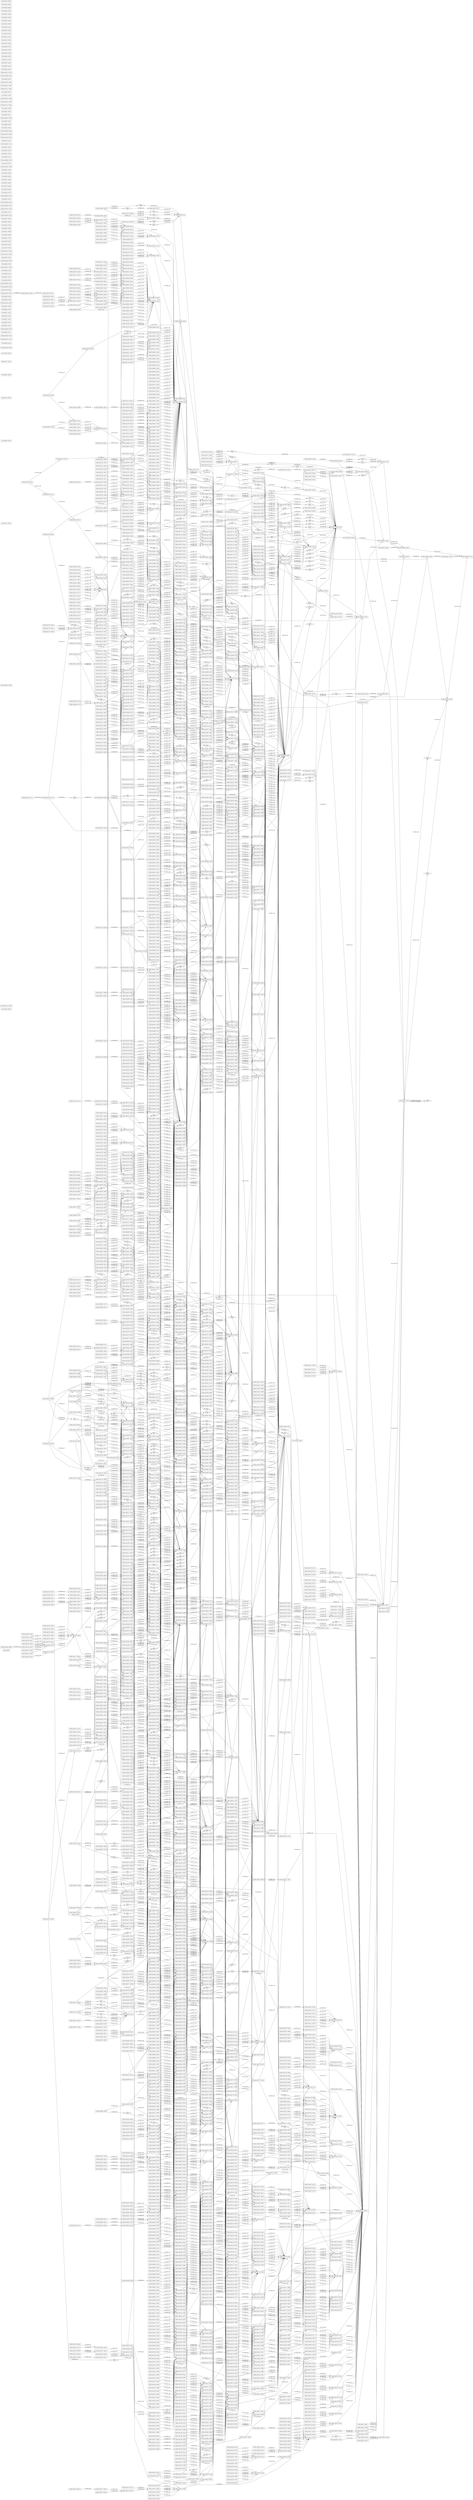 digraph G {
  splines=polyline;
  rankdir=LR;
  "T0000" [ label="\"Thing::T0000\"" shape="box" ];
  "T0001" [ label="\"CHMO_0002876::T0001\"" shape="box" ];
  "T0002" [ label="\"CHMO_0000213::T0002\"" shape="box" ];
  "T0003" [ label="\"CHMO_0002610::T0003\"" shape="box" ];
  "T0004" [ label="\"CHMO_0002743::T0004\"" shape="box" ];
  "T0005" [ label="\"CHMO_0001678::T0005\"" shape="box" ];
  "T0006" [ label="\"CHMO_0000346::T0006\"" shape="box" ];
  "T0007" [ label="\"CHMO_0001109::T0007\"" shape="box" ];
  "T0008" [ label="\"CHMO_0002080::T0008\"" shape="box" ];
  "T0009" [ label="\"CHMO_0000782::T0009\"" shape="box" ];
  "T000a" [ label="\"FIX_0001002::T000a\"" shape="box" ];
  "T000b" [ label="\"CHMO_0001412::T000b\"" shape="box" ];
  "T000c" [ label="\"CHMO_0000479::T000c\"" shape="box" ];
  "T000d" [ label="\"CHMO_0001545::T000d\"" shape="box" ];
  "T000e" [ label="\"CHMO_0002307::T000e\"" shape="box" ];
  "T000f" [ label="\"CHMO_0001981::T000f\"" shape="box" ];
  "T0010" [ label="\"CHMO_0002611::T0010\"" shape="box" ];
  "T0011" [ label="\"CHMO_0000212::T0011\"" shape="box" ];
  "T0012" [ label="\"CHMO_0002744::T0012\"" shape="box" ];
  "T0013" [ label="\"CHMO_0000478::T0013\"" shape="box" ];
  "T0014" [ label="\"CHMO_0001546::T0014\"" shape="box" ];
  "T0015" [ label="\"CHMO_0000345::T0015\"" shape="box" ];
  "T0016" [ label="\"CHMO_0001679::T0016\"" shape="box" ];
  "T0017" [ label="\"CHMO_0002081::T0017\"" shape="box" ];
  "T0018" [ label="\"BFO_0000031::T0018\"" shape="box" ];
  "T0019" [ label="\"CHMO_0000781::T0019\"" shape="box" ];
  "T001a" [ label="\"CHMO_0001413::T001a\"" shape="box" ];
  "T001b" [ label="\"CHMO_0002308::T001b\"" shape="box" ];
  "T001c" [ label="\"CHMO_0002877::T001c\"" shape="box" ];
  "T001d" [ label="\"CHMO_0001982::T001d\"" shape="box" ];
  "T001e" [ label="\"CHMO_0000211::T001e\"" shape="box" ];
  "T001f" [ label="\"CHMO_0002612::T001f\"" shape="box" ];
  "T0020" [ label="\"CHMO_0001414::T0020\"" shape="box" ];
  "T0021" [ label="\"CHMO_0000477::T0021\"" shape="box" ];
  "T0022" [ label="\"CHMO_0001547::T0022\"" shape="box" ];
  "T0023" [ label="\"CHMO_0000344::T0023\"" shape="box" ];
  "T0024" [ label="\"CHMO_0000780::T0024\"" shape="box" ];
  "T0025" [ label="\"BFO_0000034::T0025\"" shape="box" ];
  "T0026" [ label="\"CHMO_0002082::T0026\"" shape="box" ];
  "T0027" [ label="\"CHMO_0002878::T0027\"" shape="box" ];
  "T0028" [ label="\"CHMO_0002745::T0028\"" shape="box" ];
  "T0029" [ label="\"CHMO_0001983::T0029\"" shape="box" ];
  "T002a" [ label="\"CHMO_0001850::T002a\"" shape="box" ];
  "T002b" [ label="\"CHMO_0002309::T002b\"" shape="box" ];
  "T002c" [ label="\"CHMO_0000210::T002c\"" shape="box" ];
  "T002d" [ label="\"CHMO_0001415::T002d\"" shape="box" ];
  "T002e" [ label="\"CHMO_0000476::T002e\"" shape="box" ];
  "T002f" [ label="\"CHMO_0001548::T002f\"" shape="box" ];
  "T0030" [ label="\"CHMO_0000343::T0030\"" shape="box" ];
  "T0031" [ label="\"CHMO_0002083::T0031\"" shape="box" ];
  "T0032" [ label="\"CHMO_0002746::T0032\"" shape="box" ];
  "T0033" [ label="\"CHMO_0001984::T0033\"" shape="box" ];
  "T0034" [ label="\"CHMO_0002613::T0034\"" shape="box" ];
  "T0035" [ label="\"CHMO_0001851::T0035\"" shape="box" ];
  "T0036" [ label="\"CHMO_0002879::T0036\"" shape="box" ];
  "T0037" [ label="\"CHMO_0002084::T0037\"" shape="box" ];
  "T0038" [ label="\"CHMO_0001416::T0038\"" shape="box" ];
  "T0039" [ label="\"CHMO_0000475::T0039\"" shape="box" ];
  "T003a" [ label="\"CHMO_0001549::T003a\"" shape="box" ];
  "T003b" [ label="\"CHMO_0000342::T003b\"" shape="box" ];
  "T003c" [ label="\"CHEBI_60027::T003c\"" shape="box" ];
  "T003d" [ label="\"CHMO_0000039::T003d\"" shape="box" ];
  "T003e" [ label="\"CHMO_0001985::T003e\"" shape="box" ];
  "T003f" [ label="\"CHMO_0001852::T003f\"" shape="box" ];
  "T0040" [ label="\"CHMO_0002614::T0040\"" shape="box" ];
  "T0041" [ label="\"CHMO_0002747::T0041\"" shape="box" ];
  "T0042" [ label="\"FIX_0000112::T0042\"" shape="box" ];
  "T0043" [ label="\"CHMO_0001986::T0043\"" shape="box" ];
  "T0044" [ label="\"CHMO_0000038::T0044\"" shape="box" ];
  "T0045" [ label="\"CHMO_0002085::T0045\"" shape="box" ];
  "T0046" [ label="\"CHMO_0001417::T0046\"" shape="box" ];
  "T0047" [ label="\"CHMO_0000474::T0047\"" shape="box" ];
  "T0048" [ label="\"CHMO_0000341::T0048\"" shape="box" ];
  "T0049" [ label="\"CHMO_0002615::T0049\"" shape="box" ];
  "T004a" [ label="\"CHMO_0001853::T004a\"" shape="box" ];
  "T004b" [ label="\"CHMO_0001720::T004b\"" shape="box" ];
  "T004c" [ label="\"CHMO_0001190::T004c\"" shape="box" ];
  "T004d" [ label="\"CHMO_0000037::T004d\"" shape="box" ];
  "T004e" [ label="\"CHMO_0001987::T004e\"" shape="box" ];
  "T004f" [ label="\"CHMO_0001854::T004f\"" shape="box" ];
  "T0050" [ label="\"CHMO_0002086::T0050\"" shape="box" ];
  "T0051" [ label="\"CHMO_0001418::T0051\"" shape="box" ];
  "T0052" [ label="\"CHMO_0000473::T0052\"" shape="box" ];
  "T0053" [ label="\"CHMO_0000340::T0053\"" shape="box" ];
  "T0054" [ label="\"FIX_0000906::T0054\"" shape="box" ];
  "T0055" [ label="\"CHMO_0001191::T0055\"" shape="box" ];
  "T0056" [ label="\"CHMO_0001721::T0056\"" shape="box" ];
  "T0057" [ label="\"CHMO_0002616::T0057\"" shape="box" ];
  "T0058" [ label="\"CHMO_0002749::T0058\"" shape="box" ];
  "T0059" [ label="\"FIX_0000110::T0059\"" shape="box" ];
  "T005a" [ label="\"CHMO_0001988::T005a\"" shape="box" ];
  "T005b" [ label="\"CHMO_0000036::T005b\"" shape="box" ];
  "T005c" [ label="\"CHMO_0001855::T005c\"" shape="box" ];
  "T005d" [ label="\"CHMO_0000169::T005d\"" shape="box" ];
  "T005e" [ label="\"CHMO_0001722::T005e\"" shape="box" ];
  "T005f" [ label="\"CHMO_0002390::T005f\"" shape="box" ];
  "T0060" [ label="\"CHMO_0002087::T0060\"" shape="box" ];
  "T0061" [ label="\"CHMO_0001419::T0061\"" shape="box" ];
  "T0062" [ label="\"CHMO_0000472::T0062\"" shape="box" ];
  "T0063" [ label="\"CHMO_0001192::T0063\"" shape="box" ];
  "T0064" [ label="\"FIX_0000907::T0064\"" shape="box" ];
  "T0065" [ label="\"CHMO_0002617::T0065\"" shape="box" ];
  "T0066" [ label="\"OBI_0000838::T0066\"" shape="box" ];
  "T0067" [ label="\"CHMO_0000035::T0067\"" shape="box" ];
  "T0068" [ label="\"CHMO_0002088::T0068\"" shape="box" ];
  "T0069" [ label="\"CHMO_0001989::T0069\"" shape="box" ];
  "T006a" [ label="\"CHMO_0001856::T006a\"" shape="box" ];
  "T006b" [ label="\"CHMO_0000168::T006b\"" shape="box" ];
  "T006c" [ label="\"CHMO_0001723::T006c\"" shape="box" ];
  "T006d" [ label="\"CHMO_0002391::T006d\"" shape="box" ];
  "T006e" [ label="\"CHMO_0000471::T006e\"" shape="box" ];
  "T006f" [ label="\"CHMO_0001060::T006f\"" shape="box" ];
  "T0070" [ label="\"CHMO_0001193::T0070\"" shape="box" ];
  "T0071" [ label="\"CHMO_0002618::T0071\"" shape="box" ];
  "T0072" [ label="\"CHMO_0000470::T0072\"" shape="box" ];
  "T0073" [ label="\"CHMO_0000034::T0073\"" shape="box" ];
  "T0074" [ label="\"CHMO_0001857::T0074\"" shape="box" ];
  "T0075" [ label="\"CHMO_0000167::T0075\"" shape="box" ];
  "T0076" [ label="\"CHMO_0001724::T0076\"" shape="box" ];
  "T0077" [ label="\"CHMO_0002089::T0077\"" shape="box" ];
  "T0078" [ label="\"CHMO_0002392::T0078\"" shape="box" ];
  "T0079" [ label="\"CHMO_0002619::T0079\"" shape="box" ];
  "T007a" [ label="\"CHMO_0001061::T007a\"" shape="box" ];
  "T007b" [ label="\"CHMO_0001194::T007b\"" shape="box" ];
  "T007c" [ label="\"CHMO_0000033::T007c\"" shape="box" ];
  "T007d" [ label="\"FIX_0000113::T007d\"" shape="box" ];
  "T007e" [ label="\"CHMO_0001858::T007e\"" shape="box" ];
  "T007f" [ label="\"CHMO_0000166::T007f\"" shape="box" ];
  "T0080" [ label="\"CHMO_0001725::T0080\"" shape="box" ];
  "T0081" [ label="\"CHMO_0000299::T0081\"" shape="box" ];
  "T0082" [ label="\"CHMO_0002393::T0082\"" shape="box" ];
  "T0083" [ label="\"CHMO_0002260::T0083\"" shape="box" ];
  "T0084" [ label="\"CHMO_0000829::T0084\"" shape="box" ];
  "T0085" [ label="\"CHMO_0001195::T0085\"" shape="box" ];
  "T0086" [ label="\"CHMO_0001062::T0086\"" shape="box" ];
  "T0087" [ label="\"OBI_0000968::T0087\"" shape="box" ];
  "T0088" [ label="\"CHMO_0000032::T0088\"" shape="box" ];
  "T0089" [ label="\"CHMO_0001859::T0089\"" shape="box" ];
  "T008a" [ label="\"CHMO_0000165::T008a\"" shape="box" ];
  "T008b" [ label="\"CHMO_0001726::T008b\"" shape="box" ];
  "T008c" [ label="\"CHMO_0000298::T008c\"" shape="box" ];
  "T008d" [ label="\"CHMO_0002394::T008d\"" shape="box" ];
  "T008e" [ label="\"CHMO_0002261::T008e\"" shape="box" ];
  "T008f" [ label="\"CHMO_0001063::T008f\"" shape="box" ];
  "T0090" [ label="\"CHMO_0000828::T0090\"" shape="box" ];
  "T0091" [ label="\"CHMO_0001196::T0091\"" shape="box" ];
  "T0092" [ label="\"CHMO_0000031::T0092\"" shape="box" ];
  "T0093" [ label="\"CHMO_0000164::T0093\"" shape="box" ];
  "T0094" [ label="\"CHMO_0001727::T0094\"" shape="box" ];
  "T0095" [ label="\"CHMO_0002395::T0095\"" shape="box" ];
  "T0096" [ label="\"CHMO_0002262::T0096\"" shape="box" ];
  "T0097" [ label="\"CHMO_0000297::T0097\"" shape="box" ];
  "T0098" [ label="\"CHMO_0000827::T0098\"" shape="box" ];
  "T0099" [ label="\"CHMO_0001197::T0099\"" shape="box" ];
  "T009a" [ label="\"CHMO_0001064::T009a\"" shape="box" ];
  "T009b" [ label="\"CHMO_0000163::T009b\"" shape="box" ];
  "T009c" [ label="\"CHMO_0001728::T009c\"" shape="box" ];
  "T009d" [ label="\"CHMO_0002396::T009d\"" shape="box" ];
  "T009e" [ label="\"CHMO_0002130::T009e\"" shape="box" ];
  "T009f" [ label="\"CHMO_0002263::T009f\"" shape="box" ];
  "T00a0" [ label="\"CHMO_0000296::T00a0\"" shape="box" ];
  "T00a1" [ label="\"CHMO_0000030::T00a1\"" shape="box" ];
  "T00a2" [ label="\"CHMO_0001065::T00a2\"" shape="box" ];
  "T00a3" [ label="\"CHMO_0000826::T00a3\"" shape="box" ];
  "T00a4" [ label="\"CHMO_0000959::T00a4\"" shape="box" ];
  "T00a5" [ label="\"CHMO_0001198::T00a5\"" shape="box" ];
  "T00a6" [ label="\"CHMO_0001729::T00a6\"" shape="box" ];
  "T00a7" [ label="\"CHMO_0002397::T00a7\"" shape="box" ];
  "T00a8" [ label="\"CHMO_0002264::T00a8\"" shape="box" ];
  "T00a9" [ label="\"CHMO_0002131::T00a9\"" shape="box" ];
  "T00aa" [ label="\"CHMO_0000162::T00aa\"" shape="box" ];
  "T00ab" [ label="\"CHMO_0000295::T00ab\"" shape="box" ];
  "T00ac" [ label="\"CHMO_0000825::T00ac\"" shape="box" ];
  "T00ad" [ label="\"CHMO_0001199::T00ad\"" shape="box" ];
  "T00ae" [ label="\"CHMO_0000958::T00ae\"" shape="box" ];
  "T00af" [ label="\"CHMO_0001066::T00af\"" shape="box" ];
  "T00b0" [ label="\"CHMO_0000294::T00b0\"" shape="box" ];
  "T00b1" [ label="\"CHMO_0002398::T00b1\"" shape="box" ];
  "T00b2" [ label="\"CHMO_0002265::T00b2\"" shape="box" ];
  "T00b3" [ label="\"CHMO_0001900::T00b3\"" shape="box" ];
  "T00b4" [ label="\"CHMO_0002132::T00b4\"" shape="box" ];
  "T00b5" [ label="\"OBI_0001061::T00b5\"" shape="box" ];
  "T00b6" [ label="\"CHMO_0000161::T00b6\"" shape="box" ];
  "T00b7" [ label="\"CHMO_0001067::T00b7\"" shape="box" ];
  "T00b8" [ label="\"CHMO_0000824::T00b8\"" shape="box" ];
  "T00b9" [ label="\"CHMO_0000957::T00b9\"" shape="box" ];
  "T00ba" [ label="\"CHMO_0001370::T00ba\"" shape="box" ];
  "T00bb" [ label="\"CHMO_0002399::T00bb\"" shape="box" ];
  "T00bc" [ label="\"CHMO_0002266::T00bc\"" shape="box" ];
  "T00bd" [ label="\"CHMO_0000293::T00bd\"" shape="box" ];
  "T00be" [ label="\"CHMO_0002000::T00be\"" shape="box" ];
  "T00bf" [ label="\"CHMO_0001901::T00bf\"" shape="box" ];
  "T00c0" [ label="\"CHMO_0002133::T00c0\"" shape="box" ];
  "T00c1" [ label="\"CHMO_0000160::T00c1\"" shape="box" ];
  "T00c2" [ label="\"CHMO_0000956::T00c2\"" shape="box" ];
  "T00c3" [ label="\"CHMO_0001068::T00c3\"" shape="box" ];
  "T00c4" [ label="\"CHMO_0000823::T00c4\"" shape="box" ];
  "T00c5" [ label="\"CHMO_0001371::T00c5\"" shape="box" ];
  "T00c6" [ label="\"CHMO_0002267::T00c6\"" shape="box" ];
  "T00c7" [ label="\"CHMO_0001902::T00c7\"" shape="box" ];
  "T00c8" [ label="\"CHMO_0000292::T00c8\"" shape="box" ];
  "T00c9" [ label="\"CHMO_0002001::T00c9\"" shape="box" ];
  "T00ca" [ label="\"CHMO_0002134::T00ca\"" shape="box" ];
  "T00cb" [ label="\"CHMO_0002570::T00cb\"" shape="box" ];
  "T00cc" [ label="\"CHMO_0000519::T00cc\"" shape="box" ];
  "T00cd" [ label="\"CHMO_0001069::T00cd\"" shape="box" ];
  "T00ce" [ label="\"CHMO_0000822::T00ce\"" shape="box" ];
  "T00cf" [ label="\"CHMO_0000955::T00cf\"" shape="box" ];
  "T00d0" [ label="\"CHMO_0001372::T00d0\"" shape="box" ];
  "T00d1" [ label="\"CHMO_0001903::T00d1\"" shape="box" ];
  "T00d2" [ label="\"CHMO_0000291::T00d2\"" shape="box" ];
  "T00d3" [ label="\"CHMO_0002002::T00d3\"" shape="box" ];
  "T00d4" [ label="\"CHMO_0002135::T00d4\"" shape="box" ];
  "T00d5" [ label="\"CHMO_0002268::T00d5\"" shape="box" ];
  "T00d6" [ label="\"CHMO_0002571::T00d6\"" shape="box" ];
  "T00d7" [ label="\"CHMO_0000518::T00d7\"" shape="box" ];
  "T00d8" [ label="\"CHMO_0001373::T00d8\"" shape="box" ];
  "T00d9" [ label="\"CHMO_0000821::T00d9\"" shape="box" ];
  "T00da" [ label="\"CHMO_0000954::T00da\"" shape="box" ];
  "T00db" [ label="\"OBI_0400064::T00db\"" shape="box" ];
  "T00dc" [ label="\"CHMO_0001240::T00dc\"" shape="box" ];
  "T00dd" [ label="\"CHMO_0001904::T00dd\"" shape="box" ];
  "T00de" [ label="\"CHMO_0002136::T00de\"" shape="box" ];
  "T00df" [ label="\"CHMO_0002572::T00df\"" shape="box" ];
  "T00e0" [ label="\"CHMO_0000290::T00e0\"" shape="box" ];
  "T00e1" [ label="\"CHMO_0002269::T00e1\"" shape="box" ];
  "T00e2" [ label="\"CHMO_0002003::T00e2\"" shape="box" ];
  "T00e3" [ label="\"CHMO_0001374::T00e3\"" shape="box" ];
  "T00e4" [ label="\"CHMO_0001241::T00e4\"" shape="box" ];
  "T00e5" [ label="\"CHMO_0000517::T00e5\"" shape="box" ];
  "T00e6" [ label="\"CHMO_0000820::T00e6\"" shape="box" ];
  "T00e7" [ label="\"CHMO_0000953::T00e7\"" shape="box" ];
  "T00e8" [ label="\"FIX_0001081::T00e8\"" shape="box" ];
  "T00e9" [ label="\"OBI_0400065::T00e9\"" shape="box" ];
  "T00ea" [ label="\"CHMO_0002004::T00ea\"" shape="box" ];
  "T00eb" [ label="\"CHMO_0001905::T00eb\"" shape="box" ];
  "T00ec" [ label="\"CHMO_0002137::T00ec\"" shape="box" ];
  "T00ed" [ label="\"CHMO_0002440::T00ed\"" shape="box" ];
  "T00ee" [ label="\"CHMO_0002573::T00ee\"" shape="box" ];
  "T00ef" [ label="\"CHMO_0001242::T00ef\"" shape="box" ];
  "T00f0" [ label="\"CHMO_0000516::T00f0\"" shape="box" ];
  "T00f1" [ label="\"CHMO_0001375::T00f1\"" shape="box" ];
  "T00f2" [ label="\"CHMO_0000649::T00f2\"" shape="box" ];
  "T00f3" [ label="\"CHMO_0000952::T00f3\"" shape="box" ];
  "T00f4" [ label="\"CHMO_0002574::T00f4\"" shape="box" ];
  "T00f5" [ label="\"CHMO_0002005::T00f5\"" shape="box" ];
  "T00f6" [ label="\"CHMO_0002138::T00f6\"" shape="box" ];
  "T00f7" [ label="\"CHMO_0002441::T00f7\"" shape="box" ];
  "T00f8" [ label="\"CHMO_0000951::T00f8\"" shape="box" ];
  "T00f9" [ label="\"CHMO_0001906::T00f9\"" shape="box" ];
  "T00fa" [ label="\"CHMO_0001376::T00fa\"" shape="box" ];
  "T00fb" [ label="\"CHMO_0000648::T00fb\"" shape="box" ];
  "T00fc" [ label="\"CHMO_0001243::T00fc\"" shape="box" ];
  "T00fd" [ label="\"CHMO_0001110::T00fd\"" shape="box" ];
  "T00fe" [ label="\"CHMO_0000515::T00fe\"" shape="box" ];
  "T00ff" [ label="\"CHMO_0002442::T00ff\"" shape="box" ];
  "T0100" [ label="\"CHMO_0002575::T0100\"" shape="box" ];
  "T0101" [ label="\"CHMO_0002006::T0101\"" shape="box" ];
  "T0102" [ label="\"CHMO_0002139::T0102\"" shape="box" ];
  "T0103" [ label="\"CHMO_0000950::T0103\"" shape="box" ];
  "T0104" [ label="\"CHMO_0001907::T0104\"" shape="box" ];
  "T0105" [ label="\"CHMO_0001111::T0105\"" shape="box" ];
  "T0106" [ label="\"CHMO_0001244::T0106\"" shape="box" ];
  "T0107" [ label="\"CHMO_0000514::T0107\"" shape="box" ];
  "T0108" [ label="\"CHMO_0001377::T0108\"" shape="box" ];
  "T0109" [ label="\"CHMO_0000647::T0109\"" shape="box" ];
  "T010a" [ label="\"CHMO_0001680::T010a\"" shape="box" ];
  "T010b" [ label="\"CHMO_0002443::T010b\"" shape="box" ];
  "T010c" [ label="\"CHMO_0002310::T010c\"" shape="box" ];
  "T010d" [ label="\"CHMO_0002007::T010d\"" shape="box" ];
  "T010e" [ label="\"CHMO_0002576::T010e\"" shape="box" ];
  "T010f" [ label="\"CHMO_0001908::T010f\"" shape="box" ];
  "T0110" [ label="\"CHMO_0001681::T0110\"" shape="box" ];
  "T0111" [ label="\"CHMO_0001112::T0111\"" shape="box" ];
  "T0112" [ label="\"CHMO_0001378::T0112\"" shape="box" ];
  "T0113" [ label="\"CHMO_0000646::T0113\"" shape="box" ];
  "T0114" [ label="\"CHMO_0001245::T0114\"" shape="box" ];
  "T0115" [ label="\"CHMO_0000779::T0115\"" shape="box" ];
  "T0116" [ label="\"CHMO_0000513::T0116\"" shape="box" ];
  "T0117" [ label="\"CHMO_0002311::T0117\"" shape="box" ];
  "T0118" [ label="\"CHMO_0002880::T0118\"" shape="box" ];
  "T0119" [ label="\"CHMO_0002444::T0119\"" shape="box" ];
  "T011a" [ label="\"CHMO_0002577::T011a\"" shape="box" ];
  "T011b" [ label="\"CHMO_0001909::T011b\"" shape="box" ];
  "T011c" [ label="\"CHMO_0001682::T011c\"" shape="box" ];
  "T011d" [ label="\"FIX_0000859::T011d\"" shape="box" ];
  "T011e" [ label="\"CHMO_0001246::T011e\"" shape="box" ];
  "T011f" [ label="\"CHMO_0001113::T011f\"" shape="box" ];
  "T0120" [ label="\"CHMO_0000512::T0120\"" shape="box" ];
  "T0121" [ label="\"CHMO_0001379::T0121\"" shape="box" ];
  "T0122" [ label="\"CHMO_0000645::T0122\"" shape="box" ];
  "T0123" [ label="\"CHMO_0000778::T0123\"" shape="box" ];
  "T0124" [ label="\"OBI_0000796::T0124\"" shape="box" ];
  "T0125" [ label="\"CHMO_0002008::T0125\"" shape="box" ];
  "T0126" [ label="\"CHMO_0000209::T0126\"" shape="box" ];
  "T0127" [ label="\"CHMO_0002881::T0127\"" shape="box" ];
  "T0128" [ label="\"CHMO_0002578::T0128\"" shape="box" ];
  "T0129" [ label="\"CHMO_0002445::T0129\"" shape="box" ];
  "T012a" [ label="\"CHMO_0002312::T012a\"" shape="box" ];
  "T012b" [ label="\"CHMO_0000511::T012b\"" shape="box" ];
  "T012c" [ label="\"CHMO_0001550::T012c\"" shape="box" ];
  "T012d" [ label="\"CHMO_0001683::T012d\"" shape="box" ];
  "T012e" [ label="\"CHMO_0000777::T012e\"" shape="box" ];
  "T012f" [ label="\"CHMO_0000644::T012f\"" shape="box" ];
  "T0130" [ label="\"CHMO_0001247::T0130\"" shape="box" ];
  "T0131" [ label="\"CHMO_0001114::T0131\"" shape="box" ];
  "T0132" [ label="\"CHMO_0000208::T0132\"" shape="box" ];
  "T0133" [ label="\"CHMO_0002009::T0133\"" shape="box" ];
  "T0134" [ label="\"CHMO_0002882::T0134\"" shape="box" ];
  "T0135" [ label="\"CHMO_0002446::T0135\"" shape="box" ];
  "T0136" [ label="\"CHMO_0002579::T0136\"" shape="box" ];
  "T0137" [ label="\"CHMO_0002313::T0137\"" shape="box" ];
  "T0138" [ label="\"CHMO_0000510::T0138\"" shape="box" ];
  "T0139" [ label="\"CHMO_0000643::T0139\"" shape="box" ];
  "T013a" [ label="\"CHMO_0001551::T013a\"" shape="box" ];
  "T013b" [ label="\"CHMO_0001684::T013b\"" shape="box" ];
  "T013c" [ label="\"CHMO_0001115::T013c\"" shape="box" ];
  "T013d" [ label="\"CHMO_0000776::T013d\"" shape="box" ];
  "T013e" [ label="\"CHMO_0001248::T013e\"" shape="box" ];
  "T013f" [ label="\"CHMO_0000207::T013f\"" shape="box" ];
  "T0140" [ label="\"OBI_0000661::T0140\"" shape="box" ];
  "T0141" [ label="\"CHMO_0002750::T0141\"" shape="box" ];
  "T0142" [ label="\"CHMO_0002447::T0142\"" shape="box" ];
  "T0143" [ label="\"CHMO_0002314::T0143\"" shape="box" ];
  "T0144" [ label="\"CHMO_0000642::T0144\"" shape="box" ];
  "T0145" [ label="\"CHMO_0001249::T0145\"" shape="box" ];
  "T0146" [ label="\"CHMO_0000775::T0146\"" shape="box" ];
  "T0147" [ label="\"CHMO_0001552::T0147\"" shape="box" ];
  "T0148" [ label="\"CHMO_0000339::T0148\"" shape="box" ];
  "T0149" [ label="\"CHMO_0001685::T0149\"" shape="box" ];
  "T014a" [ label="\"CHMO_0001116::T014a\"" shape="box" ];
  "T014b" [ label="\"CHMO_0000206::T014b\"" shape="box" ];
  "T014c" [ label="\"CHMO_0002751::T014c\"" shape="box" ];
  "T014d" [ label="\"CHMO_0002315::T014d\"" shape="box" ];
  "T014e" [ label="\"CHMO_0002884::T014e\"" shape="box" ];
  "T014f" [ label="\"CHMO_0001117::T014f\"" shape="box" ];
  "T0150" [ label="\"CHMO_0000641::T0150\"" shape="box" ];
  "T0151" [ label="\"CHMO_0000774::T0151\"" shape="box" ];
  "T0152" [ label="\"CHEBI_33819::T0152\"" shape="box" ];
  "T0153" [ label="\"CHMO_0001420::T0153\"" shape="box" ];
  "T0154" [ label="\"CHMO_0001553::T0154\"" shape="box" ];
  "T0155" [ label="\"CHMO_0000338::T0155\"" shape="box" ];
  "T0156" [ label="\"CHMO_0001686::T0156\"" shape="box" ];
  "T0157" [ label="\"CHMO_0000205::T0157\"" shape="box" ];
  "T0158" [ label="\"CHMO_0002448::T0158\"" shape="box" ];
  "T0159" [ label="\"CHMO_0002885::T0159\"" shape="box" ];
  "T015a" [ label="\"CHMO_0002752::T015a\"" shape="box" ];
  "T015b" [ label="\"CHMO_0000773::T015b\"" shape="box" ];
  "T015c" [ label="\"CHMO_0000640::T015c\"" shape="box" ];
  "T015d" [ label="\"CHMO_0001118::T015d\"" shape="box" ];
  "T015e" [ label="\"CHMO_0001421::T015e\"" shape="box" ];
  "T015f" [ label="\"CHMO_0001554::T015f\"" shape="box" ];
  "T0160" [ label="\"CHMO_0000337::T0160\"" shape="box" ];
  "T0161" [ label="\"CHMO_0001687::T0161\"" shape="box" ];
  "T0162" [ label="\"CHMO_0000204::T0162\"" shape="box" ];
  "T0163" [ label="\"CHMO_0002449::T0163\"" shape="box" ];
  "T0164" [ label="\"CHMO_0002316::T0164\"" shape="box" ];
  "T0165" [ label="\"CHMO_0001990::T0165\"" shape="box" ];
  "T0166" [ label="\"CHMO_0002753::T0166\"" shape="box" ];
  "T0167" [ label="\"CHMO_0002620::T0167\"" shape="box" ];
  "T0168" [ label="\"CHMO_0002886::T0168\"" shape="box" ];
  "T0169" [ label="\"CHMO_0000203::T0169\"" shape="box" ];
  "T016a" [ label="\"CHMO_0001119::T016a\"" shape="box" ];
  "T016b" [ label="\"CHMO_0000772::T016b\"" shape="box" ];
  "T016c" [ label="\"CHMO_0001422::T016c\"" shape="box" ];
  "T016d" [ label="\"CHMO_0000469::T016d\"" shape="box" ];
  "T016e" [ label="\"CHMO_0001555::T016e\"" shape="box" ];
  "T016f" [ label="\"CHMO_0001688::T016f\"" shape="box" ];
  "T0170" [ label="\"CHMO_0000336::T0170\"" shape="box" ];
  "T0171" [ label="\"CHMO_0002317::T0171\"" shape="box" ];
  "T0172" [ label="\"CHMO_0001991::T0172\"" shape="box" ];
  "T0173" [ label="\"CHMO_0002887::T0173\"" shape="box" ];
  "T0174" [ label="\"CHMO_0000202::T0174\"" shape="box" ];
  "T0175" [ label="\"CHMO_0002621::T0175\"" shape="box" ];
  "T0176" [ label="\"CHMO_0002754::T0176\"" shape="box" ];
  "T0177" [ label="\"CHMO_0001689::T0177\"" shape="box" ];
  "T0178" [ label="\"CHMO_0000335::T0178\"" shape="box" ];
  "T0179" [ label="\"CHMO_0002091::T0179\"" shape="box" ];
  "T017a" [ label="\"CHMO_0000771::T017a\"" shape="box" ];
  "T017b" [ label="\"CHMO_0002090::T017b\"" shape="box" ];
  "T017c" [ label="\"CHMO_0001423::T017c\"" shape="box" ];
  "T017d" [ label="\"CHMO_0000468::T017d\"" shape="box" ];
  "T017e" [ label="\"CHMO_0001556::T017e\"" shape="box" ];
  "T017f" [ label="\"CHMO_0002318::T017f\"" shape="box" ];
  "T0180" [ label="\"CHMO_0001992::T0180\"" shape="box" ];
  "T0181" [ label="\"CHMO_0002731::T0181\"" shape="box" ];
  "T0182" [ label="\"CHMO_0001799::T0182\"" shape="box" ];
  "T0183" [ label="\"CHMO_0000225::T0183\"" shape="box" ];
  "T0184" [ label="\"CHMO_0002864::T0184\"" shape="box" ];
  "T0185" [ label="\"CHMO_0000794::T0185\"" shape="box" ];
  "T0186" [ label="\"CHMO_0000661::T0186\"" shape="box" ];
  "T0187" [ label="\"CHMO_0001400::T0187\"" shape="box" ];
  "T0188" [ label="\"CHMO_0001533::T0188\"" shape="box" ];
  "T0189" [ label="\"CHMO_0000358::T0189\"" shape="box" ];
  "T018a" [ label="\"CHMO_0001666::T018a\"" shape="box" ];
  "T018b" [ label="\"CHMO_0002428::T018b\"" shape="box" ];
  "T018c" [ label="\"CHMO_0000224::T018c\"" shape="box" ];
  "T018d" [ label="\"CHMO_0002865::T018d\"" shape="box" ];
  "T018e" [ label="\"CHMO_0002732::T018e\"" shape="box" ];
  "T018f" [ label="\"CHMO_0000357::T018f\"" shape="box" ];
  "T0190" [ label="\"CHMO_0001667::T0190\"" shape="box" ];
  "T0191" [ label="\"CHMO_0000660::T0191\"" shape="box" ];
  "T0192" [ label="\"CHMO_0000793::T0192\"" shape="box" ];
  "T0193" [ label="\"CHMO_0001401::T0193\"" shape="box" ];
  "T0194" [ label="\"CHMO_0001534::T0194\"" shape="box" ];
  "T0195" [ label="\"CHMO_0002429::T0195\"" shape="box" ];
  "T0196" [ label="\"CHMO_0001970::T0196\"" shape="box" ];
  "T0197" [ label="\"CHMO_0002600::T0197\"" shape="box" ];
  "T0198" [ label="\"CHMO_0000223::T0198\"" shape="box" ];
  "T0199" [ label="\"CHMO_0002733::T0199\"" shape="box" ];
  "T019a" [ label="\"CHMO_0000489::T019a\"" shape="box" ];
  "T019b" [ label="\"CHMO_0001535::T019b\"" shape="box" ];
  "T019c" [ label="\"CHMO_0001668::T019c\"" shape="box" ];
  "T019d" [ label="\"CHMO_0000356::T019d\"" shape="box" ];
  "T019e" [ label="\"CHMO_0002070::T019e\"" shape="box" ];
  "T019f" [ label="\"CHMO_0000792::T019f\"" shape="box" ];
  "T01a0" [ label="\"CHMO_0001402::T01a0\"" shape="box" ];
  "T01a1" [ label="\"CHMO_0002866::T01a1\"" shape="box" ];
  "T01a2" [ label="\"CHMO_0001971::T01a2\"" shape="box" ];
  "T01a3" [ label="\"CHMO_0000222::T01a3\"" shape="box" ];
  "T01a4" [ label="\"CHMO_0002601::T01a4\"" shape="box" ];
  "T01a5" [ label="\"CHMO_0001403::T01a5\"" shape="box" ];
  "T01a6" [ label="\"CHMO_0000488::T01a6\"" shape="box" ];
  "T01a7" [ label="\"CHMO_0001536::T01a7\"" shape="box" ];
  "T01a8" [ label="\"CHMO_0001669::T01a8\"" shape="box" ];
  "T01a9" [ label="\"CHMO_0000355::T01a9\"" shape="box" ];
  "T01aa" [ label="\"CHMO_0000791::T01aa\"" shape="box" ];
  "T01ab" [ label="\"CHMO_0002071::T01ab\"" shape="box" ];
  "T01ac" [ label="\"CHMO_0002867::T01ac\"" shape="box" ];
  "T01ad" [ label="\"CHMO_0002734::T01ad\"" shape="box" ];
  "T01ae" [ label="\"CHMO_0001972::T01ae\"" shape="box" ];
  "T01af" [ label="\"CHEBI_50803::T01af\"" shape="box" ];
  "T01b0" [ label="\"CHMO_0000221::T01b0\"" shape="box" ];
  "T01b1" [ label="\"CHMO_0001404::T01b1\"" shape="box" ];
  "T01b2" [ label="\"CHMO_0000487::T01b2\"" shape="box" ];
  "T01b3" [ label="\"CHMO_0001537::T01b3\"" shape="box" ];
  "T01b4" [ label="\"CHMO_0000354::T01b4\"" shape="box" ];
  "T01b5" [ label="\"CHMO_0000790::T01b5\"" shape="box" ];
  "T01b6" [ label="\"CHMO_0002072::T01b6\"" shape="box" ];
  "T01b7" [ label="\"CHMO_0002735::T01b7\"" shape="box" ];
  "T01b8" [ label="\"CHMO_0001973::T01b8\"" shape="box" ];
  "T01b9" [ label="\"CHMO_0002602::T01b9\"" shape="box" ];
  "T01ba" [ label="\"CHMO_0001840::T01ba\"" shape="box" ];
  "T01bb" [ label="\"CHMO_0002868::T01bb\"" shape="box" ];
  "T01bc" [ label="\"CHMO_0000220::T01bc\"" shape="box" ];
  "T01bd" [ label="\"CHMO_0002073::T01bd\"" shape="box" ];
  "T01be" [ label="\"CHMO_0001405::T01be\"" shape="box" ];
  "T01bf" [ label="\"CHMO_0000486::T01bf\"" shape="box" ];
  "T01c0" [ label="\"CHMO_0001538::T01c0\"" shape="box" ];
  "T01c1" [ label="\"CHMO_0000353::T01c1\"" shape="box" ];
  "T01c2" [ label="\"CHMO_0001974::T01c2\"" shape="box" ];
  "T01c3" [ label="\"CHMO_0001841::T01c3\"" shape="box" ];
  "T01c4" [ label="\"CHMO_0002869::T01c4\"" shape="box" ];
  "T01c5" [ label="\"CHMO_0002603::T01c5\"" shape="box" ];
  "T01c6" [ label="\"CHMO_0002736::T01c6\"" shape="box" ];
  "T01c7" [ label="\"FIX_0000230::T01c7\"" shape="box" ];
  "T01c8" [ label="\"CHMO_0001975::T01c8\"" shape="box" ];
  "T01c9" [ label="\"CHMO_0000049::T01c9\"" shape="box" ];
  "T01ca" [ label="\"CHMO_0002074::T01ca\"" shape="box" ];
  "T01cb" [ label="\"CHMO_0001406::T01cb\"" shape="box" ];
  "T01cc" [ label="\"CHMO_0000485::T01cc\"" shape="box" ];
  "T01cd" [ label="\"CHMO_0001539::T01cd\"" shape="box" ];
  "T01ce" [ label="\"CHMO_0000352::T01ce\"" shape="box" ];
  "T01cf" [ label="\"OBI_0600014::T01cf\"" shape="box" ];
  "T01d0" [ label="\"CHMO_0002604::T01d0\"" shape="box" ];
  "T01d1" [ label="\"CHMO_0001842::T01d1\"" shape="box" ];
  "T01d2" [ label="\"CHMO_0002737::T01d2\"" shape="box" ];
  "T01d3" [ label="\"CHMO_0000048::T01d3\"" shape="box" ];
  "T01d4" [ label="\"CHMO_0001976::T01d4\"" shape="box" ];
  "T01d5" [ label="\"CHMO_0001843::T01d5\"" shape="box" ];
  "T01d6" [ label="\"CHMO_0002075::T01d6\"" shape="box" ];
  "T01d7" [ label="\"CHMO_0001407::T01d7\"" shape="box" ];
  "T01d8" [ label="\"CHMO_0000484::T01d8\"" shape="box" ];
  "T01d9" [ label="\"CHMO_0000351::T01d9\"" shape="box" ];
  "T01da" [ label="\"CHMO_0001180::T01da\"" shape="box" ];
  "T01db" [ label="\"CHMO_0001710::T01db\"" shape="box" ];
  "T01dc" [ label="\"CHMO_0002605::T01dc\"" shape="box" ];
  "T01dd" [ label="\"CHMO_0002738::T01dd\"" shape="box" ];
  "T01de" [ label="\"CHMO_0001977::T01de\"" shape="box" ];
  "T01df" [ label="\"CHMO_0000047::T01df\"" shape="box" ];
  "T01e0" [ label="\"CHMO_0001844::T01e0\"" shape="box" ];
  "T01e1" [ label="\"CHMO_0001711::T01e1\"" shape="box" ];
  "T01e2" [ label="\"CHMO_0002076::T01e2\"" shape="box" ];
  "T01e3" [ label="\"CHMO_0001408::T01e3\"" shape="box" ];
  "T01e4" [ label="\"CHMO_0000483::T01e4\"" shape="box" ];
  "T01e5" [ label="\"FIX_0000672::T01e5\"" shape="box" ];
  "T01e6" [ label="\"CHMO_0000350::T01e6\"" shape="box" ];
  "T01e7" [ label="\"CHMO_0001181::T01e7\"" shape="box" ];
  "T01e8" [ label="\"CHMO_0002739::T01e8\"" shape="box" ];
  "T01e9" [ label="\"CHMO_0002606::T01e9\"" shape="box" ];
  "T01ea" [ label="\"CHMO_0000046::T01ea\"" shape="box" ];
  "T01eb" [ label="\"CHMO_0002077::T01eb\"" shape="box" ];
  "T01ec" [ label="\"FIX_0000104::T01ec\"" shape="box" ];
  "T01ed" [ label="\"CHMO_0001978::T01ed\"" shape="box" ];
  "T01ee" [ label="\"CHMO_0001845::T01ee\"" shape="box" ];
  "T01ef" [ label="\"CHMO_0000179::T01ef\"" shape="box" ];
  "T01f0" [ label="\"CHMO_0001712::T01f0\"" shape="box" ];
  "T01f1" [ label="\"CHMO_0002380::T01f1\"" shape="box" ];
  "T01f2" [ label="\"CHMO_0001409::T01f2\"" shape="box" ];
  "T01f3" [ label="\"CHMO_0000482::T01f3\"" shape="box" ];
  "T01f4" [ label="\"CHMO_0002910::T01f4\"" shape="box" ];
  "T01f5" [ label="\"CHMO_0001182::T01f5\"" shape="box" ];
  "T01f6" [ label="\"CHMO_0002607::T01f6\"" shape="box" ];
  "T01f7" [ label="\"CHMO_0000709::T01f7\"" shape="box" ];
  "T01f8" [ label="\"OBI_0000185::T01f8\"" shape="box" ];
  "T01f9" [ label="\"CHMO_0000481::T01f9\"" shape="box" ];
  "T01fa" [ label="\"CHMO_0001979::T01fa\"" shape="box" ];
  "T01fb" [ label="\"CHMO_0000045::T01fb\"" shape="box" ];
  "T01fc" [ label="\"CHMO_0001846::T01fc\"" shape="box" ];
  "T01fd" [ label="\"CHMO_0000178::T01fd\"" shape="box" ];
  "T01fe" [ label="\"CHMO_0001713::T01fe\"" shape="box" ];
  "T01ff" [ label="\"CHMO_0002078::T01ff\"" shape="box" ];
  "T0200" [ label="\"CHMO_0002381::T0200\"" shape="box" ];
  "T0201" [ label="\"CHMO_0002911::T0201\"" shape="box" ];
  "T0202" [ label="\"CHMO_0002608::T0202\"" shape="box" ];
  "T0203" [ label="\"CHMO_0000708::T0203\"" shape="box" ];
  "T0204" [ label="\"CHMO_0001050::T0204\"" shape="box" ];
  "T0205" [ label="\"CHMO_0001183::T0205\"" shape="box" ];
  "T0206" [ label="\"CHMO_0000480::T0206\"" shape="box" ];
  "T0207" [ label="\"CHMO_0000044::T0207\"" shape="box" ];
  "T0208" [ label="\"CHMO_0001847::T0208\"" shape="box" ];
  "T0209" [ label="\"CHMO_0000177::T0209\"" shape="box" ];
  "T020a" [ label="\"CHMO_0001714::T020a\"" shape="box" ];
  "T020b" [ label="\"CHMO_0002079::T020b\"" shape="box" ];
  "T020c" [ label="\"CHMO_0002382::T020c\"" shape="box" ];
  "T020d" [ label="\"CHMO_0002912::T020d\"" shape="box" ];
  "T020e" [ label="\"CHMO_0001184::T020e\"" shape="box" ];
  "T020f" [ label="\"CHMO_0002609::T020f\"" shape="box" ];
  "T0210" [ label="\"CHMO_0000707::T0210\"" shape="box" ];
  "T0211" [ label="\"CHMO_0001051::T0211\"" shape="box" ];
  "T0212" [ label="\"CHMO_0000043::T0212\"" shape="box" ];
  "T0213" [ label="\"CHMO_0001848::T0213\"" shape="box" ];
  "T0214" [ label="\"CHMO_0000176::T0214\"" shape="box" ];
  "T0215" [ label="\"CHMO_0001715::T0215\"" shape="box" ];
  "T0216" [ label="\"IAO_0000033::T0216\"" shape="box" ];
  "T0217" [ label="\"CHMO_0002383::T0217\"" shape="box" ];
  "T0218" [ label="\"CHMO_0002250::T0218\"" shape="box" ];
  "T0219" [ label="\"CHMO_0000706::T0219\"" shape="box" ];
  "T021a" [ label="\"CHMO_0002913::T021a\"" shape="box" ];
  "T021b" [ label="\"CHMO_0001052::T021b\"" shape="box" ];
  "T021c" [ label="\"CHMO_0000839::T021c\"" shape="box" ];
  "T021d" [ label="\"CHMO_0001185::T021d\"" shape="box" ];
  "T021e" [ label="\"OBCS_0000059::T021e\"" shape="box" ];
  "T021f" [ label="\"CHMO_0000042::T021f\"" shape="box" ];
  "T0220" [ label="\"CHMO_0001849::T0220\"" shape="box" ];
  "T0221" [ label="\"CHMO_0000175::T0221\"" shape="box" ];
  "T0222" [ label="\"CHMO_0001716::T0222\"" shape="box" ];
  "T0223" [ label="\"FIX_0000677::T0223\"" shape="box" ];
  "T0224" [ label="\"CHMO_0002384::T0224\"" shape="box" ];
  "T0225" [ label="\"CHMO_0002251::T0225\"" shape="box" ];
  "T0226" [ label="\"CHMO_0000838::T0226\"" shape="box" ];
  "T0227" [ label="\"CHMO_0001186::T0227\"" shape="box" ];
  "T0228" [ label="\"CHMO_0000705::T0228\"" shape="box" ];
  "T0229" [ label="\"CHMO_0002914::T0229\"" shape="box" ];
  "T022a" [ label="\"CHMO_0001053::T022a\"" shape="box" ];
  "T022b" [ label="\"OBCS_0000058::T022b\"" shape="box" ];
  "T022c" [ label="\"CHMO_0000174::T022c\"" shape="box" ];
  "T022d" [ label="\"CHMO_0001717::T022d\"" shape="box" ];
  "T022e" [ label="\"CHMO_0002385::T022e\"" shape="box" ];
  "T022f" [ label="\"FIX_0000105::T022f\"" shape="box" ];
  "T0230" [ label="\"CHMO_0002252::T0230\"" shape="box" ];
  "T0231" [ label="\"FIX_0000674::T0231\"" shape="box" ];
  "T0232" [ label="\"CHMO_0000041::T0232\"" shape="box" ];
  "T0233" [ label="\"CHMO_0000704::T0233\"" shape="box" ];
  "T0234" [ label="\"CHMO_0001054::T0234\"" shape="box" ];
  "T0235" [ label="\"CHMO_0000837::T0235\"" shape="box" ];
  "T0236" [ label="\"CHMO_0001187::T0236\"" shape="box" ];
  "T0237" [ label="\"CHMO_0001490::T0237\"" shape="box" ];
  "T0238" [ label="\"CHMO_0002915::T0238\"" shape="box" ];
  "T0239" [ label="\"CHMO_0001718::T0239\"" shape="box" ];
  "T023a" [ label="\"CHMO_0002386::T023a\"" shape="box" ];
  "T023b" [ label="\"CHMO_0002253::T023b\"" shape="box" ];
  "T023c" [ label="\"CHMO_0002120::T023c\"" shape="box" ];
  "T023d" [ label="\"CHMO_0000040::T023d\"" shape="box" ];
  "T023e" [ label="\"CHMO_0000173::T023e\"" shape="box" ];
  "T023f" [ label="\"CHMO_0000836::T023f\"" shape="box" ];
  "T0240" [ label="\"CHMO_0001188::T0240\"" shape="box" ];
  "T0241" [ label="\"CHMO_0000703::T0241\"" shape="box" ];
  "T0242" [ label="\"CHMO_0000969::T0242\"" shape="box" ];
  "T0243" [ label="\"CHMO_0001055::T0243\"" shape="box" ];
  "T0244" [ label="\"CHMO_0001491::T0244\"" shape="box" ];
  "T0245" [ label="\"CHMO_0002387::T0245\"" shape="box" ];
  "T0246" [ label="\"CHMO_0002254::T0246\"" shape="box" ];
  "T0247" [ label="\"CHMO_0002121::T0247\"" shape="box" ];
  "T0248" [ label="\"CHMO_0002690::T0248\"" shape="box" ];
  "T0249" [ label="\"CHMO_0000172::T0249\"" shape="box" ];
  "T024a" [ label="\"CHMO_0001719::T024a\"" shape="box" ];
  "T024b" [ label="\"CHMO_0001056::T024b\"" shape="box" ];
  "T024c" [ label="\"CHMO_0000835::T024c\"" shape="box" ];
  "T024d" [ label="\"CHMO_0000968::T024d\"" shape="box" ];
  "T024e" [ label="\"CHMO_0001189::T024e\"" shape="box" ];
  "T024f" [ label="\"CHMO_0000702::T024f\"" shape="box" ];
  "T0250" [ label="\"CHMO_0001492::T0250\"" shape="box" ];
  "T0251" [ label="\"CHMO_0002388::T0251\"" shape="box" ];
  "T0252" [ label="\"CHMO_0002255::T0252\"" shape="box" ];
  "T0253" [ label="\"CHMO_0002122::T0253\"" shape="box" ];
  "T0254" [ label="\"CHMO_0000171::T0254\"" shape="box" ];
  "T0255" [ label="\"CHMO_0002691::T0255\"" shape="box" ];
  "T0256" [ label="\"CHMO_0000967::T0256\"" shape="box" ];
  "T0257" [ label="\"CHMO_0001057::T0257\"" shape="box" ];
  "T0258" [ label="\"CHMO_0000834::T0258\"" shape="box" ];
  "T0259" [ label="\"CHMO_0000701::T0259\"" shape="box" ];
  "T025a" [ label="\"CHMO_0001360::T025a\"" shape="box" ];
  "T025b" [ label="\"CHMO_0001493::T025b\"" shape="box" ];
  "T025c" [ label="\"CHMO_0002256::T025c\"" shape="box" ];
  "T025d" [ label="\"CHMO_0002123::T025d\"" shape="box" ];
  "T025e" [ label="\"CHMO_0002389::T025e\"" shape="box" ];
  "T025f" [ label="\"FIX_0000400::T025f\"" shape="box" ];
  "T0260" [ label="\"CHMO_0000170::T0260\"" shape="box" ];
  "T0261" [ label="\"CHMO_0002692::T0261\"" shape="box" ];
  "T0262" [ label="\"CHMO_0001494::T0262\"" shape="box" ];
  "T0263" [ label="\"CHMO_0000700::T0263\"" shape="box" ];
  "T0264" [ label="\"CHMO_0001058::T0264\"" shape="box" ];
  "T0265" [ label="\"CHMO_0000833::T0265\"" shape="box" ];
  "T0266" [ label="\"CHMO_0000966::T0266\"" shape="box" ];
  "T0267" [ label="\"CHMO_0001361::T0267\"" shape="box" ];
  "T0268" [ label="\"CHMO_0002693::T0268\"" shape="box" ];
  "T0269" [ label="\"CHMO_0002124::T0269\"" shape="box" ];
  "T026a" [ label="\"CHMO_0002257::T026a\"" shape="box" ];
  "T026b" [ label="\"IAO_0000030::T026b\"" shape="box" ];
  "T026c" [ label="\"CHMO_0002560::T026c\"" shape="box" ];
  "T026d" [ label="\"CHMO_0000529::T026d\"" shape="box" ];
  "T026e" [ label="\"CHMO_0001362::T026e\"" shape="box" ];
  "T026f" [ label="\"CHMO_0001495::T026f\"" shape="box" ];
  "T0270" [ label="\"CHMO_0000832::T0270\"" shape="box" ];
  "T0271" [ label="\"CHMO_0000965::T0271\"" shape="box" ];
  "T0272" [ label="\"CHMO_0001059::T0272\"" shape="box" ];
  "T0273" [ label="\"CHMO_0002694::T0273\"" shape="box" ];
  "T0274" [ label="\"CHMO_0002125::T0274\"" shape="box" ];
  "T0275" [ label="\"CHMO_0002561::T0275\"" shape="box" ];
  "T0276" [ label="\"CHMO_0002258::T0276\"" shape="box" ];
  "T0277" [ label="\"CHMO_0001363::T0277\"" shape="box" ];
  "T0278" [ label="\"CHMO_0001230::T0278\"" shape="box" ];
  "T0279" [ label="\"CHMO_0001496::T0279\"" shape="box" ];
  "T027a" [ label="\"CHMO_0000528::T027a\"" shape="box" ];
  "T027b" [ label="\"CHMO_0000831::T027b\"" shape="box" ];
  "T027c" [ label="\"CHMO_0000964::T027c\"" shape="box" ];
  "T027d" [ label="\"CHMO_0002126::T027d\"" shape="box" ];
  "T027e" [ label="\"CHMO_0002562::T027e\"" shape="box" ];
  "T027f" [ label="\"CHMO_0002695::T027f\"" shape="box" ];
  "T0280" [ label="\"CHMO_0002259::T0280\"" shape="box" ];
  "T0281" [ label="\"CHMO_0000830::T0281\"" shape="box" ];
  "T0282" [ label="\"CHMO_0001231::T0282\"" shape="box" ];
  "T0283" [ label="\"CHMO_0000527::T0283\"" shape="box" ];
  "T0284" [ label="\"CHMO_0001364::T0284\"" shape="box" ];
  "T0285" [ label="\"CHMO_0001497::T0285\"" shape="box" ];
  "T0286" [ label="\"CHMO_0000963::T0286\"" shape="box" ];
  "T0287" [ label="\"CHMO_0002563::T0287\"" shape="box" ];
  "T0288" [ label="\"CHMO_0002696::T0288\"" shape="box" ];
  "T0289" [ label="\"CHMO_0002127::T0289\"" shape="box" ];
  "T028a" [ label="\"CHMO_0002430::T028a\"" shape="box" ];
  "T028b" [ label="\"CHMO_0000962::T028b\"" shape="box" ];
  "T028c" [ label="\"CHMO_0001365::T028c\"" shape="box" ];
  "T028d" [ label="\"CHMO_0000659::T028d\"" shape="box" ];
  "T028e" [ label="\"CHMO_0001232::T028e\"" shape="box" ];
  "T028f" [ label="\"CHMO_0001498::T028f\"" shape="box" ];
  "T0290" [ label="\"CHMO_0000526::T0290\"" shape="box" ];
  "T0291" [ label="\"CHMO_0002431::T0291\"" shape="box" ];
  "T0292" [ label="\"CHMO_0002564::T0292\"" shape="box" ];
  "T0293" [ label="\"CHMO_0002128::T0293\"" shape="box" ];
  "T0294" [ label="\"CHMO_0002697::T0294\"" shape="box" ];
  "T0295" [ label="\"CHMO_0000961::T0295\"" shape="box" ];
  "T0296" [ label="\"CHMO_0001100::T0296\"" shape="box" ];
  "T0297" [ label="\"CHMO_0001233::T0297\"" shape="box" ];
  "T0298" [ label="\"CHMO_0000525::T0298\"" shape="box" ];
  "T0299" [ label="\"CHMO_0001366::T0299\"" shape="box" ];
  "T029a" [ label="\"CHMO_0000658::T029a\"" shape="box" ];
  "T029b" [ label="\"CHMO_0001499::T029b\"" shape="box" ];
  "T029c" [ label="\"CHMO_0002432::T029c\"" shape="box" ];
  "T029d" [ label="\"CHMO_0002698::T029d\"" shape="box" ];
  "T029e" [ label="\"CHMO_0002565::T029e\"" shape="box" ];
  "T029f" [ label="\"CHMO_0000960::T029f\"" shape="box" ];
  "T02a0" [ label="\"CHMO_0001670::T02a0\"" shape="box" ];
  "T02a1" [ label="\"CHMO_0001101::T02a1\"" shape="box" ];
  "T02a2" [ label="\"CHMO_0001367::T02a2\"" shape="box" ];
  "T02a3" [ label="\"CHMO_0000657::T02a3\"" shape="box" ];
  "T02a4" [ label="\"CHMO_0001234::T02a4\"" shape="box" ];
  "T02a5" [ label="\"CHMO_0000524::T02a5\"" shape="box" ];
  "T02a6" [ label="\"CHMO_0002129::T02a6\"" shape="box" ];
  "T02a7" [ label="\"CHMO_0002300::T02a7\"" shape="box" ];
  "T02a8" [ label="\"CHMO_0002433::T02a8\"" shape="box" ];
  "T02a9" [ label="\"CHMO_0002566::T02a9\"" shape="box" ];
  "T02aa" [ label="\"CHMO_0002699::T02aa\"" shape="box" ];
  "T02ab" [ label="\"FIX_0000051::T02ab\"" shape="box" ];
  "T02ac" [ label="\"CHMO_0001671::T02ac\"" shape="box" ];
  "T02ad" [ label="\"CHMO_0001235::T02ad\"" shape="box" ];
  "T02ae" [ label="\"CHMO_0001102::T02ae\"" shape="box" ];
  "T02af" [ label="\"CHMO_0000523::T02af\"" shape="box" ];
  "T02b0" [ label="\"CHMO_0001368::T02b0\"" shape="box" ];
  "T02b1" [ label="\"CHMO_0000656::T02b1\"" shape="box" ];
  "T02b2" [ label="\"CHMO_0000789::T02b2\"" shape="box" ];
  "T02b3" [ label="\"CHMO_0002870::T02b3\"" shape="box" ];
  "T02b4" [ label="\"CHMO_0002567::T02b4\"" shape="box" ];
  "T02b5" [ label="\"CHMO_0002434::T02b5\"" shape="box" ];
  "T02b6" [ label="\"CHMO_0002301::T02b6\"" shape="box" ];
  "T02b7" [ label="\"CHMO_0000522::T02b7\"" shape="box" ];
  "T02b8" [ label="\"CHMO_0001672::T02b8\"" shape="box" ];
  "T02b9" [ label="\"CHMO_0000788::T02b9\"" shape="box" ];
  "T02ba" [ label="\"CHMO_0001369::T02ba\"" shape="box" ];
  "T02bb" [ label="\"CHMO_0000655::T02bb\"" shape="box" ];
  "T02bc" [ label="\"CHMO_0001236::T02bc\"" shape="box" ];
  "T02bd" [ label="\"CHMO_0001103::T02bd\"" shape="box" ];
  "T02be" [ label="\"CHMO_0000219::T02be\"" shape="box" ];
  "T02bf" [ label="\"OBI_0302893::T02bf\"" shape="box" ];
  "T02c0" [ label="\"CHMO_0002871::T02c0\"" shape="box" ];
  "T02c1" [ label="\"CHMO_0002435::T02c1\"" shape="box" ];
  "T02c2" [ label="\"CHMO_0002568::T02c2\"" shape="box" ];
  "T02c3" [ label="\"CHMO_0002302::T02c3\"" shape="box" ];
  "T02c4" [ label="\"CHMO_0000521::T02c4\"" shape="box" ];
  "T02c5" [ label="\"CHMO_0000654::T02c5\"" shape="box" ];
  "T02c6" [ label="\"CHMO_0001540::T02c6\"" shape="box" ];
  "T02c7" [ label="\"CHMO_0001673::T02c7\"" shape="box" ];
  "T02c8" [ label="\"CHMO_0001104::T02c8\"" shape="box" ];
  "T02c9" [ label="\"CHMO_0000787::T02c9\"" shape="box" ];
  "T02ca" [ label="\"CHMO_0001237::T02ca\"" shape="box" ];
  "T02cb" [ label="\"CHMO_0000218::T02cb\"" shape="box" ];
  "T02cc" [ label="\"CHMO_0002872::T02cc\"" shape="box" ];
  "T02cd" [ label="\"CHMO_0002436::T02cd\"" shape="box" ];
  "T02ce" [ label="\"CHMO_0002303::T02ce\"" shape="box" ];
  "T02cf" [ label="\"BFO_0000040::T02cf\"" shape="box" ];
  "T02d0" [ label="\"CHMO_0000653::T02d0\"" shape="box" ];
  "T02d1" [ label="\"CHMO_0001238::T02d1\"" shape="box" ];
  "T02d2" [ label="\"CHMO_0000786::T02d2\"" shape="box" ];
  "T02d3" [ label="\"CHMO_0000520::T02d3\"" shape="box" ];
  "T02d4" [ label="\"FIX_0000054::T02d4\"" shape="box" ];
  "T02d5" [ label="\"CHMO_0001541::T02d5\"" shape="box" ];
  "T02d6" [ label="\"CHMO_0001674::T02d6\"" shape="box" ];
  "T02d7" [ label="\"CHMO_0001105::T02d7\"" shape="box" ];
  "T02d8" [ label="\"CHMO_0002569::T02d8\"" shape="box" ];
  "T02d9" [ label="\"CHMO_0000217::T02d9\"" shape="box" ];
  "T02da" [ label="\"CHMO_0002740::T02da\"" shape="box" ];
  "T02db" [ label="\"CHMO_0002304::T02db\"" shape="box" ];
  "T02dc" [ label="\"CHMO_0002873::T02dc\"" shape="box" ];
  "T02dd" [ label="\"CHMO_0001239::T02dd\"" shape="box" ];
  "T02de" [ label="\"CHMO_0001106::T02de\"" shape="box" ];
  "T02df" [ label="\"CHMO_0000652::T02df\"" shape="box" ];
  "T02e0" [ label="\"CHMO_0000785::T02e0\"" shape="box" ];
  "T02e1" [ label="\"CHMO_0001542::T02e1\"" shape="box" ];
  "T02e2" [ label="\"CHMO_0001675::T02e2\"" shape="box" ];
  "T02e3" [ label="\"CHMO_0000349::T02e3\"" shape="box" ];
  "T02e4" [ label="\"CHMO_0000216::T02e4\"" shape="box" ];
  "T02e5" [ label="\"CHMO_0002437::T02e5\"" shape="box" ];
  "T02e6" [ label="\"CHMO_0002874::T02e6\"" shape="box" ];
  "T02e7" [ label="\"CHMO_0002741::T02e7\"" shape="box" ];
  "T02e8" [ label="\"CHMO_0000784::T02e8\"" shape="box" ];
  "T02e9" [ label="\"CHMO_0000651::T02e9\"" shape="box" ];
  "T02ea" [ label="\"CHMO_0001107::T02ea\"" shape="box" ];
  "T02eb" [ label="\"CHMO_0001410::T02eb\"" shape="box" ];
  "T02ec" [ label="\"CHMO_0001543::T02ec\"" shape="box" ];
  "T02ed" [ label="\"CHMO_0001676::T02ed\"" shape="box" ];
  "T02ee" [ label="\"CHMO_0000348::T02ee\"" shape="box" ];
  "T02ef" [ label="\"CHMO_0000215::T02ef\"" shape="box" ];
  "T02f0" [ label="\"CHMO_0002438::T02f0\"" shape="box" ];
  "T02f1" [ label="\"CHMO_0002305::T02f1\"" shape="box" ];
  "T02f2" [ label="\"CHMO_0002742::T02f2\"" shape="box" ];
  "T02f3" [ label="\"CHMO_0002875::T02f3\"" shape="box" ];
  "T02f4" [ label="\"CHMO_0000214::T02f4\"" shape="box" ];
  "T02f5" [ label="\"CHMO_0001108::T02f5\"" shape="box" ];
  "T02f6" [ label="\"CHMO_0000783::T02f6\"" shape="box" ];
  "T02f7" [ label="\"CHMO_0000650::T02f7\"" shape="box" ];
  "T02f8" [ label="\"FIX_0000053::T02f8\"" shape="box" ];
  "T02f9" [ label="\"CHMO_0001411::T02f9\"" shape="box" ];
  "T02fa" [ label="\"CHMO_0001544::T02fa\"" shape="box" ];
  "T02fb" [ label="\"CHMO_0001677::T02fb\"" shape="box" ];
  "T02fc" [ label="\"CHMO_0000347::T02fc\"" shape="box" ];
  "T02fd" [ label="\"CHMO_0002439::T02fd\"" shape="box" ];
  "T02fe" [ label="\"CHMO_0002306::T02fe\"" shape="box" ];
  "T02ff" [ label="\"CHMO_0001980::T02ff\"" shape="box" ];
  "T0300" [ label="\"CHMO_0002852::T0300\"" shape="box" ];
  "T0301" [ label="\"CHMO_0000455::T0301\"" shape="box" ];
  "T0302" [ label="\"CHMO_0000588::T0302\"" shape="box" ];
  "T0303" [ label="\"CHMO_0000322::T0303\"" shape="box" ];
  "T0304" [ label="\"CHMO_0001218::T0304\"" shape="box" ];
  "T0305" [ label="\"CHMO_0000891::T0305\"" shape="box" ];
  "T0306" [ label="\"CHMO_0001521::T0306\"" shape="box" ];
  "T0307" [ label="\"CHMO_0001654::T0307\"" shape="box" ];
  "T0308" [ label="\"CHMO_0002549::T0308\"" shape="box" ];
  "T0309" [ label="\"CHMO_0001787::T0309\"" shape="box" ];
  "T030a" [ label="\"CHMO_0000019::T030a\"" shape="box" ];
  "T030b" [ label="\"CHMO_0002416::T030b\"" shape="box" ];
  "T030c" [ label="\"CHMO_0002720::T030c\"" shape="box" ];
  "T030d" [ label="\"CHMO_0001788::T030d\"" shape="box" ];
  "T030e" [ label="\"CHMO_0002853::T030e\"" shape="box" ];
  "T030f" [ label="\"CHMO_0000587::T030f\"" shape="box" ];
  "T0310" [ label="\"BFO_0000140::T0310\"" shape="box" ];
  "T0311" [ label="\"CHMO_0001219::T0311\"" shape="box" ];
  "T0312" [ label="\"CHMO_0000454::T0312\"" shape="box" ];
  "T0313" [ label="\"CHMO_0000321::T0313\"" shape="box" ];
  "T0314" [ label="\"CHMO_0000890::T0314\"" shape="box" ];
  "T0315" [ label="\"CHMO_0002190::T0315\"" shape="box" ];
  "T0316" [ label="\"CHMO_0001522::T0316\"" shape="box" ];
  "T0317" [ label="\"CHMO_0001655::T0317\"" shape="box" ];
  "T0318" [ label="\"CHMO_0002417::T0318\"" shape="box" ];
  "T0319" [ label="\"CHMO_0000018::T0319\"" shape="box" ];
  "T031a" [ label="\"CHMO_0001789::T031a\"" shape="box" ];
  "T031b" [ label="\"CHMO_0002854::T031b\"" shape="box" ];
  "T031c" [ label="\"CHMO_0002721::T031c\"" shape="box" ];
  "T031d" [ label="\"CHMO_0001656::T031d\"" shape="box" ];
  "T031e" [ label="\"CHMO_0000453::T031e\"" shape="box" ];
  "T031f" [ label="\"CHMO_0000586::T031f\"" shape="box" ];
  "T0320" [ label="\"CHMO_0000320::T0320\"" shape="box" ];
  "T0321" [ label="\"CHMO_0002191::T0321\"" shape="box" ];
  "T0322" [ label="\"CHMO_0001523::T0322\"" shape="box" ];
  "T0323" [ label="\"CHMO_0000017::T0323\"" shape="box" ];
  "T0324" [ label="\"CHMO_0002418::T0324\"" shape="box" ];
  "T0325" [ label="\"REX_0000188::T0325\"" shape="box" ];
  "T0326" [ label="\"CHMO_0002722::T0326\"" shape="box" ];
  "T0327" [ label="\"CHMO_0000016::T0327\"" shape="box" ];
  "T0328" [ label="\"CHMO_0001524::T0328\"" shape="box" ];
  "T0329" [ label="\"CHMO_0001657::T0329\"" shape="box" ];
  "T032a" [ label="\"CHMO_0000585::T032a\"" shape="box" ];
  "T032b" [ label="\"CHMO_0000452::T032b\"" shape="box" ];
  "T032c" [ label="\"CHMO_0002192::T032c\"" shape="box" ];
  "T032d" [ label="\"CHMO_0000149::T032d\"" shape="box" ];
  "T032e" [ label="\"CHMO_0002855::T032e\"" shape="box" ];
  "T032f" [ label="\"CHMO_0001960::T032f\"" shape="box" ];
  "T0330" [ label="\"CHMO_0002419::T0330\"" shape="box" ];
  "T0331" [ label="\"CHMO_0000015::T0331\"" shape="box" ];
  "T0332" [ label="\"CHMO_0000148::T0332\"" shape="box" ];
  "T0333" [ label="\"CHMO_0001525::T0333\"" shape="box" ];
  "T0334" [ label="\"CHMO_0001658::T0334\"" shape="box" ];
  "T0335" [ label="\"CHMO_0000451::T0335\"" shape="box" ];
  "T0336" [ label="\"CHMO_0000584::T0336\"" shape="box" ];
  "T0337" [ label="\"CHMO_0002060::T0337\"" shape="box" ];
  "T0338" [ label="\"CHMO_0002193::T0338\"" shape="box" ];
  "T0339" [ label="\"CHMO_0002856::T0339\"" shape="box" ];
  "T033a" [ label="\"CHMO_0002723::T033a\"" shape="box" ];
  "T033b" [ label="\"CHMO_0001961::T033b\"" shape="box" ];
  "T033c" [ label="\"CHMO_0000014::T033c\"" shape="box" ];
  "T033d" [ label="\"CHMO_0000147::T033d\"" shape="box" ];
  "T033e" [ label="\"CHMO_0002194::T033e\"" shape="box" ];
  "T033f" [ label="\"CHMO_0001526::T033f\"" shape="box" ];
  "T0340" [ label="\"CHMO_0001659::T0340\"" shape="box" ];
  "T0341" [ label="\"CHMO_0000583::T0341\"" shape="box" ];
  "T0342" [ label="\"CHMO_0000450::T0342\"" shape="box" ];
  "T0343" [ label="\"CHMO_0002061::T0343\"" shape="box" ];
  "T0344" [ label="\"CHEBI_60004::T0344\"" shape="box" ];
  "T0345" [ label="\"CHMO_0002724::T0345\"" shape="box" ];
  "T0346" [ label="\"CHMO_0001962::T0346\"" shape="box" ];
  "T0347" [ label="\"CHMO_0002857::T0347\"" shape="box" ];
  "T0348" [ label="\"CHMO_0000013::T0348\"" shape="box" ];
  "T0349" [ label="\"FIX_0000048::T0349\"" shape="box" ];
  "T034a" [ label="\"CHMO_0000146::T034a\"" shape="box" ];
  "T034b" [ label="\"CHMO_0002062::T034b\"" shape="box" ];
  "T034c" [ label="\"CHMO_0002195::T034c\"" shape="box" ];
  "T034d" [ label="\"CHMO_0000279::T034d\"" shape="box" ];
  "T034e" [ label="\"CHMO_0001527::T034e\"" shape="box" ];
  "T034f" [ label="\"CHMO_0000582::T034f\"" shape="box" ];
  "T0350" [ label="\"CHMO_0001963::T0350\"" shape="box" ];
  "T0351" [ label="\"CHMO_0001830::T0351\"" shape="box" ];
  "T0352" [ label="\"CHMO_0002858::T0352\"" shape="box" ];
  "T0353" [ label="\"CHMO_0002725::T0353\"" shape="box" ];
  "T0354" [ label="\"CHMO_0000809::T0354\"" shape="box" ];
  "T0355" [ label="\"CHMO_0000012::T0355\"" shape="box" ];
  "T0356" [ label="\"CHMO_0000145::T0356\"" shape="box" ];
  "T0357" [ label="\"CHMO_0001964::T0357\"" shape="box" ];
  "T0358" [ label="\"CHMO_0002063::T0358\"" shape="box" ];
  "T0359" [ label="\"CHMO_0002196::T0359\"" shape="box" ];
  "T035a" [ label="\"CHMO_0000278::T035a\"" shape="box" ];
  "T035b" [ label="\"CHMO_0001528::T035b\"" shape="box" ];
  "T035c" [ label="\"CHMO_0000581::T035c\"" shape="box" ];
  "T035d" [ label="\"CHMO_0001831::T035d\"" shape="box" ];
  "T035e" [ label="\"CHMO_0002726::T035e\"" shape="box" ];
  "T035f" [ label="\"CHMO_0002859::T035f\"" shape="box" ];
  "T0360" [ label="\"CHMO_0000808::T0360\"" shape="box" ];
  "T0361" [ label="\"CHMO_0000580::T0361\"" shape="box" ];
  "T0362" [ label="\"CHMO_0000011::T0362\"" shape="box" ];
  "T0363" [ label="\"CHMO_0000144::T0363\"" shape="box" ];
  "T0364" [ label="\"CHMO_0001965::T0364\"" shape="box" ];
  "T0365" [ label="\"CHMO_0001832::T0365\"" shape="box" ];
  "T0366" [ label="\"CHMO_0002064::T0366\"" shape="box" ];
  "T0367" [ label="\"CHMO_0002197::T0367\"" shape="box" ];
  "T0368" [ label="\"CHMO_0000277::T0368\"" shape="box" ];
  "T0369" [ label="\"CHMO_0001529::T0369\"" shape="box" ];
  "T036a" [ label="\"BFO_0000016::T036a\"" shape="box" ];
  "T036b" [ label="\"CHMO_0000807::T036b\"" shape="box" ];
  "T036c" [ label="\"CHMO_0002727::T036c\"" shape="box" ];
  "T036d" [ label="\"CHMO_0000010::T036d\"" shape="box" ];
  "T036e" [ label="\"CHMO_0000143::T036e\"" shape="box" ];
  "T036f" [ label="\"CHMO_0001966::T036f\"" shape="box" ];
  "T0370" [ label="\"CHMO_0002198::T0370\"" shape="box" ];
  "T0371" [ label="\"CHMO_0001833::T0371\"" shape="box" ];
  "T0372" [ label="\"CHMO_0001700::T0372\"" shape="box" ];
  "T0373" [ label="\"CHMO_0002065::T0373\"" shape="box" ];
  "T0374" [ label="\"CHMO_0000276::T0374\"" shape="box" ];
  "T0375" [ label="\"FIX_0000661::T0375\"" shape="box" ];
  "T0376" [ label="\"BFO_0000015::T0376\"" shape="box" ];
  "T0377" [ label="\"CHMO_0001170::T0377\"" shape="box" ];
  "T0378" [ label="\"CHMO_0002728::T0378\"" shape="box" ];
  "T0379" [ label="\"CHMO_0000806::T0379\"" shape="box" ];
  "T037a" [ label="\"CHMO_0000939::T037a\"" shape="box" ];
  "T037b" [ label="\"CHMO_0000142::T037b\"" shape="box" ];
  "T037c" [ label="\"CHMO_0002066::T037c\"" shape="box" ];
  "T037d" [ label="\"CHMO_0001967::T037d\"" shape="box" ];
  "T037e" [ label="\"CHMO_0002199::T037e\"" shape="box" ];
  "T037f" [ label="\"CHMO_0001834::T037f\"" shape="box" ];
  "T0380" [ label="\"CHMO_0001701::T0380\"" shape="box" ];
  "T0381" [ label="\"CHMO_0000275::T0381\"" shape="box" ];
  "T0382" [ label="\"CHMO_0000805::T0382\"" shape="box" ];
  "T0383" [ label="\"CHMO_0000938::T0383\"" shape="box" ];
  "T0384" [ label="\"CHMO_0001171::T0384\"" shape="box" ];
  "T0385" [ label="\"CHMO_0002729::T0385\"" shape="box" ];
  "T0386" [ label="\"CHMO_0000141::T0386\"" shape="box" ];
  "T0387" [ label="\"CHMO_0001968::T0387\"" shape="box" ];
  "T0388" [ label="\"CHMO_0001835::T0388\"" shape="box" ];
  "T0389" [ label="\"CHMO_0001702::T0389\"" shape="box" ];
  "T038a" [ label="\"CHMO_0002067::T038a\"" shape="box" ];
  "T038b" [ label="\"CHMO_0000274::T038b\"" shape="box" ];
  "T038c" [ label="\"CHMO_0002370::T038c\"" shape="box" ];
  "T038d" [ label="\"CHMO_0000804::T038d\"" shape="box" ];
  "T038e" [ label="\"CHMO_0000937::T038e\"" shape="box" ];
  "T038f" [ label="\"BFO_0000017::T038f\"" shape="box" ];
  "T0390" [ label="\"CHMO_0002900::T0390\"" shape="box" ];
  "T0391" [ label="\"CHMO_0001172::T0391\"" shape="box" ];
  "T0392" [ label="\"CHMO_0001969::T0392\"" shape="box" ];
  "T0393" [ label="\"CHMO_0001836::T0393\"" shape="box" ];
  "T0394" [ label="\"CHMO_0001703::T0394\"" shape="box" ];
  "T0395" [ label="\"CHMO_0002068::T0395\"" shape="box" ];
  "T0396" [ label="\"CHMO_0002371::T0396\"" shape="box" ];
  "T0397" [ label="\"CHMO_0000140::T0397\"" shape="box" ];
  "T0398" [ label="\"CHMO_0000273::T0398\"" shape="box" ];
  "T0399" [ label="\"CHMO_0000803::T0399\"" shape="box" ];
  "T039a" [ label="\"CHMO_0000936::T039a\"" shape="box" ];
  "T039b" [ label="\"CHMO_0002901::T039b\"" shape="box" ];
  "T039c" [ label="\"CHMO_0001173::T039c\"" shape="box" ];
  "T039d" [ label="\"CHMO_0001040::T039d\"" shape="box" ];
  "T039e" [ label="\"CHMO_0000272::T039e\"" shape="box" ];
  "T039f" [ label="\"CHMO_0001837::T039f\"" shape="box" ];
  "T03a0" [ label="\"CHMO_0001704::T03a0\"" shape="box" ];
  "T03a1" [ label="\"CHMO_0002069::T03a1\"" shape="box" ];
  "T03a2" [ label="\"CHMO_0002372::T03a2\"" shape="box" ];
  "T03a3" [ label="\"CHMO_0000802::T03a3\"" shape="box" ];
  "T03a4" [ label="\"CHMO_0000935::T03a4\"" shape="box" ];
  "T03a5" [ label="\"BFO_0000019::T03a5\"" shape="box" ];
  "T03a6" [ label="\"CHMO_0002902::T03a6\"" shape="box" ];
  "T03a7" [ label="\"CHMO_0001041::T03a7\"" shape="box" ];
  "T03a8" [ label="\"CHMO_0001174::T03a8\"" shape="box" ];
  "T03a9" [ label="\"CHMO_0001838::T03a9\"" shape="box" ];
  "T03aa" [ label="\"CHMO_0000271::T03aa\"" shape="box" ];
  "T03ab" [ label="\"CHMO_0001705::T03ab\"" shape="box" ];
  "T03ac" [ label="\"CHMO_0002373::T03ac\"" shape="box" ];
  "T03ad" [ label="\"CHMO_0002240::T03ad\"" shape="box" ];
  "T03ae" [ label="\"CHMO_0000934::T03ae\"" shape="box" ];
  "T03af" [ label="\"CHMO_0001175::T03af\"" shape="box" ];
  "T03b0" [ label="\"CHMO_0000801::T03b0\"" shape="box" ];
  "T03b1" [ label="\"CHMO_0002903::T03b1\"" shape="box" ];
  "T03b2" [ label="\"CHMO_0001042::T03b2\"" shape="box" ];
  "T03b3" [ label="\"CHMO_0001839::T03b3\"" shape="box" ];
  "T03b4" [ label="\"CHMO_0001706::T03b4\"" shape="box" ];
  "T03b5" [ label="\"CHMO_0000270::T03b5\"" shape="box" ];
  "T03b6" [ label="\"CHMO_0002374::T03b6\"" shape="box" ];
  "T03b7" [ label="\"CHMO_0002241::T03b7\"" shape="box" ];
  "T03b8" [ label="\"CHMO_0001043::T03b8\"" shape="box" ];
  "T03b9" [ label="\"CHMO_0001176::T03b9\"" shape="box" ];
  "T03ba" [ label="\"CHMO_0000800::T03ba\"" shape="box" ];
  "T03bb" [ label="\"CHMO_0000933::T03bb\"" shape="box" ];
  "T03bc" [ label="\"CHMO_0002904::T03bc\"" shape="box" ];
  "T03bd" [ label="\"CHMO_0001707::T03bd\"" shape="box" ];
  "T03be" [ label="\"CHMO_0000099::T03be\"" shape="box" ];
  "T03bf" [ label="\"CHMO_0002375::T03bf\"" shape="box" ];
  "T03c0" [ label="\"CHMO_0002242::T03c0\"" shape="box" ];
  "T03c1" [ label="\"FIX_0000656::T03c1\"" shape="box" ];
  "T03c2" [ label="\"CHMO_0001177::T03c2\"" shape="box" ];
  "T03c3" [ label="\"CHMO_0000629::T03c3\"" shape="box" ];
  "T03c4" [ label="\"CHMO_0001044::T03c4\"" shape="box" ];
  "T03c5" [ label="\"CHMO_0000932::T03c5\"" shape="box" ];
  "T03c6" [ label="\"CHMO_0001480::T03c6\"" shape="box" ];
  "T03c7" [ label="\"CHMO_0002905::T03c7\"" shape="box" ];
  "T03c8" [ label="\"CHMO_0000098::T03c8\"" shape="box" ];
  "T03c9" [ label="\"CHMO_0002376::T03c9\"" shape="box" ];
  "T03ca" [ label="\"CHMO_0002243::T03ca\"" shape="box" ];
  "T03cb" [ label="\"CHMO_0002110::T03cb\"" shape="box" ];
  "T03cc" [ label="\"CHMO_0001708::T03cc\"" shape="box" ];
  "T03cd" [ label="\"CHMO_0000628::T03cd\"" shape="box" ];
  "T03ce" [ label="\"CHMO_0001045::T03ce\"" shape="box" ];
  "T03cf" [ label="\"CHMO_0001178::T03cf\"" shape="box" ];
  "T03d0" [ label="\"CHMO_0000931::T03d0\"" shape="box" ];
  "T03d1" [ label="\"FIX_0000658::T03d1\"" shape="box" ];
  "T03d2" [ label="\"CHMO_0001481::T03d2\"" shape="box" ];
  "T03d3" [ label="\"CHMO_0002906::T03d3\"" shape="box" ];
  "T03d4" [ label="\"CHMO_0000097::T03d4\"" shape="box" ];
  "T03d5" [ label="\"CHMO_0002377::T03d5\"" shape="box" ];
  "T03d6" [ label="\"CHMO_0002244::T03d6\"" shape="box" ];
  "T03d7" [ label="\"CHMO_0002111::T03d7\"" shape="box" ];
  "T03d8" [ label="\"OBI_0302888::T03d8\"" shape="box" ];
  "T03d9" [ label="\"CHMO_0001709::T03d9\"" shape="box" ];
  "T03da" [ label="\"CHMO_0002680::T03da\"" shape="box" ];
  "T03db" [ label="\"CHMO_0002907::T03db\"" shape="box" ];
  "T03dc" [ label="\"CHMO_0001046::T03dc\"" shape="box" ];
  "T03dd" [ label="\"CHMO_0000627::T03dd\"" shape="box" ];
  "T03de" [ label="\"CHMO_0000930::T03de\"" shape="box" ];
  "T03df" [ label="\"CHMO_0001179::T03df\"" shape="box" ];
  "T03e0" [ label="\"CHMO_0001482::T03e0\"" shape="box" ];
  "T03e1" [ label="\"CHMO_0002245::T03e1\"" shape="box" ];
  "T03e2" [ label="\"CHMO_0002112::T03e2\"" shape="box" ];
  "T03e3" [ label="\"CHMO_0002378::T03e3\"" shape="box" ];
  "T03e4" [ label="\"CHMO_0002681::T03e4\"" shape="box" ];
  "T03e5" [ label="\"CHMO_0000096::T03e5\"" shape="box" ];
  "T03e6" [ label="\"CHMO_0000759::T03e6\"" shape="box" ];
  "T03e7" [ label="\"CHMO_0001483::T03e7\"" shape="box" ];
  "T03e8" [ label="\"CHMO_0002908::T03e8\"" shape="box" ];
  "T03e9" [ label="\"CHMO_0000626::T03e9\"" shape="box" ];
  "T03ea" [ label="\"CHMO_0001047::T03ea\"" shape="box" ];
  "T03eb" [ label="\"CHMO_0001350::T03eb\"" shape="box" ];
  "T03ec" [ label="\"CHMO_0002682::T03ec\"" shape="box" ];
  "T03ed" [ label="\"CHMO_0002379::T03ed\"" shape="box" ];
  "T03ee" [ label="\"CHMO_0002113::T03ee\"" shape="box" ];
  "T03ef" [ label="\"CHMO_0002246::T03ef\"" shape="box" ];
  "T03f0" [ label="\"FIX_0000963::T03f0\"" shape="box" ];
  "T03f1" [ label="\"CHMO_0000095::T03f1\"" shape="box" ];
  "T03f2" [ label="\"OBI_0302886::T03f2\"" shape="box" ];
  "T03f3" [ label="\"CHMO_0001351::T03f3\"" shape="box" ];
  "T03f4" [ label="\"CHMO_0000758::T03f4\"" shape="box" ];
  "T03f5" [ label="\"CHMO_0001484::T03f5\"" shape="box" ];
  "T03f6" [ label="\"CHMO_0002909::T03f6\"" shape="box" ];
  "T03f7" [ label="\"CHMO_0000625::T03f7\"" shape="box" ];
  "T03f8" [ label="\"CHMO_0001048::T03f8\"" shape="box" ];
  "T03f9" [ label="\"CHMO_0002683::T03f9\"" shape="box" ];
  "T03fa" [ label="\"CHMO_0002114::T03fa\"" shape="box" ];
  "T03fb" [ label="\"CHMO_0002550::T03fb\"" shape="box" ];
  "T03fc" [ label="\"CHMO_0002247::T03fc\"" shape="box" ];
  "T03fd" [ label="\"CHMO_0000094::T03fd\"" shape="box" ];
  "T03fe" [ label="\"CHMO_0001352::T03fe\"" shape="box" ];
  "T03ff" [ label="\"CHMO_0001485::T03ff\"" shape="box" ];
  "T0400" [ label="\"CHMO_0000624::T0400\"" shape="box" ];
  "T0401" [ label="\"CHMO_0001049::T0401\"" shape="box" ];
  "T0402" [ label="\"CHMO_0000757::T0402\"" shape="box" ];
  "T0403" [ label="\"CHMO_0002115::T0403\"" shape="box" ];
  "T0404" [ label="\"CHMO_0002684::T0404\"" shape="box" ];
  "T0405" [ label="\"CHMO_0002551::T0405\"" shape="box" ];
  "T0406" [ label="\"CHMO_0002248::T0406\"" shape="box" ];
  "T0407" [ label="\"CHMO_0000093::T0407\"" shape="box" ];
  "T0408" [ label="\"CHMO_0001220::T0408\"" shape="box" ];
  "T0409" [ label="\"CHMO_0001353::T0409\"" shape="box" ];
  "T040a" [ label="\"CHMO_0001486::T040a\"" shape="box" ];
  "T040b" [ label="\"CHMO_0000889::T040b\"" shape="box" ];
  "T040c" [ label="\"CHMO_0000623::T040c\"" shape="box" ];
  "T040d" [ label="\"CHMO_0000756::T040d\"" shape="box" ];
  "T040e" [ label="\"CHMO_0002552::T040e\"" shape="box" ];
  "T040f" [ label="\"CHMO_0002685::T040f\"" shape="box" ];
  "T0410" [ label="\"CHMO_0002116::T0410\"" shape="box" ];
  "T0411" [ label="\"CHMO_0002249::T0411\"" shape="box" ];
  "T0412" [ label="\"FIX_0000962::T0412\"" shape="box" ];
  "T0413" [ label="\"CHMO_0000092::T0413\"" shape="box" ];
  "T0414" [ label="\"CHMO_0001790::T0414\"" shape="box" ];
  "T0415" [ label="\"CHMO_0001354::T0415\"" shape="box" ];
  "T0416" [ label="\"CHMO_0000319::T0416\"" shape="box" ];
  "T0417" [ label="\"CHMO_0001221::T0417\"" shape="box" ];
  "T0418" [ label="\"CHMO_0000755::T0418\"" shape="box" ];
  "T0419" [ label="\"CHMO_0001487::T0419\"" shape="box" ];
  "T041a" [ label="\"CHMO_0000622::T041a\"" shape="box" ];
  "T041b" [ label="\"CHMO_0000888::T041b\"" shape="box" ];
  "T041c" [ label="\"CHMO_0002420::T041c\"" shape="box" ];
  "T041d" [ label="\"CHMO_0002553::T041d\"" shape="box" ];
  "T041e" [ label="\"CHMO_0002117::T041e\"" shape="box" ];
  "T041f" [ label="\"CHMO_0002686::T041f\"" shape="box" ];
  "T0420" [ label="\"CHMO_0000621::T0420\"" shape="box" ];
  "T0421" [ label="\"CHMO_0000091::T0421\"" shape="box" ];
  "T0422" [ label="\"CHMO_0001222::T0422\"" shape="box" ];
  "T0423" [ label="\"CHMO_0000318::T0423\"" shape="box" ];
  "T0424" [ label="\"CHMO_0000887::T0424\"" shape="box" ];
  "T0425" [ label="\"CHMO_0001355::T0425\"" shape="box" ];
  "T0426" [ label="\"CHMO_0000754::T0426\"" shape="box" ];
  "T0427" [ label="\"CHMO_0001488::T0427\"" shape="box" ];
  "T0428" [ label="\"CHMO_0001791::T0428\"" shape="box" ];
  "T0429" [ label="\"CHMO_0002421::T0429\"" shape="box" ];
  "T042a" [ label="\"CHMO_0002687::T042a\"" shape="box" ];
  "T042b" [ label="\"CHMO_0002554::T042b\"" shape="box" ];
  "T042c" [ label="\"CHMO_0000620::T042c\"" shape="box" ];
  "T042d" [ label="\"CHMO_0000090::T042d\"" shape="box" ];
  "T042e" [ label="\"CHMO_0000753::T042e\"" shape="box" ];
  "T042f" [ label="\"CHMO_0001356::T042f\"" shape="box" ];
  "T0430" [ label="\"CHMO_0000317::T0430\"" shape="box" ];
  "T0431" [ label="\"CHMO_0000886::T0431\"" shape="box" ];
  "T0432" [ label="\"CHMO_0001223::T0432\"" shape="box" ];
  "T0433" [ label="\"CHMO_0001489::T0433\"" shape="box" ];
  "T0434" [ label="\"CHMO_0002118::T0434\"" shape="box" ];
  "T0435" [ label="\"CHMO_0001792::T0435\"" shape="box" ];
  "T0436" [ label="\"CHMO_0002422::T0436\"" shape="box" ];
  "T0437" [ label="\"CHMO_0002688::T0437\"" shape="box" ];
  "T0438" [ label="\"CHMO_0002555::T0438\"" shape="box" ];
  "T0439" [ label="\"CHMO_0000885::T0439\"" shape="box" ];
  "T043a" [ label="\"CHMO_0000752::T043a\"" shape="box" ];
  "T043b" [ label="\"CHMO_0001660::T043b\"" shape="box" ];
  "T043c" [ label="\"CHMO_0001224::T043c\"" shape="box" ];
  "T043d" [ label="\"CHMO_0000449::T043d\"" shape="box" ];
  "T043e" [ label="\"CHMO_0000316::T043e\"" shape="box" ];
  "T043f" [ label="\"CHMO_0001357::T043f\"" shape="box" ];
  "T0440" [ label="\"CHMO_0001793::T0440\"" shape="box" ];
  "T0441" [ label="\"CHMO_0002119::T0441\"" shape="box" ];
  "T0442" [ label="\"CHMO_0002556::T0442\"" shape="box" ];
  "T0443" [ label="\"CHMO_0002689::T0443\"" shape="box" ];
  "T0444" [ label="\"CHMO_0002423::T0444\"" shape="box" ];
  "T0445" [ label="\"CHMO_0000751::T0445\"" shape="box" ];
  "T0446" [ label="\"FIX_0000700::T0446\"" shape="box" ];
  "T0447" [ label="\"CHMO_0000884::T0447\"" shape="box" ];
  "T0448" [ label="\"CHMO_0001661::T0448\"" shape="box" ];
  "T0449" [ label="\"CHMO_0000448::T0449\"" shape="box" ];
  "T044a" [ label="\"CHMO_0001358::T044a\"" shape="box" ];
  "T044b" [ label="\"CHMO_0000315::T044b\"" shape="box" ];
  "T044c" [ label="\"CHMO_0001225::T044c\"" shape="box" ];
  "T044d" [ label="\"CHMO_0001794::T044d\"" shape="box" ];
  "T044e" [ label="\"CHMO_0002860::T044e\"" shape="box" ];
  "T044f" [ label="\"CHMO_0002424::T044f\"" shape="box" ];
  "T0450" [ label="\"CHMO_0002557::T0450\"" shape="box" ];
  "T0451" [ label="\"CHMO_0000883::T0451\"" shape="box" ];
  "T0452" [ label="\"CHMO_0001359::T0452\"" shape="box" ];
  "T0453" [ label="\"CHMO_0000750::T0453\"" shape="box" ];
  "T0454" [ label="\"FIX_0000706::T0454\"" shape="box" ];
  "T0455" [ label="\"CHMO_0001662::T0455\"" shape="box" ];
  "T0456" [ label="\"CHMO_0001226::T0456\"" shape="box" ];
  "T0457" [ label="\"CHMO_0000447::T0457\"" shape="box" ];
  "T0458" [ label="\"CHMO_0000314::T0458\"" shape="box" ];
  "T0459" [ label="\"CHMO_0001795::T0459\"" shape="box" ];
  "T045a" [ label="\"CHMO_0002861::T045a\"" shape="box" ];
  "T045b" [ label="\"CHMO_0002425::T045b\"" shape="box" ];
  "T045c" [ label="\"CHMO_0000313::T045c\"" shape="box" ];
  "T045d" [ label="\"CHMO_0000882::T045d\"" shape="box" ];
  "T045e" [ label="\"CHMO_0001227::T045e\"" shape="box" ];
  "T045f" [ label="\"CHMO_0001530::T045f\"" shape="box" ];
  "T0460" [ label="\"CHMO_0001663::T0460\"" shape="box" ];
  "T0461" [ label="\"CHMO_0000446::T0461\"" shape="box" ];
  "T0462" [ label="\"CHMO_0000579::T0462\"" shape="box" ];
  "T0463" [ label="\"CHMO_0002558::T0463\"" shape="box" ];
  "T0464" [ label="\"CHMO_0001796::T0464\"" shape="box" ];
  "T0465" [ label="\"CHMO_0002862::T0465\"" shape="box" ];
  "T0466" [ label="\"CHMO_0001228::T0466\"" shape="box" ];
  "T0467" [ label="\"CHMO_0000445::T0467\"" shape="box" ];
  "T0468" [ label="\"CHMO_0000312::T0468\"" shape="box" ];
  "T0469" [ label="\"CHMO_0000881::T0469\"" shape="box" ];
  "T046a" [ label="\"FIX_0001068::T046a\"" shape="box" ];
  "T046b" [ label="\"CHMO_0001531::T046b\"" shape="box" ];
  "T046c" [ label="\"CHMO_0001664::T046c\"" shape="box" ];
  "T046d" [ label="\"CHMO_0000578::T046d\"" shape="box" ];
  "T046e" [ label="\"CHMO_0001797::T046e\"" shape="box" ];
  "T046f" [ label="\"CHMO_0002426::T046f\"" shape="box" ];
  "T0470" [ label="\"CHMO_0000009::T0470\"" shape="box" ];
  "T0471" [ label="\"CHMO_0002559::T0471\"" shape="box" ];
  "T0472" [ label="\"OBI_0001138::T0472\"" shape="box" ];
  "T0473" [ label="\"CHMO_0002863::T0473\"" shape="box" ];
  "T0474" [ label="\"CHMO_0002730::T0474\"" shape="box" ];
  "T0475" [ label="\"CHMO_0000444::T0475\"" shape="box" ];
  "T0476" [ label="\"CHMO_0000577::T0476\"" shape="box" ];
  "T0477" [ label="\"CHMO_0000311::T0477\"" shape="box" ];
  "T0478" [ label="\"CHMO_0001229::T0478\"" shape="box" ];
  "T0479" [ label="\"FIX_0000041::T0479\"" shape="box" ];
  "T047a" [ label="\"CHMO_0000880::T047a\"" shape="box" ];
  "T047b" [ label="\"CHMO_0001532::T047b\"" shape="box" ];
  "T047c" [ label="\"CHMO_0001665::T047c\"" shape="box" ];
  "T047d" [ label="\"CHMO_0001798::T047d\"" shape="box" ];
  "T047e" [ label="\"CHMO_0000008::T047e\"" shape="box" ];
  "T047f" [ label="\"CHMO_0002427::T047f\"" shape="box" ];
  "T0480" [ label="\"FIX_0000034::T0480\"" shape="box" ];
  "T0481" [ label="\"CHMO_0002840::T0481\"" shape="box" ];
  "T0482" [ label="\"CHMO_0000201::T0482\"" shape="box" ];
  "T0483" [ label="\"CHMO_0001206::T0483\"" shape="box" ];
  "T0484" [ label="\"CHMO_0000467::T0484\"" shape="box" ];
  "T0485" [ label="\"CHMO_0000334::T0485\"" shape="box" ];
  "T0486" [ label="\"CHMO_0001339::T0486\"" shape="box" ];
  "T0487" [ label="\"BFO_0000020::T0487\"" shape="box" ];
  "T0488" [ label="\"CHMO_0000770::T0488\"" shape="box" ];
  "T0489" [ label="\"CHMO_0001642::T0489\"" shape="box" ];
  "T048a" [ label="\"CHMO_0001775::T048a\"" shape="box" ];
  "T048b" [ label="\"CHMO_0002404::T048b\"" shape="box" ];
  "T048c" [ label="\"CHMO_0002537::T048c\"" shape="box" ];
  "T048d" [ label="\"FIX_0000471::T048d\"" shape="box" ];
  "T048e" [ label="\"CHMO_0002841::T048e\"" shape="box" ];
  "T048f" [ label="\"CHMO_0000200::T048f\"" shape="box" ];
  "T0490" [ label="\"CHMO_0000466::T0490\"" shape="box" ];
  "T0491" [ label="\"CHMO_0000599::T0491\"" shape="box" ];
  "T0492" [ label="\"CHMO_0000333::T0492\"" shape="box" ];
  "T0493" [ label="\"CHMO_0001207::T0493\"" shape="box" ];
  "T0494" [ label="\"CHMO_0001510::T0494\"" shape="box" ];
  "T0495" [ label="\"CHMO_0001643::T0495\"" shape="box" ];
  "T0496" [ label="\"CHMO_0002538::T0496\"" shape="box" ];
  "T0497" [ label="\"CHMO_0001776::T0497\"" shape="box" ];
  "T0498" [ label="\"CHMO_0002405::T0498\"" shape="box" ];
  "T0499" [ label="\"CHMO_0001777::T0499\"" shape="box" ];
  "T049a" [ label="\"CHMO_0002842::T049a\"" shape="box" ];
  "T049b" [ label="\"CHMO_0000598::T049b\"" shape="box" ];
  "T049c" [ label="\"CHMO_0001208::T049c\"" shape="box" ];
  "T049d" [ label="\"CHMO_0000465::T049d\"" shape="box" ];
  "T049e" [ label="\"CHMO_0000332::T049e\"" shape="box" ];
  "T049f" [ label="\"FIX_0000032::T049f\"" shape="box" ];
  "T04a0" [ label="\"CHMO_0001511::T04a0\"" shape="box" ];
  "T04a1" [ label="\"CHMO_0001644::T04a1\"" shape="box" ];
  "T04a2" [ label="\"CHMO_0002406::T04a2\"" shape="box" ];
  "T04a3" [ label="\"CHMO_0000029::T04a3\"" shape="box" ];
  "T04a4" [ label="\"CHMO_0002539::T04a4\"" shape="box" ];
  "T04a5" [ label="\"FIX_0000033::T04a5\"" shape="box" ];
  "T04a6" [ label="\"CHMO_0001778::T04a6\"" shape="box" ];
  "T04a7" [ label="\"CHMO_0002843::T04a7\"" shape="box" ];
  "T04a8" [ label="\"CHMO_0002710::T04a8\"" shape="box" ];
  "T04a9" [ label="\"CHMO_0001645::T04a9\"" shape="box" ];
  "T04aa" [ label="\"CHMO_0000464::T04aa\"" shape="box" ];
  "T04ab" [ label="\"CHMO_0000597::T04ab\"" shape="box" ];
  "T04ac" [ label="\"CHMO_0000331::T04ac\"" shape="box" ];
  "T04ad" [ label="\"CHMO_0001209::T04ad\"" shape="box" ];
  "T04ae" [ label="\"CHMO_0002180::T04ae\"" shape="box" ];
  "T04af" [ label="\"CHMO_0001512::T04af\"" shape="box" ];
  "T04b0" [ label="\"CHMO_0000028::T04b0\"" shape="box" ];
  "T04b1" [ label="\"CHMO_0002407::T04b1\"" shape="box" ];
  "T04b2" [ label="\"CHMO_0001779::T04b2\"" shape="box" ];
  "T04b3" [ label="\"CHMO_0002711::T04b3\"" shape="box" ];
  "T04b4" [ label="\"CHMO_0000027::T04b4\"" shape="box" ];
  "T04b5" [ label="\"CHMO_0001513::T04b5\"" shape="box" ];
  "T04b6" [ label="\"CHMO_0001646::T04b6\"" shape="box" ];
  "T04b7" [ label="\"CHMO_0000596::T04b7\"" shape="box" ];
  "T04b8" [ label="\"CHMO_0000463::T04b8\"" shape="box" ];
  "T04b9" [ label="\"CHMO_0000330::T04b9\"" shape="box" ];
  "T04ba" [ label="\"CHMO_0002181::T04ba\"" shape="box" ];
  "T04bb" [ label="\"CHMO_0002844::T04bb\"" shape="box" ];
  "T04bc" [ label="\"CHMO_0002408::T04bc\"" shape="box" ];
  "T04bd" [ label="\"CHMO_0000026::T04bd\"" shape="box" ];
  "T04be" [ label="\"CHMO_0000159::T04be\"" shape="box" ];
  "T04bf" [ label="\"CHMO_0001514::T04bf\"" shape="box" ];
  "T04c0" [ label="\"CHMO_0001647::T04c0\"" shape="box" ];
  "T04c1" [ label="\"BFO_0000023::T04c1\"" shape="box" ];
  "T04c2" [ label="\"CHMO_0000462::T04c2\"" shape="box" ];
  "T04c3" [ label="\"CHMO_0000595::T04c3\"" shape="box" ];
  "T04c4" [ label="\"CHMO_0002182::T04c4\"" shape="box" ];
  "T04c5" [ label="\"CHEBI_35255::T04c5\"" shape="box" ];
  "T04c6" [ label="\"CHMO_0002845::T04c6\"" shape="box" ];
  "T04c7" [ label="\"CHMO_0002712::T04c7\"" shape="box" ];
  "T04c8" [ label="\"CHMO_0001950::T04c8\"" shape="box" ];
  "T04c9" [ label="\"CHMO_0002409::T04c9\"" shape="box" ];
  "T04ca" [ label="\"IAO_0000104::T04ca\"" shape="box" ];
  "T04cb" [ label="\"FIX_0000472::T04cb\"" shape="box" ];
  "T04cc" [ label="\"CHMO_0000025::T04cc\"" shape="box" ];
  "T04cd" [ label="\"CHMO_0000158::T04cd\"" shape="box" ];
  "T04ce" [ label="\"CHMO_0002183::T04ce\"" shape="box" ];
  "T04cf" [ label="\"CHMO_0001515::T04cf\"" shape="box" ];
  "T04d0" [ label="\"CHMO_0001648::T04d0\"" shape="box" ];
  "T04d1" [ label="\"CHMO_0000594::T04d1\"" shape="box" ];
  "T04d2" [ label="\"CHMO_0000461::T04d2\"" shape="box" ];
  "T04d3" [ label="\"CHMO_0002050::T04d3\"" shape="box" ];
  "T04d4" [ label="\"CHMO_0002713::T04d4\"" shape="box" ];
  "T04d5" [ label="\"CHMO_0001951::T04d5\"" shape="box" ];
  "T04d6" [ label="\"CHMO_0002846::T04d6\"" shape="box" ];
  "T04d7" [ label="\"CHMO_0000024::T04d7\"" shape="box" ];
  "T04d8" [ label="\"CHMO_0000157::T04d8\"" shape="box" ];
  "T04d9" [ label="\"CHMO_0002051::T04d9\"" shape="box" ];
  "T04da" [ label="\"CHMO_0002184::T04da\"" shape="box" ];
  "T04db" [ label="\"CHMO_0001516::T04db\"" shape="box" ];
  "T04dc" [ label="\"CHMO_0001649::T04dc\"" shape="box" ];
  "T04dd" [ label="\"FIX_0000473::T04dd\"" shape="box" ];
  "T04de" [ label="\"CHMO_0000460::T04de\"" shape="box" ];
  "T04df" [ label="\"CHMO_0000593::T04df\"" shape="box" ];
  "T04e0" [ label="\"CHMO_0001952::T04e0\"" shape="box" ];
  "T04e1" [ label="\"CHMO_0002847::T04e1\"" shape="box" ];
  "T04e2" [ label="\"CHMO_0002714::T04e2\"" shape="box" ];
  "T04e3" [ label="\"CHMO_0000023::T04e3\"" shape="box" ];
  "T04e4" [ label="\"CHMO_0000156::T04e4\"" shape="box" ];
  "T04e5" [ label="\"CHMO_0001953::T04e5\"" shape="box" ];
  "T04e6" [ label="\"CHMO_0002052::T04e6\"" shape="box" ];
  "T04e7" [ label="\"CHMO_0002185::T04e7\"" shape="box" ];
  "T04e8" [ label="\"CHMO_0000289::T04e8\"" shape="box" ];
  "T04e9" [ label="\"CHMO_0001517::T04e9\"" shape="box" ];
  "T04ea" [ label="\"CHMO_0000592::T04ea\"" shape="box" ];
  "T04eb" [ label="\"CHMO_0001820::T04eb\"" shape="box" ];
  "T04ec" [ label="\"CHMO_0002715::T04ec\"" shape="box" ];
  "T04ed" [ label="\"CHMO_0001290::T04ed\"" shape="box" ];
  "T04ee" [ label="\"CHMO_0002848::T04ee\"" shape="box" ];
  "T04ef" [ label="\"CHMO_0000819::T04ef\"" shape="box" ];
  "T04f0" [ label="\"CHMO_0000591::T04f0\"" shape="box" ];
  "T04f1" [ label="\"CHMO_0000022::T04f1\"" shape="box" ];
  "T04f2" [ label="\"CHMO_0000155::T04f2\"" shape="box" ];
  "T04f3" [ label="\"CHMO_0001954::T04f3\"" shape="box" ];
  "T04f4" [ label="\"CHMO_0001821::T04f4\"" shape="box" ];
  "T04f5" [ label="\"CHMO_0002053::T04f5\"" shape="box" ];
  "T04f6" [ label="\"CHMO_0002186::T04f6\"" shape="box" ];
  "T04f7" [ label="\"CHMO_0000288::T04f7\"" shape="box" ];
  "T04f8" [ label="\"CHMO_0001518::T04f8\"" shape="box" ];
  "T04f9" [ label="\"CHMO_0001291::T04f9\"" shape="box" ];
  "T04fa" [ label="\"CHMO_0000818::T04fa\"" shape="box" ];
  "T04fb" [ label="\"CHMO_0002849::T04fb\"" shape="box" ];
  "T04fc" [ label="\"CHMO_0002716::T04fc\"" shape="box" ];
  "T04fd" [ label="\"CHMO_0000590::T04fd\"" shape="box" ];
  "T04fe" [ label="\"CHMO_0000021::T04fe\"" shape="box" ];
  "T04ff" [ label="\"CHMO_0000154::T04ff\"" shape="box" ];
  "T0500" [ label="\"CHMO_0001955::T0500\"" shape="box" ];
  "T0501" [ label="\"CHMO_0002187::T0501\"" shape="box" ];
  "T0502" [ label="\"CHMO_0001822::T0502\"" shape="box" ];
  "T0503" [ label="\"CHMO_0002490::T0503\"" shape="box" ];
  "T0504" [ label="\"CHMO_0002054::T0504\"" shape="box" ];
  "T0505" [ label="\"CHMO_0000287::T0505\"" shape="box" ];
  "T0506" [ label="\"CHMO_0001519::T0506\"" shape="box" ];
  "T0507" [ label="\"CHMO_0002717::T0507\"" shape="box" ];
  "T0508" [ label="\"CHMO_0000817::T0508\"" shape="box" ];
  "T0509" [ label="\"CHMO_0001292::T0509\"" shape="box" ];
  "T050a" [ label="\"CHMO_0000020::T050a\"" shape="box" ];
  "T050b" [ label="\"CHMO_0000153::T050b\"" shape="box" ];
  "T050c" [ label="\"CHMO_0002055::T050c\"" shape="box" ];
  "T050d" [ label="\"CHMO_0001956::T050d\"" shape="box" ];
  "T050e" [ label="\"CHMO_0002188::T050e\"" shape="box" ];
  "T050f" [ label="\"CHMO_0001823::T050f\"" shape="box" ];
  "T0510" [ label="\"CHMO_0000286::T0510\"" shape="box" ];
  "T0511" [ label="\"CHMO_0002491::T0511\"" shape="box" ];
  "T0512" [ label="\"CHMO_0000816::T0512\"" shape="box" ];
  "T0513" [ label="\"CHMO_0001293::T0513\"" shape="box" ];
  "T0514" [ label="\"CHMO_0000949::T0514\"" shape="box" ];
  "T0515" [ label="\"CHMO_0001160::T0515\"" shape="box" ];
  "T0516" [ label="\"CHMO_0002718::T0516\"" shape="box" ];
  "T0517" [ label="\"CHMO_0000152::T0517\"" shape="box" ];
  "T0518" [ label="\"CHMO_0001957::T0518\"" shape="box" ];
  "T0519" [ label="\"CHMO_0001824::T0519\"" shape="box" ];
  "T051a" [ label="\"CHMO_0002056::T051a\"" shape="box" ];
  "T051b" [ label="\"CHMO_0002189::T051b\"" shape="box" ];
  "T051c" [ label="\"FIX_0000652::T051c\"" shape="box" ];
  "T051d" [ label="\"CHMO_0000285::T051d\"" shape="box" ];
  "T051e" [ label="\"CHMO_0002492::T051e\"" shape="box" ];
  "T051f" [ label="\"CHMO_0000815::T051f\"" shape="box" ];
  "T0520" [ label="\"CHMO_0000948::T0520\"" shape="box" ];
  "T0521" [ label="\"CHMO_0002719::T0521\"" shape="box" ];
  "T0522" [ label="\"CHMO_0001294::T0522\"" shape="box" ];
  "T0523" [ label="\"CHMO_0001161::T0523\"" shape="box" ];
  "T0524" [ label="\"CHMO_0001958::T0524\"" shape="box" ];
  "T0525" [ label="\"CHMO_0001825::T0525\"" shape="box" ];
  "T0526" [ label="\"CHMO_0002057::T0526\"" shape="box" ];
  "T0527" [ label="\"CHMO_0002493::T0527\"" shape="box" ];
  "T0528" [ label="\"CHMO_0002360::T0528\"" shape="box" ];
  "T0529" [ label="\"CHMO_0000151::T0529\"" shape="box" ];
  "T052a" [ label="\"CHMO_0000284::T052a\"" shape="box" ];
  "T052b" [ label="\"CHMO_0000814::T052b\"" shape="box" ];
  "T052c" [ label="\"CHMO_0000947::T052c\"" shape="box" ];
  "T052d" [ label="\"CHMO_0001162::T052d\"" shape="box" ];
  "T052e" [ label="\"CHMO_0001295::T052e\"" shape="box" ];
  "T052f" [ label="\"CHMO_0001959::T052f\"" shape="box" ];
  "T0530" [ label="\"CHMO_0000283::T0530\"" shape="box" ];
  "T0531" [ label="\"CHMO_0001826::T0531\"" shape="box" ];
  "T0532" [ label="\"CHMO_0002058::T0532\"" shape="box" ];
  "T0533" [ label="\"CHMO_0002361::T0533\"" shape="box" ];
  "T0534" [ label="\"CHMO_0002494::T0534\"" shape="box" ];
  "T0535" [ label="\"CHMO_0000150::T0535\"" shape="box" ];
  "T0536" [ label="\"CHMO_0000813::T0536\"" shape="box" ];
  "T0537" [ label="\"CHMO_0001296::T0537\"" shape="box" ];
  "T0538" [ label="\"CHMO_0000946::T0538\"" shape="box" ];
  "T0539" [ label="\"CHMO_0001030::T0539\"" shape="box" ];
  "T053a" [ label="\"CHMO_0001163::T053a\"" shape="box" ];
  "T053b" [ label="\"CHMO_0002059::T053b\"" shape="box" ];
  "T053c" [ label="\"CHMO_0001827::T053c\"" shape="box" ];
  "T053d" [ label="\"CHMO_0000282::T053d\"" shape="box" ];
  "T053e" [ label="\"CHMO_0002495::T053e\"" shape="box" ];
  "T053f" [ label="\"FIX_0000215::T053f\"" shape="box" ];
  "T0540" [ label="\"CHMO_0002362::T0540\"" shape="box" ];
  "T0541" [ label="\"CHMO_0001297::T0541\"" shape="box" ];
  "T0542" [ label="\"CHMO_0000945::T0542\"" shape="box" ];
  "T0543" [ label="\"CHMO_0001164::T0543\"" shape="box" ];
  "T0544" [ label="\"CHMO_0000812::T0544\"" shape="box" ];
  "T0545" [ label="\"OBI_0000070::T0545\"" shape="box" ];
  "T0546" [ label="\"CHMO_0001031::T0546\"" shape="box" ];
  "T0547" [ label="\"CHMO_0000509::T0547\"" shape="box" ];
  "T0548" [ label="\"CHMO_0001828::T0548\"" shape="box" ];
  "T0549" [ label="\"CHMO_0000281::T0549\"" shape="box" ];
  "T054a" [ label="\"CHMO_0002363::T054a\"" shape="box" ];
  "T054b" [ label="\"CHMO_0002496::T054b\"" shape="box" ];
  "T054c" [ label="\"CHMO_0002230::T054c\"" shape="box" ];
  "T054d" [ label="\"CHMO_0000508::T054d\"" shape="box" ];
  "T054e" [ label="\"CHMO_0001032::T054e\"" shape="box" ];
  "T054f" [ label="\"CHMO_0001298::T054f\"" shape="box" ];
  "T0550" [ label="\"CHMO_0001165::T0550\"" shape="box" ];
  "T0551" [ label="\"CHMO_0000811::T0551\"" shape="box" ];
  "T0552" [ label="\"CHMO_0000944::T0552\"" shape="box" ];
  "T0553" [ label="\"CHMO_0002497::T0553\"" shape="box" ];
  "T0554" [ label="\"CHMO_0002364::T0554\"" shape="box" ];
  "T0555" [ label="\"CHMO_0002231::T0555\"" shape="box" ];
  "T0556" [ label="\"CHMO_0000280::T0556\"" shape="box" ];
  "T0557" [ label="\"CHMO_0001829::T0557\"" shape="box" ];
  "T0558" [ label="\"CHMO_0001166::T0558\"" shape="box" ];
  "T0559" [ label="\"CHMO_0000507::T0559\"" shape="box" ];
  "T055a" [ label="\"CHMO_0001299::T055a\"" shape="box" ];
  "T055b" [ label="\"CHMO_0001033::T055b\"" shape="box" ];
  "T055c" [ label="\"CHMO_0000810::T055c\"" shape="box" ];
  "T055d" [ label="\"CHMO_0000943::T055d\"" shape="box" ];
  "T055e" [ label="\"CHMO_0002365::T055e\"" shape="box" ];
  "T055f" [ label="\"CHMO_0002498::T055f\"" shape="box" ];
  "T0560" [ label="\"CHMO_0002232::T0560\"" shape="box" ];
  "T0561" [ label="\"CHMO_0000639::T0561\"" shape="box" ];
  "T0562" [ label="\"CHMO_0001034::T0562\"" shape="box" ];
  "T0563" [ label="\"CHMO_0001167::T0563\"" shape="box" ];
  "T0564" [ label="\"CHMO_0000506::T0564\"" shape="box" ];
  "T0565" [ label="\"CHMO_0000942::T0565\"" shape="box" ];
  "T0566" [ label="\"CHMO_0001470::T0566\"" shape="box" ];
  "T0567" [ label="\"CHMO_0002366::T0567\"" shape="box" ];
  "T0568" [ label="\"CHMO_0002233::T0568\"" shape="box" ];
  "T0569" [ label="\"CHMO_0002100::T0569\"" shape="box" ];
  "T056a" [ label="\"CHMO_0002499::T056a\"" shape="box" ];
  "T056b" [ label="\"CHMO_0001035::T056b\"" shape="box" ];
  "T056c" [ label="\"CHMO_0000505::T056c\"" shape="box" ];
  "T056d" [ label="\"CHMO_0000638::T056d\"" shape="box" ];
  "T056e" [ label="\"CHMO_0000941::T056e\"" shape="box" ];
  "T056f" [ label="\"CHMO_0001168::T056f\"" shape="box" ];
  "T0570" [ label="\"CHMO_0001471::T0570\"" shape="box" ];
  "T0571" [ label="\"CHMO_0002234::T0571\"" shape="box" ];
  "T0572" [ label="\"CHMO_0002101::T0572\"" shape="box" ];
  "T0573" [ label="\"CHMO_0002367::T0573\"" shape="box" ];
  "T0574" [ label="\"CHMO_0000940::T0574\"" shape="box" ];
  "T0575" [ label="\"CHMO_0002670::T0575\"" shape="box" ];
  "T0576" [ label="\"CHMO_0001472::T0576\"" shape="box" ];
  "T0577" [ label="\"CHMO_0000637::T0577\"" shape="box" ];
  "T0578" [ label="\"CHMO_0000504::T0578\"" shape="box" ];
  "T0579" [ label="\"FIX_0000649::T0579\"" shape="box" ];
  "T057a" [ label="\"CHMO_0001036::T057a\"" shape="box" ];
  "T057b" [ label="\"CHMO_0001169::T057b\"" shape="box" ];
  "T057c" [ label="\"CHMO_0002671::T057c\"" shape="box" ];
  "T057d" [ label="\"CHMO_0002368::T057d\"" shape="box" ];
  "T057e" [ label="\"CHMO_0002102::T057e\"" shape="box" ];
  "T057f" [ label="\"CHMO_0002235::T057f\"" shape="box" ];
  "T0580" [ label="\"CHMO_0001340::T0580\"" shape="box" ];
  "T0581" [ label="\"CHMO_0000769::T0581\"" shape="box" ];
  "T0582" [ label="\"CHMO_0001473::T0582\"" shape="box" ];
  "T0583" [ label="\"CHMO_0000503::T0583\"" shape="box" ];
  "T0584" [ label="\"CHMO_0000636::T0584\"" shape="box" ];
  "T0585" [ label="\"CHMO_0001037::T0585\"" shape="box" ];
  "T0586" [ label="\"CHMO_0002672::T0586\"" shape="box" ];
  "T0587" [ label="\"CHMO_0002103::T0587\"" shape="box" ];
  "T0588" [ label="\"CHMO_0002369::T0588\"" shape="box" ];
  "T0589" [ label="\"CHMO_0002236::T0589\"" shape="box" ];
  "T058a" [ label="\"CHMO_0001341::T058a\"" shape="box" ];
  "T058b" [ label="\"CHMO_0001474::T058b\"" shape="box" ];
  "T058c" [ label="\"CHMO_0000635::T058c\"" shape="box" ];
  "T058d" [ label="\"CHMO_0001038::T058d\"" shape="box" ];
  "T058e" [ label="\"CHMO_0000768::T058e\"" shape="box" ];
  "T058f" [ label="\"CHMO_0000502::T058f\"" shape="box" ];
  "T0590" [ label="\"CHMO_0002104::T0590\"" shape="box" ];
  "T0591" [ label="\"CHMO_0002673::T0591\"" shape="box" ];
  "T0592" [ label="\"CHMO_0002540::T0592\"" shape="box" ];
  "T0593" [ label="\"CHMO_0002237::T0593\"" shape="box" ];
  "T0594" [ label="\"CHMO_0001342::T0594\"" shape="box" ];
  "T0595" [ label="\"CHMO_0001475::T0595\"" shape="box" ];
  "T0596" [ label="\"CHMO_0001039::T0596\"" shape="box" ];
  "T0597" [ label="\"CHMO_0000501::T0597\"" shape="box" ];
  "T0598" [ label="\"CHMO_0000634::T0598\"" shape="box" ];
  "T0599" [ label="\"CHMO_0000767::T0599\"" shape="box" ];
  "T059a" [ label="\"CHMO_0002541::T059a\"" shape="box" ];
  "T059b" [ label="\"CHMO_0002674::T059b\"" shape="box" ];
  "T059c" [ label="\"CHMO_0002105::T059c\"" shape="box" ];
  "T059d" [ label="\"CHMO_0002238::T059d\"" shape="box" ];
  "T059e" [ label="\"CHMO_0000500::T059e\"" shape="box" ];
  "T059f" [ label="\"CHMO_0001343::T059f\"" shape="box" ];
  "T05a0" [ label="\"CHMO_0001210::T05a0\"" shape="box" ];
  "T05a1" [ label="\"CHMO_0000766::T05a1\"" shape="box" ];
  "T05a2" [ label="\"CHMO_0001476::T05a2\"" shape="box" ];
  "T05a3" [ label="\"CHMO_0000633::T05a3\"" shape="box" ];
  "T05a4" [ label="\"CHMO_0000899::T05a4\"" shape="box" ];
  "T05a5" [ label="\"CHMO_0002542::T05a5\"" shape="box" ];
  "T05a6" [ label="\"CHMO_0002106::T05a6\"" shape="box" ];
  "T05a7" [ label="\"CHMO_0002675::T05a7\"" shape="box" ];
  "T05a8" [ label="\"CHMO_0000632::T05a8\"" shape="box" ];
  "T05a9" [ label="\"CHMO_0001211::T05a9\"" shape="box" ];
  "T05aa" [ label="\"CHMO_0000329::T05aa\"" shape="box" ];
  "T05ab" [ label="\"CHMO_0000898::T05ab\"" shape="box" ];
  "T05ac" [ label="\"CHMO_0001344::T05ac\"" shape="box" ];
  "T05ad" [ label="\"CHMO_0000765::T05ad\"" shape="box" ];
  "T05ae" [ label="\"CHMO_0001477::T05ae\"" shape="box" ];
  "T05af" [ label="\"CHMO_0002239::T05af\"" shape="box" ];
  "T05b0" [ label="\"CHMO_0001780::T05b0\"" shape="box" ];
  "T05b1" [ label="\"CHMO_0002410::T05b1\"" shape="box" ];
  "T05b2" [ label="\"CHMO_0002676::T05b2\"" shape="box" ];
  "T05b3" [ label="\"FIX_0000290::T05b3\"" shape="box" ];
  "T05b4" [ label="\"CHMO_0002543::T05b4\"" shape="box" ];
  "T05b5" [ label="\"CHMO_0000631::T05b5\"" shape="box" ];
  "T05b6" [ label="\"CHMO_0000764::T05b6\"" shape="box" ];
  "T05b7" [ label="\"CHMO_0001345::T05b7\"" shape="box" ];
  "T05b8" [ label="\"CHMO_0000328::T05b8\"" shape="box" ];
  "T05b9" [ label="\"CHMO_0000897::T05b9\"" shape="box" ];
  "T05ba" [ label="\"CHMO_0001212::T05ba\"" shape="box" ];
  "T05bb" [ label="\"CHMO_0001478::T05bb\"" shape="box" ];
  "T05bc" [ label="\"CHMO_0002107::T05bc\"" shape="box" ];
  "T05bd" [ label="\"CHMO_0001781::T05bd\"" shape="box" ];
  "T05be" [ label="\"CHMO_0002411::T05be\"" shape="box" ];
  "T05bf" [ label="\"CHMO_0002677::T05bf\"" shape="box" ];
  "T05c0" [ label="\"CHMO_0002544::T05c0\"" shape="box" ];
  "T05c1" [ label="\"CHMO_0000896::T05c1\"" shape="box" ];
  "T05c2" [ label="\"CHMO_0000630::T05c2\"" shape="box" ];
  "T05c3" [ label="\"CHMO_0000763::T05c3\"" shape="box" ];
  "T05c4" [ label="\"CHMO_0001213::T05c4\"" shape="box" ];
  "T05c5" [ label="\"CHMO_0000327::T05c5\"" shape="box" ];
  "T05c6" [ label="\"CHMO_0001346::T05c6\"" shape="box" ];
  "T05c7" [ label="\"CHMO_0001479::T05c7\"" shape="box" ];
  "T05c8" [ label="\"CHMO_0001782::T05c8\"" shape="box" ];
  "T05c9" [ label="\"CHMO_0002108::T05c9\"" shape="box" ];
  "T05ca" [ label="\"CHMO_0002545::T05ca\"" shape="box" ];
  "T05cb" [ label="\"CHMO_0002678::T05cb\"" shape="box" ];
  "T05cc" [ label="\"CHMO_0002412::T05cc\"" shape="box" ];
  "T05cd" [ label="\"CHMO_0000762::T05cd\"" shape="box" ];
  "T05ce" [ label="\"CHMO_0000895::T05ce\"" shape="box" ];
  "T05cf" [ label="\"CHMO_0001650::T05cf\"" shape="box" ];
  "T05d0" [ label="\"CHMO_0000459::T05d0\"" shape="box" ];
  "T05d1" [ label="\"CHMO_0001347::T05d1\"" shape="box" ];
  "T05d2" [ label="\"CHMO_0000326::T05d2\"" shape="box" ];
  "T05d3" [ label="\"CHMO_0001214::T05d3\"" shape="box" ];
  "T05d4" [ label="\"CHMO_0001783::T05d4\"" shape="box" ];
  "T05d5" [ label="\"CHMO_0002109::T05d5\"" shape="box" ];
  "T05d6" [ label="\"CHMO_0002413::T05d6\"" shape="box" ];
  "T05d7" [ label="\"CHMO_0002546::T05d7\"" shape="box" ];
  "T05d8" [ label="\"CHMO_0000894::T05d8\"" shape="box" ];
  "T05d9" [ label="\"CHMO_0001348::T05d9\"" shape="box" ];
  "T05da" [ label="\"CHMO_0000761::T05da\"" shape="box" ];
  "T05db" [ label="\"CHMO_0001651::T05db\"" shape="box" ];
  "T05dc" [ label="\"CHMO_0001215::T05dc\"" shape="box" ];
  "T05dd" [ label="\"CHMO_0000458::T05dd\"" shape="box" ];
  "T05de" [ label="\"CHMO_0000325::T05de\"" shape="box" ];
  "T05df" [ label="\"CHMO_0002679::T05df\"" shape="box" ];
  "T05e0" [ label="\"CHMO_0001784::T05e0\"" shape="box" ];
  "T05e1" [ label="\"CHMO_0002850::T05e1\"" shape="box" ];
  "T05e2" [ label="\"CHMO_0002414::T05e2\"" shape="box" ];
  "T05e3" [ label="\"CHMO_0001349::T05e3\"" shape="box" ];
  "T05e4" [ label="\"CHMO_0000324::T05e4\"" shape="box" ];
  "T05e5" [ label="\"CHMO_0000893::T05e5\"" shape="box" ];
  "T05e6" [ label="\"CHMO_0001216::T05e6\"" shape="box" ];
  "T05e7" [ label="\"CHMO_0000760::T05e7\"" shape="box" ];
  "T05e8" [ label="\"CHMO_0001652::T05e8\"" shape="box" ];
  "T05e9" [ label="\"CHMO_0000457::T05e9\"" shape="box" ];
  "T05ea" [ label="\"CHMO_0002547::T05ea\"" shape="box" ];
  "T05eb" [ label="\"CHMO_0001785::T05eb\"" shape="box" ];
  "T05ec" [ label="\"CHMO_0002851::T05ec\"" shape="box" ];
  "T05ed" [ label="\"CHMO_0001217::T05ed\"" shape="box" ];
  "T05ee" [ label="\"CHMO_0000456::T05ee\"" shape="box" ];
  "T05ef" [ label="\"CHMO_0000323::T05ef\"" shape="box" ];
  "T05f0" [ label="\"CHMO_0000892::T05f0\"" shape="box" ];
  "T05f1" [ label="\"CHMO_0001520::T05f1\"" shape="box" ];
  "T05f2" [ label="\"CHMO_0001653::T05f2\"" shape="box" ];
  "T05f3" [ label="\"CHMO_0000589::T05f3\"" shape="box" ];
  "T05f4" [ label="\"CHMO_0001786::T05f4\"" shape="box" ];
  "T05f5" [ label="\"CHMO_0002415::T05f5\"" shape="box" ];
  "T05f6" [ label="\"CHMO_0002548::T05f6\"" shape="box" ];
  "T05f7" [ label="\"CHMO_0001327::T05f7\"" shape="box" ];
  "T05f8" [ label="\"CHMO_0000697::T05f8\"" shape="box" ];
  "T05f9" [ label="\"CHMO_0000431::T05f9\"" shape="box" ];
  "T05fa" [ label="\"CHMO_0000564::T05fa\"" shape="box" ];
  "T05fb" [ label="\"CHMO_0001630::T05fb\"" shape="box" ];
  "T05fc" [ label="\"CHMO_0002658::T05fc\"" shape="box" ];
  "T05fd" [ label="\"CHMO_0000128::T05fd\"" shape="box" ];
  "T05fe" [ label="\"CHMO_0001896::T05fe\"" shape="box" ];
  "T05ff" [ label="\"CHMO_0002525::T05ff\"" shape="box" ];
  "T0600" [ label="\"CHMO_0001763::T0600\"" shape="box" ];
  "T0601" [ label="\"CHMO_0000563::T0601\"" shape="box" ];
  "T0602" [ label="\"CHMO_0001328::T0602\"" shape="box" ];
  "T0603" [ label="\"CHMO_0000696::T0603\"" shape="box" ];
  "T0604" [ label="\"CHMO_0000430::T0604\"" shape="box" ];
  "T0605" [ label="\"CHMO_0001631::T0605\"" shape="box" ];
  "T0606" [ label="\"CHMO_0000127::T0606\"" shape="box" ];
  "T0607" [ label="\"CHMO_0001897::T0607\"" shape="box" ];
  "T0608" [ label="\"CHMO_0001764::T0608\"" shape="box" ];
  "T0609" [ label="\"CHMO_0002659::T0609\"" shape="box" ];
  "T060a" [ label="\"CHMO_0002526::T060a\"" shape="box" ];
  "T060b" [ label="\"CHMO_0002830::T060b\"" shape="box" ];
  "T060c" [ label="\"CHMO_0000126::T060c\"" shape="box" ];
  "T060d" [ label="\"CHMO_0001898::T060d\"" shape="box" ];
  "T060e" [ label="\"CHMO_0001329::T060e\"" shape="box" ];
  "T060f" [ label="\"CHMO_0000695::T060f\"" shape="box" ];
  "T0610" [ label="\"CHMO_0000562::T0610\"" shape="box" ];
  "T0611" [ label="\"CHMO_0001632::T0611\"" shape="box" ];
  "T0612" [ label="\"CHMO_0000259::T0612\"" shape="box" ];
  "T0613" [ label="\"CHMO_0002527::T0613\"" shape="box" ];
  "T0614" [ label="\"CHMO_0001765::T0614\"" shape="box" ];
  "T0615" [ label="\"CHMO_0000125::T0615\"" shape="box" ];
  "T0616" [ label="\"CHMO_0001899::T0616\"" shape="box" ];
  "T0617" [ label="\"CHMO_0001766::T0617\"" shape="box" ];
  "T0618" [ label="\"CHMO_0002831::T0618\"" shape="box" ];
  "T0619" [ label="\"CHMO_0000258::T0619\"" shape="box" ];
  "T061a" [ label="\"CHMO_0000561::T061a\"" shape="box" ];
  "T061b" [ label="\"CHMO_0000694::T061b\"" shape="box" ];
  "T061c" [ label="\"CHMO_0001500::T061c\"" shape="box" ];
  "T061d" [ label="\"CHMO_0001633::T061d\"" shape="box" ];
  "T061e" [ label="\"CHMO_0002528::T061e\"" shape="box" ];
  "T061f" [ label="\"IAO_0000005::T061f\"" shape="box" ];
  "T0620" [ label="\"CHMO_0000124::T0620\"" shape="box" ];
  "T0621" [ label="\"CHMO_0001767::T0621\"" shape="box" ];
  "T0622" [ label="\"CHMO_0002832::T0622\"" shape="box" ];
  "T0623" [ label="\"CHMO_0001634::T0623\"" shape="box" ];
  "T0624" [ label="\"CHMO_0000257::T0624\"" shape="box" ];
  "T0625" [ label="\"CHMO_0000693::T0625\"" shape="box" ];
  "T0626" [ label="\"CHMO_0000560::T0626\"" shape="box" ];
  "T0627" [ label="\"CHMO_0001501::T0627\"" shape="box" ];
  "T0628" [ label="\"CHMO_0002529::T0628\"" shape="box" ];
  "T0629" [ label="\"CHMO_0000123::T0629\"" shape="box" ];
  "T062a" [ label="\"CHMO_0001768::T062a\"" shape="box" ];
  "T062b" [ label="\"CHMO_0002700::T062b\"" shape="box" ];
  "T062c" [ label="\"CHMO_0001502::T062c\"" shape="box" ];
  "T062d" [ label="\"CHMO_0000389::T062d\"" shape="box" ];
  "T062e" [ label="\"CHMO_0001635::T062e\"" shape="box" ];
  "T062f" [ label="\"CHMO_0000256::T062f\"" shape="box" ];
  "T0630" [ label="\"CHMO_0002170::T0630\"" shape="box" ];
  "T0631" [ label="\"CHMO_0000692::T0631\"" shape="box" ];
  "T0632" [ label="\"CHMO_0002833::T0632\"" shape="box" ];
  "T0633" [ label="\"CHMO_0000919::T0633\"" shape="box" ];
  "T0634" [ label="\"CHMO_0000122::T0634\"" shape="box" ];
  "T0635" [ label="\"CHMO_0001769::T0635\"" shape="box" ];
  "T0636" [ label="\"CHMO_0001503::T0636\"" shape="box" ];
  "T0637" [ label="\"CHMO_0000388::T0637\"" shape="box" ];
  "T0638" [ label="\"CHMO_0001636::T0638\"" shape="box" ];
  "T0639" [ label="\"CHMO_0000255::T0639\"" shape="box" ];
  "T063a" [ label="\"CHMO_0000691::T063a\"" shape="box" ];
  "T063b" [ label="\"CHMO_0002171::T063b\"" shape="box" ];
  "T063c" [ label="\"CHMO_0002834::T063c\"" shape="box" ];
  "T063d" [ label="\"CHMO_0002701::T063d\"" shape="box" ];
  "T063e" [ label="\"CHMO_0000918::T063e\"" shape="box" ];
  "T063f" [ label="\"CHMO_0000690::T063f\"" shape="box" ];
  "T0640" [ label="\"CHMO_0000121::T0640\"" shape="box" ];
  "T0641" [ label="\"CHMO_0002172::T0641\"" shape="box" ];
  "T0642" [ label="\"CHMO_0001504::T0642\"" shape="box" ];
  "T0643" [ label="\"CHMO_0000387::T0643\"" shape="box" ];
  "T0644" [ label="\"CHMO_0001637::T0644\"" shape="box" ];
  "T0645" [ label="\"CHMO_0000254::T0645\"" shape="box" ];
  "T0646" [ label="\"CHMO_0002702::T0646\"" shape="box" ];
  "T0647" [ label="\"CHMO_0001940::T0647\"" shape="box" ];
  "T0648" [ label="\"CHMO_0002835::T0648\"" shape="box" ];
  "T0649" [ label="\"CHMO_0000917::T0649\"" shape="box" ];
  "T064a" [ label="\"CHMO_0000120::T064a\"" shape="box" ];
  "T064b" [ label="\"CHMO_0002040::T064b\"" shape="box" ];
  "T064c" [ label="\"CHMO_0002173::T064c\"" shape="box" ];
  "T064d" [ label="\"CHMO_0001505::T064d\"" shape="box" ];
  "T064e" [ label="\"CHMO_0000386::T064e\"" shape="box" ];
  "T064f" [ label="\"CHMO_0001638::T064f\"" shape="box" ];
  "T0650" [ label="\"CHMO_0000253::T0650\"" shape="box" ];
  "T0651" [ label="\"CHMO_0001941::T0651\"" shape="box" ];
  "T0652" [ label="\"CHMO_0002836::T0652\"" shape="box" ];
  "T0653" [ label="\"CHMO_0002703::T0653\"" shape="box" ];
  "T0654" [ label="\"CHMO_0000916::T0654\"" shape="box" ];
  "T0655" [ label="\"CHMO_0001942::T0655\"" shape="box" ];
  "T0656" [ label="\"CHMO_0010019::T0656\"" shape="box" ];
  "T0657" [ label="\"CHMO_0002041::T0657\"" shape="box" ];
  "T0658" [ label="\"CHMO_0002174::T0658\"" shape="box" ];
  "T0659" [ label="\"OBI_0302912::T0659\"" shape="box" ];
  "T065a" [ label="\"CHEBI_33418::T065a\"" shape="box" ];
  "T065b" [ label="\"CHMO_0001506::T065b\"" shape="box" ];
  "T065c" [ label="\"CHMO_0000385::T065c\"" shape="box" ];
  "T065d" [ label="\"CHMO_0001639::T065d\"" shape="box" ];
  "T065e" [ label="\"FIX_0000770::T065e\"" shape="box" ];
  "T065f" [ label="\"CHMO_0000252::T065f\"" shape="box" ];
  "T0660" [ label="\"CHMO_0000915::T0660\"" shape="box" ];
  "T0661" [ label="\"CHMO_0002704::T0661\"" shape="box" ];
  "T0662" [ label="\"CHMO_0002837::T0662\"" shape="box" ];
  "T0663" [ label="\"CHMO_0001943::T0663\"" shape="box" ];
  "T0664" [ label="\"CHMO_0001810::T0664\"" shape="box" ];
  "T0665" [ label="\"CHMO_0002042::T0665\"" shape="box" ];
  "T0666" [ label="\"CHMO_0002175::T0666\"" shape="box" ];
  "T0667" [ label="\"FIX_0000597::T0667\"" shape="box" ];
  "T0668" [ label="\"CHMO_0001507::T0668\"" shape="box" ];
  "T0669" [ label="\"CHMO_0000384::T0669\"" shape="box" ];
  "T066a" [ label="\"CHMO_0000251::T066a\"" shape="box" ];
  "T066b" [ label="\"CHMO_0000914::T066b\"" shape="box" ];
  "T066c" [ label="\"CHMO_0001280::T066c\"" shape="box" ];
  "T066d" [ label="\"CHMO_0002838::T066d\"" shape="box" ];
  "T066e" [ label="\"CHMO_0002705::T066e\"" shape="box" ];
  "T066f" [ label="\"CHMO_0000250::T066f\"" shape="box" ];
  "T0670" [ label="\"CHMO_0001944::T0670\"" shape="box" ];
  "T0671" [ label="\"CHMO_0002176::T0671\"" shape="box" ];
  "T0672" [ label="\"CHMO_0001811::T0672\"" shape="box" ];
  "T0673" [ label="\"CHMO_0002043::T0673\"" shape="box" ];
  "T0674" [ label="\"CHMO_0001508::T0674\"" shape="box" ];
  "T0675" [ label="\"CHMO_0000383::T0675\"" shape="box" ];
  "T0676" [ label="\"CHMO_0000913::T0676\"" shape="box" ];
  "T0677" [ label="\"CHMO_0002706::T0677\"" shape="box" ];
  "T0678" [ label="\"CHMO_0001281::T0678\"" shape="box" ];
  "T0679" [ label="\"CHMO_0002839::T0679\"" shape="box" ];
  "T067a" [ label="\"CHMO_0000382::T067a\"" shape="box" ];
  "T067b" [ label="\"CHMO_0000079::T067b\"" shape="box" ];
  "T067c" [ label="\"CHMO_0002044::T067c\"" shape="box" ];
  "T067d" [ label="\"CHMO_0001945::T067d\"" shape="box" ];
  "T067e" [ label="\"CHMO_0002177::T067e\"" shape="box" ];
  "T067f" [ label="\"CHMO_0001812::T067f\"" shape="box" ];
  "T0680" [ label="\"CHMO_0002480::T0680\"" shape="box" ];
  "T0681" [ label="\"FIX_0000773::T0681\"" shape="box" ];
  "T0682" [ label="\"CHMO_0001509::T0682\"" shape="box" ];
  "T0683" [ label="\"CHMO_0000912::T0683\"" shape="box" ];
  "T0684" [ label="\"CHMO_0001282::T0684\"" shape="box" ];
  "T0685" [ label="\"CHMO_0002707::T0685\"" shape="box" ];
  "T0686" [ label="\"CHMO_0000609::T0686\"" shape="box" ];
  "T0687" [ label="\"CHMO_0000381::T0687\"" shape="box" ];
  "T0688" [ label="\"CHMO_0001946::T0688\"" shape="box" ];
  "T0689" [ label="\"CHMO_0000078::T0689\"" shape="box" ];
  "T068a" [ label="\"CHMO_0001813::T068a\"" shape="box" ];
  "T068b" [ label="\"CHMO_0002045::T068b\"" shape="box" ];
  "T068c" [ label="\"CHMO_0002178::T068c\"" shape="box" ];
  "T068d" [ label="\"CHMO_0002481::T068d\"" shape="box" ];
  "T068e" [ label="\"CHMO_0000911::T068e\"" shape="box" ];
  "T068f" [ label="\"CHMO_0010015::T068f\"" shape="box" ];
  "T0690" [ label="\"CHMO_0002708::T0690\"" shape="box" ];
  "T0691" [ label="\"CHMO_0000608::T0691\"" shape="box" ];
  "T0692" [ label="\"CHMO_0001283::T0692\"" shape="box" ];
  "T0693" [ label="\"CHMO_0001150::T0693\"" shape="box" ];
  "T0694" [ label="\"CHMO_0000077::T0694\"" shape="box" ];
  "T0695" [ label="\"CHMO_0000380::T0695\"" shape="box" ];
  "T0696" [ label="\"CHMO_0001947::T0696\"" shape="box" ];
  "T0697" [ label="\"CHMO_0001814::T0697\"" shape="box" ];
  "T0698" [ label="\"CHMO_0010018::T0698\"" shape="box" ];
  "T0699" [ label="\"CHMO_0002046::T0699\"" shape="box" ];
  "T069a" [ label="\"CHMO_0002179::T069a\"" shape="box" ];
  "T069b" [ label="\"CHMO_0002482::T069b\"" shape="box" ];
  "T069c" [ label="\"CHMO_0002709::T069c\"" shape="box" ];
  "T069d" [ label="\"CHMO_0000607::T069d\"" shape="box" ];
  "T069e" [ label="\"CHMO_0000910::T069e\"" shape="box" ];
  "T069f" [ label="\"CHMO_0001151::T069f\"" shape="box" ];
  "T06a0" [ label="\"CHMO_0001284::T06a0\"" shape="box" ];
  "T06a1" [ label="\"CHMO_0001948::T06a1\"" shape="box" ];
  "T06a2" [ label="\"CHMO_0000076::T06a2\"" shape="box" ];
  "T06a3" [ label="\"CHMO_0001815::T06a3\"" shape="box" ];
  "T06a4" [ label="\"CHMO_0002047::T06a4\"" shape="box" ];
  "T06a5" [ label="\"CHMO_0002350::T06a5\"" shape="box" ];
  "T06a6" [ label="\"CHMO_0002483::T06a6\"" shape="box" ];
  "T06a7" [ label="\"CHMO_0000606::T06a7\"" shape="box" ];
  "T06a8" [ label="\"CHMO_0001285::T06a8\"" shape="box" ];
  "T06a9" [ label="\"CHMO_0000739::T06a9\"" shape="box" ];
  "T06aa" [ label="\"CHMO_0001152::T06aa\"" shape="box" ];
  "T06ab" [ label="\"CHMO_0000075::T06ab\"" shape="box" ];
  "T06ac" [ label="\"CHMO_0002048::T06ac\"" shape="box" ];
  "T06ad" [ label="\"CHMO_0001949::T06ad\"" shape="box" ];
  "T06ae" [ label="\"CHMO_0001816::T06ae\"" shape="box" ];
  "T06af" [ label="\"CHMO_0002484::T06af\"" shape="box" ];
  "T06b0" [ label="\"CHMO_0002351::T06b0\"" shape="box" ];
  "T06b1" [ label="\"CHMO_0001286::T06b1\"" shape="box" ];
  "T06b2" [ label="\"CHMO_0001153::T06b2\"" shape="box" ];
  "T06b3" [ label="\"CHMO_0000605::T06b3\"" shape="box" ];
  "T06b4" [ label="\"CHMO_0000738::T06b4\"" shape="box" ];
  "T06b5" [ label="\"CHMO_0010024::T06b5\"" shape="box" ];
  "T06b6" [ label="\"CHMO_0001020::T06b6\"" shape="box" ];
  "T06b7" [ label="\"CHMO_0001817::T06b7\"" shape="box" ];
  "T06b8" [ label="\"CHMO_0002049::T06b8\"" shape="box" ];
  "T06b9" [ label="\"CHMO_0002352::T06b9\"" shape="box" ];
  "T06ba" [ label="\"CHMO_0002485::T06ba\"" shape="box" ];
  "T06bb" [ label="\"CHMO_0000074::T06bb\"" shape="box" ];
  "T06bc" [ label="\"CHMO_0000737::T06bc\"" shape="box" ];
  "T06bd" [ label="\"CHMO_0000604::T06bd\"" shape="box" ];
  "T06be" [ label="\"CHMO_0001021::T06be\"" shape="box" ];
  "T06bf" [ label="\"CHMO_0001287::T06bf\"" shape="box" ];
  "T06c0" [ label="\"CHMO_0001154::T06c0\"" shape="box" ];
  "T06c1" [ label="\"CHMO_0010023::T06c1\"" shape="box" ];
  "T06c2" [ label="\"CHMO_0001590::T06c2\"" shape="box" ];
  "T06c3" [ label="\"CHMO_0002486::T06c3\"" shape="box" ];
  "T06c4" [ label="\"CHMO_0002353::T06c4\"" shape="box" ];
  "T06c5" [ label="\"CHMO_0002220::T06c5\"" shape="box" ];
  "T06c6" [ label="\"FIX_0000630::T06c6\"" shape="box" ];
  "T06c7" [ label="\"CHMO_0000073::T06c7\"" shape="box" ];
  "T06c8" [ label="\"CHMO_0001818::T06c8\"" shape="box" ];
  "T06c9" [ label="\"CHMO_0000869::T06c9\"" shape="box" ];
  "T06ca" [ label="\"CHMO_0001155::T06ca\"" shape="box" ];
  "T06cb" [ label="\"CHMO_0000736::T06cb\"" shape="box" ];
  "T06cc" [ label="\"CHMO_0001288::T06cc\"" shape="box" ];
  "T06cd" [ label="\"CHMO_0001022::T06cd\"" shape="box" ];
  "T06ce" [ label="\"CHMO_0000603::T06ce\"" shape="box" ];
  "T06cf" [ label="\"CHMO_0001591::T06cf\"" shape="box" ];
  "T06d0" [ label="\"CHMO_0002354::T06d0\"" shape="box" ];
  "T06d1" [ label="\"CHMO_0002487::T06d1\"" shape="box" ];
  "T06d2" [ label="\"CHMO_0002221::T06d2\"" shape="box" ];
  "T06d3" [ label="\"FIX_0000764::T06d3\"" shape="box" ];
  "T06d4" [ label="\"FIX_0000631::T06d4\"" shape="box" ];
  "T06d5" [ label="\"CHMO_0000072::T06d5\"" shape="box" ];
  "T06d6" [ label="\"CHMO_0001819::T06d6\"" shape="box" ];
  "T06d7" [ label="\"CHMO_0002790::T06d7\"" shape="box" ];
  "T06d8" [ label="\"CHMO_0001023::T06d8\"" shape="box" ];
  "T06d9" [ label="\"CHMO_0000868::T06d9\"" shape="box" ];
  "T06da" [ label="\"CHMO_0001156::T06da\"" shape="box" ];
  "T06db" [ label="\"CHMO_0000602::T06db\"" shape="box" ];
  "T06dc" [ label="\"CHMO_0001289::T06dc\"" shape="box" ];
  "T06dd" [ label="\"CHMO_0000735::T06dd\"" shape="box" ];
  "T06de" [ label="\"CHMO_0010025::T06de\"" shape="box" ];
  "T06df" [ label="\"CHMO_0001592::T06df\"" shape="box" ];
  "T06e0" [ label="\"CHMO_0002355::T06e0\"" shape="box" ];
  "T06e1" [ label="\"CHMO_0002222::T06e1\"" shape="box" ];
  "T06e2" [ label="\"CHMO_0002488::T06e2\"" shape="box" ];
  "T06e3" [ label="\"CHMO_0000071::T06e3\"" shape="box" ];
  "T06e4" [ label="\"CHMO_0002791::T06e4\"" shape="box" ];
  "T06e5" [ label="\"CHMO_0001593::T06e5\"" shape="box" ];
  "T06e6" [ label="\"CHMO_0001024::T06e6\"" shape="box" ];
  "T06e7" [ label="\"CHMO_0000867::T06e7\"" shape="box" ];
  "T06e8" [ label="\"CHMO_0001157::T06e8\"" shape="box" ];
  "T06e9" [ label="\"CHMO_0000601::T06e9\"" shape="box" ];
  "T06ea" [ label="\"CHMO_0000734::T06ea\"" shape="box" ];
  "T06eb" [ label="\"CHMO_0010020::T06eb\"" shape="box" ];
  "T06ec" [ label="\"CHMO_0001460::T06ec\"" shape="box" ];
  "T06ed" [ label="\"CHMO_0002223::T06ed\"" shape="box" ];
  "T06ee" [ label="\"CHMO_0002792::T06ee\"" shape="box" ];
  "T06ef" [ label="\"CHMO_0002356::T06ef\"" shape="box" ];
  "T06f0" [ label="\"CHMO_0002489::T06f0\"" shape="box" ];
  "T06f1" [ label="\"CHMO_0000070::T06f1\"" shape="box" ];
  "T06f2" [ label="\"CHMO_0001461::T06f2\"" shape="box" ];
  "T06f3" [ label="\"CHMO_0001594::T06f3\"" shape="box" ];
  "T06f4" [ label="\"CHMO_0000733::T06f4\"" shape="box" ];
  "T06f5" [ label="\"CHMO_0000600::T06f5\"" shape="box" ];
  "T06f6" [ label="\"CHMO_0001025::T06f6\"" shape="box" ];
  "T06f7" [ label="\"CHMO_0000866::T06f7\"" shape="box" ];
  "T06f8" [ label="\"CHMO_0000999::T06f8\"" shape="box" ];
  "T06f9" [ label="\"CHMO_0001158::T06f9\"" shape="box" ];
  "T06fa" [ label="\"CHMO_0002793::T06fa\"" shape="box" ];
  "T06fb" [ label="\"CHMO_0002660::T06fb\"" shape="box" ];
  "T06fc" [ label="\"CHMO_0002357::T06fc\"" shape="box" ];
  "T06fd" [ label="\"CHMO_0002224::T06fd\"" shape="box" ];
  "T06fe" [ label="\"CHEBI_50796::T06fe\"" shape="box" ];
  "T06ff" [ label="\"CHMO_0001462::T06ff\"" shape="box" ];
  "T0700" [ label="\"CHMO_0000429::T0700\"" shape="box" ];
  "T0701" [ label="\"CHMO_0001595::T0701\"" shape="box" ];
  "T0702" [ label="\"CHMO_0000865::T0702\"" shape="box" ];
  "T0703" [ label="\"CHMO_0001159::T0703\"" shape="box" ];
  "T0704" [ label="\"FIX_0000768::T0704\"" shape="box" ];
  "T0705" [ label="\"CHMO_0000732::T0705\"" shape="box" ];
  "T0706" [ label="\"CHMO_0000998::T0706\"" shape="box" ];
  "T0707" [ label="\"CHMO_0001026::T0707\"" shape="box" ];
  "T0708" [ label="\"CHMO_0010022::T0708\"" shape="box" ];
  "T0709" [ label="\"CHMO_0002661::T0709\"" shape="box" ];
  "T070a" [ label="\"CHMO_0002794::T070a\"" shape="box" ];
  "T070b" [ label="\"CHMO_0002358::T070b\"" shape="box" ];
  "T070c" [ label="\"CHMO_0002225::T070c\"" shape="box" ];
  "T070d" [ label="\"CHEBI_50795::T070d\"" shape="box" ];
  "T070e" [ label="\"CHMO_0000731::T070e\"" shape="box" ];
  "T070f" [ label="\"CHMO_0001330::T070f\"" shape="box" ];
  "T0710" [ label="\"CHMO_0001463::T0710\"" shape="box" ];
  "T0711" [ label="\"CHMO_0000428::T0711\"" shape="box" ];
  "T0712" [ label="\"CHMO_0001596::T0712\"" shape="box" ];
  "T0713" [ label="\"CHMO_0001027::T0713\"" shape="box" ];
  "T0714" [ label="\"CHMO_0000864::T0714\"" shape="box" ];
  "T0715" [ label="\"CHMO_0000997::T0715\"" shape="box" ];
  "T0716" [ label="\"CHMO_0002795::T0716\"" shape="box" ];
  "T0717" [ label="\"CHMO_0002662::T0717\"" shape="box" ];
  "T0718" [ label="\"CHMO_0002359::T0718\"" shape="box" ];
  "T0719" [ label="\"CHMO_0002226::T0719\"" shape="box" ];
  "T071a" [ label="\"CHMO_0000863::T071a\"" shape="box" ];
  "T071b" [ label="\"CHMO_0000730::T071b\"" shape="box" ];
  "T071c" [ label="\"CHMO_0001331::T071c\"" shape="box" ];
  "T071d" [ label="\"CHMO_0001464::T071d\"" shape="box" ];
  "T071e" [ label="\"CHMO_0000996::T071e\"" shape="box" ];
  "T071f" [ label="\"CHMO_0000427::T071f\"" shape="box" ];
  "T0720" [ label="\"CHMO_0001597::T0720\"" shape="box" ];
  "T0721" [ label="\"CHMO_0001028::T0721\"" shape="box" ];
  "T0722" [ label="\"CHMO_0002530::T0722\"" shape="box" ];
  "T0723" [ label="\"CHMO_0002663::T0723\"" shape="box" ];
  "T0724" [ label="\"CHMO_0002227::T0724\"" shape="box" ];
  "T0725" [ label="\"CHMO_0002796::T0725\"" shape="box" ];
  "T0726" [ label="\"CHMO_0001029::T0726\"" shape="box" ];
  "T0727" [ label="\"CHMO_0000862::T0727\"" shape="box" ];
  "T0728" [ label="\"CHMO_0000995::T0728\"" shape="box" ];
  "T0729" [ label="\"CHEBI_46729::T0729\"" shape="box" ];
  "T072a" [ label="\"CHMO_0001332::T072a\"" shape="box" ];
  "T072b" [ label="\"CHMO_0001465::T072b\"" shape="box" ];
  "T072c" [ label="\"CHMO_0000426::T072c\"" shape="box" ];
  "T072d" [ label="\"CHMO_0000559::T072d\"" shape="box" ];
  "T072e" [ label="\"CHMO_0001598::T072e\"" shape="box" ];
  "T072f" [ label="\"CHMO_0002531::T072f\"" shape="box" ];
  "T0730" [ label="\"CHMO_0002797::T0730\"" shape="box" ];
  "T0731" [ label="\"CHMO_0002664::T0731\"" shape="box" ];
  "T0732" [ label="\"CHMO_0000861::T0732\"" shape="box" ];
  "T0733" [ label="\"CHMO_0000994::T0733\"" shape="box" ];
  "T0734" [ label="\"CHMO_0001200::T0734\"" shape="box" ];
  "T0735" [ label="\"CHMO_0000558::T0735\"" shape="box" ];
  "T0736" [ label="\"CHMO_0001333::T0736\"" shape="box" ];
  "T0737" [ label="\"CHMO_0001466::T0737\"" shape="box" ];
  "T0738" [ label="\"CHMO_0000425::T0738\"" shape="box" ];
  "T0739" [ label="\"CHMO_0001599::T0739\"" shape="box" ];
  "T073a" [ label="\"OBI_0000443::T073a\"" shape="box" ];
  "T073b" [ label="\"CHMO_0002228::T073b\"" shape="box" ];
  "T073c" [ label="\"CHMO_0002665::T073c\"" shape="box" ];
  "T073d" [ label="\"CHMO_0002532::T073d\"" shape="box" ];
  "T073e" [ label="\"CHMO_0002798::T073e\"" shape="box" ];
  "T073f" [ label="\"CHMO_0000860::T073f\"" shape="box" ];
  "T0740" [ label="\"CHMO_0000993::T0740\"" shape="box" ];
  "T0741" [ label="\"CHMO_0001334::T0741\"" shape="box" ];
  "T0742" [ label="\"FIX_0000943::T0742\"" shape="box" ];
  "T0743" [ label="\"CHMO_0001201::T0743\"" shape="box" ];
  "T0744" [ label="\"CHMO_0001467::T0744\"" shape="box" ];
  "T0745" [ label="\"CHMO_0000424::T0745\"" shape="box" ];
  "T0746" [ label="\"CHMO_0000557::T0746\"" shape="box" ];
  "T0747" [ label="\"CHMO_0002229::T0747\"" shape="box" ];
  "T0748" [ label="\"CHMO_0001770::T0748\"" shape="box" ];
  "T0749" [ label="\"CHEBI_28694::T0749\"" shape="box" ];
  "T074a" [ label="\"CHMO_0002799::T074a\"" shape="box" ];
  "T074b" [ label="\"CHMO_0002400::T074b\"" shape="box" ];
  "T074c" [ label="\"CHMO_0002666::T074c\"" shape="box" ];
  "T074d" [ label="\"CHMO_0002533::T074d\"" shape="box" ];
  "T074e" [ label="\"CHMO_0000992::T074e\"" shape="box" ];
  "T074f" [ label="\"CHMO_0000423::T074f\"" shape="box" ];
  "T0750" [ label="\"CHMO_0001202::T0750\"" shape="box" ];
  "T0751" [ label="\"CHMO_0000556::T0751\"" shape="box" ];
  "T0752" [ label="\"CHMO_0001335::T0752\"" shape="box" ];
  "T0753" [ label="\"CHMO_0001468::T0753\"" shape="box" ];
  "T0754" [ label="\"CHMO_0000689::T0754\"" shape="box" ];
  "T0755" [ label="\"CHMO_0001771::T0755\"" shape="box" ];
  "T0756" [ label="\"CHMO_0002534::T0756\"" shape="box" ];
  "T0757" [ label="\"CHMO_0002667::T0757\"" shape="box" ];
  "T0758" [ label="\"CHMO_0002401::T0758\"" shape="box" ];
  "T0759" [ label="\"CHMO_0001469::T0759\"" shape="box" ];
  "T075a" [ label="\"CHMO_0000422::T075a\"" shape="box" ];
  "T075b" [ label="\"CHMO_0000555::T075b\"" shape="box" ];
  "T075c" [ label="\"CHMO_0000991::T075c\"" shape="box" ];
  "T075d" [ label="\"CHMO_0001336::T075d\"" shape="box" ];
  "T075e" [ label="\"CHMO_0000688::T075e\"" shape="box" ];
  "T075f" [ label="\"CHMO_0001203::T075f\"" shape="box" ];
  "T0760" [ label="\"CHMO_0000119::T0760\"" shape="box" ];
  "T0761" [ label="\"CHMO_0001772::T0761\"" shape="box" ];
  "T0762" [ label="\"CHMO_0002402::T0762\"" shape="box" ];
  "T0763" [ label="\"CHMO_0002535::T0763\"" shape="box" ];
  "T0764" [ label="\"CHMO_0000554::T0764\"" shape="box" ];
  "T0765" [ label="\"CHMO_0001337::T0765\"" shape="box" ];
  "T0766" [ label="\"CHMO_0000687::T0766\"" shape="box" ];
  "T0767" [ label="\"CHMO_0000421::T0767\"" shape="box" ];
  "T0768" [ label="\"CHMO_0000990::T0768\"" shape="box" ];
  "T0769" [ label="\"CHMO_0001640::T0769\"" shape="box" ];
  "T076a" [ label="\"CHMO_0001204::T076a\"" shape="box" ];
  "T076b" [ label="\"CHMO_0002668::T076b\"" shape="box" ];
  "T076c" [ label="\"CHMO_0000118::T076c\"" shape="box" ];
  "T076d" [ label="\"CHMO_0001773::T076d\"" shape="box" ];
  "T076e" [ label="\"CHMO_0002403::T076e\"" shape="box" ];
  "T076f" [ label="\"CHMO_0001338::T076f\"" shape="box" ];
  "T0770" [ label="\"CHMO_0000686::T0770\"" shape="box" ];
  "T0771" [ label="\"CHMO_0001205::T0771\"" shape="box" ];
  "T0772" [ label="\"CHMO_0000420::T0772\"" shape="box" ];
  "T0773" [ label="\"CHMO_0000553::T0773\"" shape="box" ];
  "T0774" [ label="\"CHMO_0001641::T0774\"" shape="box" ];
  "T0775" [ label="\"CHMO_0002669::T0775\"" shape="box" ];
  "T0776" [ label="\"CHMO_0000117::T0776\"" shape="box" ];
  "T0777" [ label="\"CHMO_0002536::T0777\"" shape="box" ];
  "T0778" [ label="\"CHMO_0001774::T0778\"" shape="box" ];
  "T0779" [ label="\"CHMO_0002513::T0779\"" shape="box" ];
  "T077a" [ label="\"CHMO_0000576::T077a\"" shape="box" ];
  "T077b" [ label="\"CHMO_0001315::T077b\"" shape="box" ];
  "T077c" [ label="\"CHMO_0001448::T077c\"" shape="box" ];
  "T077d" [ label="\"CHMO_0000443::T077d\"" shape="box" ];
  "T077e" [ label="\"CHMO_0000310::T077e\"" shape="box" ];
  "T077f" [ label="\"CHEBI_52456::T077f\"" shape="box" ];
  "T0780" [ label="\"CHMO_0002779::T0780\"" shape="box" ];
  "T0781" [ label="\"CHMO_0002646::T0781\"" shape="box" ];
  "T0782" [ label="\"CHMO_0000007::T0782\"" shape="box" ];
  "T0783" [ label="\"CHMO_0001884::T0783\"" shape="box" ];
  "T0784" [ label="\"CHMO_0001751::T0784\"" shape="box" ];
  "T0785" [ label="\"FIX_0000011::T0785\"" shape="box" ];
  "T0786" [ label="\"CHMO_0001316::T0786\"" shape="box" ];
  "T0787" [ label="\"CHMO_0001449::T0787\"" shape="box" ];
  "T0788" [ label="\"CHMO_0000442::T0788\"" shape="box" ];
  "T0789" [ label="\"CHMO_0000575::T0789\"" shape="box" ];
  "T078a" [ label="\"CHMO_0002647::T078a\"" shape="box" ];
  "T078b" [ label="\"CHMO_0000006::T078b\"" shape="box" ];
  "T078c" [ label="\"CHMO_0001885::T078c\"" shape="box" ];
  "T078d" [ label="\"CHMO_0000139::T078d\"" shape="box" ];
  "T078e" [ label="\"CHMO_0002514::T078e\"" shape="box" ];
  "T078f" [ label="\"CHMO_0001752::T078f\"" shape="box" ];
  "T0790" [ label="\"CHMO_0000005::T0790\"" shape="box" ];
  "T0791" [ label="\"CHEBI_52458::T0791\"" shape="box" ];
  "T0792" [ label="\"CHMO_0000574::T0792\"" shape="box" ];
  "T0793" [ label="\"CHMO_0001317::T0793\"" shape="box" ];
  "T0794" [ label="\"CHMO_0000441::T0794\"" shape="box" ];
  "T0795" [ label="\"CHMO_0001620::T0795\"" shape="box" ];
  "T0796" [ label="\"CHMO_0000138::T0796\"" shape="box" ];
  "T0797" [ label="\"CHMO_0001886::T0797\"" shape="box" ];
  "T0798" [ label="\"CHMO_0001753::T0798\"" shape="box" ];
  "T0799" [ label="\"CHMO_0001090::T0799\"" shape="box" ];
  "T079a" [ label="\"CHMO_0002648::T079a\"" shape="box" ];
  "T079b" [ label="\"CHMO_0002515::T079b\"" shape="box" ];
  "T079c" [ label="\"CHMO_0000004::T079c\"" shape="box" ];
  "T079d" [ label="\"CHMO_0000137::T079d\"" shape="box" ];
  "T079e" [ label="\"CHMO_0001887::T079e\"" shape="box" ];
  "T079f" [ label="\"CHMO_0001318::T079f\"" shape="box" ];
  "T07a0" [ label="\"CHMO_0000440::T07a0\"" shape="box" ];
  "T07a1" [ label="\"CHMO_0000573::T07a1\"" shape="box" ];
  "T07a2" [ label="\"CHMO_0001621::T07a2\"" shape="box" ];
  "T07a3" [ label="\"CHMO_0002516::T07a3\"" shape="box" ];
  "T07a4" [ label="\"CHMO_0001754::T07a4\"" shape="box" ];
  "T07a5" [ label="\"CHMO_0002649::T07a5\"" shape="box" ];
  "T07a6" [ label="\"CHMO_0001091::T07a6\"" shape="box" ];
  "T07a7" [ label="\"CHMO_0000003::T07a7\"" shape="box" ];
  "T07a8" [ label="\"CHMO_0000136::T07a8\"" shape="box" ];
  "T07a9" [ label="\"CHMO_0001888::T07a9\"" shape="box" ];
  "T07aa" [ label="\"CHMO_0001755::T07aa\"" shape="box" ];
  "T07ab" [ label="\"CHMO_0002820::T07ab\"" shape="box" ];
  "T07ac" [ label="\"CHMO_0000269::T07ac\"" shape="box" ];
  "T07ad" [ label="\"CHMO_0002290::T07ad\"" shape="box" ];
  "T07ae" [ label="\"CHMO_0000572::T07ae\"" shape="box" ];
  "T07af" [ label="\"CHMO_0001319::T07af\"" shape="box" ];
  "T07b0" [ label="\"CHMO_0001622::T07b0\"" shape="box" ];
  "T07b1" [ label="\"CHMO_0001092::T07b1\"" shape="box" ];
  "T07b2" [ label="\"CHMO_0002517::T07b2\"" shape="box" ];
  "T07b3" [ label="\"CHMO_0000002::T07b3\"" shape="box" ];
  "T07b4" [ label="\"FIX_0000015::T07b4\"" shape="box" ];
  "T07b5" [ label="\"CHMO_0000135::T07b5\"" shape="box" ];
  "T07b6" [ label="\"CHMO_0001889::T07b6\"" shape="box" ];
  "T07b7" [ label="\"CHMO_0001756::T07b7\"" shape="box" ];
  "T07b8" [ label="\"CHMO_0002821::T07b8\"" shape="box" ];
  "T07b9" [ label="\"CHMO_0001623::T07b9\"" shape="box" ];
  "T07ba" [ label="\"CHMO_0002291::T07ba\"" shape="box" ];
  "T07bb" [ label="\"CHMO_0000268::T07bb\"" shape="box" ];
  "T07bc" [ label="\"CHMO_0000571::T07bc\"" shape="box" ];
  "T07bd" [ label="\"CHMO_0001093::T07bd\"" shape="box" ];
  "T07be" [ label="\"CHMO_0002518::T07be\"" shape="box" ];
  "T07bf" [ label="\"FIX_0000012::T07bf\"" shape="box" ];
  "T07c0" [ label="\"CHMO_0000001::T07c0\"" shape="box" ];
  "T07c1" [ label="\"CHMO_0000134::T07c1\"" shape="box" ];
  "T07c2" [ label="\"CHMO_0001757::T07c2\"" shape="box" ];
  "T07c3" [ label="\"CHMO_0002292::T07c3\"" shape="box" ];
  "T07c4" [ label="\"CHMO_0001624::T07c4\"" shape="box" ];
  "T07c5" [ label="\"CHMO_0000267::T07c5\"" shape="box" ];
  "T07c6" [ label="\"OBI_0001032::T07c6\"" shape="box" ];
  "T07c7" [ label="\"CHMO_0000570::T07c7\"" shape="box" ];
  "T07c8" [ label="\"BFO_0000002::T07c8\"" shape="box" ];
  "T07c9" [ label="\"CHMO_0002822::T07c9\"" shape="box" ];
  "T07ca" [ label="\"CHMO_0001094::T07ca\"" shape="box" ];
  "T07cb" [ label="\"CHMO_0002519::T07cb\"" shape="box" ];
  "T07cc" [ label="\"CHMO_0000000::T07cc\"" shape="box" ];
  "T07cd" [ label="\"CHMO_0000133::T07cd\"" shape="box" ];
  "T07ce" [ label="\"CHMO_0001758::T07ce\"" shape="box" ];
  "T07cf" [ label="\"CHMO_0000399::T07cf\"" shape="box" ];
  "T07d0" [ label="\"CHMO_0001625::T07d0\"" shape="box" ];
  "T07d1" [ label="\"CHMO_0000266::T07d1\"" shape="box" ];
  "T07d2" [ label="\"CHMO_0002160::T07d2\"" shape="box" ];
  "T07d3" [ label="\"CHMO_0002293::T07d3\"" shape="box" ];
  "T07d4" [ label="\"CHMO_0002823::T07d4\"" shape="box" ];
  "T07d5" [ label="\"CHMO_0000929::T07d5\"" shape="box" ];
  "T07d6" [ label="\"CHMO_0001095::T07d6\"" shape="box" ];
  "T07d7" [ label="\"CHMO_0000132::T07d7\"" shape="box" ];
  "T07d8" [ label="\"CHMO_0001759::T07d8\"" shape="box" ];
  "T07d9" [ label="\"CHMO_0010008::T07d9\"" shape="box" ];
  "T07da" [ label="\"CHMO_0002161::T07da\"" shape="box" ];
  "T07db" [ label="\"CHMO_0000398::T07db\"" shape="box" ];
  "T07dc" [ label="\"CHMO_0001626::T07dc\"" shape="box" ];
  "T07dd" [ label="\"CHMO_0000265::T07dd\"" shape="box" ];
  "T07de" [ label="\"CHMO_0002294::T07de\"" shape="box" ];
  "T07df" [ label="\"CHMO_0002824::T07df\"" shape="box" ];
  "T07e0" [ label="\"CHMO_0001096::T07e0\"" shape="box" ];
  "T07e1" [ label="\"CHMO_0000928::T07e1\"" shape="box" ];
  "T07e2" [ label="\"CHMO_0000131::T07e2\"" shape="box" ];
  "T07e3" [ label="\"CHMO_0010007::T07e3\"" shape="box" ];
  "T07e4" [ label="\"CHMO_0002162::T07e4\"" shape="box" ];
  "T07e5" [ label="\"CHMO_0000397::T07e5\"" shape="box" ];
  "T07e6" [ label="\"CHMO_0001627::T07e6\"" shape="box" ];
  "T07e7" [ label="\"CHMO_0002295::T07e7\"" shape="box" ];
  "T07e8" [ label="\"CHMO_0000264::T07e8\"" shape="box" ];
  "T07e9" [ label="\"CHMO_0001930::T07e9\"" shape="box" ];
  "T07ea" [ label="\"CHMO_0002825::T07ea\"" shape="box" ];
  "T07eb" [ label="\"CHMO_0000927::T07eb\"" shape="box" ];
  "T07ec" [ label="\"CHMO_0001097::T07ec\"" shape="box" ];
  "T07ed" [ label="\"CHMO_0000130::T07ed\"" shape="box" ];
  "T07ee" [ label="\"FIX_0000016::T07ee\"" shape="box" ];
  "T07ef" [ label="\"CHMO_0001931::T07ef\"" shape="box" ];
  "T07f0" [ label="\"CHMO_0002030::T07f0\"" shape="box" ];
  "T07f1" [ label="\"CHMO_0002163::T07f1\"" shape="box" ];
  "T07f2" [ label="\"CHMO_0002296::T07f2\"" shape="box" ];
  "T07f3" [ label="\"CHMO_0000396::T07f3\"" shape="box" ];
  "T07f4" [ label="\"CHMO_0001628::T07f4\"" shape="box" ];
  "T07f5" [ label="\"CHMO_0000263::T07f5\"" shape="box" ];
  "T07f6" [ label="\"CHMO_0001098::T07f6\"" shape="box" ];
  "T07f7" [ label="\"CHMO_0000926::T07f7\"" shape="box" ];
  "T07f8" [ label="\"CHMO_0002826::T07f8\"" shape="box" ];
  "T07f9" [ label="\"CHMO_0010009::T07f9\"" shape="box" ];
  "T07fa" [ label="\"CHMO_0002297::T07fa\"" shape="box" ];
  "T07fb" [ label="\"CHMO_0001932::T07fb\"" shape="box" ];
  "T07fc" [ label="\"CHMO_0002031::T07fc\"" shape="box" ];
  "T07fd" [ label="\"CHMO_0002164::T07fd\"" shape="box" ];
  "T07fe" [ label="\"CHMO_0000395::T07fe\"" shape="box" ];
  "T07ff" [ label="\"CHMO_0001629::T07ff\"" shape="box" ];
  "T0800" [ label="\"CHMO_0000262::T0800\"" shape="box" ];
  "T0801" [ label="\"CHMO_0000925::T0801\"" shape="box" ];
  "T0802" [ label="\"CHMO_0001099::T0802\"" shape="box" ];
  "T0803" [ label="\"CHMO_0002827::T0803\"" shape="box" ];
  "T0804" [ label="\"CHMO_0000261::T0804\"" shape="box" ];
  "T0805" [ label="\"CHMO_0002298::T0805\"" shape="box" ];
  "T0806" [ label="\"CHMO_0001933::T0806\"" shape="box" ];
  "T0807" [ label="\"CHMO_0002165::T0807\"" shape="box" ];
  "T0808" [ label="\"CHMO_0001800::T0808\"" shape="box" ];
  "T0809" [ label="\"CHMO_0002032::T0809\"" shape="box" ];
  "T080a" [ label="\"CHMO_0000394::T080a\"" shape="box" ];
  "T080b" [ label="\"CHMO_0000924::T080b\"" shape="box" ];
  "T080c" [ label="\"CHMO_0010004::T080c\"" shape="box" ];
  "T080d" [ label="\"CHMO_0001270::T080d\"" shape="box" ];
  "T080e" [ label="\"CHMO_0002828::T080e\"" shape="box" ];
  "T080f" [ label="\"CHMO_0000393::T080f\"" shape="box" ];
  "T0810" [ label="\"CHMO_0002299::T0810\"" shape="box" ];
  "T0811" [ label="\"CHMO_0000260::T0811\"" shape="box" ];
  "T0812" [ label="\"CHMO_0002033::T0812\"" shape="box" ];
  "T0813" [ label="\"CHMO_0001934::T0813\"" shape="box" ];
  "T0814" [ label="\"CHMO_0002166::T0814\"" shape="box" ];
  "T0815" [ label="\"CHMO_0001801::T0815\"" shape="box" ];
  "T0816" [ label="\"CHMO_0000923::T0816\"" shape="box" ];
  "T0817" [ label="\"CHMO_0010003::T0817\"" shape="box" ];
  "T0818" [ label="\"CHMO_0001271::T0818\"" shape="box" ];
  "T0819" [ label="\"CHMO_0002829::T0819\"" shape="box" ];
  "T081a" [ label="\"CHMO_0000392::T081a\"" shape="box" ];
  "T081b" [ label="\"CHMO_0001935::T081b\"" shape="box" ];
  "T081c" [ label="\"CHMO_0000089::T081c\"" shape="box" ];
  "T081d" [ label="\"CHMO_0001802::T081d\"" shape="box" ];
  "T081e" [ label="\"CHMO_0010006::T081e\"" shape="box" ];
  "T081f" [ label="\"CHMO_0002034::T081f\"" shape="box" ];
  "T0820" [ label="\"CHMO_0002167::T0820\"" shape="box" ];
  "T0821" [ label="\"CHMO_0002470::T0821\"" shape="box" ];
  "T0822" [ label="\"CHMO_0000922::T0822\"" shape="box" ];
  "T0823" [ label="\"CHMO_0000619::T0823\"" shape="box" ];
  "T0824" [ label="\"CHMO_0001272::T0824\"" shape="box" ];
  "T0825" [ label="\"CHMO_0000088::T0825\"" shape="box" ];
  "T0826" [ label="\"CHMO_0000391::T0826\"" shape="box" ];
  "T0827" [ label="\"CHMO_0001936::T0827\"" shape="box" ];
  "T0828" [ label="\"CHMO_0001803::T0828\"" shape="box" ];
  "T0829" [ label="\"CHMO_0010005::T0829\"" shape="box" ];
  "T082a" [ label="\"CHMO_0002035::T082a\"" shape="box" ];
  "T082b" [ label="\"CHMO_0002168::T082b\"" shape="box" ];
  "T082c" [ label="\"CHEBI_52455::T082c\"" shape="box" ];
  "T082d" [ label="\"CHMO_0002471::T082d\"" shape="box" ];
  "T082e" [ label="\"CHMO_0000618::T082e\"" shape="box" ];
  "T082f" [ label="\"CHMO_0000921::T082f\"" shape="box" ];
  "T0830" [ label="\"CHMO_0001140::T0830\"" shape="box" ];
  "T0831" [ label="\"OBI_0000094::T0831\"" shape="box" ];
  "T0832" [ label="\"CHMO_0001273::T0832\"" shape="box" ];
  "T0833" [ label="\"CHMO_0001937::T0833\"" shape="box" ];
  "T0834" [ label="\"CHMO_0002169::T0834\"" shape="box" ];
  "T0835" [ label="\"CHMO_0000087::T0835\"" shape="box" ];
  "T0836" [ label="\"CHMO_0001804::T0836\"" shape="box" ];
  "T0837" [ label="\"CHMO_0000390::T0837\"" shape="box" ];
  "T0838" [ label="\"CHMO_0002036::T0838\"" shape="box" ];
  "T0839" [ label="\"CHMO_0002472::T0839\"" shape="box" ];
  "T083a" [ label="\"CHMO_0000617::T083a\"" shape="box" ];
  "T083b" [ label="\"CHMO_0001274::T083b\"" shape="box" ];
  "T083c" [ label="\"CHMO_0000920::T083c\"" shape="box" ];
  "T083d" [ label="\"CHMO_0010012::T083d\"" shape="box" ];
  "T083e" [ label="\"CHMO_0001141::T083e\"" shape="box" ];
  "T083f" [ label="\"CHMO_0000086::T083f\"" shape="box" ];
  "T0840" [ label="\"CHMO_0002037::T0840\"" shape="box" ];
  "T0841" [ label="\"CHMO_0001938::T0841\"" shape="box" ];
  "T0842" [ label="\"CHMO_0001805::T0842\"" shape="box" ];
  "T0843" [ label="\"CHMO_0002473::T0843\"" shape="box" ];
  "T0844" [ label="\"CHMO_0002340::T0844\"" shape="box" ];
  "T0845" [ label="\"CHMO_0001275::T0845\"" shape="box" ];
  "T0846" [ label="\"CHMO_0001142::T0846\"" shape="box" ];
  "T0847" [ label="\"CHMO_0000616::T0847\"" shape="box" ];
  "T0848" [ label="\"CHMO_0000749::T0848\"" shape="box" ];
  "T0849" [ label="\"CHMO_0010011::T0849\"" shape="box" ];
  "T084a" [ label="\"CHMO_0001806::T084a\"" shape="box" ];
  "T084b" [ label="\"CHMO_0002038::T084b\"" shape="box" ];
  "T084c" [ label="\"CHMO_0002341::T084c\"" shape="box" ];
  "T084d" [ label="\"CHMO_0002474::T084d\"" shape="box" ];
  "T084e" [ label="\"CHMO_0001939::T084e\"" shape="box" ];
  "T084f" [ label="\"CHMO_0000085::T084f\"" shape="box" ];
  "T0850" [ label="\"CHMO_0000748::T0850\"" shape="box" ];
  "T0851" [ label="\"OBI_0000011::T0851\"" shape="box" ];
  "T0852" [ label="\"CHMO_0000615::T0852\"" shape="box" ];
  "T0853" [ label="\"CHMO_0001010::T0853\"" shape="box" ];
  "T0854" [ label="\"CHMO_0001276::T0854\"" shape="box" ];
  "T0855" [ label="\"CHMO_0001143::T0855\"" shape="box" ];
  "T0856" [ label="\"CHMO_0010014::T0856\"" shape="box" ];
  "T0857" [ label="\"CHMO_0002475::T0857\"" shape="box" ];
  "T0858" [ label="\"CHMO_0002342::T0858\"" shape="box" ];
  "T0859" [ label="\"CHMO_0002039::T0859\"" shape="box" ];
  "T085a" [ label="\"CHMO_0000084::T085a\"" shape="box" ];
  "T085b" [ label="\"CHMO_0001807::T085b\"" shape="box" ];
  "T085c" [ label="\"CHMO_0001144::T085c\"" shape="box" ];
  "T085d" [ label="\"CHMO_0000747::T085d\"" shape="box" ];
  "T085e" [ label="\"CHMO_0001277::T085e\"" shape="box" ];
  "T085f" [ label="\"CHMO_0001011::T085f\"" shape="box" ];
  "T0860" [ label="\"CHMO_0000614::T0860\"" shape="box" ];
  "T0861" [ label="\"CHMO_0010013::T0861\"" shape="box" ];
  "T0862" [ label="\"CHMO_0001580::T0862\"" shape="box" ];
  "T0863" [ label="\"CHMO_0002343::T0863\"" shape="box" ];
  "T0864" [ label="\"CHMO_0002476::T0864\"" shape="box" ];
  "T0865" [ label="\"CHMO_0002210::T0865\"" shape="box" ];
  "T0866" [ label="\"CHMO_0000083::T0866\"" shape="box" ];
  "T0867" [ label="\"CHMO_0001808::T0867\"" shape="box" ];
  "T0868" [ label="\"CHMO_0001012::T0868\"" shape="box" ];
  "T0869" [ label="\"CHMO_0000879::T0869\"" shape="box" ];
  "T086a" [ label="\"CHMO_0001145::T086a\"" shape="box" ];
  "T086b" [ label="\"CHMO_0000613::T086b\"" shape="box" ];
  "T086c" [ label="\"CHMO_0001278::T086c\"" shape="box" ];
  "T086d" [ label="\"CHMO_0000746::T086d\"" shape="box" ];
  "T086e" [ label="\"CHMO_0001581::T086e\"" shape="box" ];
  "T086f" [ label="\"CHMO_0002344::T086f\"" shape="box" ];
  "T0870" [ label="\"CHMO_0002211::T0870\"" shape="box" ];
  "T0871" [ label="\"CHMO_0002477::T0871\"" shape="box" ];
  "T0872" [ label="\"CHMO_0000082::T0872\"" shape="box" ];
  "T0873" [ label="\"CHMO_0001809::T0873\"" shape="box" ];
  "T0874" [ label="\"CHMO_0002780::T0874\"" shape="box" ];
  "T0875" [ label="\"CHMO_0001582::T0875\"" shape="box" ];
  "T0876" [ label="\"CHMO_0001013::T0876\"" shape="box" ];
  "T0877" [ label="\"CHMO_0000309::T0877\"" shape="box" ];
  "T0878" [ label="\"CHMO_0001279::T0878\"" shape="box" ];
  "T0879" [ label="\"CHMO_0000878::T0879\"" shape="box" ];
  "T087a" [ label="\"CHMO_0001146::T087a\"" shape="box" ];
  "T087b" [ label="\"CHMO_0000612::T087b\"" shape="box" ];
  "T087c" [ label="\"CHMO_0000745::T087c\"" shape="box" ];
  "T087d" [ label="\"CHMO_0002212::T087d\"" shape="box" ];
  "T087e" [ label="\"CHMO_0002781::T087e\"" shape="box" ];
  "T087f" [ label="\"CHMO_0002345::T087f\"" shape="box" ];
  "T0880" [ label="\"CHMO_0002478::T0880\"" shape="box" ];
  "T0881" [ label="\"CHMO_0000081::T0881\"" shape="box" ];
  "T0882" [ label="\"CHMO_0001450::T0882\"" shape="box" ];
  "T0883" [ label="\"CHMO_0001583::T0883\"" shape="box" ];
  "T0884" [ label="\"CHMO_0000308::T0884\"" shape="box" ];
  "T0885" [ label="\"CHMO_0000744::T0885\"" shape="box" ];
  "T0886" [ label="\"CHMO_0000611::T0886\"" shape="box" ];
  "T0887" [ label="\"CHMO_0001014::T0887\"" shape="box" ];
  "T0888" [ label="\"CHMO_0000877::T0888\"" shape="box" ];
  "T0889" [ label="\"CHMO_0001147::T0889\"" shape="box" ];
  "T088a" [ label="\"CHMO_0010010::T088a\"" shape="box" ];
  "T088b" [ label="\"CHMO_0002782::T088b\"" shape="box" ];
  "T088c" [ label="\"CHMO_0002479::T088c\"" shape="box" ];
  "T088d" [ label="\"CHMO_0002346::T088d\"" shape="box" ];
  "T088e" [ label="\"CHMO_0002213::T088e\"" shape="box" ];
  "T088f" [ label="\"CHMO_0000610::T088f\"" shape="box" ];
  "T0890" [ label="\"CHMO_0000080::T0890\"" shape="box" ];
  "T0891" [ label="\"OBI_0200051::T0891\"" shape="box" ];
  "T0892" [ label="\"CHMO_0001451::T0892\"" shape="box" ];
  "T0893" [ label="\"CHMO_0001584::T0893\"" shape="box" ];
  "T0894" [ label="\"CHMO_0000307::T0894\"" shape="box" ];
  "T0895" [ label="\"CHMO_0000876::T0895\"" shape="box" ];
  "T0896" [ label="\"CHMO_0001148::T0896\"" shape="box" ];
  "T0897" [ label="\"CHMO_0000743::T0897\"" shape="box" ];
  "T0898" [ label="\"CHMO_0001015::T0898\"" shape="box" ];
  "T0899" [ label="\"CHMO_0002650::T0899\"" shape="box" ];
  "T089a" [ label="\"CHMO_0002783::T089a\"" shape="box" ];
  "T089b" [ label="\"CHMO_0002347::T089b\"" shape="box" ];
  "T089c" [ label="\"CHMO_0002214::T089c\"" shape="box" ];
  "T089d" [ label="\"CHMO_0000742::T089d\"" shape="box" ];
  "T089e" [ label="\"FIX_0000931::T089e\"" shape="box" ];
  "T089f" [ label="\"FIX_0000098::T089f\"" shape="box" ];
  "T08a0" [ label="\"CHMO_0001452::T08a0\"" shape="box" ];
  "T08a1" [ label="\"CHMO_0000439::T08a1\"" shape="box" ];
  "T08a2" [ label="\"CHMO_0001585::T08a2\"" shape="box" ];
  "T08a3" [ label="\"CHMO_0001016::T08a3\"" shape="box" ];
  "T08a4" [ label="\"CHMO_0000306::T08a4\"" shape="box" ];
  "T08a5" [ label="\"CHMO_0000875::T08a5\"" shape="box" ];
  "T08a6" [ label="\"CHMO_0001149::T08a6\"" shape="box" ];
  "T08a7" [ label="\"CHMO_0002784::T08a7\"" shape="box" ];
  "T08a8" [ label="\"CHMO_0002651::T08a8\"" shape="box" ];
  "T08a9" [ label="\"CHMO_0002348::T08a9\"" shape="box" ];
  "T08aa" [ label="\"CHMO_0002215::T08aa\"" shape="box" ];
  "T08ab" [ label="\"CHMO_0000874::T08ab\"" shape="box" ];
  "T08ac" [ label="\"CHMO_0000741::T08ac\"" shape="box" ];
  "T08ad" [ label="\"CHMO_0001320::T08ad\"" shape="box" ];
  "T08ae" [ label="\"CHMO_0001453::T08ae\"" shape="box" ];
  "T08af" [ label="\"CHMO_0000438::T08af\"" shape="box" ];
  "T08b0" [ label="\"CHMO_0001586::T08b0\"" shape="box" ];
  "T08b1" [ label="\"CHMO_0001017::T08b1\"" shape="box" ];
  "T08b2" [ label="\"CHMO_0000305::T08b2\"" shape="box" ];
  "T08b3" [ label="\"CHMO_0002652::T08b3\"" shape="box" ];
  "T08b4" [ label="\"CHMO_0002216::T08b4\"" shape="box" ];
  "T08b5" [ label="\"CHMO_0002785::T08b5\"" shape="box" ];
  "T08b6" [ label="\"CHMO_0000740::T08b6\"" shape="box" ];
  "T08b7" [ label="\"CHMO_0001018::T08b7\"" shape="box" ];
  "T08b8" [ label="\"CHMO_0000873::T08b8\"" shape="box" ];
  "T08b9" [ label="\"CHMO_0001321::T08b9\"" shape="box" ];
  "T08ba" [ label="\"CHMO_0001454::T08ba\"" shape="box" ];
  "T08bb" [ label="\"CHMO_0000437::T08bb\"" shape="box" ];
  "T08bc" [ label="\"CHMO_0001587::T08bc\"" shape="box" ];
  "T08bd" [ label="\"CHMO_0000304::T08bd\"" shape="box" ];
  "T08be" [ label="\"CHMO_0002349::T08be\"" shape="box" ];
  "T08bf" [ label="\"CHMO_0001890::T08bf\"" shape="box" ];
  "T08c0" [ label="\"CHMO_0002520::T08c0\"" shape="box" ];
  "T08c1" [ label="\"CHMO_0002786::T08c1\"" shape="box" ];
  "T08c2" [ label="\"CHMO_0002653::T08c2\"" shape="box" ];
  "T08c3" [ label="\"CHMO_0000872::T08c3\"" shape="box" ];
  "T08c4" [ label="\"CHMO_0001019::T08c4\"" shape="box" ];
  "T08c5" [ label="\"FIX_0000097::T08c5\"" shape="box" ];
  "T08c6" [ label="\"CHMO_0000569::T08c6\"" shape="box" ];
  "T08c7" [ label="\"CHMO_0001322::T08c7\"" shape="box" ];
  "T08c8" [ label="\"CHMO_0001455::T08c8\"" shape="box" ];
  "T08c9" [ label="\"CHMO_0000436::T08c9\"" shape="box" ];
  "T08ca" [ label="\"CHMO_0001588::T08ca\"" shape="box" ];
  "T08cb" [ label="\"CHMO_0000303::T08cb\"" shape="box" ];
  "T08cc" [ label="\"CHMO_0002217::T08cc\"" shape="box" ];
  "T08cd" [ label="\"CHMO_0001891::T08cd\"" shape="box" ];
  "T08ce" [ label="\"CHMO_0002654::T08ce\"" shape="box" ];
  "T08cf" [ label="\"CHMO_0002521::T08cf\"" shape="box" ];
  "T08d0" [ label="\"CHMO_0002787::T08d0\"" shape="box" ];
  "T08d1" [ label="\"CHMO_0000302::T08d1\"" shape="box" ];
  "T08d2" [ label="\"CHMO_0000871::T08d2\"" shape="box" ];
  "T08d3" [ label="\"CHMO_0001323::T08d3\"" shape="box" ];
  "T08d4" [ label="\"CHMO_0001456::T08d4\"" shape="box" ];
  "T08d5" [ label="\"CHMO_0000435::T08d5\"" shape="box" ];
  "T08d6" [ label="\"CHMO_0000568::T08d6\"" shape="box" ];
  "T08d7" [ label="\"CHMO_0001589::T08d7\"" shape="box" ];
  "T08d8" [ label="\"CHMO_0002218::T08d8\"" shape="box" ];
  "T08d9" [ label="\"CHMO_0001892::T08d9\"" shape="box" ];
  "T08da" [ label="\"CHMO_0002788::T08da\"" shape="box" ];
  "T08db" [ label="\"CHMO_0002655::T08db\"" shape="box" ];
  "T08dc" [ label="\"CHMO_0002522::T08dc\"" shape="box" ];
  "T08dd" [ label="\"CHMO_0000434::T08dd\"" shape="box" ];
  "T08de" [ label="\"CHMO_0000301::T08de\"" shape="box" ];
  "T08df" [ label="\"CHMO_0000870::T08df\"" shape="box" ];
  "T08e0" [ label="\"CHMO_0000567::T08e0\"" shape="box" ];
  "T08e1" [ label="\"CHMO_0001324::T08e1\"" shape="box" ];
  "T08e2" [ label="\"CHMO_0001457::T08e2\"" shape="box" ];
  "T08e3" [ label="\"CHMO_0002219::T08e3\"" shape="box" ];
  "T08e4" [ label="\"CHMO_0001893::T08e4\"" shape="box" ];
  "T08e5" [ label="\"CHMO_0001760::T08e5\"" shape="box" ];
  "T08e6" [ label="\"CHMO_0002523::T08e6\"" shape="box" ];
  "T08e7" [ label="\"CHMO_0002656::T08e7\"" shape="box" ];
  "T08e8" [ label="\"CHMO_0001458::T08e8\"" shape="box" ];
  "T08e9" [ label="\"CHMO_0000433::T08e9\"" shape="box" ];
  "T08ea" [ label="\"CHMO_0000566::T08ea\"" shape="box" ];
  "T08eb" [ label="\"CHMO_0000300::T08eb\"" shape="box" ];
  "T08ec" [ label="\"CHMO_0001325::T08ec\"" shape="box" ];
  "T08ed" [ label="\"CHMO_0000699::T08ed\"" shape="box" ];
  "T08ee" [ label="\"CHMO_0002789::T08ee\"" shape="box" ];
  "T08ef" [ label="\"CHMO_0001894::T08ef\"" shape="box" ];
  "T08f0" [ label="\"CHMO_0001761::T08f0\"" shape="box" ];
  "T08f1" [ label="\"CHMO_0002524::T08f1\"" shape="box" ];
  "T08f2" [ label="\"CHMO_0000565::T08f2\"" shape="box" ];
  "T08f3" [ label="\"CHMO_0001326::T08f3\"" shape="box" ];
  "T08f4" [ label="\"CHMO_0001459::T08f4\"" shape="box" ];
  "T08f5" [ label="\"CHMO_0000698::T08f5\"" shape="box" ];
  "T08f6" [ label="\"CHMO_0000432::T08f6\"" shape="box" ];
  "T08f7" [ label="\"CHMO_0002657::T08f7\"" shape="box" ];
  "T08f8" [ label="\"CHMO_0000129::T08f8\"" shape="box" ];
  "T08f9" [ label="\"CHMO_0001895::T08f9\"" shape="box" ];
  "T08fa" [ label="\"CHMO_0001762::T08fa\"" shape="box" ];
  "T08fb" [ label="\"CHMO_0002501::T08fb\"" shape="box" ];
  "T08fc" [ label="\"CHMO_0002634::T08fc\"" shape="box" ];
  "T08fd" [ label="\"CHMO_0000104::T08fd\"" shape="box" ];
  "T08fe" [ label="\"CHMO_0001436::T08fe\"" shape="box" ];
  "T08ff" [ label="\"CHMO_0001569::T08ff\"" shape="box" ];
  "T0900" [ label="\"CHMO_0000673::T0900\"" shape="box" ];
  "T0901" [ label="\"CHMO_0000540::T0901\"" shape="box" ];
  "T0902" [ label="\"CHMO_0001303::T0902\"" shape="box" ];
  "T0903" [ label="\"CHMO_0000237::T0903\"" shape="box" ];
  "T0904" [ label="\"CHMO_0002767::T0904\"" shape="box" ];
  "T0905" [ label="\"CHMO_0001872::T0905\"" shape="box" ];
  "T0906" [ label="\"CHMO_0002502::T0906\"" shape="box" ];
  "T0907" [ label="\"CHMO_0000103::T0907\"" shape="box" ];
  "T0908" [ label="\"CHMO_0000236::T0908\"" shape="box" ];
  "T0909" [ label="\"CHMO_0001304::T0909\"" shape="box" ];
  "T090a" [ label="\"CHMO_0001437::T090a\"" shape="box" ];
  "T090b" [ label="\"CHMO_0000672::T090b\"" shape="box" ];
  "T090c" [ label="\"CHMO_0000369::T090c\"" shape="box" ];
  "T090d" [ label="\"CHMO_0002768::T090d\"" shape="box" ];
  "T090e" [ label="\"CHMO_0002635::T090e\"" shape="box" ];
  "T090f" [ label="\"CHMO_0001873::T090f\"" shape="box" ];
  "T0910" [ label="\"CHMO_0001740::T0910\"" shape="box" ];
  "T0911" [ label="\"CHMO_0000102::T0911\"" shape="box" ];
  "T0912" [ label="\"CHMO_0001305::T0912\"" shape="box" ];
  "T0913" [ label="\"CHMO_0000368::T0913\"" shape="box" ];
  "T0914" [ label="\"CHMO_0000235::T0914\"" shape="box" ];
  "T0915" [ label="\"CHMO_0001438::T0915\"" shape="box" ];
  "T0916" [ label="\"CHMO_0000671::T0916\"" shape="box" ];
  "T0917" [ label="\"FIX_0000926::T0917\"" shape="box" ];
  "T0918" [ label="\"CHMO_0002636::T0918\"" shape="box" ];
  "T0919" [ label="\"CHMO_0001874::T0919\"" shape="box" ];
  "T091a" [ label="\"CHMO_0002503::T091a\"" shape="box" ];
  "T091b" [ label="\"CHMO_0001741::T091b\"" shape="box" ];
  "T091c" [ label="\"CHMO_0002769::T091c\"" shape="box" ];
  "T091d" [ label="\"CHMO_0000101::T091d\"" shape="box" ];
  "T091e" [ label="\"CHMO_0000367::T091e\"" shape="box" ];
  "T091f" [ label="\"CHMO_0000234::T091f\"" shape="box" ];
  "T0920" [ label="\"CHMO_0001306::T0920\"" shape="box" ];
  "T0921" [ label="\"CHMO_0001439::T0921\"" shape="box" ];
  "T0922" [ label="\"CHMO_0000670::T0922\"" shape="box" ];
  "T0923" [ label="\"FIX_0000927::T0923\"" shape="box" ];
  "T0924" [ label="\"CHMO_0001875::T0924\"" shape="box" ];
  "T0925" [ label="\"CHMO_0001742::T0925\"" shape="box" ];
  "T0926" [ label="\"CHMO_0002637::T0926\"" shape="box" ];
  "T0927" [ label="\"CHMO_0002504::T0927\"" shape="box" ];
  "T0928" [ label="\"FIX_0000002::T0928\"" shape="box" ];
  "T0929" [ label="\"CHMO_0000100::T0929\"" shape="box" ];
  "T092a" [ label="\"CHMO_0001876::T092a\"" shape="box" ];
  "T092b" [ label="\"CHMO_0000499::T092b\"" shape="box" ];
  "T092c" [ label="\"CHMO_0001307::T092c\"" shape="box" ];
  "T092d" [ label="\"CHMO_0000366::T092d\"" shape="box" ];
  "T092e" [ label="\"CHMO_0000233::T092e\"" shape="box" ];
  "T092f" [ label="\"OBI_0001042::T092f\"" shape="box" ];
  "T0930" [ label="\"CHMO_0001610::T0930\"" shape="box" ];
  "T0931" [ label="\"CHMO_0002505::T0931\"" shape="box" ];
  "T0932" [ label="\"CHMO_0001743::T0932\"" shape="box" ];
  "T0933" [ label="\"CHMO_0002638::T0933\"" shape="box" ];
  "T0934" [ label="\"CHMO_0001080::T0934\"" shape="box" ];
  "T0935" [ label="\"CHMO_0001877::T0935\"" shape="box" ];
  "T0936" [ label="\"CHMO_0001744::T0936\"" shape="box" ];
  "T0937" [ label="\"CHMO_0000498::T0937\"" shape="box" ];
  "T0938" [ label="\"CHMO_0000365::T0938\"" shape="box" ];
  "T0939" [ label="\"CHMO_0000232::T0939\"" shape="box" ];
  "T093a" [ label="\"CHMO_0001308::T093a\"" shape="box" ];
  "T093b" [ label="\"CHMO_0001611::T093b\"" shape="box" ];
  "T093c" [ label="\"CHMO_0001081::T093c\"" shape="box" ];
  "T093d" [ label="\"CHMO_0002506::T093d\"" shape="box" ];
  "T093e" [ label="\"CHMO_0002639::T093e\"" shape="box" ];
  "T093f" [ label="\"CHMO_0001878::T093f\"" shape="box" ];
  "T0940" [ label="\"CHMO_0001745::T0940\"" shape="box" ];
  "T0941" [ label="\"CHMO_0002810::T0941\"" shape="box" ];
  "T0942" [ label="\"CHMO_0001612::T0942\"" shape="box" ];
  "T0943" [ label="\"CHMO_0002280::T0943\"" shape="box" ];
  "T0944" [ label="\"CHMO_0000497::T0944\"" shape="box" ];
  "T0945" [ label="\"CHMO_0001309::T0945\"" shape="box" ];
  "T0946" [ label="\"CHMO_0000364::T0946\"" shape="box" ];
  "T0947" [ label="\"CHMO_0000231::T0947\"" shape="box" ];
  "T0948" [ label="\"CHMO_0001082::T0948\"" shape="box" ];
  "T0949" [ label="\"CHMO_0002507::T0949\"" shape="box" ];
  "T094a" [ label="\"FIX_0000001::T094a\"" shape="box" ];
  "T094b" [ label="\"CHMO_0001879::T094b\"" shape="box" ];
  "T094c" [ label="\"CHMO_0001746::T094c\"" shape="box" ];
  "T094d" [ label="\"CHMO_0002281::T094d\"" shape="box" ];
  "T094e" [ label="\"CHMO_0001613::T094e\"" shape="box" ];
  "T094f" [ label="\"CHMO_0000496::T094f\"" shape="box" ];
  "T0950" [ label="\"CHMO_0000363::T0950\"" shape="box" ];
  "T0951" [ label="\"CHMO_0000230::T0951\"" shape="box" ];
  "T0952" [ label="\"CHMO_0002811::T0952\"" shape="box" ];
  "T0953" [ label="\"CHMO_0001083::T0953\"" shape="box" ];
  "T0954" [ label="\"CHMO_0002508::T0954\"" shape="box" ];
  "T0955" [ label="\"CHMO_0001747::T0955\"" shape="box" ];
  "T0956" [ label="\"CHMO_0000059::T0956\"" shape="box" ];
  "T0957" [ label="\"CHMO_0001614::T0957\"" shape="box" ];
  "T0958" [ label="\"CHMO_0000495::T0958\"" shape="box" ];
  "T0959" [ label="\"CHMO_0000362::T0959\"" shape="box" ];
  "T095a" [ label="\"CHMO_0002282::T095a\"" shape="box" ];
  "T095b" [ label="\"CHMO_0002812::T095b\"" shape="box" ];
  "T095c" [ label="\"CHMO_0002509::T095c\"" shape="box" ];
  "T095d" [ label="\"CHMO_0001084::T095d\"" shape="box" ];
  "T095e" [ label="\"CHMO_0001748::T095e\"" shape="box" ];
  "T095f" [ label="\"CHMO_0000058::T095f\"" shape="box" ];
  "T0960" [ label="\"CHMO_0002150::T0960\"" shape="box" ];
  "T0961" [ label="\"CHMO_0001615::T0961\"" shape="box" ];
  "T0962" [ label="\"CHMO_0002283::T0962\"" shape="box" ];
  "T0963" [ label="\"CHMO_0000494::T0963\"" shape="box" ];
  "T0964" [ label="\"CHMO_0000361::T0964\"" shape="box" ];
  "T0965" [ label="\"CHMO_0002813::T0965\"" shape="box" ];
  "T0966" [ label="\"CHMO_0001085::T0966\"" shape="box" ];
  "T0967" [ label="\"CHMO_0000360::T0967\"" shape="box" ];
  "T0968" [ label="\"IAO_0000027::T0968\"" shape="box" ];
  "T0969" [ label="\"CHMO_0001749::T0969\"" shape="box" ];
  "T096a" [ label="\"CHMO_0000057::T096a\"" shape="box" ];
  "T096b" [ label="\"CHMO_0002151::T096b\"" shape="box" ];
  "T096c" [ label="\"CHMO_0001616::T096c\"" shape="box" ];
  "T096d" [ label="\"CHMO_0002284::T096d\"" shape="box" ];
  "T096e" [ label="\"CHMO_0000493::T096e\"" shape="box" ];
  "T096f" [ label="\"CHMO_0002814::T096f\"" shape="box" ];
  "T0970" [ label="\"CHMO_0001086::T0970\"" shape="box" ];
  "T0971" [ label="\"CHMO_0000492::T0971\"" shape="box" ];
  "T0972" [ label="\"CHMO_0000056::T0972\"" shape="box" ];
  "T0973" [ label="\"CHMO_0000189::T0973\"" shape="box" ];
  "T0974" [ label="\"FIX_0000005::T0974\"" shape="box" ];
  "T0975" [ label="\"CHMO_0001920::T0975\"" shape="box" ];
  "T0976" [ label="\"CHMO_0002152::T0976\"" shape="box" ];
  "T0977" [ label="\"CHMO_0002285::T0977\"" shape="box" ];
  "T0978" [ label="\"CHMO_0001617::T0978\"" shape="box" ];
  "T0979" [ label="\"CHMO_0001087::T0979\"" shape="box" ];
  "T097a" [ label="\"CHMO_0001390::T097a\"" shape="box" ];
  "T097b" [ label="\"CHMO_0000719::T097b\"" shape="box" ];
  "T097c" [ label="\"CHMO_0002815::T097c\"" shape="box" ];
  "T097d" [ label="\"CHMO_0000491::T097d\"" shape="box" ];
  "T097e" [ label="\"CHMO_0000055::T097e\"" shape="box" ];
  "T097f" [ label="\"CHMO_0002286::T097f\"" shape="box" ];
  "T0980" [ label="\"CHMO_0000188::T0980\"" shape="box" ];
  "T0981" [ label="\"CHMO_0001921::T0981\"" shape="box" ];
  "T0982" [ label="\"CHMO_0002020::T0982\"" shape="box" ];
  "T0983" [ label="\"CHMO_0002153::T0983\"" shape="box" ];
  "T0984" [ label="\"CHMO_0001618::T0984\"" shape="box" ];
  "T0985" [ label="\"CHMO_0001088::T0985\"" shape="box" ];
  "T0986" [ label="\"CHMO_0002816::T0986\"" shape="box" ];
  "T0987" [ label="\"CHMO_0001391::T0987\"" shape="box" ];
  "T0988" [ label="\"CHMO_0000718::T0988\"" shape="box" ];
  "T0989" [ label="\"CHMO_0000054::T0989\"" shape="box" ];
  "T098a" [ label="\"CHMO_0002287::T098a\"" shape="box" ];
  "T098b" [ label="\"CHMO_0000187::T098b\"" shape="box" ];
  "T098c" [ label="\"CHMO_0000490::T098c\"" shape="box" ];
  "T098d" [ label="\"CHMO_0001922::T098d\"" shape="box" ];
  "T098e" [ label="\"CHMO_0002154::T098e\"" shape="box" ];
  "T098f" [ label="\"CHMO_0002021::T098f\"" shape="box" ];
  "T0990" [ label="\"CHMO_0002590::T0990\"" shape="box" ];
  "T0991" [ label="\"CHMO_0001619::T0991\"" shape="box" ];
  "T0992" [ label="\"CHMO_0001089::T0992\"" shape="box" ];
  "T0993" [ label="\"CHMO_0000717::T0993\"" shape="box" ];
  "T0994" [ label="\"CHMO_0001392::T0994\"" shape="box" ];
  "T0995" [ label="\"CHMO_0002817::T0995\"" shape="box" ];
  "T0996" [ label="\"CHMO_0000053::T0996\"" shape="box" ];
  "T0997" [ label="\"CHMO_0002288::T0997\"" shape="box" ];
  "T0998" [ label="\"CHMO_0000186::T0998\"" shape="box" ];
  "T0999" [ label="\"CHEBI_23367::T0999\"" shape="box" ];
  "T099a" [ label="\"CHMO_0002022::T099a\"" shape="box" ];
  "T099b" [ label="\"CHMO_0001923::T099b\"" shape="box" ];
  "T099c" [ label="\"CHMO_0002155::T099c\"" shape="box" ];
  "T099d" [ label="\"CHMO_0002591::T099d\"" shape="box" ];
  "T099e" [ label="\"CHMO_0000849::T099e\"" shape="box" ];
  "T099f" [ label="\"CHMO_0000716::T099f\"" shape="box" ];
  "T09a0" [ label="\"CHEBI_50594::T09a0\"" shape="box" ];
  "T09a1" [ label="\"CHMO_0001260::T09a1\"" shape="box" ];
  "T09a2" [ label="\"CHMO_0002818::T09a2\"" shape="box" ];
  "T09a3" [ label="\"CHMO_0001393::T09a3\"" shape="box" ];
  "T09a4" [ label="\"CHMO_0002289::T09a4\"" shape="box" ];
  "T09a5" [ label="\"CHMO_0000185::T09a5\"" shape="box" ];
  "T09a6" [ label="\"CHMO_0001924::T09a6\"" shape="box" ];
  "T09a7" [ label="\"CHMO_0002023::T09a7\"" shape="box" ];
  "T09a8" [ label="\"CHMO_0002156::T09a8\"" shape="box" ];
  "T09a9" [ label="\"CHMO_0002592::T09a9\"" shape="box" ];
  "T09aa" [ label="\"CHMO_0000052::T09aa\"" shape="box" ];
  "T09ab" [ label="\"CHMO_0000715::T09ab\"" shape="box" ];
  "T09ac" [ label="\"CHMO_0002819::T09ac\"" shape="box" ];
  "T09ad" [ label="\"CHMO_0000848::T09ad\"" shape="box" ];
  "T09ae" [ label="\"CHMO_0001394::T09ae\"" shape="box" ];
  "T09af" [ label="\"CHMO_0001261::T09af\"" shape="box" ];
  "T09b0" [ label="\"CHMO_0001925::T09b0\"" shape="box" ];
  "T09b1" [ label="\"CHMO_0002024::T09b1\"" shape="box" ];
  "T09b2" [ label="\"CHMO_0002157::T09b2\"" shape="box" ];
  "T09b3" [ label="\"CHMO_0002460::T09b3\"" shape="box" ];
  "T09b4" [ label="\"CHMO_0002593::T09b4\"" shape="box" ];
  "T09b5" [ label="\"CHMO_0000051::T09b5\"" shape="box" ];
  "T09b6" [ label="\"CHMO_0000184::T09b6\"" shape="box" ];
  "T09b7" [ label="\"CHMO_0000847::T09b7\"" shape="box" ];
  "T09b8" [ label="\"CHMO_0001395::T09b8\"" shape="box" ];
  "T09b9" [ label="\"CHMO_0000714::T09b9\"" shape="box" ];
  "T09ba" [ label="\"CHMO_0001262::T09ba\"" shape="box" ];
  "T09bb" [ label="\"CHMO_0010000::T09bb\"" shape="box" ];
  "T09bc" [ label="\"CHMO_0001926::T09bc\"" shape="box" ];
  "T09bd" [ label="\"CHMO_0002158::T09bd\"" shape="box" ];
  "T09be" [ label="\"CHMO_0002594::T09be\"" shape="box" ];
  "T09bf" [ label="\"CHMO_0002025::T09bf\"" shape="box" ];
  "T09c0" [ label="\"CHMO_0000050::T09c0\"" shape="box" ];
  "T09c1" [ label="\"CHMO_0002461::T09c1\"" shape="box" ];
  "T09c2" [ label="\"CHMO_0000183::T09c2\"" shape="box" ];
  "T09c3" [ label="\"CHMO_0001396::T09c3\"" shape="box" ];
  "T09c4" [ label="\"CHMO_0000846::T09c4\"" shape="box" ];
  "T09c5" [ label="\"CHMO_0001263::T09c5\"" shape="box" ];
  "T09c6" [ label="\"CHMO_0000979::T09c6\"" shape="box" ];
  "T09c7" [ label="\"CHMO_0000713::T09c7\"" shape="box" ];
  "T09c8" [ label="\"CHMO_0001130::T09c8\"" shape="box" ];
  "T09c9" [ label="\"CHMO_0002026::T09c9\"" shape="box" ];
  "T09ca" [ label="\"CHMO_0001927::T09ca\"" shape="box" ];
  "T09cb" [ label="\"CHMO_0002159::T09cb\"" shape="box" ];
  "T09cc" [ label="\"CHMO_0002462::T09cc\"" shape="box" ];
  "T09cd" [ label="\"CHMO_0002595::T09cd\"" shape="box" ];
  "T09ce" [ label="\"CHMO_0000182::T09ce\"" shape="box" ];
  "T09cf" [ label="\"CHMO_0001264::T09cf\"" shape="box" ];
  "T09d0" [ label="\"CHMO_0000978::T09d0\"" shape="box" ];
  "T09d1" [ label="\"CHMO_0000409::T09d1\"" shape="box" ];
  "T09d2" [ label="\"CHMO_0001131::T09d2\"" shape="box" ];
  "T09d3" [ label="\"CHMO_0001397::T09d3\"" shape="box" ];
  "T09d4" [ label="\"CHMO_0000845::T09d4\"" shape="box" ];
  "T09d5" [ label="\"CHMO_0000712::T09d5\"" shape="box" ];
  "T09d6" [ label="\"CHMO_0010002::T09d6\"" shape="box" ];
  "T09d7" [ label="\"CHMO_0002596::T09d7\"" shape="box" ];
  "T09d8" [ label="\"CHMO_0002027::T09d8\"" shape="box" ];
  "T09d9" [ label="\"CHMO_0002330::T09d9\"" shape="box" ];
  "T09da" [ label="\"CHMO_0002463::T09da\"" shape="box" ];
  "T09db" [ label="\"CHMO_0000181::T09db\"" shape="box" ];
  "T09dc" [ label="\"CHMO_0001928::T09dc\"" shape="box" ];
  "T09dd" [ label="\"CHMO_0000408::T09dd\"" shape="box" ];
  "T09de" [ label="\"CHMO_0001398::T09de\"" shape="box" ];
  "T09df" [ label="\"CHMO_0001265::T09df\"" shape="box" ];
  "T09e0" [ label="\"CHMO_0001132::T09e0\"" shape="box" ];
  "T09e1" [ label="\"CHMO_0000711::T09e1\"" shape="box" ];
  "T09e2" [ label="\"CHMO_0000844::T09e2\"" shape="box" ];
  "T09e3" [ label="\"CHMO_0000977::T09e3\"" shape="box" ];
  "T09e4" [ label="\"CHMO_0010001::T09e4\"" shape="box" ];
  "T09e5" [ label="\"CHMO_0002464::T09e5\"" shape="box" ];
  "T09e6" [ label="\"CHMO_0002597::T09e6\"" shape="box" ];
  "T09e7" [ label="\"CHMO_0002331::T09e7\"" shape="box" ];
  "T09e8" [ label="\"CHMO_0002028::T09e8\"" shape="box" ];
  "T09e9" [ label="\"CHMO_0000180::T09e9\"" shape="box" ];
  "T09ea" [ label="\"CHMO_0001929::T09ea\"" shape="box" ];
  "T09eb" [ label="\"CHMO_0001133::T09eb\"" shape="box" ];
  "T09ec" [ label="\"CHMO_0001266::T09ec\"" shape="box" ];
  "T09ed" [ label="\"CHMO_0000407::T09ed\"" shape="box" ];
  "T09ee" [ label="\"CHMO_0001000::T09ee\"" shape="box" ];
  "T09ef" [ label="\"CHMO_0000843::T09ef\"" shape="box" ];
  "T09f0" [ label="\"CHMO_0001399::T09f0\"" shape="box" ];
  "T09f1" [ label="\"CHMO_0000710::T09f1\"" shape="box" ];
  "T09f2" [ label="\"CHMO_0000976::T09f2\"" shape="box" ];
  "T09f3" [ label="\"CHMO_0002332::T09f3\"" shape="box" ];
  "T09f4" [ label="\"CHMO_0002465::T09f4\"" shape="box" ];
  "T09f5" [ label="\"CHMO_0002029::T09f5\"" shape="box" ];
  "T09f6" [ label="\"CHMO_0002598::T09f6\"" shape="box" ];
  "T09f7" [ label="\"CHMO_0001001::T09f7\"" shape="box" ];
  "T09f8" [ label="\"CHMO_0001134::T09f8\"" shape="box" ];
  "T09f9" [ label="\"CHMO_0000406::T09f9\"" shape="box" ];
  "T09fa" [ label="\"CHMO_0000539::T09fa\"" shape="box" ];
  "T09fb" [ label="\"CHMO_0000842::T09fb\"" shape="box" ];
  "T09fc" [ label="\"CHMO_0001267::T09fc\"" shape="box" ];
  "T09fd" [ label="\"CHMO_0000975::T09fd\"" shape="box" ];
  "T09fe" [ label="\"CHMO_0001570::T09fe\"" shape="box" ];
  "T09ff" [ label="\"CHMO_0002333::T09ff\"" shape="box" ];
  "T0a00" [ label="\"CHMO_0002200::T0a00\"" shape="box" ];
  "T0a01" [ label="\"CHMO_0002466::T0a01\"" shape="box" ];
  "T0a02" [ label="\"CHMO_0002599::T0a02\"" shape="box" ];
  "T0a03" [ label="\"FIX_0000080::T0a03\"" shape="box" ];
  "T0a04" [ label="\"CHMO_0000841::T0a04\"" shape="box" ];
  "T0a05" [ label="\"CHMO_0001571::T0a05\"" shape="box" ];
  "T0a06" [ label="\"CHMO_0001002::T0a06\"" shape="box" ];
  "T0a07" [ label="\"CHMO_0000538::T0a07\"" shape="box" ];
  "T0a08" [ label="\"CHMO_0001268::T0a08\"" shape="box" ];
  "T0a09" [ label="\"CHMO_0000974::T0a09\"" shape="box" ];
  "T0a0a" [ label="\"CHMO_0000405::T0a0a\"" shape="box" ];
  "T0a0b" [ label="\"CHMO_0001135::T0a0b\"" shape="box" ];
  "T0a0c" [ label="\"CHMO_0002201::T0a0c\"" shape="box" ];
  "T0a0d" [ label="\"CHMO_0002770::T0a0d\"" shape="box" ];
  "T0a0e" [ label="\"CHMO_0002334::T0a0e\"" shape="box" ];
  "T0a0f" [ label="\"CHMO_0002467::T0a0f\"" shape="box" ];
  "T0a10" [ label="\"CHMO_0000840::T0a10\"" shape="box" ];
  "T0a11" [ label="\"CHMO_0000973::T0a11\"" shape="box" ];
  "T0a12" [ label="\"CHMO_0001572::T0a12\"" shape="box" ];
  "T0a13" [ label="\"CHMO_0000404::T0a13\"" shape="box" ];
  "T0a14" [ label="\"CHMO_0000537::T0a14\"" shape="box" ];
  "T0a15" [ label="\"CHMO_0001003::T0a15\"" shape="box" ];
  "T0a16" [ label="\"CHMO_0001269::T0a16\"" shape="box" ];
  "T0a17" [ label="\"CHMO_0001136::T0a17\"" shape="box" ];
  "T0a18" [ label="\"CHMO_0002771::T0a18\"" shape="box" ];
  "T0a19" [ label="\"CHMO_0002468::T0a19\"" shape="box" ];
  "T0a1a" [ label="\"CHMO_0002335::T0a1a\"" shape="box" ];
  "T0a1b" [ label="\"CHMO_0002202::T0a1b\"" shape="box" ];
  "T0a1c" [ label="\"CHMO_0000972::T0a1c\"" shape="box" ];
  "T0a1d" [ label="\"CHMO_0001440::T0a1d\"" shape="box" ];
  "T0a1e" [ label="\"CHMO_0001573::T0a1e\"" shape="box" ];
  "T0a1f" [ label="\"CHMO_0001137::T0a1f\"" shape="box" ];
  "T0a20" [ label="\"CHMO_0000536::T0a20\"" shape="box" ];
  "T0a21" [ label="\"CHMO_0000669::T0a21\"" shape="box" ];
  "T0a22" [ label="\"CHMO_0000403::T0a22\"" shape="box" ];
  "T0a23" [ label="\"CHMO_0001004::T0a23\"" shape="box" ];
  "T0a24" [ label="\"CHMO_0002772::T0a24\"" shape="box" ];
  "T0a25" [ label="\"CHMO_0002336::T0a25\"" shape="box" ];
  "T0a26" [ label="\"CHMO_0002469::T0a26\"" shape="box" ];
  "T0a27" [ label="\"CHMO_0002203::T0a27\"" shape="box" ];
  "T0a28" [ label="\"CHMO_0000971::T0a28\"" shape="box" ];
  "T0a29" [ label="\"FIX_0000920::T0a29\"" shape="box" ];
  "T0a2a" [ label="\"CHMO_0001441::T0a2a\"" shape="box" ];
  "T0a2b" [ label="\"FIX_0000618::T0a2b\"" shape="box" ];
  "T0a2c" [ label="\"CHMO_0001574::T0a2c\"" shape="box" ];
  "T0a2d" [ label="\"FIX_0000921::T0a2d\"" shape="box" ];
  "T0a2e" [ label="\"CHMO_0000668::T0a2e\"" shape="box" ];
  "T0a2f" [ label="\"CHMO_0001005::T0a2f\"" shape="box" ];
  "T0a30" [ label="\"CHMO_0001138::T0a30\"" shape="box" ];
  "T0a31" [ label="\"CHMO_0000402::T0a31\"" shape="box" ];
  "T0a32" [ label="\"CHMO_0000535::T0a32\"" shape="box" ];
  "T0a33" [ label="\"FIX_0001152::T0a33\"" shape="box" ];
  "T0a34" [ label="\"CHMO_0002773::T0a34\"" shape="box" ];
  "T0a35" [ label="\"CHMO_0002640::T0a35\"" shape="box" ];
  "T0a36" [ label="\"CHMO_0002337::T0a36\"" shape="box" ];
  "T0a37" [ label="\"CHMO_0002204::T0a37\"" shape="box" ];
  "T0a38" [ label="\"CHMO_0000970::T0a38\"" shape="box" ];
  "T0a39" [ label="\"CHMO_0000401::T0a39\"" shape="box" ];
  "T0a3a" [ label="\"CHMO_0001139::T0a3a\"" shape="box" ];
  "T0a3b" [ label="\"CHMO_0001442::T0a3b\"" shape="box" ];
  "T0a3c" [ label="\"CHMO_0001575::T0a3c\"" shape="box" ];
  "T0a3d" [ label="\"CHMO_0001006::T0a3d\"" shape="box" ];
  "T0a3e" [ label="\"CHMO_0000534::T0a3e\"" shape="box" ];
  "T0a3f" [ label="\"CHMO_0000667::T0a3f\"" shape="box" ];
  "T0a40" [ label="\"CHMO_0002641::T0a40\"" shape="box" ];
  "T0a41" [ label="\"CHMO_0002205::T0a41\"" shape="box" ];
  "T0a42" [ label="\"CHMO_0002774::T0a42\"" shape="box" ];
  "T0a43" [ label="\"CHMO_0000400::T0a43\"" shape="box" ];
  "T0a44" [ label="\"CHMO_0000533::T0a44\"" shape="box" ];
  "T0a45" [ label="\"CHMO_0001007::T0a45\"" shape="box" ];
  "T0a46" [ label="\"CHMO_0001310::T0a46\"" shape="box" ];
  "T0a47" [ label="\"CHMO_0001443::T0a47\"" shape="box" ];
  "T0a48" [ label="\"CHMO_0000799::T0a48\"" shape="box" ];
  "T0a49" [ label="\"CHMO_0001576::T0a49\"" shape="box" ];
  "T0a4a" [ label="\"CHMO_0000666::T0a4a\"" shape="box" ];
  "T0a4b" [ label="\"CHMO_0002338::T0a4b\"" shape="box" ];
  "T0a4c" [ label="\"FIX_0000393::T0a4c\"" shape="box" ];
  "T0a4d" [ label="\"FIX_0000260::T0a4d\"" shape="box" ];
  "T0a4e" [ label="\"CHMO_0002775::T0a4e\"" shape="box" ];
  "T0a4f" [ label="\"CHMO_0002642::T0a4f\"" shape="box" ];
  "T0a50" [ label="\"CHMO_0000532::T0a50\"" shape="box" ];
  "T0a51" [ label="\"CHMO_0000665::T0a51\"" shape="box" ];
  "T0a52" [ label="\"CHMO_0001008::T0a52\"" shape="box" ];
  "T0a53" [ label="\"CHMO_0000229::T0a53\"" shape="box" ];
  "T0a54" [ label="\"CHMO_0001311::T0a54\"" shape="box" ];
  "T0a55" [ label="\"CHMO_0001444::T0a55\"" shape="box" ];
  "T0a56" [ label="\"CHMO_0000798::T0a56\"" shape="box" ];
  "T0a57" [ label="\"CHMO_0001577::T0a57\"" shape="box" ];
  "T0a58" [ label="\"FIX_0000924::T0a58\"" shape="box" ];
  "T0a59" [ label="\"CHMO_0002339::T0a59\"" shape="box" ];
  "T0a5a" [ label="\"CHMO_0002206::T0a5a\"" shape="box" ];
  "T0a5b" [ label="\"CHMO_0001880::T0a5b\"" shape="box" ];
  "T0a5c" [ label="\"CHMO_0002643::T0a5c\"" shape="box" ];
  "T0a5d" [ label="\"CHMO_0002510::T0a5d\"" shape="box" ];
  "T0a5e" [ label="\"CHMO_0002776::T0a5e\"" shape="box" ];
  "T0a5f" [ label="\"CHMO_0000664::T0a5f\"" shape="box" ];
  "T0a60" [ label="\"CHMO_0001009::T0a60\"" shape="box" ];
  "T0a61" [ label="\"CHMO_0000797::T0a61\"" shape="box" ];
  "T0a62" [ label="\"CHMO_0000531::T0a62\"" shape="box" ];
  "T0a63" [ label="\"CHMO_0001312::T0a63\"" shape="box" ];
  "T0a64" [ label="\"CHMO_0000228::T0a64\"" shape="box" ];
  "T0a65" [ label="\"CHMO_0001445::T0a65\"" shape="box" ];
  "T0a66" [ label="\"CHMO_0001578::T0a66\"" shape="box" ];
  "T0a67" [ label="\"CHMO_0002207::T0a67\"" shape="box" ];
  "T0a68" [ label="\"CHMO_0001881::T0a68\"" shape="box" ];
  "T0a69" [ label="\"CHMO_0002777::T0a69\"" shape="box" ];
  "T0a6a" [ label="\"CHMO_0002644::T0a6a\"" shape="box" ];
  "T0a6b" [ label="\"CHMO_0002511::T0a6b\"" shape="box" ];
  "T0a6c" [ label="\"CHMO_0001579::T0a6c\"" shape="box" ];
  "T0a6d" [ label="\"CHMO_0000530::T0a6d\"" shape="box" ];
  "T0a6e" [ label="\"CHMO_0000663::T0a6e\"" shape="box" ];
  "T0a6f" [ label="\"CHMO_0000796::T0a6f\"" shape="box" ];
  "T0a70" [ label="\"CHMO_0000227::T0a70\"" shape="box" ];
  "T0a71" [ label="\"CHMO_0001313::T0a71\"" shape="box" ];
  "T0a72" [ label="\"CHMO_0001446::T0a72\"" shape="box" ];
  "T0a73" [ label="\"CHMO_0002208::T0a73\"" shape="box" ];
  "T0a74" [ label="\"CHMO_0001882::T0a74\"" shape="box" ];
  "T0a75" [ label="\"FIX_0000089::T0a75\"" shape="box" ];
  "T0a76" [ label="\"CHMO_0002512::T0a76\"" shape="box" ];
  "T0a77" [ label="\"CHMO_0002645::T0a77\"" shape="box" ];
  "T0a78" [ label="\"CHMO_0001447::T0a78\"" shape="box" ];
  "T0a79" [ label="\"CHMO_0000795::T0a79\"" shape="box" ];
  "T0a7a" [ label="\"CHMO_0000662::T0a7a\"" shape="box" ];
  "T0a7b" [ label="\"CHMO_0001314::T0a7b\"" shape="box" ];
  "T0a7c" [ label="\"CHMO_0000359::T0a7c\"" shape="box" ];
  "T0a7d" [ label="\"CHMO_0000226::T0a7d\"" shape="box" ];
  "T0a7e" [ label="\"CHMO_0002209::T0a7e\"" shape="box" ];
  "T0a7f" [ label="\"CHMO_0002778::T0a7f\"" shape="box" ];
  "T0a80" [ label="\"CHMO_0001883::T0a80\"" shape="box" ];
  "T0a81" [ label="\"CHMO_0001750::T0a81\"" shape="box" ];
  "T0a82" [ label="\"CHMO_0002755::T0a82\"" shape="box" ];
  "T0a83" [ label="\"CHMO_0002622::T0a83\"" shape="box" ];
  "T0a84" [ label="\"CHMO_0001557::T0a84\"" shape="box" ];
  "T0a85" [ label="\"CHMO_0000552::T0a85\"" shape="box" ];
  "T0a86" [ label="\"CHMO_0000685::T0a86\"" shape="box" ];
  "T0a87" [ label="\"CHMO_0002092::T0a87\"" shape="box" ];
  "T0a88" [ label="\"CHMO_0000249::T0a88\"" shape="box" ];
  "T0a89" [ label="\"CHMO_0001424::T0a89\"" shape="box" ];
  "T0a8a" [ label="\"CHMO_0000116::T0a8a\"" shape="box" ];
  "T0a8b" [ label="\"CHMO_0002319::T0a8b\"" shape="box" ];
  "T0a8c" [ label="\"CHMO_0002888::T0a8c\"" shape="box" ];
  "T0a8d" [ label="\"CHMO_0001993::T0a8d\"" shape="box" ];
  "T0a8e" [ label="\"CHMO_0001860::T0a8e\"" shape="box" ];
  "T0a8f" [ label="\"CHMO_0002623::T0a8f\"" shape="box" ];
  "T0a90" [ label="\"CHMO_0000115::T0a90\"" shape="box" ];
  "T0a91" [ label="\"CHMO_0001425::T0a91\"" shape="box" ];
  "T0a92" [ label="\"CHMO_0001558::T0a92\"" shape="box" ];
  "T0a93" [ label="\"CHMO_0000684::T0a93\"" shape="box" ];
  "T0a94" [ label="\"CHMO_0000551::T0a94\"" shape="box" ];
  "T0a95" [ label="\"CHMO_0002093::T0a95\"" shape="box" ];
  "T0a96" [ label="\"FIX_0000253::T0a96\"" shape="box" ];
  "T0a97" [ label="\"CHMO_0000248::T0a97\"" shape="box" ];
  "T0a98" [ label="\"CHMO_0002756::T0a98\"" shape="box" ];
  "T0a99" [ label="\"CHMO_0002889::T0a99\"" shape="box" ];
  "T0a9a" [ label="\"CHMO_0001994::T0a9a\"" shape="box" ];
  "T0a9b" [ label="\"CHMO_0001861::T0a9b\"" shape="box" ];
  "T0a9c" [ label="\"CHMO_0000114::T0a9c\"" shape="box" ];
  "T0a9d" [ label="\"CHMO_0000247::T0a9d\"" shape="box" ];
  "T0a9e" [ label="\"CHMO_0001426::T0a9e\"" shape="box" ];
  "T0a9f" [ label="\"CHMO_0001559::T0a9f\"" shape="box" ];
  "T0aa0" [ label="\"CHMO_0000550::T0aa0\"" shape="box" ];
  "T0aa1" [ label="\"CHMO_0000683::T0aa1\"" shape="box" ];
  "T0aa2" [ label="\"CHMO_0002094::T0aa2\"" shape="box" ];
  "T0aa3" [ label="\"CHMO_0002757::T0aa3\"" shape="box" ];
  "T0aa4" [ label="\"CHMO_0001995::T0aa4\"" shape="box" ];
  "T0aa5" [ label="\"CHMO_0002624::T0aa5\"" shape="box" ];
  "T0aa6" [ label="\"CHMO_0001862::T0aa6\"" shape="box" ];
  "T0aa7" [ label="\"CHMO_0000113::T0aa7\"" shape="box" ];
  "T0aa8" [ label="\"CHMO_0000379::T0aa8\"" shape="box" ];
  "T0aa9" [ label="\"CHMO_0002095::T0aa9\"" shape="box" ];
  "T0aaa" [ label="\"CHMO_0000246::T0aaa\"" shape="box" ];
  "T0aab" [ label="\"CHMO_0001427::T0aab\"" shape="box" ];
  "T0aac" [ label="\"CHMO_0000682::T0aac\"" shape="box" ];
  "T0aad" [ label="\"CHMO_0002625::T0aad\"" shape="box" ];
  "T0aae" [ label="\"CHMO_0000909::T0aae\"" shape="box" ];
  "T0aaf" [ label="\"CHMO_0001996::T0aaf\"" shape="box" ];
  "T0ab0" [ label="\"CHMO_0001863::T0ab0\"" shape="box" ];
  "T0ab1" [ label="\"CHMO_0001730::T0ab1\"" shape="box" ];
  "T0ab2" [ label="\"CHMO_0002758::T0ab2\"" shape="box" ];
  "T0ab3" [ label="\"FIX_0000123::T0ab3\"" shape="box" ];
  "T0ab4" [ label="\"CHMO_0000112::T0ab4\"" shape="box" ];
  "T0ab5" [ label="\"CHMO_0001997::T0ab5\"" shape="box" ];
  "T0ab6" [ label="\"CHMO_0000378::T0ab6\"" shape="box" ];
  "T0ab7" [ label="\"CHMO_0002096::T0ab7\"" shape="box" ];
  "T0ab8" [ label="\"CHMO_0000245::T0ab8\"" shape="box" ];
  "T0ab9" [ label="\"CHMO_0001428::T0ab9\"" shape="box" ];
  "T0aba" [ label="\"CHMO_0000681::T0aba\"" shape="box" ];
  "T0abb" [ label="\"CHMO_0001864::T0abb\"" shape="box" ];
  "T0abc" [ label="\"CHMO_0001731::T0abc\"" shape="box" ];
  "T0abd" [ label="\"CHMO_0002759::T0abd\"" shape="box" ];
  "T0abe" [ label="\"CHMO_0002626::T0abe\"" shape="box" ];
  "T0abf" [ label="\"CHMO_0000908::T0abf\"" shape="box" ];
  "T0ac0" [ label="\"CHMO_0000111::T0ac0\"" shape="box" ];
  "T0ac1" [ label="\"FIX_0000124::T0ac1\"" shape="box" ];
  "T0ac2" [ label="\"CHMO_0001998::T0ac2\"" shape="box" ];
  "T0ac3" [ label="\"CHMO_0001865::T0ac3\"" shape="box" ];
  "T0ac4" [ label="\"CHMO_0000377::T0ac4\"" shape="box" ];
  "T0ac5" [ label="\"CHMO_0002097::T0ac5\"" shape="box" ];
  "T0ac6" [ label="\"CHMO_0000244::T0ac6\"" shape="box" ];
  "T0ac7" [ label="\"CHMO_0001429::T0ac7\"" shape="box" ];
  "T0ac8" [ label="\"CHMO_0000680::T0ac8\"" shape="box" ];
  "T0ac9" [ label="\"CHMO_0001732::T0ac9\"" shape="box" ];
  "T0aca" [ label="\"CHMO_0002627::T0aca\"" shape="box" ];
  "T0acb" [ label="\"CHMO_0000907::T0acb\"" shape="box" ];
  "T0acc" [ label="\"CHEBI_50825::T0acc\"" shape="box" ];
  "T0acd" [ label="\"CHMO_0000110::T0acd\"" shape="box" ];
  "T0ace" [ label="\"CHMO_0001999::T0ace\"" shape="box" ];
  "T0acf" [ label="\"CHMO_0001866::T0acf\"" shape="box" ];
  "T0ad0" [ label="\"CHMO_0001733::T0ad0\"" shape="box" ];
  "T0ad1" [ label="\"CHMO_0000376::T0ad1\"" shape="box" ];
  "T0ad2" [ label="\"CHMO_0002098::T0ad2\"" shape="box" ];
  "T0ad3" [ label="\"CHMO_0000243::T0ad3\"" shape="box" ];
  "T0ad4" [ label="\"CHMO_0001600::T0ad4\"" shape="box" ];
  "T0ad5" [ label="\"CHMO_0001070::T0ad5\"" shape="box" ];
  "T0ad6" [ label="\"CHMO_0002628::T0ad6\"" shape="box" ];
  "T0ad7" [ label="\"CHMO_0000906::T0ad7\"" shape="box" ];
  "T0ad8" [ label="\"CHMO_0002099::T0ad8\"" shape="box" ];
  "T0ad9" [ label="\"CHMO_0001867::T0ad9\"" shape="box" ];
  "T0ada" [ label="\"CHMO_0001734::T0ada\"" shape="box" ];
  "T0adb" [ label="\"CHMO_0001601::T0adb\"" shape="box" ];
  "T0adc" [ label="\"CHMO_0000375::T0adc\"" shape="box" ];
  "T0add" [ label="\"CHMO_0000242::T0add\"" shape="box" ];
  "T0ade" [ label="\"CHMO_0001071::T0ade\"" shape="box" ];
  "T0adf" [ label="\"CHMO_0002629::T0adf\"" shape="box" ];
  "T0ae0" [ label="\"CHMO_0000905::T0ae0\"" shape="box" ];
  "T0ae1" [ label="\"CHMO_0001868::T0ae1\"" shape="box" ];
  "T0ae2" [ label="\"CHMO_0001735::T0ae2\"" shape="box" ];
  "T0ae3" [ label="\"CHMO_0002270::T0ae3\"" shape="box" ];
  "T0ae4" [ label="\"CHMO_0001602::T0ae4\"" shape="box" ];
  "T0ae5" [ label="\"CHMO_0000374::T0ae5\"" shape="box" ];
  "T0ae6" [ label="\"CHMO_0000241::T0ae6\"" shape="box" ];
  "T0ae7" [ label="\"CHMO_0000904::T0ae7\"" shape="box" ];
  "T0ae8" [ label="\"CHMO_0002800::T0ae8\"" shape="box" ];
  "T0ae9" [ label="\"CHMO_0001072::T0ae9\"" shape="box" ];
  "T0aea" [ label="\"CHMO_0001869::T0aea\"" shape="box" ];
  "T0aeb" [ label="\"CHMO_0001736::T0aeb\"" shape="box" ];
  "T0aec" [ label="\"FIX_0000128::T0aec\"" shape="box" ];
  "T0aed" [ label="\"FIX_0000697::T0aed\"" shape="box" ];
  "T0aee" [ label="\"CHMO_0001603::T0aee\"" shape="box" ];
  "T0aef" [ label="\"CHMO_0000373::T0aef\"" shape="box" ];
  "T0af0" [ label="\"CHMO_0002271::T0af0\"" shape="box" ];
  "T0af1" [ label="\"CHMO_0000240::T0af1\"" shape="box" ];
  "T0af2" [ label="\"CHMO_0000903::T0af2\"" shape="box" ];
  "T0af3" [ label="\"CHMO_0002801::T0af3\"" shape="box" ];
  "T0af4" [ label="\"CHMO_0001073::T0af4\"" shape="box" ];
  "T0af5" [ label="\"CHMO_0001737::T0af5\"" shape="box" ];
  "T0af6" [ label="\"CHMO_0000069::T0af6\"" shape="box" ];
  "T0af7" [ label="\"FIX_0000258::T0af7\"" shape="box" ];
  "T0af8" [ label="\"CHMO_0001604::T0af8\"" shape="box" ];
  "T0af9" [ label="\"CHMO_0002272::T0af9\"" shape="box" ];
  "T0afa" [ label="\"CHMO_0000372::T0afa\"" shape="box" ];
  "T0afb" [ label="\"CHMO_0000902::T0afb\"" shape="box" ];
  "T0afc" [ label="\"CHMO_0002802::T0afc\"" shape="box" ];
  "T0afd" [ label="\"CHMO_0001074::T0afd\"" shape="box" ];
  "T0afe" [ label="\"CHMO_0000371::T0afe\"" shape="box" ];
  "T0aff" [ label="\"CHMO_0001738::T0aff\"" shape="box" ];
  "T0b00" [ label="\"CHMO_0000068::T0b00\"" shape="box" ];
  "T0b01" [ label="\"FIX_0000126::T0b01\"" shape="box" ];
  "T0b02" [ label="\"FIX_0000259::T0b02\"" shape="box" ];
  "T0b03" [ label="\"CHMO_0002140::T0b03\"" shape="box" ];
  "T0b04" [ label="\"CHMO_0001605::T0b04\"" shape="box" ];
  "T0b05" [ label="\"CHMO_0002273::T0b05\"" shape="box" ];
  "T0b06" [ label="\"CHMO_0000901::T0b06\"" shape="box" ];
  "T0b07" [ label="\"CHMO_0002803::T0b07\"" shape="box" ];
  "T0b08" [ label="\"CHMO_0001075::T0b08\"" shape="box" ];
  "T0b09" [ label="\"CHMO_0001739::T0b09\"" shape="box" ];
  "T0b0a" [ label="\"CHMO_0000370::T0b0a\"" shape="box" ];
  "T0b0b" [ label="\"CHMO_0000067::T0b0b\"" shape="box" ];
  "T0b0c" [ label="\"CHMO_0002141::T0b0c\"" shape="box" ];
  "T0b0d" [ label="\"CHMO_0002274::T0b0d\"" shape="box" ];
  "T0b0e" [ label="\"CHMO_0001606::T0b0e\"" shape="box" ];
  "T0b0f" [ label="\"CHMO_0001076::T0b0f\"" shape="box" ];
  "T0b10" [ label="\"CHMO_0000900::T0b10\"" shape="box" ];
  "T0b11" [ label="\"CHMO_0002804::T0b11\"" shape="box" ];
  "T0b12" [ label="\"CHMO_0000066::T0b12\"" shape="box" ];
  "T0b13" [ label="\"CHMO_0002275::T0b13\"" shape="box" ];
  "T0b14" [ label="\"CHMO_0000199::T0b14\"" shape="box" ];
  "T0b15" [ label="\"CHMO_0001910::T0b15\"" shape="box" ];
  "T0b16" [ label="\"CHMO_0002142::T0b16\"" shape="box" ];
  "T0b17" [ label="\"CHMO_0001607::T0b17\"" shape="box" ];
  "T0b18" [ label="\"CHMO_0001077::T0b18\"" shape="box" ];
  "T0b19" [ label="\"CHMO_0002805::T0b19\"" shape="box" ];
  "T0b1a" [ label="\"CHMO_0001380::T0b1a\"" shape="box" ];
  "T0b1b" [ label="\"CHMO_0000729::T0b1b\"" shape="box" ];
  "T0b1c" [ label="\"CHMO_0000065::T0b1c\"" shape="box" ];
  "T0b1d" [ label="\"CHMO_0002276::T0b1d\"" shape="box" ];
  "T0b1e" [ label="\"CHMO_0000198::T0b1e\"" shape="box" ];
  "T0b1f" [ label="\"CHMO_0001911::T0b1f\"" shape="box" ];
  "T0b20" [ label="\"CHMO_0002143::T0b20\"" shape="box" ];
  "T0b21" [ label="\"CHMO_0002010::T0b21\"" shape="box" ];
  "T0b22" [ label="\"CHMO_0001608::T0b22\"" shape="box" ];
  "T0b23" [ label="\"CHMO_0001078::T0b23\"" shape="box" ];
  "T0b24" [ label="\"CHMO_0000728::T0b24\"" shape="box" ];
  "T0b25" [ label="\"CHMO_0001381::T0b25\"" shape="box" ];
  "T0b26" [ label="\"CHMO_0002806::T0b26\"" shape="box" ];
  "T0b27" [ label="\"CHMO_0000064::T0b27\"" shape="box" ];
  "T0b28" [ label="\"CHMO_0001609::T0b28\"" shape="box" ];
  "T0b29" [ label="\"CHMO_0002277::T0b29\"" shape="box" ];
  "T0b2a" [ label="\"CHMO_0000197::T0b2a\"" shape="box" ];
  "T0b2b" [ label="\"CHMO_0002011::T0b2b\"" shape="box" ];
  "T0b2c" [ label="\"CHMO_0001912::T0b2c\"" shape="box" ];
  "T0b2d" [ label="\"CHMO_0002144::T0b2d\"" shape="box" ];
  "T0b2e" [ label="\"CHMO_0002580::T0b2e\"" shape="box" ];
  "T0b2f" [ label="\"CHMO_0001079::T0b2f\"" shape="box" ];
  "T0b30" [ label="\"CHMO_0000727::T0b30\"" shape="box" ];
  "T0b31" [ label="\"CHMO_0002807::T0b31\"" shape="box" ];
  "T0b32" [ label="\"CHMO_0001382::T0b32\"" shape="box" ];
  "T0b33" [ label="\"CHMO_0002278::T0b33\"" shape="box" ];
  "T0b34" [ label="\"CHMO_0000196::T0b34\"" shape="box" ];
  "T0b35" [ label="\"CHMO_0001913::T0b35\"" shape="box" ];
  "T0b36" [ label="\"CHEBI_23377::T0b36\"" shape="box" ];
  "T0b37" [ label="\"CHMO_0002012::T0b37\"" shape="box" ];
  "T0b38" [ label="\"CHMO_0002145::T0b38\"" shape="box" ];
  "T0b39" [ label="\"FIX_0000862::T0b39\"" shape="box" ];
  "T0b3a" [ label="\"CHMO_0002581::T0b3a\"" shape="box" ];
  "T0b3b" [ label="\"CHMO_0000063::T0b3b\"" shape="box" ];
  "T0b3c" [ label="\"CHMO_0000726::T0b3c\"" shape="box" ];
  "T0b3d" [ label="\"CHMO_0002808::T0b3d\"" shape="box" ];
  "T0b3e" [ label="\"CHMO_0000859::T0b3e\"" shape="box" ];
  "T0b3f" [ label="\"FIX_0000427::T0b3f\"" shape="box" ];
  "T0b40" [ label="\"CHMO_0001383::T0b40\"" shape="box" ];
  "T0b41" [ label="\"CHMO_0001250::T0b41\"" shape="box" ];
  "T0b42" [ label="\"CHMO_0001914::T0b42\"" shape="box" ];
  "T0b43" [ label="\"CHMO_0002013::T0b43\"" shape="box" ];
  "T0b44" [ label="\"CHMO_0002146::T0b44\"" shape="box" ];
  "T0b45" [ label="\"CHMO_0002279::T0b45\"" shape="box" ];
  "T0b46" [ label="\"FIX_0000863::T0b46\"" shape="box" ];
  "T0b47" [ label="\"CHMO_0002582::T0b47\"" shape="box" ];
  "T0b48" [ label="\"CHMO_0000062::T0b48\"" shape="box" ];
  "T0b49" [ label="\"CHMO_0000195::T0b49\"" shape="box" ];
  "T0b4a" [ label="\"CHMO_0000858::T0b4a\"" shape="box" ];
  "T0b4b" [ label="\"CHMO_0002809::T0b4b\"" shape="box" ];
  "T0b4c" [ label="\"CHMO_0001384::T0b4c\"" shape="box" ];
  "T0b4d" [ label="\"CHMO_0000725::T0b4d\"" shape="box" ];
  "T0b4e" [ label="\"CHMO_0001251::T0b4e\"" shape="box" ];
  "T0b4f" [ label="\"CHMO_0001915::T0b4f\"" shape="box" ];
  "T0b50" [ label="\"CHMO_0002147::T0b50\"" shape="box" ];
  "T0b51" [ label="\"CHMO_0002583::T0b51\"" shape="box" ];
  "T0b52" [ label="\"CHMO_0002014::T0b52\"" shape="box" ];
  "T0b53" [ label="\"IAO_0000140::T0b53\"" shape="box" ];
  "T0b54" [ label="\"CHMO_0000061::T0b54\"" shape="box" ];
  "T0b55" [ label="\"CHMO_0002450::T0b55\"" shape="box" ];
  "T0b56" [ label="\"CHMO_0000194::T0b56\"" shape="box" ];
  "T0b57" [ label="\"CHMO_0001385::T0b57\"" shape="box" ];
  "T0b58" [ label="\"CHMO_0000857::T0b58\"" shape="box" ];
  "T0b59" [ label="\"CHMO_0001252::T0b59\"" shape="box" ];
  "T0b5a" [ label="\"CHMO_0000724::T0b5a\"" shape="box" ];
  "T0b5b" [ label="\"CHMO_0002015::T0b5b\"" shape="box" ];
  "T0b5c" [ label="\"CHMO_0001916::T0b5c\"" shape="box" ];
  "T0b5d" [ label="\"CHMO_0002148::T0b5d\"" shape="box" ];
  "T0b5e" [ label="\"CHMO_0002451::T0b5e\"" shape="box" ];
  "T0b5f" [ label="\"CHMO_0002584::T0b5f\"" shape="box" ];
  "T0b60" [ label="\"CHMO_0000060::T0b60\"" shape="box" ];
  "T0b61" [ label="\"CHMO_0000193::T0b61\"" shape="box" ];
  "T0b62" [ label="\"CHMO_0001253::T0b62\"" shape="box" ];
  "T0b63" [ label="\"CHMO_0000989::T0b63\"" shape="box" ];
  "T0b64" [ label="\"CHMO_0001120::T0b64\"" shape="box" ];
  "T0b65" [ label="\"CHMO_0001386::T0b65\"" shape="box" ];
  "T0b66" [ label="\"CHMO_0000856::T0b66\"" shape="box" ];
  "T0b67" [ label="\"CHMO_0000723::T0b67\"" shape="box" ];
  "T0b68" [ label="\"CHMO_0002585::T0b68\"" shape="box" ];
  "T0b69" [ label="\"CHMO_0002016::T0b69\"" shape="box" ];
  "T0b6a" [ label="\"CHMO_0002149::T0b6a\"" shape="box" ];
  "T0b6b" [ label="\"CHMO_0002452::T0b6b\"" shape="box" ];
  "T0b6c" [ label="\"CHEBI_28262::T0b6c\"" shape="box" ];
  "T0b6d" [ label="\"CHMO_0000192::T0b6d\"" shape="box" ];
  "T0b6e" [ label="\"CHMO_0001917::T0b6e\"" shape="box" ];
  "T0b6f" [ label="\"CHMO_0000419::T0b6f\"" shape="box" ];
  "T0b70" [ label="\"CHMO_0001690::T0b70\"" shape="box" ];
  "T0b71" [ label="\"CHMO_0001387::T0b71\"" shape="box" ];
  "T0b72" [ label="\"CHMO_0001254::T0b72\"" shape="box" ];
  "T0b73" [ label="\"CHMO_0001121::T0b73\"" shape="box" ];
  "T0b74" [ label="\"CHMO_0000722::T0b74\"" shape="box" ];
  "T0b75" [ label="\"CHMO_0000855::T0b75\"" shape="box" ];
  "T0b76" [ label="\"CHMO_0000988::T0b76\"" shape="box" ];
  "T0b77" [ label="\"CHMO_0002453::T0b77\"" shape="box" ];
  "T0b78" [ label="\"CHMO_0002586::T0b78\"" shape="box" ];
  "T0b79" [ label="\"CHMO_0002320::T0b79\"" shape="box" ];
  "T0b7a" [ label="\"CHMO_0002017::T0b7a\"" shape="box" ];
  "T0b7b" [ label="\"CHMO_0000191::T0b7b\"" shape="box" ];
  "T0b7c" [ label="\"CHMO_0001918::T0b7c\"" shape="box" ];
  "T0b7d" [ label="\"CHMO_0001122::T0b7d\"" shape="box" ];
  "T0b7e" [ label="\"CHMO_0001691::T0b7e\"" shape="box" ];
  "T0b7f" [ label="\"CHMO_0001255::T0b7f\"" shape="box" ];
  "T0b80" [ label="\"CHMO_0000418::T0b80\"" shape="box" ];
  "T0b81" [ label="\"CHMO_0000854::T0b81\"" shape="box" ];
  "T0b82" [ label="\"CHMO_0001388::T0b82\"" shape="box" ];
  "T0b83" [ label="\"CHMO_0000721::T0b83\"" shape="box" ];
  "T0b84" [ label="\"CHMO_0000987::T0b84\"" shape="box" ];
  "T0b85" [ label="\"CHMO_0002321::T0b85\"" shape="box" ];
  "T0b86" [ label="\"CHMO_0002454::T0b86\"" shape="box" ];
  "T0b87" [ label="\"CHMO_0002018::T0b87\"" shape="box" ];
  "T0b88" [ label="\"CHMO_0002587::T0b88\"" shape="box" ];
  "T0b89" [ label="\"CHMO_0000720::T0b89\"" shape="box" ];
  "T0b8a" [ label="\"CHMO_0000190::T0b8a\"" shape="box" ];
  "T0b8b" [ label="\"FIX_0000864::T0b8b\"" shape="box" ];
  "T0b8c" [ label="\"CHMO_0001919::T0b8c\"" shape="box" ];
  "T0b8d" [ label="\"CHMO_0002890::T0b8d\"" shape="box" ];
  "T0b8e" [ label="\"CHMO_0001123::T0b8e\"" shape="box" ];
  "T0b8f" [ label="\"CHMO_0000417::T0b8f\"" shape="box" ];
  "T0b90" [ label="\"CHMO_0001389::T0b90\"" shape="box" ];
  "T0b91" [ label="\"CHMO_0000853::T0b91\"" shape="box" ];
  "T0b92" [ label="\"CHMO_0001256::T0b92\"" shape="box" ];
  "T0b93" [ label="\"CHMO_0000986::T0b93\"" shape="box" ];
  "T0b94" [ label="\"CHMO_0001692::T0b94\"" shape="box" ];
  "T0b95" [ label="\"CHMO_0002322::T0b95\"" shape="box" ];
  "T0b96" [ label="\"CHMO_0002891::T0b96\"" shape="box" ];
  "T0b97" [ label="\"CHMO_0002455::T0b97\"" shape="box" ];
  "T0b98" [ label="\"CHMO_0002588::T0b98\"" shape="box" ];
  "T0b99" [ label="\"CHMO_0000852::T0b99\"" shape="box" ];
  "T0b9a" [ label="\"MS_1000073::T0b9a\"" shape="box" ];
  "T0b9b" [ label="\"CHMO_0001560::T0b9b\"" shape="box" ];
  "T0b9c" [ label="\"CHMO_0000549::T0b9c\"" shape="box" ];
  "T0b9d" [ label="\"CHMO_0001257::T0b9d\"" shape="box" ];
  "T0b9e" [ label="\"CHMO_0000985::T0b9e\"" shape="box" ];
  "T0b9f" [ label="\"CHMO_0000416::T0b9f\"" shape="box" ];
  "T0ba0" [ label="\"CHMO_0001124::T0ba0\"" shape="box" ];
  "T0ba1" [ label="\"CHMO_0002019::T0ba1\"" shape="box" ];
  "T0ba2" [ label="\"CHMO_0001693::T0ba2\"" shape="box" ];
  "T0ba3" [ label="\"CHMO_0002892::T0ba3\"" shape="box" ];
  "T0ba4" [ label="\"CHMO_0002589::T0ba4\"" shape="box" ];
  "T0ba5" [ label="\"CHMO_0002323::T0ba5\"" shape="box" ];
  "T0ba6" [ label="\"CHMO_0002456::T0ba6\"" shape="box" ];
  "T0ba7" [ label="\"CHMO_0000851::T0ba7\"" shape="box" ];
  "T0ba8" [ label="\"CHMO_0000984::T0ba8\"" shape="box" ];
  "T0ba9" [ label="\"CHMO_0001561::T0ba9\"" shape="box" ];
  "T0baa" [ label="\"CHMO_0000415::T0baa\"" shape="box" ];
  "T0bab" [ label="\"CHMO_0000548::T0bab\"" shape="box" ];
  "T0bac" [ label="\"CHMO_0001258::T0bac\"" shape="box" ];
  "T0bad" [ label="\"CHMO_0001125::T0bad\"" shape="box" ];
  "T0bae" [ label="\"CHMO_0001694::T0bae\"" shape="box" ];
  "T0baf" [ label="\"CHMO_0002760::T0baf\"" shape="box" ];
  "T0bb0" [ label="\"CHMO_0002893::T0bb0\"" shape="box" ];
  "T0bb1" [ label="\"CHMO_0002457::T0bb1\"" shape="box" ];
  "T0bb2" [ label="\"CHMO_0002324::T0bb2\"" shape="box" ];
  "T0bb3" [ label="\"CHMO_0000850::T0bb3\"" shape="box" ];
  "T0bb4" [ label="\"CHMO_0000983::T0bb4\"" shape="box" ];
  "T0bb5" [ label="\"CHMO_0001562::T0bb5\"" shape="box" ];
  "T0bb6" [ label="\"CHMO_0001126::T0bb6\"" shape="box" ];
  "T0bb7" [ label="\"CHMO_0000547::T0bb7\"" shape="box" ];
  "T0bb8" [ label="\"CHMO_0001259::T0bb8\"" shape="box" ];
  "T0bb9" [ label="\"CHMO_0000414::T0bb9\"" shape="box" ];
  "T0bba" [ label="\"CHMO_0001695::T0bba\"" shape="box" ];
  "T0bbb" [ label="\"CHMO_0002761::T0bbb\"" shape="box" ];
  "T0bbc" [ label="\"CHMO_0002894::T0bbc\"" shape="box" ];
  "T0bbd" [ label="\"CHMO_0002325::T0bbd\"" shape="box" ];
  "T0bbe" [ label="\"CHMO_0002458::T0bbe\"" shape="box" ];
  "T0bbf" [ label="\"CHMO_0000982::T0bbf\"" shape="box" ];
  "T0bc0" [ label="\"CHMO_0001430::T0bc0\"" shape="box" ];
  "T0bc1" [ label="\"CHMO_0001563::T0bc1\"" shape="box" ];
  "T0bc2" [ label="\"CHMO_0000679::T0bc2\"" shape="box" ];
  "T0bc3" [ label="\"CHMO_0001127::T0bc3\"" shape="box" ];
  "T0bc4" [ label="\"CHMO_0000413::T0bc4\"" shape="box" ];
  "T0bc5" [ label="\"CHMO_0000546::T0bc5\"" shape="box" ];
  "T0bc6" [ label="\"CHMO_0001696::T0bc6\"" shape="box" ];
  "T0bc7" [ label="\"CHMO_0002762::T0bc7\"" shape="box" ];
  "T0bc8" [ label="\"CHMO_0002326::T0bc8\"" shape="box" ];
  "T0bc9" [ label="\"CHMO_0002895::T0bc9\"" shape="box" ];
  "T0bca" [ label="\"CHMO_0000981::T0bca\"" shape="box" ];
  "T0bcb" [ label="\"CHMO_0000412::T0bcb\"" shape="box" ];
  "T0bcc" [ label="\"CHMO_0001128::T0bcc\"" shape="box" ];
  "T0bcd" [ label="\"CHMO_0001431::T0bcd\"" shape="box" ];
  "T0bce" [ label="\"CHMO_0001564::T0bce\"" shape="box" ];
  "T0bcf" [ label="\"CHMO_0000545::T0bcf\"" shape="box" ];
  "T0bd0" [ label="\"CHMO_0000678::T0bd0\"" shape="box" ];
  "T0bd1" [ label="\"CHMO_0002459::T0bd1\"" shape="box" ];
  "T0bd2" [ label="\"CHMO_0001697::T0bd2\"" shape="box" ];
  "T0bd3" [ label="\"CHMO_0000109::T0bd3\"" shape="box" ];
  "T0bd4" [ label="\"CHMO_0002630::T0bd4\"" shape="box" ];
  "T0bd5" [ label="\"CHMO_0002763::T0bd5\"" shape="box" ];
  "T0bd6" [ label="\"CHMO_0002896::T0bd6\"" shape="box" ];
  "T0bd7" [ label="\"CHMO_0000411::T0bd7\"" shape="box" ];
  "T0bd8" [ label="\"CHMO_0000544::T0bd8\"" shape="box" ];
  "T0bd9" [ label="\"CHMO_0001129::T0bd9\"" shape="box" ];
  "T0bda" [ label="\"CHMO_0000980::T0bda\"" shape="box" ];
  "T0bdb" [ label="\"CHMO_0001432::T0bdb\"" shape="box" ];
  "T0bdc" [ label="\"CHMO_0001565::T0bdc\"" shape="box" ];
  "T0bdd" [ label="\"CHMO_0000677::T0bdd\"" shape="box" ];
  "T0bde" [ label="\"CHMO_0001698::T0bde\"" shape="box" ];
  "T0bdf" [ label="\"CHMO_0000108::T0bdf\"" shape="box" ];
  "T0be0" [ label="\"CHMO_0002327::T0be0\"" shape="box" ];
  "T0be1" [ label="\"FIX_0000079::T0be1\"" shape="box" ];
  "T0be2" [ label="\"CHMO_0002764::T0be2\"" shape="box" ];
  "T0be3" [ label="\"CHMO_0002631::T0be3\"" shape="box" ];
  "T0be4" [ label="\"CHMO_0002897::T0be4\"" shape="box" ];
  "T0be5" [ label="\"CHMO_0000543::T0be5\"" shape="box" ];
  "T0be6" [ label="\"CHMO_0000676::T0be6\"" shape="box" ];
  "T0be7" [ label="\"CHMO_0000410::T0be7\"" shape="box" ];
  "T0be8" [ label="\"CHMO_0001300::T0be8\"" shape="box" ];
  "T0be9" [ label="\"CHMO_0001433::T0be9\"" shape="box" ];
  "T0bea" [ label="\"CHMO_0001566::T0bea\"" shape="box" ];
  "T0beb" [ label="\"FIX_0000913::T0beb\"" shape="box" ];
  "T0bec" [ label="\"CHMO_0001699::T0bec\"" shape="box" ];
  "T0bed" [ label="\"CHMO_0000107::T0bed\"" shape="box" ];
  "T0bee" [ label="\"CHMO_0002328::T0bee\"" shape="box" ];
  "T0bef" [ label="\"CHMO_0002632::T0bef\"" shape="box" ];
  "T0bf0" [ label="\"CHMO_0002765::T0bf0\"" shape="box" ];
  "T0bf1" [ label="\"CHMO_0002898::T0bf1\"" shape="box" ];
  "T0bf2" [ label="\"CHMO_0000675::T0bf2\"" shape="box" ];
  "T0bf3" [ label="\"CHMO_0000542::T0bf3\"" shape="box" ];
  "T0bf4" [ label="\"CHMO_0001301::T0bf4\"" shape="box" ];
  "T0bf5" [ label="\"CHMO_0000239::T0bf5\"" shape="box" ];
  "T0bf6" [ label="\"CHMO_0001434::T0bf6\"" shape="box" ];
  "T0bf7" [ label="\"CHMO_0001567::T0bf7\"" shape="box" ];
  "T0bf8" [ label="\"CHMO_0000106::T0bf8\"" shape="box" ];
  "T0bf9" [ label="\"CHMO_0002329::T0bf9\"" shape="box" ];
  "T0bfa" [ label="\"CHMO_0001870::T0bfa\"" shape="box" ];
  "T0bfb" [ label="\"CHMO_0002766::T0bfb\"" shape="box" ];
  "T0bfc" [ label="\"CHMO_0002633::T0bfc\"" shape="box" ];
  "T0bfd" [ label="\"CHMO_0002500::T0bfd\"" shape="box" ];
  "T0bfe" [ label="\"CHMO_0001568::T0bfe\"" shape="box" ];
  "T0bff" [ label="\"CHMO_0000541::T0bff\"" shape="box" ];
  "T0c00" [ label="\"CHMO_0000674::T0c00\"" shape="box" ];
  "T0c01" [ label="\"CHMO_0000238::T0c01\"" shape="box" ];
  "T0c02" [ label="\"CHMO_0001302::T0c02\"" shape="box" ];
  "T0c03" [ label="\"CHMO_0001435::T0c03\"" shape="box" ];
  "T0c04" [ label="\"CHMO_0000105::T0c04\"" shape="box" ];
  "T0c05" [ label="\"CHMO_0002899::T0c05\"" shape="box" ];
  "T0c06" [ label="\"CHMO_0001871::T0c06\"" shape="box" ];
  "T0c07" [ label="\"T0c07\"" shape="Mdiamond" ];
  "T0c08" [ label="\"T0c08\"" shape="Mdiamond" ];
  "T0c09" [ label="\"T0c09\"" shape="Mdiamond" ];
  "T0c0a" [ label="\"T0c0a\"" shape="Mdiamond" ];
  "T0c0b" [ label="\"T0c0b\"" shape="Mdiamond" ];
  "T0c0c" [ label="\"T0c0c\"" shape="Mdiamond" ];
  "T0c0d" [ label="\"T0c0d\"" shape="Mdiamond" ];
  "T0c0e" [ label="\"T0c0e\"" shape="Mdiamond" ];
  "T0c0f" [ label="\"T0c0f\"" shape="Mdiamond" ];
  "T0c10" [ label="\"T0c10\"" shape="Mdiamond" ];
  "T0c11" [ label="\"T0c11\"" shape="Mdiamond" ];
  "T0c12" [ label="\"T0c12\"" shape="Mdiamond" ];
  "T0c13" [ label="\"T0c13\"" shape="Mdiamond" ];
  "T0c14" [ label="\"T0c14\"" shape="Mdiamond" ];
  "T0c15" [ label="\"T0c15\"" shape="Mdiamond" ];
  "T0c16" [ label="\"T0c16\"" shape="Mdiamond" ];
  "T0c17" [ label="\"T0c17\"" shape="Mdiamond" ];
  "T0c18" [ label="\"T0c18\"" shape="Mdiamond" ];
  "T0c19" [ label="\"T0c19\"" shape="Mdiamond" ];
  "T0c1a" [ label="\"T0c1a\"" shape="Mdiamond" ];
  "T0c1b" [ label="\"T0c1b\"" shape="Mdiamond" ];
  "T0c1c" [ label="\"T0c1c\"" shape="Mdiamond" ];
  "T0c1d" [ label="\"T0c1d\"" shape="Mdiamond" ];
  "T0c1e" [ label="\"T0c1e\"" shape="Mdiamond" ];
  "T0c1f" [ label="\"T0c1f\"" shape="Mdiamond" ];
  "T0c20" [ label="\"T0c20\"" shape="Mdiamond" ];
  "T0c21" [ label="\"T0c21\"" shape="Mdiamond" ];
  "T0c22" [ label="\"T0c22\"" shape="Mdiamond" ];
  "T0c23" [ label="\"T0c23\"" shape="Mdiamond" ];
  "T0c24" [ label="\"T0c24\"" shape="Mdiamond" ];
  "T0c25" [ label="\"T0c25\"" shape="Mdiamond" ];
  "T0c26" [ label="\"T0c26\"" shape="Mdiamond" ];
  "T0c27" [ label="\"T0c27\"" shape="Mdiamond" ];
  "T0c28" [ label="\"T0c28\"" shape="Mdiamond" ];
  "T0c29" [ label="\"T0c29\"" shape="Mdiamond" ];
  "T0c2a" [ label="\"T0c2a\"" shape="Mdiamond" ];
  "T0c2b" [ label="\"T0c2b\"" shape="Mdiamond" ];
  "T0c2c" [ label="\"T0c2c\"" shape="Mdiamond" ];
  "T0c2d" [ label="\"T0c2d\"" shape="Mdiamond" ];
  "T0c2e" [ label="\"T0c2e\"" shape="Mdiamond" ];
  "T0c2f" [ label="\"T0c2f\"" shape="Mdiamond" ];
  "T0c30" [ label="\"T0c30\"" shape="Mdiamond" ];
  "T0c31" [ label="\"T0c31\"" shape="Mdiamond" ];
  "T0c32" [ label="\"T0c32\"" shape="Mdiamond" ];
  "T0c33" [ label="\"T0c33\"" shape="Mdiamond" ];
  "T0c34" [ label="\"T0c34\"" shape="Mdiamond" ];
  "T0c35" [ label="\"T0c35\"" shape="Mdiamond" ];
  "T0c36" [ label="\"T0c36\"" shape="Mdiamond" ];
  "T0c37" [ label="\"T0c37\"" shape="Mdiamond" ];
  "T0c38" [ label="\"T0c38\"" shape="Mdiamond" ];
  "T0c39" [ label="\"T0c39\"" shape="Mdiamond" ];
  "T0c3a" [ label="\"T0c3a\"" shape="Mdiamond" ];
  "T0c3b" [ label="\"T0c3b\"" shape="Mdiamond" ];
  "T0c3c" [ label="\"T0c3c\"" shape="Mdiamond" ];
  "T0c3d" [ label="\"T0c3d\"" shape="Mdiamond" ];
  "T0c3e" [ label="\"T0c3e\"" shape="Mdiamond" ];
  "T0c3f" [ label="\"T0c3f\"" shape="Mdiamond" ];
  "T0c40" [ label="\"T0c40\"" shape="Mdiamond" ];
  "T0c41" [ label="\"T0c41\"" shape="Mdiamond" ];
  "T0c42" [ label="\"T0c42\"" shape="Mdiamond" ];
  "T0c43" [ label="\"T0c43\"" shape="Mdiamond" ];
  "T0c44" [ label="\"T0c44\"" shape="Mdiamond" ];
  "T0c45" [ label="\"T0c45\"" shape="Mdiamond" ];
  "T0c46" [ label="\"T0c46\"" shape="Mdiamond" ];
  "T0c47" [ label="\"T0c47\"" shape="Mdiamond" ];
  "T0c48" [ label="\"T0c48\"" shape="Mdiamond" ];
  "T0c49" [ label="\"T0c49\"" shape="Mdiamond" ];
  "T0c4a" [ label="\"T0c4a\"" shape="Mdiamond" ];
  "T0c4b" [ label="\"T0c4b\"" shape="Mdiamond" ];
  "T0c4c" [ label="\"T0c4c\"" shape="Mdiamond" ];
  "T0c4d" [ label="\"T0c4d\"" shape="Mdiamond" ];
  "T0c4e" [ label="\"T0c4e\"" shape="Mdiamond" ];
  "T0c4f" [ label="\"T0c4f\"" shape="Mdiamond" ];
  "T0c50" [ label="\"T0c50\"" shape="Mdiamond" ];
  "T0c51" [ label="\"T0c51\"" shape="Mdiamond" ];
  "T0c52" [ label="\"T0c52\"" shape="Mdiamond" ];
  "T0c53" [ label="\"T0c53\"" shape="Mdiamond" ];
  "T0c54" [ label="\"T0c54\"" shape="Mdiamond" ];
  "T0c55" [ label="\"T0c55\"" shape="Mdiamond" ];
  "T0c56" [ label="\"T0c56\"" shape="Mdiamond" ];
  "T0c57" [ label="\"T0c57\"" shape="Mdiamond" ];
  "T0c58" [ label="\"T0c58\"" shape="Mdiamond" ];
  "T0c59" [ label="\"T0c59\"" shape="Mdiamond" ];
  "T0c5a" [ label="\"T0c5a\"" shape="Mdiamond" ];
  "T0c5b" [ label="\"T0c5b\"" shape="Mdiamond" ];
  "T0c5c" [ label="\"T0c5c\"" shape="Mdiamond" ];
  "T0c5d" [ label="\"T0c5d\"" shape="Mdiamond" ];
  "T0c5e" [ label="\"T0c5e\"" shape="Mdiamond" ];
  "T0c5f" [ label="\"T0c5f\"" shape="Mdiamond" ];
  "T0c60" [ label="\"T0c60\"" shape="Mdiamond" ];
  "T0c61" [ label="\"T0c61\"" shape="Mdiamond" ];
  "T0c62" [ label="\"T0c62\"" shape="Mdiamond" ];
  "T0c63" [ label="\"T0c63\"" shape="Mdiamond" ];
  "T0c64" [ label="\"T0c64\"" shape="Mdiamond" ];
  "T0c65" [ label="\"T0c65\"" shape="Mdiamond" ];
  "T0c66" [ label="\"T0c66\"" shape="Mdiamond" ];
  "T0c67" [ label="\"T0c67\"" shape="Mdiamond" ];
  "T0c68" [ label="\"T0c68\"" shape="Mdiamond" ];
  "T0c69" [ label="\"T0c69\"" shape="Mdiamond" ];
  "T0c6a" [ label="\"T0c6a\"" shape="Mdiamond" ];
  "T0c6b" [ label="\"T0c6b\"" shape="Mdiamond" ];
  "T0c6c" [ label="\"T0c6c\"" shape="Mdiamond" ];
  "T0c6d" [ label="\"T0c6d\"" shape="Mdiamond" ];
  "T0c6e" [ label="\"T0c6e\"" shape="Mdiamond" ];
  "T0c6f" [ label="\"T0c6f\"" shape="Mdiamond" ];
  "T0c70" [ label="\"T0c70\"" shape="Mdiamond" ];
  "T0c71" [ label="\"T0c71\"" shape="Mdiamond" ];
  "T0c72" [ label="\"T0c72\"" shape="Mdiamond" ];
  "T0c73" [ label="\"T0c73\"" shape="Mdiamond" ];
  "T0c74" [ label="\"T0c74\"" shape="Mdiamond" ];
  "T0c75" [ label="\"T0c75\"" shape="Mdiamond" ];
  "T0c76" [ label="\"T0c76\"" shape="Mdiamond" ];
  "T0c77" [ label="\"T0c77\"" shape="Mdiamond" ];
  "T0c78" [ label="\"T0c78\"" shape="Mdiamond" ];
  "T0c79" [ label="\"T0c79\"" shape="Mdiamond" ];
  "T0c7a" [ label="\"T0c7a\"" shape="Mdiamond" ];
  "T0c7b" [ label="\"T0c7b\"" shape="Mdiamond" ];
  "T0c7c" [ label="\"T0c7c\"" shape="Mdiamond" ];
  "T0c7d" [ label="\"T0c7d\"" shape="Mdiamond" ];
  "T0c7e" [ label="\"T0c7e\"" shape="Mdiamond" ];
  "T0c7f" [ label="\"T0c7f\"" shape="Mdiamond" ];
  "T0c80" [ label="\"T0c80\"" shape="Mdiamond" ];
  "T0c81" [ label="\"T0c81\"" shape="Mdiamond" ];
  "T0c82" [ label="\"T0c82\"" shape="Mdiamond" ];
  "T0c83" [ label="\"T0c83\"" shape="Mdiamond" ];
  "T0c84" [ label="\"T0c84\"" shape="Mdiamond" ];
  "T0c85" [ label="\"T0c85\"" shape="Mdiamond" ];
  "T0c86" [ label="\"T0c86\"" shape="Mdiamond" ];
  "T0c87" [ label="\"T0c87\"" shape="Mdiamond" ];
  "T0c88" [ label="\"T0c88\"" shape="Mdiamond" ];
  "T0c89" [ label="\"T0c89\"" shape="Mdiamond" ];
  "T0c8a" [ label="\"T0c8a\"" shape="Mdiamond" ];
  "T0c8b" [ label="\"T0c8b\"" shape="Mdiamond" ];
  "T0c8c" [ label="\"T0c8c\"" shape="Mdiamond" ];
  "T0c8d" [ label="\"T0c8d\"" shape="Mdiamond" ];
  "T0c8e" [ label="\"T0c8e\"" shape="Mdiamond" ];
  "T0c8f" [ label="\"T0c8f\"" shape="Mdiamond" ];
  "T0c90" [ label="\"T0c90\"" shape="Mdiamond" ];
  "T0c91" [ label="\"T0c91\"" shape="Mdiamond" ];
  "T0c92" [ label="\"T0c92\"" shape="Mdiamond" ];
  "T0c93" [ label="\"T0c93\"" shape="Mdiamond" ];
  "T0c94" [ label="\"T0c94\"" shape="Mdiamond" ];
  "T0c95" [ label="\"T0c95\"" shape="Mdiamond" ];
  "T0c96" [ label="\"T0c96\"" shape="Mdiamond" ];
  "T0c97" [ label="\"T0c97\"" shape="Mdiamond" ];
  "T0c98" [ label="\"T0c98\"" shape="Mdiamond" ];
  "T0c99" [ label="\"T0c99\"" shape="Mdiamond" ];
  "T0c9a" [ label="\"T0c9a\"" shape="Mdiamond" ];
  "T0c9b" [ label="\"T0c9b\"" shape="Mdiamond" ];
  "T0c9c" [ label="\"T0c9c\"" shape="Mdiamond" ];
  "T0c9d" [ label="\"T0c9d\"" shape="Mdiamond" ];
  "T0c9e" [ label="\"T0c9e\"" shape="Mdiamond" ];
  "T0c9f" [ label="\"T0c9f\"" shape="Mdiamond" ];
  "T0ca0" [ label="\"T0ca0\"" shape="Mdiamond" ];
  "T0ca1" [ label="\"T0ca1\"" shape="Mdiamond" ];
  "T0ca2" [ label="\"T0ca2\"" shape="Mdiamond" ];
  "T0ca3" [ label="\"T0ca3\"" shape="Mdiamond" ];
  "T0ca4" [ label="\"T0ca4\"" shape="Mdiamond" ];
  "T0ca5" [ label="\"T0ca5\"" shape="Mdiamond" ];
  "T0ca6" [ label="\"T0ca6\"" shape="Mdiamond" ];
  "T0ca7" [ label="\"T0ca7\"" shape="Mdiamond" ];
  "T0ca8" [ label="\"T0ca8\"" shape="Mdiamond" ];
  "T0ca9" [ label="\"T0ca9\"" shape="Mdiamond" ];
  "T0caa" [ label="\"T0caa\"" shape="Mdiamond" ];
  "T0cab" [ label="\"T0cab\"" shape="Mdiamond" ];
  "T0cac" [ label="\"T0cac\"" shape="Mdiamond" ];
  "T0cad" [ label="\"T0cad\"" shape="Mdiamond" ];
  "T0cae" [ label="\"T0cae\"" shape="Mdiamond" ];
  "T0caf" [ label="\"T0caf\"" shape="Mdiamond" ];
  "T0cb0" [ label="\"T0cb0\"" shape="Mdiamond" ];
  "T0cb1" [ label="\"T0cb1\"" shape="Mdiamond" ];
  "T0cb2" [ label="\"T0cb2\"" shape="Mdiamond" ];
  "T0cb3" [ label="\"T0cb3\"" shape="Mdiamond" ];
  "T0cb4" [ label="\"T0cb4\"" shape="Mdiamond" ];
  "T0cb5" [ label="\"T0cb5\"" shape="Mdiamond" ];
  "T0cb6" [ label="\"T0cb6\"" shape="Mdiamond" ];
  "T0cb7" [ label="\"T0cb7\"" shape="Mdiamond" ];
  "T0cb8" [ label="\"T0cb8\"" shape="Mdiamond" ];
  "T0cb9" [ label="\"T0cb9\"" shape="Mdiamond" ];
  "T0cba" [ label="\"T0cba\"" shape="Mdiamond" ];
  "T0cbb" [ label="\"T0cbb\"" shape="Mdiamond" ];
  "T0cbc" [ label="\"T0cbc\"" shape="Mdiamond" ];
  "T0cbd" [ label="\"T0cbd\"" shape="Mdiamond" ];
  "T0cbe" [ label="\"T0cbe\"" shape="Mdiamond" ];
  "T0cbf" [ label="\"T0cbf\"" shape="Mdiamond" ];
  "T0cc0" [ label="\"T0cc0\"" shape="Mdiamond" ];
  "T0cc1" [ label="\"T0cc1\"" shape="Mdiamond" ];
  "T0cc2" [ label="\"T0cc2\"" shape="Mdiamond" ];
  "T0cc3" [ label="\"T0cc3\"" shape="Mdiamond" ];
  "T0cc4" [ label="\"T0cc4\"" shape="Mdiamond" ];
  "T0cc5" [ label="\"T0cc5\"" shape="Mdiamond" ];
  "T0cc6" [ label="\"T0cc6\"" shape="Mdiamond" ];
  "T0cc7" [ label="\"T0cc7\"" shape="Mdiamond" ];
  "T0cc8" [ label="\"T0cc8\"" shape="Mdiamond" ];
  "T0cc9" [ label="\"T0cc9\"" shape="Mdiamond" ];
  "T0cca" [ label="\"T0cca\"" shape="Mdiamond" ];
  "T0ccb" [ label="\"T0ccb\"" shape="Mdiamond" ];
  "T0ccc" [ label="\"T0ccc\"" shape="Mdiamond" ];
  "T0ccd" [ label="\"T0ccd\"" shape="Mdiamond" ];
  "T0cce" [ label="\"T0cce\"" shape="Mdiamond" ];
  "T0ccf" [ label="\"T0ccf\"" shape="Mdiamond" ];
  "T0cd0" [ label="\"T0cd0\"" shape="Mdiamond" ];
  "T0cd1" [ label="\"T0cd1\"" shape="Mdiamond" ];
  "T0cd2" [ label="\"T0cd2\"" shape="Mdiamond" ];
  "T0cd3" [ label="\"T0cd3\"" shape="Mdiamond" ];
  "T0cd4" [ label="\"T0cd4\"" shape="Mdiamond" ];
  "T0cd5" [ label="\"T0cd5\"" shape="Mdiamond" ];
  "T0cd6" [ label="\"T0cd6\"" shape="Mdiamond" ];
  "T0cd7" [ label="\"T0cd7\"" shape="Mdiamond" ];
  "T0cd8" [ label="\"T0cd8\"" shape="Mdiamond" ];
  "T0cd9" [ label="\"T0cd9\"" shape="Mdiamond" ];
  "T0cda" [ label="\"T0cda\"" shape="Mdiamond" ];
  "T0cdb" [ label="\"T0cdb\"" shape="Mdiamond" ];
  "T0cdc" [ label="\"T0cdc\"" shape="Mdiamond" ];
  "T0cdd" [ label="\"T0cdd\"" shape="Mdiamond" ];
  "T0cde" [ label="\"T0cde\"" shape="Mdiamond" ];
  "T0cdf" [ label="\"T0cdf\"" shape="Mdiamond" ];
  "T0ce0" [ label="\"T0ce0\"" shape="Mdiamond" ];
  "T0ce1" [ label="\"T0ce1\"" shape="Mdiamond" ];
  "T0ce2" [ label="\"T0ce2\"" shape="Mdiamond" ];
  "T0ce3" [ label="\"T0ce3\"" shape="Mdiamond" ];
  "T0ce4" [ label="\"T0ce4\"" shape="Mdiamond" ];
  "T0ce5" [ label="\"T0ce5\"" shape="Mdiamond" ];
  "T0ce6" [ label="\"T0ce6\"" shape="Mdiamond" ];
  "T0ce7" [ label="\"T0ce7\"" shape="Mdiamond" ];
  "T0ce8" [ label="\"T0ce8\"" shape="Mdiamond" ];
  "T0ce9" [ label="\"T0ce9\"" shape="Mdiamond" ];
  "T0cea" [ label="\"T0cea\"" shape="Mdiamond" ];
  "T0ceb" [ label="\"T0ceb\"" shape="Mdiamond" ];
  "T0cec" [ label="\"T0cec\"" shape="Mdiamond" ];
  "T0ced" [ label="\"T0ced\"" shape="Mdiamond" ];
  "T0cee" [ label="\"T0cee\"" shape="Mdiamond" ];
  "T0cef" [ label="\"T0cef\"" shape="Mdiamond" ];
  "T0cf0" [ label="\"T0cf0\"" shape="Mdiamond" ];
  "T0cf1" [ label="\"T0cf1\"" shape="Mdiamond" ];
  "T0cf2" [ label="\"T0cf2\"" shape="Mdiamond" ];
  "T0cf3" [ label="\"T0cf3\"" shape="Mdiamond" ];
  "T0cf4" [ label="\"T0cf4\"" shape="Mdiamond" ];
  "T0cf5" [ label="\"T0cf5\"" shape="Mdiamond" ];
  "T0cf6" [ label="\"T0cf6\"" shape="Mdiamond" ];
  "T0cf7" [ label="\"T0cf7\"" shape="Mdiamond" ];
  "T0cf8" [ label="\"T0cf8\"" shape="Mdiamond" ];
  "T0cf9" [ label="\"T0cf9\"" shape="Mdiamond" ];
  "T0cfa" [ label="\"T0cfa\"" shape="Mdiamond" ];
  "T0cfb" [ label="\"T0cfb\"" shape="Mdiamond" ];
  "T0cfc" [ label="\"T0cfc\"" shape="Mdiamond" ];
  "T0cfd" [ label="\"T0cfd\"" shape="Mdiamond" ];
  "T0cfe" [ label="\"T0cfe\"" shape="Mdiamond" ];
  "T0cff" [ label="\"T0cff\"" shape="Mdiamond" ];
  "T0d00" [ label="\"T0d00\"" shape="Mdiamond" ];
  "T0d01" [ label="\"T0d01\"" shape="Mdiamond" ];
  "T0d02" [ label="\"T0d02\"" shape="Mdiamond" ];
  "T0d03" [ label="\"T0d03\"" shape="Mdiamond" ];
  "T0d04" [ label="\"T0d04\"" shape="Mdiamond" ];
  "T0d05" [ label="\"T0d05\"" shape="Mdiamond" ];
  "T0d06" [ label="\"T0d06\"" shape="Mdiamond" ];
  "T0d07" [ label="\"T0d07\"" shape="Mdiamond" ];
  "T0d08" [ label="\"T0d08\"" shape="Mdiamond" ];
  "T0d09" [ label="\"T0d09\"" shape="Mdiamond" ];
  "T0d0a" [ label="\"T0d0a\"" shape="Mdiamond" ];
  "T0d0b" [ label="\"T0d0b\"" shape="Mdiamond" ];
  "T0d0c" [ label="\"T0d0c\"" shape="Mdiamond" ];
  "T0d0d" [ label="\"T0d0d\"" shape="Mdiamond" ];
  "T0d0e" [ label="\"T0d0e\"" shape="Mdiamond" ];
  "T0d0f" [ label="\"T0d0f\"" shape="Mdiamond" ];
  "T0d10" [ label="\"T0d10\"" shape="Mdiamond" ];
  "T0d11" [ label="\"T0d11\"" shape="Mdiamond" ];
  "T0d12" [ label="\"T0d12\"" shape="Mdiamond" ];
  "T0d13" [ label="\"T0d13\"" shape="Mdiamond" ];
  "T0d14" [ label="\"T0d14\"" shape="Mdiamond" ];
  "T0d15" [ label="\"T0d15\"" shape="Mdiamond" ];
  "T0d16" [ label="\"T0d16\"" shape="Mdiamond" ];
  "T0d17" [ label="\"T0d17\"" shape="Mdiamond" ];
  "T0d18" [ label="\"T0d18\"" shape="Mdiamond" ];
  "T0d19" [ label="\"T0d19\"" shape="Mdiamond" ];
  "T0d1a" [ label="\"T0d1a\"" shape="Mdiamond" ];
  "T0d1b" [ label="\"T0d1b\"" shape="Mdiamond" ];
  "T0d1c" [ label="\"T0d1c\"" shape="Mdiamond" ];
  "T0d1d" [ label="\"T0d1d\"" shape="Mdiamond" ];
  "T0d1e" [ label="\"T0d1e\"" shape="Mdiamond" ];
  "T0d1f" [ label="\"T0d1f\"" shape="Mdiamond" ];
  "T0d20" [ label="\"T0d20\"" shape="Mdiamond" ];
  "T0d21" [ label="\"T0d21\"" shape="Mdiamond" ];
  "T0d22" [ label="\"T0d22\"" shape="Mdiamond" ];
  "T0493" -> "T0750" [ label="\"isa:T0750_uid\"" ];
  "T00d7" -> "T09d5" [ label="\"isa:T09d5_uid\"" ];
  "T0106" -> "T00fc" [ label="\"isa:T00fc_uid\"" ];
  "T0880" -> "T0871" [ label="\"isa:T0871_uid\"" ];
  "T09d1" -> "T0643" [ label="\"isa:T0643_uid\"" ];
  "T0247" -> "T06fa" [ label="\"isa:T06fa_uid\"" ];
  "T0813" -> "T0806" [ label="\"isa:T0806_uid\"" ];
  "T0715" -> "T0087" [ label="\"isa:T0087_uid\"" ];
  "T040e" -> "T05f6" [ label="\"isa:T05f6_uid\"" ];
  "T0c02" -> "T0bf4" [ label="\"isa:T0bf4_uid\"" ];
  "T0438" -> "T086b" [ label="\"isa:T086b_uid\"" ];
  "T02cd" -> "T02b5" [ label="\"isa:T02b5_uid\"" ];
  "T00e9" -> "T07c6" [ label="\"isa:T07c6_uid\"" ];
  "T0970" -> "T0b00" [ label="\"isa:T0b00_uid\"" ];
  "T00f6" -> "T055a" [ label="\"isa:T055a_uid\"" ];
  "T0a30" -> "T0a1f" [ label="\"isa:T0a1f_uid\"" ];
  "T039d" -> "T08c4" [ label="\"isa:T08c4_uid\"" ];
  "T0616" -> "T00dd" [ label="\"isa:T00dd_uid\"" ];
  "T0381" -> "T038b" [ label="\"isa:T038b_uid\"" ];
  "T079e" -> "T084a" [ label="\"isa:T084a_uid\"" ];
  "T0ab1" -> "T03d9" [ label="\"isa:T03d9_uid\"" ];
  "T08c2" -> "T08b3" [ label="\"isa:T08b3_uid\"" ];
  "T0baa" -> "T0bb9" [ label="\"isa:T0bb9_uid\"" ];
  "T06c4" -> "T086f" [ label="\"isa:T086f_uid\"" ];
  "T054d" -> "T0564" [ label="\"isa:T0564_uid\"" ];
  "T04f2" -> "T0517" [ label="\"isa:T0517_uid\"" ];
  "T0492" -> "T049e" [ label="\"isa:T049e_uid\"" ];
  "T01c1" -> "T0148" [ label="\"isa:T0148_uid\"" ];
  "T0258" -> "T03ba" [ label="\"isa:T03ba_uid\"" ];
  "T07b7" -> "T078f" [ label="\"isa:T078f_uid\"" ];
  "T07df" -> "T07ab" [ label="\"isa:T07ab_uid\"" ];
  "T0810" -> "T0b9d" [ label="\"isa:T0b9d_uid\"" ];
  "T0a20" -> "T0a3e" [ label="\"isa:T0a3e_uid\"" ];
  "T08cd" -> "T0192" [ label="\"isa:T0192_uid\"" ];
  "T04f3" -> "T06ca" [ label="\"isa:T06ca_uid\"" ];
  "T0758" -> "T09ee" [ label="\"isa:T09ee_uid\"" ];
  "T0a70" -> "T0a7d" [ label="\"isa:T0a7d_uid\"" ];
  "T0259" -> "T02a5" [ label="\"isa:T02a5_uid\"" ];
  "T0873" -> "T078a" [ label="\"isa:T078a_uid\"" ];
  "T0545" -> "T0851" [ label="\"isa:T0851_uid\"" ];
  "T058b" -> "T0831" [ label="\"isa:T0831_uid\"" ];
  "T0437" -> "T0245" [ label="\"isa:T0245_uid\"" ];
  "T0248" -> "T05ef" [ label="\"isa:T05ef_uid\"" ];
  "T0697" -> "T00e7" [ label="\"isa:T00e7_uid\"" ];
  "T0514" -> "T0103" [ label="\"isa:T0103_uid\"" ];
  "T0726" -> "T06b6" [ label="\"isa:T06b6_uid\"" ];
  "T08a1" -> "T08af" [ label="\"isa:T08af_uid\"" ];
  "T0360" -> "T03ba" [ label="\"isa:T03ba_uid\"" ];
  "T0385" -> "T01f3" [ label="\"isa:T01f3_uid\"" ];
  "T0754" -> "T0aba" [ label="\"isa:T0aba_uid\"" ];
  "T04c8" -> "T0670" [ label="\"isa:T0670_uid\"" ];
  "T0533" -> "T0544" [ label="\"isa:T0544_uid\"" ];
  "T0757" -> "T0709" [ label="\"isa:T0709_uid\"" ];
  "T0a1a" -> "T0334" [ label="\"isa:T0334_uid\"" ];
  "T0ae5" -> "T092d" [ label="\"isa:T092d_uid\"" ];
  "T0ad5" -> "T086b" [ label="\"isa:T086b_uid\"" ];
  "T0025" -> "T038f" [ label="\"isa:T038f_uid\"" ];
  "T07fe" -> "T080a" [ label="\"isa:T080a_uid\"" ];
  "T0255" -> "T0360" [ label="\"isa:T0360_uid\"" ];
  "T0095" -> "T008d" [ label="\"isa:T008d_uid\"" ];
  "T0736" -> "T0a63" [ label="\"isa:T0a63_uid\"" ];
  "T0b08" -> "T01e8" [ label="\"isa:T01e8_uid\"" ];
  "T0556" -> "T034d" [ label="\"isa:T034d_uid\"" ];
  "T0649" -> "T0660" [ label="\"isa:T0660_uid\"" ];
  "T0871" -> "T06fa" [ label="\"isa:T06fa_uid\"" ];
  "T08a8" -> "T0584" [ label="\"isa:T0584_uid\"" ];
  "T09a9" -> "T086f" [ label="\"isa:T086f_uid\"" ];
  "T0b77" -> "T0b6b" [ label="\"isa:T0b6b_uid\"" ];
  "T04e8" -> "T04f7" [ label="\"isa:T04f7_uid\"" ];
  "T0202" -> "T01f6" [ label="\"isa:T01f6_uid\"" ];
  "T031e" -> "T032b" [ label="\"isa:T032b_uid\"" ];
  "T0883" -> "T0a57" [ label="\"isa:T0a57_uid\"" ];
  "T012b" -> "T0138" [ label="\"isa:T0138_uid\"" ];
  "T0090" -> "T0379" [ label="\"isa:T0379_uid\"" ];
  "T0a6b" -> "T0a5d" [ label="\"isa:T0a5d_uid\"" ];
  "T072e" -> "T0a57" [ label="\"isa:T0a57_uid\"" ];
  "T02fc" -> "T0006" [ label="\"isa:T0006_uid\"" ];
  "T01c3" -> "T0851" [ label="\"isa:T0851_uid\"" ];
  "T06ce" -> "T03d0" [ label="\"isa:T03d0_uid\"" ];
  "T041b" -> "T086b" [ label="\"isa:T086b_uid\"" ];
  "T043c" -> "T0b08" [ label="\"isa:T0b08_uid\"" ];
  "T08fc" -> "T047b" [ label="\"isa:T047b_uid\"" ];
  "T00c3" -> "T0852" [ label="\"isa:T0852_uid\"" ];
  "T0a0a" -> "T0a13" [ label="\"isa:T0a13_uid\"" ];
  "T0786" -> "T0a7b" [ label="\"isa:T0a7b_uid\"" ];
  "T0609" -> "T0286" [ label="\"isa:T0286_uid\"" ];
  "T08ee" -> "T0087" [ label="\"isa:T0087_uid\"" ];
  "T013d" -> "T0146" [ label="\"isa:T0146_uid\"" ];
  "T0206" -> "T0072" [ label="\"isa:T0072_uid\"" ];
  "T0562" -> "T06f6" [ label="\"isa:T06f6_uid\"" ];
  "T0941" -> "T0087" [ label="\"isa:T0087_uid\"" ];
  "T05e9" -> "T0467" [ label="\"isa:T0467_uid\"" ];
  "T0784" -> "T0ada" [ label="\"isa:T0ada_uid\"" ];
  "T0596" -> "T039d" [ label="\"isa:T039d_uid\"" ];
  "T009c" -> "T03d9" [ label="\"isa:T03d9_uid\"" ];
  "T0be5" -> "T0a6f" [ label="\"isa:T0a6f_uid\"" ];
  "T045a" -> "T0192" [ label="\"isa:T0192_uid\"" ];
  "T048c" -> "T05a9" [ label="\"isa:T05a9_uid\"" ];
  "T0174" -> "T0482" [ label="\"isa:T0482_uid\"" ];
  "T0751" -> "T0a07" [ label="\"isa:T0a07_uid\"" ];
  "T02a5" -> "T0072" [ label="\"isa:T0072_uid\"" ];
  "T056a" -> "T06ff" [ label="\"isa:T06ff_uid\"" ];
  "T01a6" -> "T01f3" [ label="\"isa:T01f3_uid\"" ];
  "T093d" -> "T086f" [ label="\"isa:T086f_uid\"" ];
  "T05b5" -> "T05c2" [ label="\"isa:T05c2_uid\"" ];
  "T0562" -> "T06e6" [ label="\"isa:T06e6_uid\"" ];
  "T075c" -> "T0728" [ label="\"isa:T0728_uid\"" ];
  "T01ea" -> "T0232" [ label="\"isa:T0232_uid\"" ];
  "T0363" -> "T037b" [ label="\"isa:T037b_uid\"" ];
  "T097d" -> "T0072" [ label="\"isa:T0072_uid\"" ];
  "T0537" -> "T0860" [ label="\"isa:T0860_uid\"" ];
  "T0874" -> "T0472" [ label="\"isa:T0472_uid\"" ];
  "T0902" -> "T0c02" [ label="\"isa:T0c02_uid\"" ];
  "T0096" -> "T0a23" [ label="\"isa:T0a23_uid\"" ];
  "T03a8" -> "T0890" [ label="\"isa:T0890_uid\"" ];
  "T0149" -> "T0831" [ label="\"isa:T0831_uid\"" ];
  "T01a1" -> "T03d6" [ label="\"isa:T03d6_uid\"" ];
  "T089b" -> "T086f" [ label="\"isa:T086f_uid\"" ];
  "T07a1" -> "T07bc" [ label="\"isa:T07bc_uid\"" ];
  "T080e" -> "T0376" [ label="\"isa:T0376_uid\"" ];
  "T0455" -> "T0448" [ label="\"isa:T0448_uid\"" ];
  "T08ac" -> "T0a3e" [ label="\"isa:T0a3e_uid\"" ];
  "T07e8" -> "T07f5" [ label="\"isa:T07f5_uid\"" ];
  "T012a" -> "T0b0b" [ label="\"isa:T0b0b_uid\"" ];
  "T04fd" -> "T0a64" [ label="\"isa:T0a64_uid\"" ];
  "T0a38" -> "T0266" [ label="\"isa:T0266_uid\"" ];
  "T042e" -> "T02a5" [ label="\"isa:T02a5_uid\"" ];
  "T00da" -> "T00e7" [ label="\"isa:T00e7_uid\"" ];
  "T0408" -> "T0311" [ label="\"isa:T0311_uid\"" ];
  "T0281" -> "T03ba" [ label="\"isa:T03ba_uid\"" ];
  "T05af" -> "T066d" [ label="\"isa:T066d_uid\"" ];
  "T0186" -> "T029a" [ label="\"isa:T029a_uid\"" ];
  "T0a09" -> "T0715" [ label="\"isa:T0715_uid\"" ];
  "T0303" -> "T0313" [ label="\"isa:T0313_uid\"" ];
  "T055f" -> "T04b9" [ label="\"isa:T04b9_uid\"" ];
  "T0885" -> "T05b8" [ label="\"isa:T05b8_uid\"" ];
  "T0ace" -> "T06f8" [ label="\"isa:T06f8_uid\"" ];
  "T0423" -> "T0097" [ label="\"isa:T0097_uid\"" ];
  "T0625" -> "T0631" [ label="\"isa:T0631_uid\"" ];
  "T01b9" -> "T0a64" [ label="\"isa:T0a64_uid\"" ];
  "T065c" -> "T04ac" [ label="\"isa:T04ac_uid\"" ];
  "T05fb" -> "T07dc" [ label="\"isa:T07dc_uid\"" ];
  "T0b43" -> "T03f2" [ label="\"isa:T03f2_uid\"" ];
  "T0957" -> "T094e" [ label="\"isa:T094e_uid\"" ];
  "T0b54" -> "T0b60" [ label="\"isa:T0b60_uid\"" ];
  "T0939" -> "T0a64" [ label="\"isa:T0a64_uid\"" ];
  "T07fa" -> "T0477" [ label="\"isa:T0477_uid\"" ];
  "T02e4" -> "T02ef" [ label="\"isa:T02ef_uid\"" ];
  "T0ad3" -> "T091f" [ label="\"isa:T091f_uid\"" ];
  "T09c4" -> "T024c" [ label="\"isa:T024c_uid\"" ];
  "T0371" -> "T0548" [ label="\"isa:T0548_uid\"" ];
  "T056e" -> "T0985" [ label="\"isa:T0985_uid\"" ];
  "T030f" -> "T031f" [ label="\"isa:T031f_uid\"" ];
  "T0bb9" -> "T0a64" [ label="\"isa:T0a64_uid\"" ];
  "T0ad9" -> "T0abb" [ label="\"isa:T0abb_uid\"" ];
  "T09c9" -> "T002c" [ label="\"isa:T002c_uid\"" ];
  "T018d" -> "T02a8" [ label="\"isa:T02a8_uid\"" ];
  "T0122" -> "T012f" [ label="\"isa:T012f_uid\"" ];
  "T04ba" -> "T0087" [ label="\"isa:T0087_uid\"" ];
  "T0013" -> "T0072" [ label="\"isa:T0072_uid\"" ];
  "T022c" -> "T005d" [ label="\"isa:T005d_uid\"" ];
  "T0238" -> "T0376" [ label="\"isa:T0376_uid\"" ];
  "T04cd" -> "T04e4" [ label="\"isa:T04e4_uid\"" ];
  "T0348" -> "T0355" [ label="\"isa:T0355_uid\"" ];
  "T05b7" -> "T075d" [ label="\"isa:T075d_uid\"" ];
  "T05e3" -> "T0a46" [ label="\"isa:T0a46_uid\"" ];
  "T0241" -> "T024f" [ label="\"isa:T024f_uid\"" ];
  "T09fa" -> "T0a07" [ label="\"isa:T0a07_uid\"" ];
  "T01da" -> "T03cf" [ label="\"isa:T03cf_uid\"" ];
  "T0a48" -> "T03b0" [ label="\"isa:T03b0_uid\"" ];
  "T05bd" -> "T076a" [ label="\"isa:T076a_uid\"" ];
  "T02ed" -> "T02e2" [ label="\"isa:T02e2_uid\"" ];
  "T0049" -> "T0890" [ label="\"isa:T0890_uid\"" ];
  "T044a" -> "T042f" [ label="\"isa:T042f_uid\"" ];
  "T07a7" -> "T073a" [ label="\"isa:T073a_uid\"" ];
  "T0982" -> "T0149" [ label="\"isa:T0149_uid\"" ];
  "T06b5" -> "T09bb" [ label="\"isa:T09bb_uid\"" ];
  "T044b" -> "T0894" [ label="\"isa:T0894_uid\"" ];
  "T08f0" -> "T078f" [ label="\"isa:T078f_uid\"" ];
  "T0264" -> "T0272" [ label="\"isa:T0272_uid\"" ];
  "T05be" -> "T07e4" [ label="\"isa:T07e4_uid\"" ];
  "T03ba" -> "T0192" [ label="\"isa:T0192_uid\"" ];
  "T0a25" -> "T0a1a" [ label="\"isa:T0a1a_uid\"" ];
  "T0a7f" -> "T0472" [ label="\"isa:T0472_uid\"" ];
  "T0429" -> "T09ea" [ label="\"isa:T09ea_uid\"" ];
  "T02b0" -> "T0284" [ label="\"isa:T0284_uid\"" ];
  "T06fb" -> "T0aa7" [ label="\"isa:T0aa7_uid\"" ];
  "T0697" -> "T02ad" [ label="\"isa:T02ad_uid\"" ];
  "T0507" -> "T05c1" [ label="\"isa:T05c1_uid\"" ];
  "T0421" -> "T0835" [ label="\"isa:T0835_uid\"" ];
  "T07f4" -> "T07e6" [ label="\"isa:T07e6_uid\"" ];
  "T06ab" -> "T06bb" [ label="\"isa:T06bb_uid\"" ];
  "T0494" -> "T062c" [ label="\"isa:T062c_uid\"" ];
  "T083f" -> "T0890" [ label="\"isa:T0890_uid\"" ];
  "T06f8" -> "T0831" [ label="\"isa:T0831_uid\"" ];
  "T0984" -> "T094e" [ label="\"isa:T094e_uid\"" ];
  "T046b" -> "T045f" [ label="\"isa:T045f_uid\"" ];
  "T04bc" -> "T04c9" [ label="\"isa:T04c9_uid\"" ];
  "T0112" -> "T0bf4" [ label="\"isa:T0bf4_uid\"" ];
  "T07ad" -> "T03cd" [ label="\"isa:T03cd_uid\"" ];
  "T02f7" -> "T00f2" [ label="\"isa:T00f2_uid\"" ];
  "T082f" -> "T023d" [ label="\"isa:T023d_uid\"" ];
  "T0536" -> "T03ba" [ label="\"isa:T03ba_uid\"" ];
  "T085c" -> "T0860" [ label="\"isa:T0860_uid\"" ];
  "T024d" -> "T0266" [ label="\"isa:T0266_uid\"" ];
  "T0445" -> "T01f3" [ label="\"isa:T01f3_uid\"" ];
  "T04f8" -> "T062c" [ label="\"isa:T062c_uid\"" ];
  "T018b" -> "T087f" [ label="\"isa:T087f_uid\"" ];
  "T01ad" -> "T0af4" [ label="\"isa:T0af4_uid\"" ];
  "T0196" -> "T0850" [ label="\"isa:T0850_uid\"" ];
  "T020f" -> "T0831" [ label="\"isa:T0831_uid\"" ];
  "T028d" -> "T029a" [ label="\"isa:T029a_uid\"" ];
  "T0017" -> "T01ff" [ label="\"isa:T01ff_uid\"" ];
  "T071f" -> "T072c" [ label="\"isa:T072c_uid\"" ];
  "T04c3" -> "T086b" [ label="\"isa:T086b_uid\"" ];
  "T01b0" -> "T02be" [ label="\"isa:T02be_uid\"" ];
  "T0610" -> "T061a" [ label="\"isa:T061a_uid\"" ];
  "T0464" -> "T0459" [ label="\"isa:T0459_uid\"" ];
  "T0044" -> "T0088" [ label="\"isa:T0088_uid\"" ];
  "T0912" -> "T0c02" [ label="\"isa:T0c02_uid\"" ];
  "T02a9" -> "T0438" [ label="\"isa:T0438_uid\"" ];
  "T0543" -> "T053a" [ label="\"isa:T053a_uid\"" ];
  "T00df" -> "T0087" [ label="\"isa:T0087_uid\"" ];
  "T0b6f" -> "T0bb9" [ label="\"isa:T0bb9_uid\"" ];
  "T0b0f" -> "T0b08" [ label="\"isa:T0b08_uid\"" ];
  "T0b40" -> "T0112" [ label="\"isa:T0112_uid\"" ];
  "T09ae" -> "T0994" [ label="\"isa:T0994_uid\"" ];
  "T09de" -> "T0994" [ label="\"isa:T0994_uid\"" ];
  "T05e1" -> "T0b07" [ label="\"isa:T0b07_uid\"" ];
  "T029c" -> "T0b9b" [ label="\"isa:T0b9b_uid\"" ];
  "T0505" -> "T0b60" [ label="\"isa:T0b60_uid\"" ];
  "T0488" -> "T0bdd" [ label="\"isa:T0bdd_uid\"" ];
  "T0345" -> "T04e4" [ label="\"isa:T04e4_uid\"" ];
  "T0833" -> "T0806" [ label="\"isa:T0806_uid\"" ];
  "T0870" -> "T0a7e" [ label="\"isa:T0a7e_uid\"" ];
  "T005a" -> "T0358" [ label="\"isa:T0358_uid\"" ];
  "T08b9" -> "T0a7b" [ label="\"isa:T0a7b_uid\"" ];
  "T06a3" -> "T0b18" [ label="\"isa:T0b18_uid\"" ];
  "T0650" -> "T065f" [ label="\"isa:T065f_uid\"" ];
  "T030b" -> "T05f5" [ label="\"isa:T05f5_uid\"" ];
  "T0948" -> "T0545" [ label="\"isa:T0545_uid\"" ];
  "T09dd" -> "T09ed" [ label="\"isa:T09ed_uid\"" ];
  "T05c6" -> "T075d" [ label="\"isa:T075d_uid\"" ];
  "T0077" -> "T0068" [ label="\"isa:T0068_uid\"" ];
  "T0315" -> "T0ba7" [ label="\"isa:T0ba7_uid\"" ];
  "T060c" -> "T076c" [ label="\"isa:T076c_uid\"" ];
  "T000d" -> "T02fa" [ label="\"isa:T02fa_uid\"" ];
  "T096e" -> "T0958" [ label="\"isa:T0958_uid\"" ];
  "T0164" -> "T06be" [ label="\"isa:T06be_uid\"" ];
  "T0152" -> "T0999" [ label="\"isa:T0999_uid\"" ];
  "T0aac" -> "T0aba" [ label="\"isa:T0aba_uid\"" ];
  "T0b50" -> "T0b44" [ label="\"isa:T0b44_uid\"" ];
  "T0170" -> "T049e" [ label="\"isa:T049e_uid\"" ];
  "T0182" -> "T06a8" [ label="\"isa:T06a8_uid\"" ];
  "T04ee" -> "T0b19" [ label="\"isa:T0b19_uid\"" ];
  "T05f8" -> "T0aba" [ label="\"isa:T0aba_uid\"" ];
  "T07d8" -> "T078f" [ label="\"isa:T078f_uid\"" ];
  "T04b4" -> "T04d7" [ label="\"isa:T04d7_uid\"" ];
  "T0157" -> "T0162" [ label="\"isa:T0162_uid\"" ];
  "T0afd" -> "T0b0b" [ label="\"isa:T0b0b_uid\"" ];
  "T0a41" -> "T0a37" [ label="\"isa:T0a37_uid\"" ];
  "T0b74" -> "T086b" [ label="\"isa:T086b_uid\"" ];
  "T0803" -> "T0545" [ label="\"isa:T0545_uid\"" ];
  "T077a" -> "T0789" [ label="\"isa:T0789_uid\"" ];
  "T0594" -> "T058a" [ label="\"isa:T058a_uid\"" ];
  "T05c3" -> "T00fb" [ label="\"isa:T00fb_uid\"" ];
  "T05ae" -> "T0831" [ label="\"isa:T0831_uid\"" ];
  "T046f" -> "T0087" [ label="\"isa:T0087_uid\"" ];
  "T043e" -> "T0894" [ label="\"isa:T0894_uid\"" ];
  "T0598" -> "T05a3" [ label="\"isa:T05a3_uid\"" ];
  "T00db" -> "T00e9" [ label="\"isa:T00e9_uid\"" ];
  "T03e1" -> "T03d6" [ label="\"isa:T03d6_uid\"" ];
  "T0755" -> "T0748" [ label="\"isa:T0748_uid\"" ];
  "T0235" -> "T024c" [ label="\"isa:T024c_uid\"" ];
  "T0c06" -> "T0bfa" [ label="\"isa:T0bfa_uid\"" ];
  "T0b49" -> "T0b6d" [ label="\"isa:T0b6d_uid\"" ];
  "T04e5" -> "T0670" [ label="\"isa:T0670_uid\"" ];
  "T027a" -> "T0283" [ label="\"isa:T0283_uid\"" ];
  "T09bf" -> "T05a9" [ label="\"isa:T05a9_uid\"" ];
  "T07db" -> "T080a" [ label="\"isa:T080a_uid\"" ];
  "T0330" -> "T09dc" [ label="\"isa:T09dc_uid\"" ];
  "T05f9" -> "T0604" [ label="\"isa:T0604_uid\"" ];
  "T0a87" -> "T0545" [ label="\"isa:T0545_uid\"" ];
  "T0291" -> "T028a" [ label="\"isa:T028a_uid\"" ];
  "T0530" -> "T034d" [ label="\"isa:T034d_uid\"" ];
  "T0969" -> "T0710" [ label="\"isa:T0710_uid\"" ];
  "T0bae" -> "T0b7e" [ label="\"isa:T0b7e_uid\"" ];
  "T012c" -> "T003a" [ label="\"isa:T003a_uid\"" ];
  "T0bfa" -> "T01d1" [ label="\"isa:T01d1_uid\"" ];
  "T069d" -> "T086b" [ label="\"isa:T086b_uid\"" ];
  "T013a" -> "T0269" [ label="\"isa:T0269_uid\"" ];
  "T0867" -> "T0459" [ label="\"isa:T0459_uid\"" ];
  "T00e7" -> "T0087" [ label="\"isa:T0087_uid\"" ];
  "T0bc0" -> "T0aab" [ label="\"isa:T0aab_uid\"" ];
  "T03e3" -> "T0491" [ label="\"isa:T0491_uid\"" ];
  "T0305" -> "T024c" [ label="\"isa:T024c_uid\"" ];
  "T002c" -> "T0126" [ label="\"isa:T0126_uid\"" ];
  "T0603" -> "T060f" [ label="\"isa:T060f_uid\"" ];
  "T08b4" -> "T089c" [ label="\"isa:T089c_uid\"" ];
  "T06ff" -> "T0740" [ label="\"isa:T0740_uid\"" ];
  "T05a5" -> "T0944" [ label="\"isa:T0944_uid\"" ];
  "T095d" -> "T0835" [ label="\"isa:T0835_uid\"" ];
  "T0ada" -> "T06ff" [ label="\"isa:T06ff_uid\"" ];
  "T07a5" -> "T0802" [ label="\"isa:T0802_uid\"" ];
  "T0a69" -> "T0087" [ label="\"isa:T0087_uid\"" ];
  "T0b33" -> "T0b29" [ label="\"isa:T0b29_uid\"" ];
  "T0241" -> "T0a07" [ label="\"isa:T0a07_uid\"" ];
  "T07af" -> "T0a7b" [ label="\"isa:T0a7b_uid\"" ];
  "T01c9" -> "T01f8" [ label="\"isa:T01f8_uid\"" ];
  "T0028" -> "T0025" [ label="\"isa:T0025_uid\"" ];
  "T0a39" -> "T0643" [ label="\"isa:T0643_uid\"" ];
  "T0707" -> "T08c4" [ label="\"isa:T08c4_uid\"" ];
  "T02f0" -> "T0ada" [ label="\"isa:T0ada_uid\"" ];
  "T0509" -> "T0a46" [ label="\"isa:T0a46_uid\"" ];
  "T096e" -> "T0971" [ label="\"isa:T0971_uid\"" ];
  "T0621" -> "T079b" [ label="\"isa:T079b_uid\"" ];
  "T011b" -> "T0087" [ label="\"isa:T0087_uid\"" ];
  "T0937" -> "T0072" [ label="\"isa:T0072_uid\"" ];
  "T01c8" -> "T086b" [ label="\"isa:T086b_uid\"" ];
  "T079a" -> "T078a" [ label="\"isa:T078a_uid\"" ];
  "T0666" -> "T0400" [ label="\"isa:T0400_uid\"" ];
  "T0516" -> "T03aa" [ label="\"isa:T03aa_uid\"" ];
  "T0a94" -> "T0aa0" [ label="\"isa:T0aa0_uid\"" ];
  "T05cd" -> "T04f7" [ label="\"isa:T04f7_uid\"" ];
  "T0b6b" -> "T02a5" [ label="\"isa:T02a5_uid\"" ];
  "T0b27" -> "T0b48" [ label="\"isa:T0b48_uid\"" ];
  "T0769" -> "T0555" [ label="\"isa:T0555_uid\"" ];
  "T0ba9" -> "T0b9b" [ label="\"isa:T0b9b_uid\"" ];
  "T0930" -> "T072e" [ label="\"isa:T072e_uid\"" ];
  "T075d" -> "T0a46" [ label="\"isa:T0a46_uid\"" ];
  "T0634" -> "T064a" [ label="\"isa:T064a_uid\"" ];
  "T08be" -> "T0310" [ label="\"isa:T0310_uid\"" ];
  "T08fb" -> "T06ff" [ label="\"isa:T06ff_uid\"" ];
  "T0286" -> "T0bbf" [ label="\"isa:T0bbf_uid\"" ];
  "T0546" -> "T06e6" [ label="\"isa:T06e6_uid\"" ];
  "T008f" -> "T0272" [ label="\"isa:T0272_uid\"" ];
  "T06ae" -> "T00d9" [ label="\"isa:T00d9_uid\"" ];
  "T033d" -> "T037b" [ label="\"isa:T037b_uid\"" ];
  "T0b63" -> "T0768" [ label="\"isa:T0768_uid\"" ];
  "T0583" -> "T058f" [ label="\"isa:T058f_uid\"" ];
  "T06c0" -> "T0852" [ label="\"isa:T0852_uid\"" ];
  "T02c7" -> "T0831" [ label="\"isa:T0831_uid\"" ];
  "T0b07" -> "T0192" [ label="\"isa:T0192_uid\"" ];
  "T0411" -> "T0545" [ label="\"isa:T0545_uid\"" ];
  "T0b1e" -> "T0b34" [ label="\"isa:T0b34_uid\"" ];
  "T0843" -> "T0087" [ label="\"isa:T0087_uid\"" ];
  "T00bf" -> "T00dd" [ label="\"isa:T00dd_uid\"" ];
  "T016f" -> "T0831" [ label="\"isa:T0831_uid\"" ];
  "T053a" -> "T0545" [ label="\"isa:T0545_uid\"" ];
  "T075b" -> "T0be5" [ label="\"isa:T0be5_uid\"" ];
  "T0b41" -> "T0379" [ label="\"isa:T0379_uid\"" ];
  "T0414" -> "T06f8" [ label="\"isa:T06f8_uid\"" ];
  "T04c6" -> "T0851" [ label="\"isa:T0851_uid\"" ];
  "T08d2" -> "T0a07" [ label="\"isa:T0a07_uid\"" ];
  "T06b4" -> "T0259" [ label="\"isa:T0259_uid\"" ];
  "T0288" -> "T0643" [ label="\"isa:T0643_uid\"" ];
  "T01d5" -> "T01c3" [ label="\"isa:T01c3_uid\"" ];
  "T0151" -> "T086b" [ label="\"isa:T086b_uid\"" ];
  "T0041" -> "T01e8" [ label="\"isa:T01e8_uid\"" ];
  "T0613" -> "T052c" [ label="\"isa:T052c_uid\"" ];
  "T07c5" -> "T07f5" [ label="\"isa:T07f5_uid\"" ];
  "T0016" -> "T02fb" [ label="\"isa:T02fb_uid\"" ];
  "T00c6" -> "T009f" [ label="\"isa:T009f_uid\"" ];
  "T02b2" -> "T086b" [ label="\"isa:T086b_uid\"" ];
  "T0440" -> "T0545" [ label="\"isa:T0545_uid\"" ];
  "T015b" -> "T0b9d" [ label="\"isa:T0b9d_uid\"" ];
  "T04b9" -> "T05b8" [ label="\"isa:T05b8_uid\"" ];
  "T07a8" -> "T07b5" [ label="\"isa:T07b5_uid\"" ];
  "T00a3" -> "T0934" [ label="\"isa:T0934_uid\"" ];
  "T0714" -> "T0536" [ label="\"isa:T0536_uid\"" ];
  "T0bee" -> "T0808" [ label="\"isa:T0808_uid\"" ];
  "T0531" -> "T007f" [ label="\"isa:T007f_uid\"" ];
  "T0851" -> "T0376" [ label="\"isa:T0376_uid\"" ];
  "T05bf" -> "T06fa" [ label="\"isa:T06fa_uid\"" ];
  "T0185" -> "T0822" [ label="\"isa:T0822_uid\"" ];
  "T041a" -> "T0a64" [ label="\"isa:T0a64_uid\"" ];
  "T061d" -> "T07dc" [ label="\"isa:T07dc_uid\"" ];
  "T0441" -> "T0545" [ label="\"isa:T0545_uid\"" ];
  "T0978" -> "T094e" [ label="\"isa:T094e_uid\"" ];
  "T0abe" -> "T062f" [ label="\"isa:T062f_uid\"" ];
  "T037c" -> "T0555" [ label="\"isa:T0555_uid\"" ];
  "T0523" -> "T05ef" [ label="\"isa:T05ef_uid\"" ];
  "T071c" -> "T070f" [ label="\"isa:T070f_uid\"" ];
  "T0553" -> "T03e0" [ label="\"isa:T03e0_uid\"" ];
  "T0aaa" -> "T091f" [ label="\"isa:T091f_uid\"" ];
  "T093a" -> "T0912" [ label="\"isa:T0912_uid\"" ];
  "T03c9" -> "T06ce" [ label="\"isa:T06ce_uid\"" ];
  "T0b82" -> "T0b44" [ label="\"isa:T0b44_uid\"" ];
  "T044d" -> "T0584" [ label="\"isa:T0584_uid\"" ];
  "T0194" -> "T047b" [ label="\"isa:T047b_uid\"" ];
  "T04e6" -> "T0699" [ label="\"isa:T0699_uid\"" ];
  "T0733" -> "T0740" [ label="\"isa:T0740_uid\"" ];
  "T0229" -> "T0376" [ label="\"isa:T0376_uid\"" ];
  "T0020" -> "T02eb" [ label="\"isa:T02eb_uid\"" ];
  "T09b6" -> "T09db" [ label="\"isa:T09db_uid\"" ];
  "T05fe" -> "T0aa7" [ label="\"isa:T0aa7_uid\"" ];
  "T0554" -> "T0ae4" [ label="\"isa:T0ae4_uid\"" ];
  "T0103" -> "T06fa" [ label="\"isa:T06fa_uid\"" ];
  "T0573" -> "T0ae4" [ label="\"isa:T0ae4_uid\"" ];
  "T037e" -> "T0087" [ label="\"isa:T0087_uid\"" ];
  "T0274" -> "T081d" [ label="\"isa:T081d_uid\"" ];
  "T02c2" -> "T050c" [ label="\"isa:T050c_uid\"" ];
  "T0a46" -> "T0bf4" [ label="\"isa:T0bf4_uid\"" ];
  "T016a" -> "T015d" [ label="\"isa:T015d_uid\"" ];
  "T0308" -> "T03fb" [ label="\"isa:T03fb_uid\"" ];
  "T0ba6" -> "T0198" [ label="\"isa:T0198_uid\"" ];
  "T0a71" -> "T0358" [ label="\"isa:T0358_uid\"" ];
  "T00a3" -> "T04c3" [ label="\"isa:T04c3_uid\"" ];
  "T03a2" -> "T06fa" [ label="\"isa:T06fa_uid\"" ];
  "T0581" -> "T06c7" [ label="\"isa:T06c7_uid\"" ];
  "T0139" -> "T03cd" [ label="\"isa:T03cd_uid\"" ];
  "T09a3" -> "T0994" [ label="\"isa:T0994_uid\"" ];
  "T05d0" -> "T05e9" [ label="\"isa:T05e9_uid\"" ];
  "T019e" -> "T0281" [ label="\"isa:T0281_uid\"" ];
  "T00fb" -> "T0139" [ label="\"isa:T0139_uid\"" ];
  "T03c7" -> "T0108" [ label="\"isa:T0108_uid\"" ];
  "T0b93" -> "T0733" [ label="\"isa:T0733_uid\"" ];
  "T0608" -> "T078f" [ label="\"isa:T078f_uid\"" ];
  "T0a86" -> "T0a93" [ label="\"isa:T0a93_uid\"" ];
  "T0088" -> "T04d7" [ label="\"isa:T04d7_uid\"" ];
  "T0892" -> "T0882" [ label="\"isa:T0882_uid\"" ];
  "T07b0" -> "T0984" [ label="\"isa:T0984_uid\"" ];
  "T0358" -> "T0bf4" [ label="\"isa:T0bf4_uid\"" ];
  "T0393" -> "T010d" [ label="\"isa:T010d_uid\"" ];
  "T08b2" -> "T0081" [ label="\"isa:T0081_uid\"" ];
  "T0b75" -> "T0852" [ label="\"isa:T0852_uid\"" ];
  "T0a37" -> "T088e" [ label="\"isa:T088e_uid\"" ];
  "T00dc" -> "T0505" [ label="\"isa:T0505_uid\"" ];
  "T072d" -> "T0a3e" [ label="\"isa:T0a3e_uid\"" ];
  "T0307" -> "T05e8" [ label="\"isa:T05e8_uid\"" ];
  "T03fd" -> "T0835" [ label="\"isa:T0835_uid\"" ];
  "T039e" -> "T07c5" [ label="\"isa:T07c5_uid\"" ];
  "T03bf" -> "T083a" [ label="\"isa:T083a_uid\"" ];
  "T04b5" -> "T062c" [ label="\"isa:T062c_uid\"" ];
  "T0961" -> "T094e" [ label="\"isa:T094e_uid\"" ];
  "T06d1" -> "T015d" [ label="\"isa:T015d_uid\"" ];
  "T0b59" -> "T086b" [ label="\"isa:T086b_uid\"" ];
  "T03b0" -> "T03ba" [ label="\"isa:T03ba_uid\"" ];
  "T09dc" -> "T024c" [ label="\"isa:T024c_uid\"" ];
  "T0a92" -> "T0831" [ label="\"isa:T0831_uid\"" ];
  "T02d0" -> "T00f2" [ label="\"isa:T00f2_uid\"" ];
  "T06b4" -> "T0476" [ label="\"isa:T0476_uid\"" ];
  "T0055" -> "T0852" [ label="\"isa:T0852_uid\"" ];
  "T0736" -> "T098e" [ label="\"isa:T098e_uid\"" ];
  "T0790" -> "T079c" [ label="\"isa:T079c_uid\"" ];
  "T0712" -> "T06e5" [ label="\"isa:T06e5_uid\"" ];
  "T01d9" -> "T0148" [ label="\"isa:T0148_uid\"" ];
  "T069c" -> "T099f" [ label="\"isa:T099f_uid\"" ];
  "T0b97" -> "T086b" [ label="\"isa:T086b_uid\"" ];
  "T0ad1" -> "T0adc" [ label="\"isa:T0adc_uid\"" ];
  "T0846" -> "T083e" [ label="\"isa:T083e_uid\"" ];
  "T08c6" -> "T0072" [ label="\"isa:T0072_uid\"" ];
  "T0bd8" -> "T0be5" [ label="\"isa:T0be5_uid\"" ];
  "T0ba3" -> "T0025" [ label="\"isa:T0025_uid\"" ];
  "T01f2" -> "T0b82" [ label="\"isa:T0b82_uid\"" ];
  "T0342" -> "T0461" [ label="\"isa:T0461_uid\"" ];
  "T08dd" -> "T08e9" [ label="\"isa:T08e9_uid\"" ];
  "T041c" -> "T03c5" [ label="\"isa:T03c5_uid\"" ];
  "T07d5" -> "T0aae" [ label="\"isa:T0aae_uid\"" ];
  "T02b5" -> "T02a8" [ label="\"isa:T02a8_uid\"" ];
  "T05e2" -> "T0a64" [ label="\"isa:T0a64_uid\"" ];
  "T09c7" -> "T04f0" [ label="\"isa:T04f0_uid\"" ];
  "T057a" -> "T056b" [ label="\"isa:T056b_uid\"" ];
  "T07f5" -> "T066a" [ label="\"isa:T066a_uid\"" ];
  "T0bce" -> "T0a92" [ label="\"isa:T0a92_uid\"" ];
  "T01a5" -> "T0193" [ label="\"isa:T0193_uid\"" ];
  "T04fe" -> "T0327" [ label="\"isa:T0327_uid\"" ];
  "T01a9" -> "T04ac" [ label="\"isa:T04ac_uid\"" ];
  "T098a" -> "T09cf" [ label="\"isa:T09cf_uid\"" ];
  "T081a" -> "T0643" [ label="\"isa:T0643_uid\"" ];
  "T08ed" -> "T08f5" [ label="\"isa:T08f5_uid\"" ];
  "T046d" -> "T0476" [ label="\"isa:T0476_uid\"" ];
  "T00f4" -> "T0525" [ label="\"isa:T0525_uid\"" ];
  "T04f5" -> "T04d3" [ label="\"isa:T04d3_uid\"" ];
  "T08f2" -> "T0626" [ label="\"isa:T0626_uid\"" ];
  "T08e1" -> "T0a7b" [ label="\"isa:T0a7b_uid\"" ];
  "T03eb" -> "T05e3" [ label="\"isa:T05e3_uid\"" ];
  "T0724" -> "T0281" [ label="\"isa:T0281_uid\"" ];
  "T0267" -> "T098e" [ label="\"isa:T098e_uid\"" ];
  "T066b" -> "T03ba" [ label="\"isa:T03ba_uid\"" ];
  "T0322" -> "T0316" [ label="\"isa:T0316_uid\"" ];
  "T03bd" -> "T0831" [ label="\"isa:T0831_uid\"" ];
  "T0074" -> "T003f" [ label="\"isa:T003f_uid\"" ];
  "T06e0" -> "T06fa" [ label="\"isa:T06fa_uid\"" ];
  "T0615" -> "T0620" [ label="\"isa:T0620_uid\"" ];
  "T0124" -> "T061f" [ label="\"isa:T061f_uid\"" ];
  "T0302" -> "T030f" [ label="\"isa:T030f_uid\"" ];
  "T06a0" -> "T0521" [ label="\"isa:T0521_uid\"" ];
  "T0219" -> "T0072" [ label="\"isa:T0072_uid\"" ];
  "T07c4" -> "T0831" [ label="\"isa:T0831_uid\"" ];
  "T0023" -> "T0148" [ label="\"isa:T0148_uid\"" ];
  "T02b7" -> "T00cc" [ label="\"isa:T00cc_uid\"" ];
  "T0b20" -> "T05a9" [ label="\"isa:T05a9_uid\"" ];
  "T07f8" -> "T0087" [ label="\"isa:T0087_uid\"" ];
  "T0894" -> "T0097" [ label="\"isa:T0097_uid\"" ];
  "T002b" -> "T0286" [ label="\"isa:T0286_uid\"" ];
  "T030a" -> "T0319" [ label="\"isa:T0319_uid\"" ];
  "T0671" -> "T00ac" [ label="\"isa:T00ac_uid\"" ];
  "T0033" -> "T0824" [ label="\"isa:T0824_uid\"" ];
  "T0a50" -> "T0072" [ label="\"isa:T0072_uid\"" ];
  "T0804" -> "T0619" [ label="\"isa:T0619_uid\"" ];
  "T0268" -> "T051f" [ label="\"isa:T051f_uid\"" ];
  "T03de" -> "T0544" [ label="\"isa:T0544_uid\"" ];
  "T0462" -> "T0789" [ label="\"isa:T0789_uid\"" ];
  "T042f" -> "T0a46" [ label="\"isa:T0a46_uid\"" ];
  "T07e4" -> "T03ba" [ label="\"isa:T03ba_uid\"" ];
  "T0be8" -> "T055a" [ label="\"isa:T055a_uid\"" ];
  "T00bd" -> "T00c8" [ label="\"isa:T00c8_uid\"" ];
  "T049b" -> "T086b" [ label="\"isa:T086b_uid\"" ];
  "T0b69" -> "T0b43" [ label="\"isa:T0b43_uid\"" ];
  "T0449" -> "T0457" [ label="\"isa:T0457_uid\"" ];
  "T0517" -> "T037b" [ label="\"isa:T037b_uid\"" ];
  "T0b9d" -> "T096a" [ label="\"isa:T096a_uid\"" ];
  "T002d" -> "T0020" [ label="\"isa:T0020_uid\"" ];
  "T0a3a" -> "T04e4" [ label="\"isa:T04e4_uid\"" ];
  "T064c" -> "T0630" [ label="\"isa:T0630_uid\"" ];
  "T09a1" -> "T0a06" [ label="\"isa:T0a06_uid\"" ];
  "T07c7" -> "T08c6" [ label="\"isa:T08c6_uid\"" ];
  "T0148" -> "T04ac" [ label="\"isa:T04ac_uid\"" ];
  "T0b0a" -> "T092d" [ label="\"isa:T092d_uid\"" ];
  "T002b" -> "T028b" [ label="\"isa:T028b_uid\"" ];
  "T016c" -> "T0046" [ label="\"isa:T0046_uid\"" ];
  "T0ba1" -> "T0b7a" [ label="\"isa:T0b7a_uid\"" ];
  "T0ab9" -> "T0aab" [ label="\"isa:T0aab_uid\"" ];
  "T0ab8" -> "T0ac6" [ label="\"isa:T0ac6_uid\"" ];
  "T085f" -> "T0853" [ label="\"isa:T0853_uid\"" ];
  "T054d" -> "T0944" [ label="\"isa:T0944_uid\"" ];
  "T0ab0" -> "T01c3" [ label="\"isa:T01c3_uid\"" ];
  "T0aa9" -> "T0545" [ label="\"isa:T0545_uid\"" ];
  "T07ed" -> "T08f8" [ label="\"isa:T08f8_uid\"" ];
  "T0a43" -> "T080a" [ label="\"isa:T080a_uid\"" ];
  "T023c" -> "T0087" [ label="\"isa:T0087_uid\"" ];
  "T0154" -> "T003a" [ label="\"isa:T003a_uid\"" ];
  "T0452" -> "T042f" [ label="\"isa:T042f_uid\"" ];
  "T03ac" -> "T0043" [ label="\"isa:T0043_uid\"" ];
  "T0c03" -> "T0aab" [ label="\"isa:T0aab_uid\"" ];
  "T0a55" -> "T0bf4" [ label="\"isa:T0bf4_uid\"" ];
  "T094f" -> "T096e" [ label="\"isa:T096e_uid\"" ];
  "T035f" -> "T0192" [ label="\"isa:T0192_uid\"" ];
  "T08a2" -> "T0883" [ label="\"isa:T0883_uid\"" ];
  "T0102" -> "T00f6" [ label="\"isa:T00f6_uid\"" ];
  "T048b" -> "T086b" [ label="\"isa:T086b_uid\"" ];
  "T0687" -> "T0ab6" [ label="\"isa:T0ab6_uid\"" ];
  "T08c4" -> "T06f8" [ label="\"isa:T06f8_uid\"" ];
  "T021f" -> "T0232" [ label="\"isa:T0232_uid\"" ];
  "T0bc8" -> "T03c4" [ label="\"isa:T03c4_uid\"" ];
  "T0661" -> "T01c9" [ label="\"isa:T01c9_uid\"" ];
  "T07be" -> "T012a" [ label="\"isa:T012a_uid\"" ];
  "T0a08" -> "T0062" [ label="\"isa:T0062_uid\"" ];
  "T018e" -> "T0181" [ label="\"isa:T0181_uid\"" ];
  "T0a78" -> "T0a72" [ label="\"isa:T0a72_uid\"" ];
  "T0787" -> "T077c" [ label="\"isa:T077c_uid\"" ];
  "T05c7" -> "T05ae" [ label="\"isa:T05ae_uid\"" ];
  "T0741" -> "T0736" [ label="\"isa:T0736_uid\"" ];
  "T02e1" -> "T02c6" [ label="\"isa:T02c6_uid\"" ];
  "T0ba4" -> "T05d6" [ label="\"isa:T05d6_uid\"" ];
  "T0997" -> "T097f" [ label="\"isa:T097f_uid\"" ];
  "T006e" -> "T0072" [ label="\"isa:T0072_uid\"" ];
  "T0a1c" -> "T0a09" [ label="\"isa:T0a09_uid\"" ];
  "T09ba" -> "T05c2" [ label="\"isa:T05c2_uid\"" ];
  "T0a13" -> "T0643" [ label="\"isa:T0643_uid\"" ];
  "T0158" -> "T0129" [ label="\"isa:T0129_uid\"" ];
  "T099d" -> "T0087" [ label="\"isa:T0087_uid\"" ];
  "T08a0" -> "T0892" [ label="\"isa:T0892_uid\"" ];
  "T024a" -> "T03d9" [ label="\"isa:T03d9_uid\"" ];
  "T07cd" -> "T0b0b" [ label="\"isa:T0b0b_uid\"" ];
  "T0478" -> "T05a9" [ label="\"isa:T05a9_uid\"" ];
  "T0b77" -> "T0445" [ label="\"isa:T0445_uid\"" ];
  "T0b4b" -> "T0087" [ label="\"isa:T0087_uid\"" ];
  "T0739" -> "T072e" [ label="\"isa:T072e_uid\"" ];
  "T059e" -> "T0072" [ label="\"isa:T0072_uid\"" ];
  "T0693" -> "T0491" [ label="\"isa:T0491_uid\"" ];
  "T0b48" -> "T05e7" [ label="\"isa:T05e7_uid\"" ];
  "T0bb7" -> "T0a07" [ label="\"isa:T0a07_uid\"" ];
  "T066a" -> "T092e" [ label="\"isa:T092e_uid\"" ];
  "T073f" -> "T063f" [ label="\"isa:T063f_uid\"" ];
  "T0218" -> "T0411" [ label="\"isa:T0411_uid\"" ];
  "T02de" -> "T0726" [ label="\"isa:T0726_uid\"" ];
  "T0b2e" -> "T073a" [ label="\"isa:T073a_uid\"" ];
  "T0261" -> "T0702" [ label="\"isa:T0702_uid\"" ];
  "T0aa3" -> "T03ff" [ label="\"isa:T03ff_uid\"" ];
  "T06be" -> "T0539" [ label="\"isa:T0539_uid\"" ];
  "T0898" -> "T0a06" [ label="\"isa:T0a06_uid\"" ];
  "T03b2" -> "T06be" [ label="\"isa:T06be_uid\"" ];
  "T0592" -> "T0831" [ label="\"isa:T0831_uid\"" ];
  "T03ec" -> "T06fa" [ label="\"isa:T06fa_uid\"" ];
  "T00c2" -> "T029f" [ label="\"isa:T029f_uid\"" ];
  "T08cb" -> "T08eb" [ label="\"isa:T08eb_uid\"" ];
  "T05f6" -> "T0831" [ label="\"isa:T0831_uid\"" ];
  "T0577" -> "T05c2" [ label="\"isa:T05c2_uid\"" ];
  "T09c3" -> "T09b8" [ label="\"isa:T09b8_uid\"" ];
  "T0846" -> "T0852" [ label="\"isa:T0852_uid\"" ];
  "T0357" -> "T0b1c" [ label="\"isa:T0b1c_uid\"" ];
  "T0430" -> "T043e" [ label="\"isa:T043e_uid\"" ];
  "T08ab" -> "T0aa7" [ label="\"isa:T0aa7_uid\"" ];
  "T05a2" -> "T058b" [ label="\"isa:T058b_uid\"" ];
  "T03e8" -> "T0aba" [ label="\"isa:T0aba_uid\"" ];
  "T0006" -> "T0148" [ label="\"isa:T0148_uid\"" ];
  "T009a" -> "T059c" [ label="\"isa:T059c_uid\"" ];
  "T07b5" -> "T01f8" [ label="\"isa:T01f8_uid\"" ];
  "T0246" -> "T0707" [ label="\"isa:T0707_uid\"" ];
  "T0026" -> "T01ff" [ label="\"isa:T01ff_uid\"" ];
  "T06d5" -> "T0b00" [ label="\"isa:T0b00_uid\"" ];
  "T086c" -> "T0a60" [ label="\"isa:T0a60_uid\"" ];
  "T074f" -> "T0767" [ label="\"isa:T0767_uid\"" ];
  "T0968" -> "T026b" [ label="\"isa:T026b_uid\"" ];
  "T0a40" -> "T063b" [ label="\"isa:T063b_uid\"" ];
  "T04c4" -> "T0520" [ label="\"isa:T0520_uid\"" ];
  "T0a9c" -> "T0aa7" [ label="\"isa:T0aa7_uid\"" ];
  "T0665" -> "T07eb" [ label="\"isa:T07eb_uid\"" ];
  "T00d9" -> "T03ba" [ label="\"isa:T03ba_uid\"" ];
  "T0a0c" -> "T06dc" [ label="\"isa:T06dc_uid\"" ];
  "T00aa" -> "T00c1" [ label="\"isa:T00c1_uid\"" ];
  "T0af4" -> "T0ad5" [ label="\"isa:T0ad5_uid\"" ];
  "T023f" -> "T03ba" [ label="\"isa:T03ba_uid\"" ];
  "T0262" -> "T0433" [ label="\"isa:T0433_uid\"" ];
  "T026f" -> "T0433" [ label="\"isa:T0433_uid\"" ];
  "T0979" -> "T0970" [ label="\"isa:T0970_uid\"" ];
  "T044e" -> "T0192" [ label="\"isa:T0192_uid\"" ];
  "T0091" -> "T06b3" [ label="\"isa:T06b3_uid\"" ];
  "T0a47" -> "T0bf4" [ label="\"isa:T0bf4_uid\"" ];
  "T0125" -> "T010d" [ label="\"isa:T010d_uid\"" ];
  "T0502" -> "T02a4" [ label="\"isa:T02a4_uid\"" ];
  "T0b28" -> "T0b17" [ label="\"isa:T0b17_uid\"" ];
  "T08e8" -> "T0bf4" [ label="\"isa:T0bf4_uid\"" ];
  "T0200" -> "T06f5" [ label="\"isa:T06f5_uid\"" ];
  "T08b8" -> "T0a07" [ label="\"isa:T0a07_uid\"" ];
  "T0835" -> "T0b0b" [ label="\"isa:T0b0b_uid\"" ];
  "T0117" -> "T012a" [ label="\"isa:T012a_uid\"" ];
  "T0a88" -> "T091f" [ label="\"isa:T091f_uid\"" ];
  "T0143" -> "T0137" [ label="\"isa:T0137_uid\"" ];
  "T03a7" -> "T056b" [ label="\"isa:T056b_uid\"" ];
  "T08bb" -> "T08c9" [ label="\"isa:T08c9_uid\"" ];
  "T05d9" -> "T05c6" [ label="\"isa:T05c6_uid\"" ];
  "T075f" -> "T0750" [ label="\"isa:T0750_uid\"" ];
  "T0be0" -> "T05af" [ label="\"isa:T05af_uid\"" ];
  "T01b3" -> "T047b" [ label="\"isa:T047b_uid\"" ];
  "T03bc" -> "T0192" [ label="\"isa:T0192_uid\"" ];
  "T0236" -> "T03ba" [ label="\"isa:T03ba_uid\"" ];
  "T0a59" -> "T0658" [ label="\"isa:T0658_uid\"" ];
  "T026d" -> "T09d5" [ label="\"isa:T09d5_uid\"" ];
  "T0046" -> "T02eb" [ label="\"isa:T02eb_uid\"" ];
  "T098b" -> "T09db" [ label="\"isa:T09db_uid\"" ];
  "T00f0" -> "T09d5" [ label="\"isa:T09d5_uid\"" ];
  "T06f7" -> "T0702" [ label="\"isa:T0702_uid\"" ];
  "T08ba" -> "T0892" [ label="\"isa:T0892_uid\"" ];
  "T076e" -> "T09ee" [ label="\"isa:T09ee_uid\"" ];
  "T07f0" -> "T0b8f" [ label="\"isa:T0b8f_uid\"" ];
  "T0717" -> "T064a" [ label="\"isa:T064a_uid\"" ];
  "T091f" -> "T092e" [ label="\"isa:T092e_uid\"" ];
  "T0571" -> "T0568" [ label="\"isa:T0568_uid\"" ];
  "T00fc" -> "T0130" [ label="\"isa:T0130_uid\"" ];
  "T0a80" -> "T084a" [ label="\"isa:T084a_uid\"" ];
  "T0aaf" -> "T0072" [ label="\"isa:T0072_uid\"" ];
  "T041d" -> "T0ab4" [ label="\"isa:T0ab4_uid\"" ];
  "T03ac" -> "T0bdd" [ label="\"isa:T0bdd_uid\"" ];
  "T0b78" -> "T094e" [ label="\"isa:T094e_uid\"" ];
  "T024e" -> "T086b" [ label="\"isa:T086b_uid\"" ];
  "T033f" -> "T0333" [ label="\"isa:T0333_uid\"" ];
  "T01b6" -> "T0560" [ label="\"isa:T0560_uid\"" ];
  "T01cc" -> "T01f3" [ label="\"isa:T01f3_uid\"" ];
  "T063f" -> "T0aba" [ label="\"isa:T0aba_uid\"" ];
  "T0723" -> "T0717" [ label="\"isa:T0717_uid\"" ];
  "T037d" -> "T0850" [ label="\"isa:T0850_uid\"" ];
  "T0770" -> "T0a93" [ label="\"isa:T0a93_uid\"" ];
  "T00a9" -> "T0293" [ label="\"isa:T0293_uid\"" ];
  "T0503" -> "T05c1" [ label="\"isa:T05c1_uid\"" ];
  "T0119" -> "T0087" [ label="\"isa:T0087_uid\"" ];
  "T058f" -> "T0597" [ label="\"isa:T0597_uid\"" ];
  "T09f8" -> "T0545" [ label="\"isa:T0545_uid\"" ];
  "T0bef" -> "T088d" [ label="\"isa:T088d_uid\"" ];
  "T031c" -> "T030c" [ label="\"isa:T030c_uid\"" ];
  "T08af" -> "T08bb" [ label="\"isa:T08bb_uid\"" ];
  "T02a8" -> "T0545" [ label="\"isa:T0545_uid\"" ];
  "T0746" -> "T0751" [ label="\"isa:T0751_uid\"" ];
  "T08d3" -> "T08c7" [ label="\"isa:T08c7_uid\"" ];
  "T0566" -> "T0831" [ label="\"isa:T0831_uid\"" ];
  "T0bcc" -> "T09ee" [ label="\"isa:T09ee_uid\"" ];
  "T00cd" -> "T05a8" [ label="\"isa:T05a8_uid\"" ];
  "T0574" -> "T0a9c" [ label="\"isa:T0a9c_uid\"" ];
  "T039b" -> "T09a2" [ label="\"isa:T09a2_uid\"" ];
  "T06f9" -> "T04b9" [ label="\"isa:T04b9_uid\"" ];
  "T03ff" -> "T0831" [ label="\"isa:T0831_uid\"" ];
  "T08ec" -> "T0a7b" [ label="\"isa:T0a7b_uid\"" ];
  "T0852" -> "T0860" [ label="\"isa:T0860_uid\"" ];
  "T0049" -> "T0040" [ label="\"isa:T0040_uid\"" ];
  "T038d" -> "T03ba" [ label="\"isa:T03ba_uid\"" ];
  "T09df" -> "T0072" [ label="\"isa:T0072_uid\"" ];
  "T05ed" -> "T05e6" [ label="\"isa:T05e6_uid\"" ];
  "T0698" -> "T07f9" [ label="\"isa:T07f9_uid\"" ];
  "T037f" -> "T0259" [ label="\"isa:T0259_uid\"" ];
  "T04ef" -> "T03ba" [ label="\"isa:T03ba_uid\"" ];
  "T0727" -> "T04e4" [ label="\"isa:T04e4_uid\"" ];
  "T01b4" -> "T01c1" [ label="\"isa:T01c1_uid\"" ];
  "T08ca" -> "T08bc" [ label="\"isa:T08bc_uid\"" ];
  "T047e" -> "T079c" [ label="\"isa:T079c_uid\"" ];
  "T048e" -> "T0376" [ label="\"isa:T0376_uid\"" ];
  "T0888" -> "T04e4" [ label="\"isa:T04e4_uid\"" ];
  "T093c" -> "T086b" [ label="\"isa:T086b_uid\"" ];
  "T05e4" -> "T05ef" [ label="\"isa:T05ef_uid\"" ];
  "T0699" -> "T07eb" [ label="\"isa:T07eb_uid\"" ];
  "T0244" -> "T0237" [ label="\"isa:T0237_uid\"" ];
  "T0352" -> "T0192" [ label="\"isa:T0192_uid\"" ];
  "T0bba" -> "T0b7e" [ label="\"isa:T0b7e_uid\"" ];
  "T0296" -> "T0802" [ label="\"isa:T0802_uid\"" ];
  "T0407" -> "T0413" [ label="\"isa:T0413_uid\"" ];
  "T09b1" -> "T0393" [ label="\"isa:T0393_uid\"" ];
  "T09c8" -> "T029f" [ label="\"isa:T029f_uid\"" ];
  "T0459" -> "T03ba" [ label="\"isa:T03ba_uid\"" ];
  "T057f" -> "T071b" [ label="\"isa:T071b_uid\"" ];
  "T03ed" -> "T06f5" [ label="\"isa:T06f5_uid\"" ];
  "T0284" -> "T042f" [ label="\"isa:T042f_uid\"" ];
  "T05d3" -> "T05ba" [ label="\"isa:T05ba_uid\"" ];
  "T0b6e" -> "T0505" [ label="\"isa:T0505_uid\"" ];
  "T03a0" -> "T0394" [ label="\"isa:T0394_uid\"" ];
  "T0318" -> "T0a64" [ label="\"isa:T0a64_uid\"" ];
  "T0721" -> "T0726" [ label="\"isa:T0726_uid\"" ];
  "T0a6f" -> "T02a5" [ label="\"isa:T02a5_uid\"" ];
  "T0927" -> "T07a7" [ label="\"isa:T07a7_uid\"" ];
  "T00cd" -> "T05b8" [ label="\"isa:T05b8_uid\"" ];
  "T0bf7" -> "T0a92" [ label="\"isa:T0a92_uid\"" ];
  "T01cb" -> "T0193" [ label="\"isa:T0193_uid\"" ];
  "T0130" -> "T0545" [ label="\"isa:T0545_uid\"" ];
  "T0a97" -> "T0aaa" [ label="\"isa:T0aaa_uid\"" ];
  "T0703" -> "T063c" [ label="\"isa:T063c_uid\"" ];
  "T0705" -> "T04e4" [ label="\"isa:T04e4_uid\"" ];
  "T0173" -> "T08b0" [ label="\"isa:T08b0_uid\"" ];
  "T074b" -> "T0491" [ label="\"isa:T0491_uid\"" ];
  "T025e" -> "T0251" [ label="\"isa:T0251_uid\"" ];
  "T068b" -> "T067c" [ label="\"isa:T067c_uid\"" ];
  "T09c1" -> "T06b6" [ label="\"isa:T06b6_uid\"" ];
  "T04b1" -> "T0ada" [ label="\"isa:T0ada_uid\"" ];
  "T0627" -> "T061c" [ label="\"isa:T061c_uid\"" ];
  "T0409" -> "T05e3" [ label="\"isa:T05e3_uid\"" ];
  "T0907" -> "T0911" [ label="\"isa:T0911_uid\"" ];
  "T0765" -> "T075d" [ label="\"isa:T075d_uid\"" ];
  "T07cb" -> "T042d" [ label="\"isa:T042d_uid\"" ];
  "T0082" -> "T086f" [ label="\"isa:T086f_uid\"" ];
  "T02ce" -> "T0762" [ label="\"isa:T0762_uid\"" ];
  "T008e" -> "T05a0" [ label="\"isa:T05a0_uid\"" ];
  "T0bd5" -> "T0039" [ label="\"isa:T0039_uid\"" ];
  "T06dd" -> "T0361" [ label="\"isa:T0361_uid\"" ];
  "T03c3" -> "T03cd" [ label="\"isa:T03cd_uid\"" ];
  "T04a4" -> "T08c3" [ label="\"isa:T08c3_uid\"" ];
  "T045e" -> "T0aac" [ label="\"isa:T0aac_uid\"" ];
  "T070e" -> "T0821" [ label="\"isa:T0821_uid\"" ];
  "T06a7" -> "T049b" [ label="\"isa:T049b_uid\"" ];
  "T007b" -> "T086b" [ label="\"isa:T086b_uid\"" ];
  "T0468" -> "T0477" [ label="\"isa:T0477_uid\"" ];
  "T047f" -> "T0087" [ label="\"isa:T0087_uid\"" ];
  "T0547" -> "T0564" [ label="\"isa:T0564_uid\"" ];
  "T00a3" -> "T0852" [ label="\"isa:T0852_uid\"" ];
  "T0960" -> "T0366" [ label="\"isa:T0366_uid\"" ];
  "T060a" -> "T0ac0" [ label="\"isa:T0ac0_uid\"" ];
  "T09b9" -> "T0690" [ label="\"isa:T0690_uid\"" ];
  "T0886" -> "T0b4d" [ label="\"isa:T0b4d_uid\"" ];
  "T0b2f" -> "T0860" [ label="\"isa:T0860_uid\"" ];
  "T0100" -> "T095e" [ label="\"isa:T095e_uid\"" ];
  "T089a" -> "T0004" [ label="\"isa:T0004_uid\"" ];
  "T072c" -> "T0738" [ label="\"isa:T0738_uid\"" ];
  "T0295" -> "T029f" [ label="\"isa:T029f_uid\"" ];
  "T0905" -> "T0bfa" [ label="\"isa:T0bfa_uid\"" ];
  "T06b6" -> "T00f5" [ label="\"isa:T00f5_uid\"" ];
  "T0753" -> "T0831" [ label="\"isa:T0831_uid\"" ];
  "T0220" -> "T01ee" [ label="\"isa:T01ee_uid\"" ];
  "T0451" -> "T0a3e" [ label="\"isa:T0a3e_uid\"" ];
  "T0047" -> "T0062" [ label="\"isa:T0062_uid\"" ];
  "T08dc" -> "T0505" [ label="\"isa:T0505_uid\"" ];
  "T06e2" -> "T015d" [ label="\"isa:T015d_uid\"" ];
  "T05a0" -> "T0887" [ label="\"isa:T0887_uid\"" ];
  "T09f0" -> "T09de" [ label="\"isa:T09de_uid\"" ];
  "T0a6a" -> "T05f6" [ label="\"isa:T05f6_uid\"" ];
  "T08d0" -> "T0087" [ label="\"isa:T0087_uid\"" ];
  "T0b61" -> "T0b6d" [ label="\"isa:T0b6d_uid\"" ];
  "T0146" -> "T0a64" [ label="\"isa:T0a64_uid\"" ];
  "T070b" -> "T086f" [ label="\"isa:T086f_uid\"" ];
  "T08e2" -> "T08d4" [ label="\"isa:T08d4_uid\"" ];
  "T06ed" -> "T06e1" [ label="\"isa:T06e1_uid\"" ];
  "T01f7" -> "T007f" [ label="\"isa:T007f_uid\"" ];
  "T0956" -> "T095f" [ label="\"isa:T095f_uid\"" ];
  "T08cc" -> "T0555" [ label="\"isa:T0555_uid\"" ];
  "T0788" -> "T08bb" [ label="\"isa:T08bb_uid\"" ];
  "T0b24" -> "T087b" [ label="\"isa:T087b_uid\"" ];
  "T01cf" -> "T0831" [ label="\"isa:T0831_uid\"" ];
  "T0406" -> "T03d6" [ label="\"isa:T03d6_uid\"" ];
  "T097a" -> "T0b82" [ label="\"isa:T0b82_uid\"" ];
  "T0534" -> "T04b9" [ label="\"isa:T04b9_uid\"" ];
  "T014a" -> "T079c" [ label="\"isa:T079c_uid\"" ];
  "T0bc1" -> "T0ba9" [ label="\"isa:T0ba9_uid\"" ];
  "T017e" -> "T003a" [ label="\"isa:T003a_uid\"" ];
  "T04b6" -> "T0831" [ label="\"isa:T0831_uid\"" ];
  "T036b" -> "T0379" [ label="\"isa:T0379_uid\"" ];
  "T05dc" -> "T0545" [ label="\"isa:T0545_uid\"" ];
  "T03a1" -> "T07a4" [ label="\"isa:T07a4_uid\"" ];
  "T0107" -> "T0564" [ label="\"isa:T0564_uid\"" ];
  "T09da" -> "T0340" [ label="\"isa:T0340_uid\"" ];
  "T0b79" -> "T05af" [ label="\"isa:T05af_uid\"" ];
  "T09f4" -> "T016f" [ label="\"isa:T016f_uid\"" ];
  "T08fe" -> "T0aab" [ label="\"isa:T0aab_uid\"" ];
  "T025c" -> "T0a3d" [ label="\"isa:T0a3d_uid\"" ];
  "T00a5" -> "T06b3" [ label="\"isa:T06b3_uid\"" ];
  "T05b6" -> "T0aa7" [ label="\"isa:T0aa7_uid\"" ];
  "T06b0" -> "T0087" [ label="\"isa:T0087_uid\"" ];
  "T00cf" -> "T0bbf" [ label="\"isa:T0bbf_uid\"" ];
  "T083a" -> "T0852" [ label="\"isa:T0852_uid\"" ];
  "T0817" -> "T0849" [ label="\"isa:T0849_uid\"" ];
  "T090d" -> "T0087" [ label="\"isa:T0087_uid\"" ];
  "T012d" -> "T011c" [ label="\"isa:T011c_uid\"" ];
  "T0001" -> "T0789" [ label="\"isa:T0789_uid\"" ];
  "T0848" -> "T085d" [ label="\"isa:T085d_uid\"" ];
  "T06ee" -> "T0b53" [ label="\"isa:T0b53_uid\"" ];
  "T00bb" -> "T06ce" [ label="\"isa:T06ce_uid\"" ];
  "T06eb" -> "T09e4" [ label="\"isa:T09e4_uid\"" ];
  "T0b86" -> "T056e" [ label="\"isa:T056e_uid\"" ];
  "T069f" -> "T069d" [ label="\"isa:T069d_uid\"" ];
  "T03e9" -> "T0400" [ label="\"isa:T0400_uid\"" ];
  "T0b6d" -> "T09db" [ label="\"isa:T09db_uid\"" ];
  "T036f" -> "T086b" [ label="\"isa:T086b_uid\"" ];
  "T0069" -> "T072e" [ label="\"isa:T072e_uid\"" ];
  "T03c2" -> "T086b" [ label="\"isa:T086b_uid\"" ];
  "T0aee" -> "T0b26" [ label="\"isa:T0b26_uid\"" ];
  "T0669" -> "T0ac4" [ label="\"isa:T0ac4_uid\"" ];
  "T055e" -> "T0554" [ label="\"isa:T0554_uid\"" ];
  "T01ca" -> "T086b" [ label="\"isa:T086b_uid\"" ];
  "T0a63" -> "T0a46" [ label="\"isa:T0a46_uid\"" ];
  "T077f" -> "T0999" [ label="\"isa:T0999_uid\"" ];
  "T0043" -> "T079b" [ label="\"isa:T079b_uid\"" ];
  "T0584" -> "T05c2" [ label="\"isa:T05c2_uid\"" ];
  "T0324" -> "T0987" [ label="\"isa:T0987_uid\"" ];
  "T09e1" -> "T0a3e" [ label="\"isa:T0a3e_uid\"" ];
  "T09ca" -> "T0360" [ label="\"isa:T0360_uid\"" ];
  "T028a" -> "T05d4" [ label="\"isa:T05d4_uid\"" ];
  "T0522" -> "T04e4" [ label="\"isa:T04e4_uid\"" ];
  "T0686" -> "T0b4d" [ label="\"isa:T0b4d_uid\"" ];
  "T098c" -> "T01f3" [ label="\"isa:T01f3_uid\"" ];
  "T0477" -> "T0894" [ label="\"isa:T0894_uid\"" ];
  "T062b" -> "T03a4" [ label="\"isa:T03a4_uid\"" ];
  "T084c" -> "T0b66" [ label="\"isa:T0b66_uid\"" ];
  "T0369" -> "T035b" [ label="\"isa:T035b_uid\"" ];
  "T00a4" -> "T029f" [ label="\"isa:T029f_uid\"" ];
  "T0110" -> "T0831" [ label="\"isa:T0831_uid\"" ];
  "T0144" -> "T05c2" [ label="\"isa:T05c2_uid\"" ];
  "T0197" -> "T05fe" [ label="\"isa:T05fe_uid\"" ];
  "T00e4" -> "T08e9" [ label="\"isa:T08e9_uid\"" ];
  "T0383" -> "T0a64" [ label="\"isa:T0a64_uid\"" ];
  "T0bdb" -> "T0bcd" [ label="\"isa:T0bcd_uid\"" ];
  "T05c9" -> "T01e8" [ label="\"isa:T01e8_uid\"" ];
  "T0073" -> "T007c" [ label="\"isa:T007c_uid\"" ];
  "T03ee" -> "T05de" [ label="\"isa:T05de_uid\"" ];
  "T00a0" -> "T0b62" [ label="\"isa:T0b62_uid\"" ];
  "T0904" -> "T09f2" [ label="\"isa:T09f2_uid\"" ];
  "T05db" -> "T04b6" [ label="\"isa:T04b6_uid\"" ];
  "T01c4" -> "T01ac" [ label="\"isa:T01ac_uid\"" ];
  "T0990" -> "T00c8" [ label="\"isa:T00c8_uid\"" ];
  "T08f3" -> "T08ec" [ label="\"isa:T08ec_uid\"" ];
  "T0965" -> "T0122" [ label="\"isa:T0122_uid\"" ];
  "T0377" -> "T00c4" [ label="\"isa:T00c4_uid\"" ];
  "T04b8" -> "T04c2" [ label="\"isa:T04c2_uid\"" ];
  "T0422" -> "T05e6" [ label="\"isa:T05e6_uid\"" ];
  "T0081" -> "T008c" [ label="\"isa:T008c_uid\"" ];
  "T05ea" -> "T03c5" [ label="\"isa:T03c5_uid\"" ];
  "T044f" -> "T0444" [ label="\"isa:T0444_uid\"" ];
  "T027e" -> "T0b5a" [ label="\"isa:T0b5a_uid\"" ];
  "T07aa" -> "T07a4" [ label="\"isa:T07a4_uid\"" ];
  "T0542" -> "T0087" [ label="\"isa:T0087_uid\"" ];
  "T0730" -> "T06fa" [ label="\"isa:T06fa_uid\"" ];
  "T0ae0" -> "T084a" [ label="\"isa:T084a_uid\"" ];
  "T05f0" -> "T0305" [ label="\"isa:T0305_uid\"" ];
  "T0405" -> "T0308" [ label="\"isa:T0308_uid\"" ];
  "T06d0" -> "T07a7" [ label="\"isa:T07a7_uid\"" ];
  "T09e6" -> "T0890" [ label="\"isa:T0890_uid\"" ];
  "T05f7" -> "T08ec" [ label="\"isa:T08ec_uid\"" ];
  "T03cd" -> "T0a64" [ label="\"isa:T0a64_uid\"" ];
  "T0903" -> "T091f" [ label="\"isa:T091f_uid\"" ];
  "T0b8e" -> "T0a64" [ label="\"isa:T0a64_uid\"" ];
  "T028f" -> "T0419" [ label="\"isa:T0419_uid\"" ];
  "T09a6" -> "T0075" [ label="\"isa:T0075_uid\"" ];
  "T0ab7" -> "T0aa9" [ label="\"isa:T0aa9_uid\"" ];
  "T02c3" -> "T09ee" [ label="\"isa:T09ee_uid\"" ];
  "T0776" -> "T0ab4" [ label="\"isa:T0ab4_uid\"" ];
  "T00ee" -> "T0245" [ label="\"isa:T0245_uid\"" ];
  "T00e5" -> "T09d5" [ label="\"isa:T09d5_uid\"" ];
  "T09e5" -> "T0340" [ label="\"isa:T0340_uid\"" ];
  "T086a" -> "T086b" [ label="\"isa:T086b_uid\"" ];
  "T03c4" -> "T06f8" [ label="\"isa:T06f8_uid\"" ];
  "T016d" -> "T0a64" [ label="\"isa:T0a64_uid\"" ];
  "T042c" -> "T0823" [ label="\"isa:T0823_uid\"" ];
  "T075e" -> "T0aba" [ label="\"isa:T0aba_uid\"" ];
  "T018f" -> "T01a9" [ label="\"isa:T01a9_uid\"" ];
  "T0bbf" -> "T02a4" [ label="\"isa:T02a4_uid\"" ];
  "T0a42" -> "T0149" [ label="\"isa:T0149_uid\"" ];
  "T08b7" -> "T00c9" [ label="\"isa:T00c9_uid\"" ];
  "T0a3e" -> "T0072" [ label="\"isa:T0072_uid\"" ];
  "T0812" -> "T0b8f" [ label="\"isa:T0b8f_uid\"" ];
  "T02b1" -> "T05e2" [ label="\"isa:T05e2_uid\"" ];
  "T0b0d" -> "T03aa" [ label="\"isa:T03aa_uid\"" ];
  "T0128" -> "T029f" [ label="\"isa:T029f_uid\"" ];
  "T0822" -> "T03ba" [ label="\"isa:T03ba_uid\"" ];
  "T061b" -> "T0631" [ label="\"isa:T0631_uid\"" ];
  "T0a4b" -> "T0658" [ label="\"isa:T0658_uid\"" ];
  "T0797" -> "T084a" [ label="\"isa:T084a_uid\"" ];
  "T0674" -> "T062c" [ label="\"isa:T062c_uid\"" ];
  "T03f2" -> "T01cf" [ label="\"isa:T01cf_uid\"" ];
  "T038e" -> "T03ba" [ label="\"isa:T03ba_uid\"" ];
  "T08c8" -> "T0892" [ label="\"isa:T0892_uid\"" ];
  "T082e" -> "T0852" [ label="\"isa:T0852_uid\"" ];
  "T0483" -> "T0743" [ label="\"isa:T0743_uid\"" ];
  "T0acb" -> "T0ae0" [ label="\"isa:T0ae0_uid\"" ];
  "T04ff" -> "T0517" [ label="\"isa:T0517_uid\"" ];
  "T0bfe" -> "T0a92" [ label="\"isa:T0a92_uid\"" ];
  "T00f2" -> "T03cd" [ label="\"isa:T03cd_uid\"" ];
  "T0104" -> "T05c2" [ label="\"isa:T05c2_uid\"" ];
  "T0877" -> "T0894" [ label="\"isa:T0894_uid\"" ];
  "T05d6" -> "T0b00" [ label="\"isa:T0b00_uid\"" ];
  "T0b9a" -> "T0851" [ label="\"isa:T0851_uid\"" ];
  "T04cf" -> "T062c" [ label="\"isa:T062c_uid\"" ];
  "T0189" -> "T018f" [ label="\"isa:T018f_uid\"" ];
  "T04db" -> "T062c" [ label="\"isa:T062c_uid\"" ];
  "T0a32" -> "T0a3e" [ label="\"isa:T0a3e_uid\"" ];
  "T0a72" -> "T0a55" [ label="\"isa:T0a55_uid\"" ];
  "T0168" -> "T00e2" [ label="\"isa:T00e2_uid\"" ];
  "T09b2" -> "T0831" [ label="\"isa:T0831_uid\"" ];
  "T0519" -> "T02bd" [ label="\"isa:T02bd_uid\"" ];
  "T06ac" -> "T0699" [ label="\"isa:T0699_uid\"" ];
  "T05fc" -> "T0271" [ label="\"isa:T0271_uid\"" ];
  "T0228" -> "T058f" [ label="\"isa:T058f_uid\"" ];
  "T0642" -> "T062c" [ label="\"isa:T062c_uid\"" ];
  "T0306" -> "T061c" [ label="\"isa:T061c_uid\"" ];
  "T00ab" -> "T00d2" [ label="\"isa:T00d2_uid\"" ];
  "T0a24" -> "T0831" [ label="\"isa:T0831_uid\"" ];
  "T0506" -> "T062c" [ label="\"isa:T062c_uid\"" ];
  "T021e" -> "T0b07" [ label="\"isa:T0b07_uid\"" ];
  "T0916" -> "T0a2e" [ label="\"isa:T0a2e_uid\"" ];
  "T049e" -> "T04ac" [ label="\"isa:T04ac_uid\"" ];
  "T0869" -> "T04b9" [ label="\"isa:T04b9_uid\"" ];
  "T0aba" -> "T0545" [ label="\"isa:T0545_uid\"" ];
  "T072b" -> "T0a0d" [ label="\"isa:T0a0d_uid\"" ];
  "T09ad" -> "T024c" [ label="\"isa:T024c_uid\"" ];
  "T082b" -> "T0820" [ label="\"isa:T0820_uid\"" ];
  "T01a7" -> "T047b" [ label="\"isa:T047b_uid\"" ];
  "T0b73" -> "T03ba" [ label="\"isa:T03ba_uid\"" ];
  "T0b1b" -> "T0839" [ label="\"isa:T0839_uid\"" ];
  "T06e3" -> "T06f1" [ label="\"isa:T06f1_uid\"" ];
  "T0a7d" -> "T0183" [ label="\"isa:T0183_uid\"" ];
  "T00d2" -> "T0939" [ label="\"isa:T0939_uid\"" ];
  "T004c" -> "T024e" [ label="\"isa:T024e_uid\"" ];
  "T022e" -> "T09c0" [ label="\"isa:T09c0_uid\"" ];
  "T0654" -> "T0660" [ label="\"isa:T0660_uid\"" ];
  "T0988" -> "T01c3" [ label="\"isa:T01c3_uid\"" ];
  "T0a5b" -> "T094b" [ label="\"isa:T094b_uid\"" ];
  "T055b" -> "T0707" [ label="\"isa:T0707_uid\"" ];
  "T06fe" -> "T070d" [ label="\"isa:T070d_uid\"" ];
  "T0201" -> "T0851" [ label="\"isa:T0851_uid\"" ];
  "T09a7" -> "T0a60" [ label="\"isa:T0a60_uid\"" ];
  "T0098" -> "T0379" [ label="\"isa:T0379_uid\"" ];
  "T0bf0" -> "T036b" [ label="\"isa:T036b_uid\"" ];
  "T0901" -> "T09fa" [ label="\"isa:T09fa_uid\"" ];
  "T062f" -> "T066a" [ label="\"isa:T066a_uid\"" ];
  "T0071" -> "T081d" [ label="\"isa:T081d_uid\"" ];
  "T024f" -> "T0219" [ label="\"isa:T0219_uid\"" ];
  "T0b4a" -> "T0b66" [ label="\"isa:T0b66_uid\"" ];
  "T0a9f" -> "T0a92" [ label="\"isa:T0a92_uid\"" ];
  "T0add" -> "T0903" [ label="\"isa:T0903_uid\"" ];
  "T0007" -> "T0476" [ label="\"isa:T0476_uid\"" ];
  "T0847" -> "T0852" [ label="\"isa:T0852_uid\"" ];
  "T040f" -> "T03ba" [ label="\"isa:T03ba_uid\"" ];
  "T0b10" -> "T00ce" [ label="\"isa:T00ce_uid\"" ];
  "T02e7" -> "T0025" [ label="\"isa:T0025_uid\"" ];
  "T099f" -> "T0a6f" [ label="\"isa:T0a6f_uid\"" ];
  "T028e" -> "T0aac" [ label="\"isa:T0aac_uid\"" ];
  "T0bf8" -> "T0911" [ label="\"isa:T0911_uid\"" ];
  "T05ee" -> "T0467" [ label="\"isa:T0467_uid\"" ];
  "T00c1" -> "T0397" [ label="\"isa:T0397_uid\"" ];
  "T04f7" -> "T0505" [ label="\"isa:T0505_uid\"" ];
  "T00ad" -> "T0099" [ label="\"isa:T0099_uid\"" ];
  "T01a2" -> "T086b" [ label="\"isa:T086b_uid\"" ];
  "T0094" -> "T03d9" [ label="\"isa:T03d9_uid\"" ];
  "T0132" -> "T0545" [ label="\"isa:T0545_uid\"" ];
  "T0777" -> "T05a9" [ label="\"isa:T05a9_uid\"" ];
  "T0977" -> "T076c" [ label="\"isa:T076c_uid\"" ];
  "T04d3" -> "T064b" [ label="\"isa:T064b_uid\"" ];
  "T0a12" -> "T0a05" [ label="\"isa:T0a05_uid\"" ];
  "T07c6" -> "T0087" [ label="\"isa:T0087_uid\"" ];
  "T010d" -> "T00ea" [ label="\"isa:T00ea_uid\"" ];
  "T038a" -> "T013d" [ label="\"isa:T013d_uid\"" ];
  "T0129" -> "T08d5" [ label="\"isa:T08d5_uid\"" ];
  "T04c2" -> "T08d5" [ label="\"isa:T08d5_uid\"" ];
  "T0b94" -> "T0b7e" [ label="\"isa:T0b7e_uid\"" ];
  "T03d7" -> "T05c9" [ label="\"isa:T05c9_uid\"" ];
  "T02d5" -> "T02c6" [ label="\"isa:T02c6_uid\"" ];
  "T0a4e" -> "T0a42" [ label="\"isa:T0a42_uid\"" ];
  "T0191" -> "T028d" [ label="\"isa:T028d_uid\"" ];
  "T036e" -> "T037b" [ label="\"isa:T037b_uid\"" ];
  "T08b0" -> "T0883" [ label="\"isa:T0883_uid\"" ];
  "T0857" -> "T062a" [ label="\"isa:T062a_uid\"" ];
  "T08d7" -> "T08b0" [ label="\"isa:T08b0_uid\"" ];
  "T0b2b" -> "T03f2" [ label="\"isa:T03f2_uid\"" ];
  "T0a3c" -> "T0a73" [ label="\"isa:T0a73_uid\"" ];
  "T05a8" -> "T032a" [ label="\"isa:T032a_uid\"" ];
  "T0a2a" -> "T0a91" [ label="\"isa:T0a91_uid\"" ];
  "T0a21" -> "T0a2e" [ label="\"isa:T0a2e_uid\"" ];
  "T0482" -> "T048f" [ label="\"isa:T048f_uid\"" ];
  "T030b" -> "T0810" [ label="\"isa:T0810_uid\"" ];
  "T088d" -> "T086f" [ label="\"isa:T086f_uid\"" ];
  "T0996" -> "T01c9" [ label="\"isa:T01c9_uid\"" ];
  "T0890" -> "T0b00" [ label="\"isa:T0b00_uid\"" ];
  "T081d" -> "T0808" [ label="\"isa:T0808_uid\"" ];
  "T07ae" -> "T07bc" [ label="\"isa:T07bc_uid\"" ];
  "T0bcb" -> "T04ac" [ label="\"isa:T04ac_uid\"" ];
  "T0720" -> "T0a57" [ label="\"isa:T0a57_uid\"" ];
  "T0193" -> "T0187" [ label="\"isa:T0187_uid\"" ];
  "T01f6" -> "T0087" [ label="\"isa:T0087_uid\"" ];
  "T036c" -> "T035e" [ label="\"isa:T035e_uid\"" ];
  "T02ff" -> "T086b" [ label="\"isa:T086b_uid\"" ];
  "T009e" -> "T02a6" [ label="\"isa:T02a6_uid\"" ];
  "T03e6" -> "T05e7" [ label="\"isa:T05e7_uid\"" ];
  "T0145" -> "T0130" [ label="\"isa:T0130_uid\"" ];
  "T0aea" -> "T01c3" [ label="\"isa:T01c3_uid\"" ];
  "T0490" -> "T049d" [ label="\"isa:T049d_uid\"" ];
  "T052e" -> "T086b" [ label="\"isa:T086b_uid\"" ];
  "T027d" -> "T0087" [ label="\"isa:T0087_uid\"" ];
  "T0bc9" -> "T00db" [ label="\"isa:T00db_uid\"" ];
  "T00c3" -> "T00b7" [ label="\"isa:T00b7_uid\"" ];
  "T011e" -> "T0130" [ label="\"isa:T0130_uid\"" ];
  "T04c1" -> "T038f" [ label="\"isa:T038f_uid\"" ];
  "T08a6" -> "T06e9" [ label="\"isa:T06e9_uid\"" ];
  "T0540" -> "T054a" [ label="\"isa:T054a_uid\"" ];
  "T0921" -> "T0aab" [ label="\"isa:T0aab_uid\"" ];
  "T05ce" -> "T05d8" [ label="\"isa:T05d8_uid\"" ];
  "T03e7" -> "T03c6" [ label="\"isa:T03c6_uid\"" ];
  "T0350" -> "T0b60" [ label="\"isa:T0b60_uid\"" ];
  "T02be" -> "T0126" [ label="\"isa:T0126_uid\"" ];
  "T05da" -> "T04f7" [ label="\"isa:T04f7_uid\"" ];
  "T0297" -> "T0319" [ label="\"isa:T0319_uid\"" ];
  "T047d" -> "T0109" [ label="\"isa:T0109_uid\"" ];
  "T0b80" -> "T0b8f" [ label="\"isa:T0b8f_uid\"" ];
  "T0bc4" -> "T04ac" [ label="\"isa:T04ac_uid\"" ];
  "T03be" -> "T03c8" [ label="\"isa:T03c8_uid\"" ];
  "T047b" -> "T0831" [ label="\"isa:T0831_uid\"" ];
  "T0a99" -> "T0a3d" [ label="\"isa:T0a3d_uid\"" ];
  "T0af0" -> "T0358" [ label="\"isa:T0358_uid\"" ];
  "T081e" -> "T080c" [ label="\"isa:T080c_uid\"" ];
  "T0021" -> "T0072" [ label="\"isa:T0072_uid\"" ];
  "T023e" -> "T005d" [ label="\"isa:T005d_uid\"" ];
  "T090e" -> "T0087" [ label="\"isa:T0087_uid\"" ];
  "T0959" -> "T01a9" [ label="\"isa:T01a9_uid\"" ];
  "T0b2a" -> "T0b34" [ label="\"isa:T0b34_uid\"" ];
  "T0696" -> "T00eb" [ label="\"isa:T00eb_uid\"" ];
  "T0bf2" -> "T079b" [ label="\"isa:T079b_uid\"" ];
  "T0289" -> "T027d" [ label="\"isa:T027d_uid\"" ];
  "T001d" -> "T086b" [ label="\"isa:T086b_uid\"" ];
  "T01f4" -> "T03ba" [ label="\"isa:T03ba_uid\"" ];
  "T0966" -> "T0b54" [ label="\"isa:T0b54_uid\"" ];
  "T08aa" -> "T089c" [ label="\"isa:T089c_uid\"" ];
  "T0564" -> "T0072" [ label="\"isa:T0072_uid\"" ];
  "T031f" -> "T032a" [ label="\"isa:T032a_uid\"" ];
  "T05b0" -> "T076a" [ label="\"isa:T076a_uid\"" ];
  "T03fe" -> "T03f3" [ label="\"isa:T03f3_uid\"" ];
  "T0036" -> "T021a" [ label="\"isa:T021a_uid\"" ];
  "T02ca" -> "T0697" [ label="\"isa:T0697_uid\"" ];
  "T0240" -> "T0236" [ label="\"isa:T0236_uid\"" ];
  "T0839" -> "T082d" [ label="\"isa:T082d_uid\"" ];
  "T0343" -> "T03d0" [ label="\"isa:T03d0_uid\"" ];
  "T06c1" -> "T09bb" [ label="\"isa:T09bb_uid\"" ];
  "T012f" -> "T0139" [ label="\"isa:T0139_uid\"" ];
  "T0458" -> "T0894" [ label="\"isa:T0894_uid\"" ];
  "T0118" -> "T0715" [ label="\"isa:T0715_uid\"" ];
  "T08e5" -> "T078f" [ label="\"isa:T078f_uid\"" ];
  "T05e8" -> "T0831" [ label="\"isa:T0831_uid\"" ];
  "T0518" -> "T0087" [ label="\"isa:T0087_uid\"" ];
  "T0622" -> "T04c6" [ label="\"isa:T04c6_uid\"" ];
  "T0166" -> "T0bbb" [ label="\"isa:T0bbb_uid\"" ];
  "T04d9" -> "T0699" [ label="\"isa:T0699_uid\"" ];
  "T0ba4" -> "T06c7" [ label="\"isa:T06c7_uid\"" ];
  "T0bb5" -> "T0ba9" [ label="\"isa:T0ba9_uid\"" ];
  "T0217" -> "T020c" [ label="\"isa:T020c_uid\"" ];
  "T04fc" -> "T05c1" [ label="\"isa:T05c1_uid\"" ];
  "T01bf" -> "T01f3" [ label="\"isa:T01f3_uid\"" ];
  "T0626" -> "T0072" [ label="\"isa:T0072_uid\"" ];
  "T084f" -> "T0890" [ label="\"isa:T0890_uid\"" ];
  "T0794" -> "T07a0" [ label="\"isa:T07a0_uid\"" ];
  "T0789" -> "T0072" [ label="\"isa:T0072_uid\"" ];
  "T0a3d" -> "T09f7" [ label="\"isa:T09f7_uid\"" ];
  "T0875" -> "T0a6c" [ label="\"isa:T0a6c_uid\"" ];
  "T0b32" -> "T0121" [ label="\"isa:T0121_uid\"" ];
  "T06aa" -> "T04e4" [ label="\"isa:T04e4_uid\"" ];
  "T0256" -> "T0266" [ label="\"isa:T0266_uid\"" ];
  "T0922" -> "T0bdd" [ label="\"isa:T0bdd_uid\"" ];
  "T082a" -> "T0b8f" [ label="\"isa:T0b8f_uid\"" ];
  "T0af5" -> "T008b" [ label="\"isa:T008b_uid\"" ];
  "T068e" -> "T069e" [ label="\"isa:T069e_uid\"" ];
  "T08ff" -> "T0bfe" [ label="\"isa:T0bfe_uid\"" ];
  "T0711" -> "T072c" [ label="\"isa:T072c_uid\"" ];
  "T04d1" -> "T086b" [ label="\"isa:T086b_uid\"" ];
  "T0316" -> "T0831" [ label="\"isa:T0831_uid\"" ];
  "T01bc" -> "T02be" [ label="\"isa:T02be_uid\"" ];
  "T0a26" -> "T0728" [ label="\"isa:T0728_uid\"" ];
  "T06c5" -> "T08e3" [ label="\"isa:T08e3_uid\"" ];
  "T004d" -> "T0088" [ label="\"isa:T0088_uid\"" ];
  "T02ef" -> "T0011" [ label="\"isa:T0011_uid\"" ];
  "T0909" -> "T0c02" [ label="\"isa:T0c02_uid\"" ];
  "T06bb" -> "T06c7" [ label="\"isa:T06c7_uid\"" ];
  "T029e" -> "T0438" [ label="\"isa:T0438_uid\"" ];
  "T07b1" -> "T01f8" [ label="\"isa:T01f8_uid\"" ];
  "T08e6" -> "T0a57" [ label="\"isa:T0a57_uid\"" ];
  "T0a53" -> "T0a64" [ label="\"isa:T0a64_uid\"" ];
  "T00f5" -> "T0ace" [ label="\"isa:T0ace_uid\"" ];
  "T09ef" -> "T024c" [ label="\"isa:T024c_uid\"" ];
  "T0bbb" -> "T0968" [ label="\"isa:T0968_uid\"" ];
  "T0525" -> "T0519" [ label="\"isa:T0519_uid\"" ];
  "T00d0" -> "T00c5" [ label="\"isa:T00c5_uid\"" ];
  "T0b9b" -> "T0a92" [ label="\"isa:T0a92_uid\"" ];
  "T0685" -> "T04f0" [ label="\"isa:T04f0_uid\"" ];
  "T0b29" -> "T0b13" [ label="\"isa:T0b13_uid\"" ];
  "T061c" -> "T0419" [ label="\"isa:T0419_uid\"" ];
  "T093f" -> "T0924" [ label="\"isa:T0924_uid\"" ];
  "T0192" -> "T0968" [ label="\"isa:T0968_uid\"" ];
  "T0bbd" -> "T03c4" [ label="\"isa:T03c4_uid\"" ];
  "T02eb" -> "T0b82" [ label="\"isa:T0b82_uid\"" ];
  "T0931" -> "T0b35" [ label="\"isa:T0b35_uid\"" ];
  "T04e3" -> "T0327" [ label="\"isa:T0327_uid\"" ];
  "T0327" -> "T07a7" [ label="\"isa:T07a7_uid\"" ];
  "T0827" -> "T0806" [ label="\"isa:T0806_uid\"" ];
  "T04bd" -> "T04cc" [ label="\"isa:T04cc_uid\"" ];
  "T061a" -> "T0626" [ label="\"isa:T0626_uid\"" ];
  "T0576" -> "T0566" [ label="\"isa:T0566_uid\"" ];
  "T057d" -> "T0ae4" [ label="\"isa:T0ae4_uid\"" ];
  "T08ad" -> "T0a7b" [ label="\"isa:T0a7b_uid\"" ];
  "T042b" -> "T05f6" [ label="\"isa:T05f6_uid\"" ];
  "T06fa" -> "T0087" [ label="\"isa:T0087_uid\"" ];
  "T097e" -> "T0996" [ label="\"isa:T0996_uid\"" ];
  "T053e" -> "T010e" [ label="\"isa:T010e_uid\"" ];
  "T0919" -> "T084a" [ label="\"isa:T084a_uid\"" ];
  "T0ac0" -> "T0911" [ label="\"isa:T0911_uid\"" ];
  "T004a" -> "T003f" [ label="\"isa:T003f_uid\"" ];
  "T0637" -> "T0643" [ label="\"isa:T0643_uid\"" ];
  "T09d6" -> "T0851" [ label="\"isa:T0851_uid\"" ];
  "T0299" -> "T0284" [ label="\"isa:T0284_uid\"" ];
  "T0ac9" -> "T03d9" [ label="\"isa:T03d9_uid\"" ];
  "T00b3" -> "T00dd" [ label="\"isa:T00dd_uid\"" ];
  "T095c" -> "T0129" [ label="\"isa:T0129_uid\"" ];
  "T0053" -> "T0148" [ label="\"isa:T0148_uid\"" ];
  "T07c9" -> "T07ab" [ label="\"isa:T07ab_uid\"" ];
  "T0178" -> "T049e" [ label="\"isa:T049e_uid\"" ];
  "T068d" -> "T05c1" [ label="\"isa:T05c1_uid\"" ];
  "T09ac" -> "T0a0d" [ label="\"isa:T0a0d_uid\"" ];
  "T07ce" -> "T078f" [ label="\"isa:T078f_uid\"" ];
  "T092f" -> "T0025" [ label="\"isa:T0025_uid\"" ];
  "T0a07" -> "T0a3e" [ label="\"isa:T0a3e_uid\"" ];
  "T0b83" -> "T086b" [ label="\"isa:T086b_uid\"" ];
  "T065f" -> "T066a" [ label="\"isa:T066a_uid\"" ];
  "T040a" -> "T03ff" [ label="\"isa:T03ff_uid\"" ];
  "T0993" -> "T01f3" [ label="\"isa:T01f3_uid\"" ];
  "T08dd" -> "T0738" [ label="\"isa:T0738_uid\"" ];
  "T0825" -> "T0835" [ label="\"isa:T0835_uid\"" ];
  "T0668" -> "T062c" [ label="\"isa:T062c_uid\"" ];
  "T0a98" -> "T0a3d" [ label="\"isa:T0a3d_uid\"" ];
  "T0389" -> "T0380" [ label="\"isa:T0380_uid\"" ];
  "T0257" -> "T0243" [ label="\"isa:T0243_uid\"" ];
  "T095d" -> "T0afd" [ label="\"isa:T0afd_uid\"" ];
  "T0a9a" -> "T0087" [ label="\"isa:T0087_uid\"" ];
  "T0116" -> "T012b" [ label="\"isa:T012b_uid\"" ];
  "T04c7" -> "T07a7" [ label="\"isa:T07a7_uid\"" ];
  "T0b56" -> "T0b6d" [ label="\"isa:T0b6d_uid\"" ];
  "T04e0" -> "T0670" [ label="\"isa:T0670_uid\"" ];
  "T038f" -> "T0487" [ label="\"isa:T0487_uid\"" ];
  "T05e7" -> "T096a" [ label="\"isa:T096a_uid\"" ];
  "T09d9" -> "T0a7b" [ label="\"isa:T0a7b_uid\"" ];
  "T00be" -> "T0393" [ label="\"isa:T0393_uid\"" ];
  "T07e5" -> "T080a" [ label="\"isa:T080a_uid\"" ];
  "T0975" -> "T03ba" [ label="\"isa:T03ba_uid\"" ];
  "T0b3e" -> "T0584" [ label="\"isa:T0584_uid\"" ];
  "T053d" -> "T034d" [ label="\"isa:T034d_uid\"" ];
  "T09b0" -> "T0911" [ label="\"isa:T0911_uid\"" ];
  "T02e6" -> "T09ee" [ label="\"isa:T09ee_uid\"" ];
  "T001f" -> "T0360" [ label="\"isa:T0360_uid\"" ];
  "T0301" -> "T032b" [ label="\"isa:T032b_uid\"" ];
  "T0b4d" -> "T069d" [ label="\"isa:T069d_uid\"" ];
  "T09ee" -> "T06f8" [ label="\"isa:T06f8_uid\"" ];
  "T0738" -> "T0a64" [ label="\"isa:T0a64_uid\"" ];
  "T00f3" -> "T0087" [ label="\"isa:T0087_uid\"" ];
  "T034a" -> "T0363" [ label="\"isa:T0363_uid\"" ];
  "T06ea" -> "T0361" [ label="\"isa:T0361_uid\"" ];
  "T0b76" -> "T0768" [ label="\"isa:T0768_uid\"" ];
  "T0092" -> "T04a3" [ label="\"isa:T04a3_uid\"" ];
  "T006f" -> "T0087" [ label="\"isa:T0087_uid\"" ];
  "T0692" -> "T0678" [ label="\"isa:T0678_uid\"" ];
  "T02e3" -> "T0006" [ label="\"isa:T0006_uid\"" ];
  "T096d" -> "T05cd" [ label="\"isa:T05cd_uid\"" ];
  "T0915" -> "T08fe" [ label="\"isa:T08fe_uid\"" ];
  "T0808" -> "T0519" [ label="\"isa:T0519_uid\"" ];
  "T0ad6" -> "T0084" [ label="\"isa:T0084_uid\"" ];
  "T0a2c" -> "T0831" [ label="\"isa:T0831_uid\"" ];
  "T0a3b" -> "T0b82" [ label="\"isa:T0b82_uid\"" ];
  "T0899" -> "T02d3" [ label="\"isa:T02d3_uid\"" ];
  "T080d" -> "T023f" [ label="\"isa:T023f_uid\"" ];
  "T0a5e" -> "T0087" [ label="\"isa:T0087_uid\"" ];
  "T0bc6" -> "T016f" [ label="\"isa:T016f_uid\"" ];
  "T09ed" -> "T0a13" [ label="\"isa:T0a13_uid\"" ];
  "T079f" -> "T0a7b" [ label="\"isa:T0a7b_uid\"" ];
  "T095e" -> "T06ff" [ label="\"isa:T06ff_uid\"" ];
  "T0837" -> "T0643" [ label="\"isa:T0643_uid\"" ];
  "T054e" -> "T0546" [ label="\"isa:T0546_uid\"" ];
  "T06f6" -> "T08c4" [ label="\"isa:T08c4_uid\"" ];
  "T00d6" -> "T0871" [ label="\"isa:T0871_uid\"" ];
  "T01f3" -> "T0072" [ label="\"isa:T0072_uid\"" ];
  "T06bc" -> "T0445" [ label="\"isa:T0445_uid\"" ];
  "T0215" -> "T03d9" [ label="\"isa:T03d9_uid\"" ];
  "T093e" -> "T00c4" [ label="\"isa:T00c4_uid\"" ];
  "T0944" -> "T0072" [ label="\"isa:T0072_uid\"" ];
  "T0402" -> "T0789" [ label="\"isa:T0789_uid\"" ];
  "T01c2" -> "T086b" [ label="\"isa:T086b_uid\"" ];
  "T0ac8" -> "T079b" [ label="\"isa:T079b_uid\"" ];
  "T06d6" -> "T0b91" [ label="\"isa:T0b91_uid\"" ];
  "T0b64" -> "T015d" [ label="\"isa:T015d_uid\"" ];
  "T0bfc" -> "T0822" [ label="\"isa:T0822_uid\"" ];
  "T027f" -> "T0273" [ label="\"isa:T0273_uid\"" ];
  "T0283" -> "T0298" [ label="\"isa:T0298_uid\"" ];
  "T086d" -> "T0885" [ label="\"isa:T0885_uid\"" ];
  "T0b3b" -> "T0b48" [ label="\"isa:T0b48_uid\"" ];
  "T010a" -> "T02e2" [ label="\"isa:T02e2_uid\"" ];
  "T08d8" -> "T08cc" [ label="\"isa:T08cc_uid\"" ];
  "T02f9" -> "T02eb" [ label="\"isa:T02eb_uid\"" ];
  "T05f3" -> "T0302" [ label="\"isa:T0302_uid\"" ];
  "T03d6" -> "T0087" [ label="\"isa:T0087_uid\"" ];
  "T0987" -> "T0b82" [ label="\"isa:T0b82_uid\"" ];
  "T0bfd" -> "T06ff" [ label="\"isa:T06ff_uid\"" ];
  "T028b" -> "T0bbf" [ label="\"isa:T0bbf_uid\"" ];
  "T05a3" -> "T05c2" [ label="\"isa:T05c2_uid\"" ];
  "T0426" -> "T042e" [ label="\"isa:T042e_uid\"" ];
  "T085d" -> "T0897" [ label="\"isa:T0897_uid\"" ];
  "T0971" -> "T097d" [ label="\"isa:T097d_uid\"" ];
  "T078a" -> "T02a4" [ label="\"isa:T02a4_uid\"" ];
  "T035d" -> "T09c0" [ label="\"isa:T09c0_uid\"" ];
  "T0b14" -> "T0b34" [ label="\"isa:T0b34_uid\"" ];
  "T021a" -> "T0740" [ label="\"isa:T0740_uid\"" ];
  "T0161" -> "T0831" [ label="\"isa:T0831_uid\"" ];
  "T0162" -> "T048f" [ label="\"isa:T048f_uid\"" ];
  "T05df" -> "T03da" [ label="\"isa:T03da_uid\"" ];
  "T064e" -> "T065c" [ label="\"isa:T065c_uid\"" ];
  "T0682" -> "T062c" [ label="\"isa:T062c_uid\"" ];
  "T08f7" -> "T0bbf" [ label="\"isa:T0bbf_uid\"" ];
  "T04c9" -> "T05a9" [ label="\"isa:T05a9_uid\"" ];
  "T0361" -> "T0072" [ label="\"isa:T0072_uid\"" ];
  "T0380" -> "T0831" [ label="\"isa:T0831_uid\"" ];
  "T0a61" -> "T006e" [ label="\"isa:T006e_uid\"" ];
  "T03b8" -> "T06be" [ label="\"isa:T06be_uid\"" ];
  "T0005" -> "T02fb" [ label="\"isa:T02fb_uid\"" ];
  "T00bc" -> "T009f" [ label="\"isa:T009f_uid\"" ];
  "T02b9" -> "T086b" [ label="\"isa:T086b_uid\"" ];
  "T0435" -> "T0545" [ label="\"isa:T0545_uid\"" ];
  "T0954" -> "T0b69" [ label="\"isa:T0b69_uid\"" ];
  "T016b" -> "T017a" [ label="\"isa:T017a_uid\"" ];
  "T0270" -> "T03ba" [ label="\"isa:T03ba_uid\"" ];
  "T02d2" -> "T086b" [ label="\"isa:T086b_uid\"" ];
  "T09f2" -> "T0715" [ label="\"isa:T0715_uid\"" ];
  "T073b" -> "T0aac" [ label="\"isa:T0aac_uid\"" ];
  "T0473" -> "T0883" [ label="\"isa:T0883_uid\"" ];
  "T060f" -> "T0631" [ label="\"isa:T0631_uid\"" ];
  "T01d0" -> "T0a64" [ label="\"isa:T0a64_uid\"" ];
  "T02c8" -> "T02bd" [ label="\"isa:T02bd_uid\"" ];
  "T0643" -> "T04ac" [ label="\"isa:T04ac_uid\"" ];
  "T0a49" -> "T0a73" [ label="\"isa:T0a73_uid\"" ];
  "T096c" -> "T094e" [ label="\"isa:T094e_uid\"" ];
  "T0528" -> "T06ce" [ label="\"isa:T06ce_uid\"" ];
  "T0870" -> "T04cd" [ label="\"isa:T04cd_uid\"" ];
  "T0a16" -> "T09f7" [ label="\"isa:T09f7_uid\"" ];
  "T07e2" -> "T0ab4" [ label="\"isa:T0ab4_uid\"" ];
  "T03b7" -> "T03ad" [ label="\"isa:T03ad_uid\"" ];
  "T092c" -> "T0912" [ label="\"isa:T0912_uid\"" ];
  "T0abf" -> "T0ae0" [ label="\"isa:T0ae0_uid\"" ];
  "T01ac" -> "T0789" [ label="\"isa:T0789_uid\"" ];
  "T08f1" -> "T0a57" [ label="\"isa:T0a57_uid\"" ];
  "T0188" -> "T047b" [ label="\"isa:T047b_uid\"" ];
  "T0849" -> "T09e4" [ label="\"isa:T09e4_uid\"" ];
  "T0529" -> "T033d" [ label="\"isa:T033d_uid\"" ];
  "T00cb" -> "T0087" [ label="\"isa:T0087_uid\"" ];
  "T0163" -> "T041c" [ label="\"isa:T041c_uid\"" ];
  "T0298" -> "T09d5" [ label="\"isa:T09d5_uid\"" ];
  "T0ae4" -> "T0ad4" [ label="\"isa:T0ad4_uid\"" ];
  "T0ab4" -> "T0b0b" [ label="\"isa:T0b0b_uid\"" ];
  "T0b22" -> "T0b17" [ label="\"isa:T0b17_uid\"" ];
  "T001a" -> "T02eb" [ label="\"isa:T02eb_uid\"" ];
  "T09c2" -> "T09db" [ label="\"isa:T09db_uid\"" ];
  "T0942" -> "T0a57" [ label="\"isa:T0a57_uid\"" ];
  "T0781" -> "T03ba" [ label="\"isa:T03ba_uid\"" ];
  "T0a6e" -> "T079b" [ label="\"isa:T079b_uid\"" ];
  "T031a" -> "T0a60" [ label="\"isa:T0a60_uid\"" ];
  "T0938" -> "T01a9" [ label="\"isa:T01a9_uid\"" ];
  "T02b4" -> "T050c" [ label="\"isa:T050c_uid\"" ];
  "T0b47" -> "T09f7" [ label="\"isa:T09f7_uid\"" ];
  "T0bd0" -> "T079b" [ label="\"isa:T079b_uid\"" ];
  "T09ec" -> "T0162" [ label="\"isa:T0162_uid\"" ];
  "T0bb2" -> "T0b7a" [ label="\"isa:T0b7a_uid\"" ];
  "T097b" -> "T0988" [ label="\"isa:T0988_uid\"" ];
  "T0208" -> "T01ee" [ label="\"isa:T01ee_uid\"" ];
  "T010f" -> "T05c2" [ label="\"isa:T05c2_uid\"" ];
  "T00c5" -> "T0284" [ label="\"isa:T0284_uid\"" ];
  "T0b17" -> "T072e" [ label="\"isa:T072e_uid\"" ];
  "T02fa" -> "T0831" [ label="\"isa:T0831_uid\"" ];
  "T05dd" -> "T05e9" [ label="\"isa:T05e9_uid\"" ];
  "T0962" -> "T0284" [ label="\"isa:T0284_uid\"" ];
  "T091d" -> "T03d4" [ label="\"isa:T03d4_uid\"" ];
  "T050a" -> "T0319" [ label="\"isa:T0319_uid\"" ];
  "T0b42" -> "T0b35" [ label="\"isa:T0b35_uid\"" ];
  "T01b2" -> "T01f3" [ label="\"isa:T01f3_uid\"" ];
  "T0aee" -> "T0ad4" [ label="\"isa:T0ad4_uid\"" ];
  "T07a2" -> "T0984" [ label="\"isa:T0984_uid\"" ];
  "T0aab" -> "T0a91" [ label="\"isa:T0a91_uid\"" ];
  "T010e" -> "T05a9" [ label="\"isa:T05a9_uid\"" ];
  "T08bd" -> "T0081" [ label="\"isa:T0081_uid\"" ];
  "T0367" -> "T0359" [ label="\"isa:T0359_uid\"" ];
  "T0735" -> "T0a3e" [ label="\"isa:T0a3e_uid\"" ];
  "T05f2" -> "T05e8" [ label="\"isa:T05e8_uid\"" ];
  "T0bb2" -> "T0b69" [ label="\"isa:T0b69_uid\"" ];
  "T0611" -> "T07dc" [ label="\"isa:T07dc_uid\"" ];
  "T03f4" -> "T04cd" [ label="\"isa:T04cd_uid\"" ];
  "T010b" -> "T049b" [ label="\"isa:T049b_uid\"" ];
  "T04af" -> "T062c" [ label="\"isa:T062c_uid\"" ];
  "T065d" -> "T064f" [ label="\"isa:T064f_uid\"" ];
  "T0b06" -> "T099e" [ label="\"isa:T099e_uid\"" ];
  "T05ff" -> "T051f" [ label="\"isa:T051f_uid\"" ];
  "T06c3" -> "T015d" [ label="\"isa:T015d_uid\"" ];
  "T02e8" -> "T02f6" [ label="\"isa:T02f6_uid\"" ];
  "T0994" -> "T0987" [ label="\"isa:T0987_uid\"" ];
  "T02df" -> "T00f2" [ label="\"isa:T00f2_uid\"" ];
  "T072f" -> "T0570" [ label="\"isa:T0570_uid\"" ];
  "T045c" -> "T0468" [ label="\"isa:T0468_uid\"" ];
  "T0137" -> "T012a" [ label="\"isa:T012a_uid\"" ];
  "T0b21" -> "T03f2" [ label="\"isa:T03f2_uid\"" ];
  "T004c" -> "T0852" [ label="\"isa:T0852_uid\"" ];
  "T0280" -> "T04ad" [ label="\"isa:T04ad_uid\"" ];
  "T01c6" -> "T0af4" [ label="\"isa:T0af4_uid\"" ];
  "T0701" -> "T06e5" [ label="\"isa:T06e5_uid\"" ];
  "T04dc" -> "T04b6" [ label="\"isa:T04b6_uid\"" ];
  "T051e" -> "T083a" [ label="\"isa:T083a_uid\"" ];
  "T04ab" -> "T086b" [ label="\"isa:T086b_uid\"" ];
  "T006d" -> "T0251" [ label="\"isa:T0251_uid\"" ];
  "T073a" -> "T0545" [ label="\"isa:T0545_uid\"" ];
  "T089d" -> "T08ac" [ label="\"isa:T08ac_uid\"" ];
  "T08c0" -> "T0825" [ label="\"isa:T0825_uid\"" ];
  "T0823" -> "T0a64" [ label="\"isa:T0a64_uid\"" ];
  "T0333" -> "T0831" [ label="\"isa:T0831_uid\"" ];
  "T0694" -> "T06c7" [ label="\"isa:T06c7_uid\"" ];
  "T025a" -> "T042f" [ label="\"isa:T042f_uid\"" ];
  "T0433" -> "T0419" [ label="\"isa:T0419_uid\"" ];
  "T0329" -> "T05e8" [ label="\"isa:T05e8_uid\"" ];
  "T0afb" -> "T04e4" [ label="\"isa:T04e4_uid\"" ];
  "T0331" -> "T0355" [ label="\"isa:T0355_uid\"" ];
  "T077b" -> "T0a7b" [ label="\"isa:T0a7b_uid\"" ];
  "T01f9" -> "T0206" [ label="\"isa:T0206_uid\"" ];
  "T098f" -> "T0286" [ label="\"isa:T0286_uid\"" ];
  "T0b57" -> "T0112" [ label="\"isa:T0112_uid\"" ];
  "T020c" -> "T0491" [ label="\"isa:T0491_uid\"" ];
  "T097f" -> "T0584" [ label="\"isa:T0584_uid\"" ];
  "T0918" -> "T090e" [ label="\"isa:T090e_uid\"" ];
  "T0953" -> "T0948" [ label="\"isa:T0948_uid\"" ];
  "T098e" -> "T0a46" [ label="\"isa:T0a46_uid\"" ];
  "T032d" -> "T033d" [ label="\"isa:T033d_uid\"" ];
  "T079c" -> "T07a7" [ label="\"isa:T07a7_uid\"" ];
  "T0190" -> "T047c" [ label="\"isa:T047c_uid\"" ];
  "T04d7" -> "T07a7" [ label="\"isa:T07a7_uid\"" ];
  "T019c" -> "T0190" [ label="\"isa:T0190_uid\"" ];
  "T0ab5" -> "T00c9" [ label="\"isa:T00c9_uid\"" ];
  "T0be2" -> "T036b" [ label="\"isa:T036b_uid\"" ];
  "T09aa" -> "T09c0" [ label="\"isa:T09c0_uid\"" ];
  "T0472" -> "T0087" [ label="\"isa:T0087_uid\"" ];
  "T05fa" -> "T0626" [ label="\"isa:T0626_uid\"" ];
  "T08e7" -> "T056e" [ label="\"isa:T056e_uid\"" ];
  "T02cb" -> "T001e" [ label="\"isa:T001e_uid\"" ];
  "T02a0" -> "T01a8" [ label="\"isa:T01a8_uid\"" ];
  "T0539" -> "T08c4" [ label="\"isa:T08c4_uid\"" ];
  "T02f6" -> "T0146" [ label="\"isa:T0146_uid\"" ];
  "T03ac" -> "T0a2e" [ label="\"isa:T0a2e_uid\"" ];
  "T06c2" -> "T08b0" [ label="\"isa:T08b0_uid\"" ];
  "T073c" -> "T09c0" [ label="\"isa:T09c0_uid\"" ];
  "T03ce" -> "T08c4" [ label="\"isa:T08c4_uid\"" ];
  "T02ba" -> "T0284" [ label="\"isa:T0284_uid\"" ];
  "T0022" -> "T02fa" [ label="\"isa:T02fa_uid\"" ];
  "T0080" -> "T0076" [ label="\"isa:T0076_uid\"" ];
  "T00d1" -> "T00dd" [ label="\"isa:T00dd_uid\"" ];
  "T0a18" -> "T0831" [ label="\"isa:T0831_uid\"" ];
  "T0030" -> "T0148" [ label="\"isa:T0148_uid\"" ];
  "T02c4" -> "T00cc" [ label="\"isa:T00cc_uid\"" ];
  "T013b" -> "T012d" [ label="\"isa:T012d_uid\"" ];
  "T023d" -> "T04d7" [ label="\"isa:T04d7_uid\"" ];
  "T051b" -> "T01c9" [ label="\"isa:T01c9_uid\"" ];
  "T0207" -> "T021f" [ label="\"isa:T021f_uid\"" ];
  "T0602" -> "T09d9" [ label="\"isa:T09d9_uid\"" ];
  "T04a3" -> "T04d7" [ label="\"isa:T04d7_uid\"" ];
  "T0a62" -> "T0072" [ label="\"isa:T0072_uid\"" ];
  "T07a3" -> "T012a" [ label="\"isa:T012a_uid\"" ];
  "T0991" -> "T0984" [ label="\"isa:T0984_uid\"" ];
  "T000e" -> "T06ff" [ label="\"isa:T06ff_uid\"" ];
  "T0791" -> "T0999" [ label="\"isa:T0999_uid\"" ];
  "T0639" -> "T066a" [ label="\"isa:T066a_uid\"" ];
  "T0425" -> "T0a46" [ label="\"isa:T0a46_uid\"" ];
  "T05ac" -> "T058a" [ label="\"isa:T058a_uid\"" ];
  "T06a9" -> "T086b" [ label="\"isa:T086b_uid\"" ];
  "T002f" -> "T02fa" [ label="\"isa:T02fa_uid\"" ];
  "T07ac" -> "T07c5" [ label="\"isa:T07c5_uid\"" ];
  "T0a5f" -> "T0a6e" [ label="\"isa:T0a6e_uid\"" ];
  "T095f" -> "T096a" [ label="\"isa:T096a_uid\"" ];
  "T08f5" -> "T0386" [ label="\"isa:T0386_uid\"" ];
  "T09e0" -> "T0831" [ label="\"isa:T0831_uid\"" ];
  "T052b" -> "T0536" [ label="\"isa:T0536_uid\"" ];
  "T073d" -> "T03d6" [ label="\"isa:T03d6_uid\"" ];
  "T061f" -> "T0216" [ label="\"isa:T0216_uid\"" ];
  "T02da" -> "T04c1" [ label="\"isa:T04c1_uid\"" ];
  "T09b7" -> "T024c" [ label="\"isa:T024c_uid\"" ];
  "T06cb" -> "T01f3" [ label="\"isa:T01f3_uid\"" ];
  "T076d" -> "T0748" [ label="\"isa:T0748_uid\"" ];
  "T021c" -> "T024c" [ label="\"isa:T024c_uid\"" ];
  "T078e" -> "T0a5d" [ label="\"isa:T0a5d_uid\"" ];
  "T0388" -> "T00e2" [ label="\"isa:T00e2_uid\"" ];
  "T0319" -> "T0323" [ label="\"isa:T0323_uid\"" ];
  "T0b87" -> "T0b7a" [ label="\"isa:T0b7a_uid\"" ];
  "T0a22" -> "T0643" [ label="\"isa:T0643_uid\"" ];
  "T03b6" -> "T086b" [ label="\"isa:T086b_uid\"" ];
  "T0b5e" -> "T0a23" [ label="\"isa:T0a23_uid\"" ];
  "T0aa6" -> "T01c3" [ label="\"isa:T01c3_uid\"" ];
  "T0750" -> "T0852" [ label="\"isa:T0852_uid\"" ];
  "T01ee" -> "T01e0" [ label="\"isa:T01e0_uid\"" ];
  "T00c8" -> "T00d2" [ label="\"isa:T00d2_uid\"" ];
  "T074d" -> "T0245" [ label="\"isa:T0245_uid\"" ];
  "T0b51" -> "T0563" [ label="\"isa:T0563_uid\"" ];
  "T02d8" -> "T050c" [ label="\"isa:T050c_uid\"" ];
  "T0457" -> "T0461" [ label="\"isa:T0461_uid\"" ];
  "T061e" -> "T0613" [ label="\"isa:T0613_uid\"" ];
  "T08e4" -> "T08cd" [ label="\"isa:T08cd_uid\"" ];
  "T05eb" -> "T0072" [ label="\"isa:T0072_uid\"" ];
  "T0689" -> "T06c7" [ label="\"isa:T06c7_uid\"" ];
  "T094c" -> "T01fe" [ label="\"isa:T01fe_uid\"" ];
  "T0893" -> "T0883" [ label="\"isa:T0883_uid\"" ];
  "T06dd" -> "T0944" [ label="\"isa:T0944_uid\"" ];
  "T056c" -> "T0578" [ label="\"isa:T0578_uid\"" ];
  "T0695" -> "T0ab6" [ label="\"isa:T0ab6_uid\"" ];
  "T0397" -> "T0545" [ label="\"isa:T0545_uid\"" ];
  "T0b04" -> "T0ad4" [ label="\"isa:T0ad4_uid\"" ];
  "T0775" -> "T0aa7" [ label="\"isa:T0aa7_uid\"" ];
  "T0872" -> "T0890" [ label="\"isa:T0890_uid\"" ];
  "T066f" -> "T091f" [ label="\"isa:T091f_uid\"" ];
  "T081c" -> "T0825" [ label="\"isa:T0825_uid\"" ];
  "T062d" -> "T0643" [ label="\"isa:T0643_uid\"" ];
  "T0a57" -> "T0831" [ label="\"isa:T0831_uid\"" ];
  "T05bb" -> "T05ae" [ label="\"isa:T05ae_uid\"" ];
  "T0832" -> "T023f" [ label="\"isa:T023f_uid\"" ];
  "T054a" -> "T0b15" [ label="\"isa:T0b15_uid\"" ];
  "T0428" -> "T09fa" [ label="\"isa:T09fa_uid\"" ];
  "T0180" -> "T03ba" [ label="\"isa:T03ba_uid\"" ];
  "T042d" -> "T0825" [ label="\"isa:T0825_uid\"" ];
  "T00e1" -> "T00b2" [ label="\"isa:T00b2_uid\"" ];
  "T0142" -> "T0129" [ label="\"isa:T0129_uid\"" ];
  "T0595" -> "T058b" [ label="\"isa:T058b_uid\"" ];
  "T0796" -> "T079d" [ label="\"isa:T079d_uid\"" ];
  "T0647" -> "T0bf2" [ label="\"isa:T0bf2_uid\"" ];
  "T05c5" -> "T05ef" [ label="\"isa:T05ef_uid\"" ];
  "T0a93" -> "T01ff" [ label="\"isa:T01ff_uid\"" ];
  "T01de" -> "T086b" [ label="\"isa:T086b_uid\"" ];
  "T0aca" -> "T06cc" [ label="\"isa:T06cc_uid\"" ];
  "T0845" -> "T083b" [ label="\"isa:T083b_uid\"" ];
  "T02f2" -> "T0a57" [ label="\"isa:T0a57_uid\"" ];
  "T0bc5" -> "T0a07" [ label="\"isa:T0a07_uid\"" ];
  "T0489" -> "T0769" [ label="\"isa:T0769_uid\"" ];
  "T019f" -> "T00d2" [ label="\"isa:T00d2_uid\"" ];
  "T036d" -> "T0545" [ label="\"isa:T0545_uid\"" ];
  "T06f4" -> "T014f" [ label="\"isa:T014f_uid\"" ];
  "T02d7" -> "T0726" [ label="\"isa:T0726_uid\"" ];
  "T02b8" -> "T01a8" [ label="\"isa:T01a8_uid\"" ];
  "T0b5f" -> "T03d6" [ label="\"isa:T03d6_uid\"" ];
  "T0b65" -> "T0b57" [ label="\"isa:T0b57_uid\"" ];
  "T03ae" -> "T03c5" [ label="\"isa:T03c5_uid\"" ];
  "T057b" -> "T056f" [ label="\"isa:T056f_uid\"" ];
  "T0034" -> "T0890" [ label="\"isa:T0890_uid\"" ];
  "T03f7" -> "T0400" [ label="\"isa:T0400_uid\"" ];
  "T0271" -> "T0bbf" [ label="\"isa:T0bbf_uid\"" ];
  "T0b72" -> "T0a48" [ label="\"isa:T0a48_uid\"" ];
  "T0b68" -> "T03d6" [ label="\"isa:T03d6_uid\"" ];
  "T0958" -> "T097d" [ label="\"isa:T097d_uid\"" ];
  "T071e" -> "T0728" [ label="\"isa:T0728_uid\"" ];
  "T05e0" -> "T06f8" [ label="\"isa:T06f8_uid\"" ];
  "T0a5d" -> "T095c" [ label="\"isa:T095c_uid\"" ];
  "T022b" -> "T0b07" [ label="\"isa:T0b07_uid\"" ];
  "T03db" -> "T0aba" [ label="\"isa:T0aba_uid\"" ];
  "T0a4a" -> "T079b" [ label="\"isa:T079b_uid\"" ];
  "T02e2" -> "T0831" [ label="\"isa:T0831_uid\"" ];
  "T0a3f" -> "T079b" [ label="\"isa:T079b_uid\"" ];
  "T0141" -> "T0b53" [ label="\"isa:T0b53_uid\"" ];
  "T0233" -> "T09f1" [ label="\"isa:T09f1_uid\"" ];
  "T0245" -> "T03ba" [ label="\"isa:T03ba_uid\"" ];
  "T013f" -> "T048f" [ label="\"isa:T048f_uid\"" ];
  "T0203" -> "T0233" [ label="\"isa:T0233_uid\"" ];
  "T085c" -> "T086a" [ label="\"isa:T086a_uid\"" ];
  "T0676" -> "T0af2" [ label="\"isa:T0af2_uid\"" ];
  "T0c05" -> "T0115" [ label="\"isa:T0115_uid\"" ];
  "T075a" -> "T0767" [ label="\"isa:T0767_uid\"" ];
  "T09bb" -> "T080e" [ label="\"isa:T080e_uid\"" ];
  "T02ec" -> "T02c6" [ label="\"isa:T02c6_uid\"" ];
  "T04d4" -> "T0a90" [ label="\"isa:T0a90_uid\"" ];
  "T0887" -> "T09f7" [ label="\"isa:T09f7_uid\"" ];
  "T0619" -> "T0624" [ label="\"isa:T0624_uid\"" ];
  "T02c6" -> "T047b" [ label="\"isa:T047b_uid\"" ];
  "T0628" -> "T052c" [ label="\"isa:T052c_uid\"" ];
  "T0b66" -> "T055a" [ label="\"isa:T055a_uid\"" ];
  "T00e6" -> "T03ba" [ label="\"isa:T03ba_uid\"" ];
  "T054f" -> "T0b66" [ label="\"isa:T0b66_uid\"" ];
  "T00b6" -> "T00c1" [ label="\"isa:T00c1_uid\"" ];
  "T0ae9" -> "T0ad5" [ label="\"isa:T0ad5_uid\"" ];
  "T024c" -> "T03ba" [ label="\"isa:T03ba_uid\"" ];
  "T01a4" -> "T050d" [ label="\"isa:T050d_uid\"" ];
  "T0ba7" -> "T0bb3" [ label="\"isa:T0bb3_uid\"" ];
  "T0234" -> "T0087" [ label="\"isa:T0087_uid\"" ];
  "T0164" -> "T014d" [ label="\"isa:T014d_uid\"" ];
  "T0057" -> "T081d" [ label="\"isa:T081d_uid\"" ];
  "T02fe" -> "T0360" [ label="\"isa:T0360_uid\"" ];
  "T0adc" -> "T04ac" [ label="\"isa:T04ac_uid\"" ];
  "T0946" -> "T0959" [ label="\"isa:T0959_uid\"" ];
  "T0078" -> "T0379" [ label="\"isa:T0379_uid\"" ];
  "T0bda" -> "T09d0" [ label="\"isa:T09d0_uid\"" ];
  "T05b2" -> "T0b8e" [ label="\"isa:T0b8e_uid\"" ];
  "T09fb" -> "T0a48" [ label="\"isa:T0a48_uid\"" ];
  "T07eb" -> "T0545" [ label="\"isa:T0545_uid\"" ];
  "T0400" -> "T0a64" [ label="\"isa:T0a64_uid\"" ];
  "T062e" -> "T07dc" [ label="\"isa:T07dc_uid\"" ];
  "T01f1" -> "T06f5" [ label="\"isa:T06f5_uid\"" ];
  "T08c3" -> "T0a07" [ label="\"isa:T0a07_uid\"" ];
  "T087c" -> "T0885" [ label="\"isa:T0885_uid\"" ];
  "T031d" -> "T0307" [ label="\"isa:T0307_uid\"" ];
  "T01e1" -> "T03d9" [ label="\"isa:T03d9_uid\"" ];
  "T0211" -> "T0a23" [ label="\"isa:T0a23_uid\"" ];
  "T07e6" -> "T07dc" [ label="\"isa:T07dc_uid\"" ];
  "T05d1" -> "T05c6" [ label="\"isa:T05c6_uid\"" ];
  "T0294" -> "T0a15" [ label="\"isa:T0a15_uid\"" ];
  "T029d" -> "T09ee" [ label="\"isa:T09ee_uid\"" ];
  "T0b3c" -> "T0601" [ label="\"isa:T0601_uid\"" ];
  "T03b1" -> "T0192" [ label="\"isa:T0192_uid\"" ];
  "T05fd" -> "T0ab4" [ label="\"isa:T0ab4_uid\"" ];
  "T083e" -> "T086b" [ label="\"isa:T086b_uid\"" ];
  "T069b" -> "T05c1" [ label="\"isa:T05c1_uid\"" ];
  "T0561" -> "T056d" [ label="\"isa:T056d_uid\"" ];
  "T02a4" -> "T06fa" [ label="\"isa:T06fa_uid\"" ];
  "T01be" -> "T01b1" [ label="\"isa:T01b1_uid\"" ];
  "T08e9" -> "T00c1" [ label="\"isa:T00c1_uid\"" ];
  "T0038" -> "T02eb" [ label="\"isa:T02eb_uid\"" ];
  "T033e" -> "T0835" [ label="\"isa:T0835_uid\"" ];
  "T060d" -> "T0aa7" [ label="\"isa:T0aa7_uid\"" ];
  "T08ae" -> "T0892" [ label="\"isa:T0892_uid\"" ];
  "T0824" -> "T04b9" [ label="\"isa:T04b9_uid\"" ];
  "T0933" -> "T060d" [ label="\"isa:T060d_uid\"" ];
  "T0195" -> "T087f" [ label="\"isa:T087f_uid\"" ];
  "T0690" -> "T086b" [ label="\"isa:T086b_uid\"" ];
  "T0ab6" -> "T0ac4" [ label="\"isa:T0ac4_uid\"" ];
  "T0521" -> "T0578" [ label="\"isa:T0578_uid\"" ];
  "T0a74" -> "T084a" [ label="\"isa:T084a_uid\"" ];
  "T0aa4" -> "T0072" [ label="\"isa:T0072_uid\"" ];
  "T0499" -> "T0130" [ label="\"isa:T0130_uid\"" ];
  "T0749" -> "T0999" [ label="\"isa:T0999_uid\"" ];
  "T05c2" -> "T03cd" [ label="\"isa:T03cd_uid\"" ];
  "T08c9" -> "T08d5" [ label="\"isa:T08d5_uid\"" ];
  "T0895" -> "T074f" [ label="\"isa:T074f_uid\"" ];
  "T0bd2" -> "T016f" [ label="\"isa:T016f_uid\"" ];
  "T09f1" -> "T0072" [ label="\"isa:T0072_uid\"" ];
  "T08a8" -> "T063f" [ label="\"isa:T063f_uid\"" ];
  "T0a00" -> "T06bf" [ label="\"isa:T06bf_uid\"" ];
  "T09be" -> "T02ec" [ label="\"isa:T02ec_uid\"" ];
  "T09b8" -> "T0994" [ label="\"isa:T0994_uid\"" ];
  "T087b" -> "T084a" [ label="\"isa:T084a_uid\"" ];
  "T0138" -> "T0564" [ label="\"isa:T0564_uid\"" ];
  "T087d" -> "T0877" [ label="\"isa:T0877_uid\"" ];
  "T04fa" -> "T03b0" [ label="\"isa:T03b0_uid\"" ];
  "T0221" -> "T022c" [ label="\"isa:T022c_uid\"" ];
  "T08ce" -> "T081d" [ label="\"isa:T081d_uid\"" ];
  "T01d8" -> "T01f3" [ label="\"isa:T01f3_uid\"" ];
  "T03d9" -> "T073a" [ label="\"isa:T073a_uid\"" ];
  "T0782" -> "T0790" [ label="\"isa:T0790_uid\"" ];
  "T0334" -> "T0831" [ label="\"isa:T0831_uid\"" ];
  "T0497" -> "T0778" [ label="\"isa:T0778_uid\"" ];
  "T0605" -> "T05fb" [ label="\"isa:T05fb_uid\"" ];
  "T00cc" -> "T00fe" [ label="\"isa:T00fe_uid\"" ];
  "T083c" -> "T0aae" [ label="\"isa:T0aae_uid\"" ];
  "T0945" -> "T088e" [ label="\"isa:T088e_uid\"" ];
  "T0448" -> "T0340" [ label="\"isa:T0340_uid\"" ];
  "T0379" -> "T03ba" [ label="\"isa:T03ba_uid\"" ];
  "T002a" -> "T01ee" [ label="\"isa:T01ee_uid\"" ];
  "T0816" -> "T0822" [ label="\"isa:T0822_uid\"" ];
  "T0af6" -> "T0b00" [ label="\"isa:T0b00_uid\"" ];
  "T03e5" -> "T0835" [ label="\"isa:T0835_uid\"" ];
  "T0744" -> "T0a0d" [ label="\"isa:T0a0d_uid\"" ];
  "T00f1" -> "T0a46" [ label="\"isa:T0a46_uid\"" ];
  "T03f5" -> "T0831" [ label="\"isa:T0831_uid\"" ];
  "T062a" -> "T0851" [ label="\"isa:T0851_uid\"" ];
  "T06f0" -> "T015d" [ label="\"isa:T015d_uid\"" ];
  "T076b" -> "T08e4" [ label="\"isa:T08e4_uid\"" ];
  "T0399" -> "T03ba" [ label="\"isa:T03ba_uid\"" ];
  "T057c" -> "T0a06" [ label="\"isa:T0a06_uid\"" ];
  "T0a7a" -> "T0186" [ label="\"isa:T0186_uid\"" ];
  "T02bb" -> "T00f2" [ label="\"isa:T00f2_uid\"" ];
  "T0544" -> "T0379" [ label="\"isa:T0379_uid\"" ];
  "T0512" -> "T03ba" [ label="\"isa:T03ba_uid\"" ];
  "T0732" -> "T04e4" [ label="\"isa:T04e4_uid\"" ];
  "T04fa" -> "T0536" [ label="\"isa:T0536_uid\"" ];
  "T0569" -> "T08d5" [ label="\"isa:T08d5_uid\"" ];
  "T0070" -> "T0852" [ label="\"isa:T0852_uid\"" ];
  "T0a85" -> "T02a5" [ label="\"isa:T02a5_uid\"" ];
  "T0066" -> "T0851" [ label="\"isa:T0851_uid\"" ];
  "T0347" -> "T0192" [ label="\"isa:T0192_uid\"" ];
  "T035b" -> "T0831" [ label="\"isa:T0831_uid\"" ];
  "T0bb3" -> "T099e" [ label="\"isa:T099e_uid\"" ];
  "T0442" -> "T0438" [ label="\"isa:T0438_uid\"" ];
  "T00b8" -> "T03ba" [ label="\"isa:T03ba_uid\"" ];
  "T0bd5" -> "T0052" [ label="\"isa:T0052_uid\"" ];
  "T07d3" -> "T06f8" [ label="\"isa:T06f8_uid\"" ];
  "T0277" -> "T042f" [ label="\"isa:T042f_uid\"" ];
  "T02dd" -> "T084a" [ label="\"isa:T084a_uid\"" ];
  "T0860" -> "T086b" [ label="\"isa:T086b_uid\"" ];
  "T071d" -> "T0831" [ label="\"isa:T0831_uid\"" ];
  "T007a" -> "T006f" [ label="\"isa:T006f_uid\"" ];
  "T091c" -> "T0b53" [ label="\"isa:T0b53_uid\"" ];
  "T058d" -> "T056b" [ label="\"isa:T056b_uid\"" ];
  "T0058" -> "T0192" [ label="\"isa:T0192_uid\"" ];
  "T0bea" -> "T0a92" [ label="\"isa:T0a92_uid\"" ];
  "T06e5" -> "T0a57" [ label="\"isa:T0a57_uid\"" ];
  "T09a4" -> "T0584" [ label="\"isa:T0584_uid\"" ];
  "T0384" -> "T0436" [ label="\"isa:T0436_uid\"" ];
  "T08bc" -> "T08b0" [ label="\"isa:T08b0_uid\"" ];
  "T01ef" -> "T007f" [ label="\"isa:T007f_uid\"" ];
  "T0061" -> "T0046" [ label="\"isa:T0046_uid\"" ];
  "T0474" -> "T0b54" [ label="\"isa:T0b54_uid\"" ];
  "T0115" -> "T0132" [ label="\"isa:T0132_uid\"" ];
  "T06c9" -> "T02b7" [ label="\"isa:T02b7_uid\"" ];
  "T06e1" -> "T06fd" [ label="\"isa:T06fd_uid\"" ];
  "T045d" -> "T05aa" [ label="\"isa:T05aa_uid\"" ];
  "T070f" -> "T0a46" [ label="\"isa:T0a46_uid\"" ];
  "T0213" -> "T01ee" [ label="\"isa:T01ee_uid\"" ];
  "T07f6" -> "T0087" [ label="\"isa:T0087_uid\"" ];
  "T059a" -> "T06cb" [ label="\"isa:T06cb_uid\"" ];
  "T0a9d" -> "T0aaa" [ label="\"isa:T0aaa_uid\"" ];
  "T045f" -> "T0369" [ label="\"isa:T0369_uid\"" ];
  "T0ba2" -> "T0b7e" [ label="\"isa:T0b7e_uid\"" ];
  "T0659" -> "T0831" [ label="\"isa:T0831_uid\"" ];
  "T08d4" -> "T0bf4" [ label="\"isa:T0bf4_uid\"" ];
  "T0032" -> "T0740" [ label="\"isa:T0740_uid\"" ];
  "T0083" -> "T05a0" [ label="\"isa:T05a0_uid\"" ];
  "T006c" -> "T03d9" [ label="\"isa:T03d9_uid\"" ];
  "T05cc" -> "T011c" [ label="\"isa:T011c_uid\"" ];
  "T023a" -> "T0545" [ label="\"isa:T0545_uid\"" ];
  "T0496" -> "T08c3" [ label="\"isa:T08c3_uid\"" ];
  "T035c" -> "T01c9" [ label="\"isa:T01c9_uid\"" ];
  "T0819" -> "T02bf" [ label="\"isa:T02bf_uid\"" ];
  "T00f9" -> "T00dd" [ label="\"isa:T00dd_uid\"" ];
  "T0be6" -> "T0bf2" [ label="\"isa:T0bf2_uid\"" ];
  "T0b58" -> "T0b66" [ label="\"isa:T0b66_uid\"" ];
  "T0766" -> "T0aba" [ label="\"isa:T0aba_uid\"" ];
  "T02a7" -> "T096a" [ label="\"isa:T096a_uid\"" ];
  "T0779" -> "T0a5d" [ label="\"isa:T0a5d_uid\"" ];
  "T06fc" -> "T087f" [ label="\"isa:T087f_uid\"" ];
  "T0bfb" -> "T024c" [ label="\"isa:T024c_uid\"" ];
  "T0424" -> "T0564" [ label="\"isa:T0564_uid\"" ];
  "T0524" -> "T0808" [ label="\"isa:T0808_uid\"" ];
  "T088f" -> "T0b4d" [ label="\"isa:T0b4d_uid\"" ];
  "T01e7" -> "T01da" [ label="\"isa:T01da_uid\"" ];
  "T0b30" -> "T086b" [ label="\"isa:T086b_uid\"" ];
  "T0bbe" -> "T0130" [ label="\"isa:T0130_uid\"" ];
  "T09cc" -> "T08b1" [ label="\"isa:T08b1_uid\"" ];
  "T0a73" -> "T0a2c" [ label="\"isa:T0a2c_uid\"" ];
  "T0177" -> "T016f" [ label="\"isa:T016f_uid\"" ];
  "T0150" -> "T05c2" [ label="\"isa:T05c2_uid\"" ];
  "T0394" -> "T0380" [ label="\"isa:T0380_uid\"" ];
  "T0052" -> "T0062" [ label="\"isa:T0062_uid\"" ];
  "T07cf" -> "T080a" [ label="\"isa:T080a_uid\"" ];
  "T0b52" -> "T03f2" [ label="\"isa:T03f2_uid\"" ];
  "T023b" -> "T02a4" [ label="\"isa:T02a4_uid\"" ];
  "T00ca" -> "T086b" [ label="\"isa:T086b_uid\"" ];
  "T0487" -> "T07c8" [ label="\"isa:T07c8_uid\"" ];
  "T0ad7" -> "T084a" [ label="\"isa:T084a_uid\"" ];
  "T0b26" -> "T0a57" [ label="\"isa:T0a57_uid\"" ];
  "T09e2" -> "T024c" [ label="\"isa:T024c_uid\"" ];
  "T02b3" -> "T01ac" [ label="\"isa:T01ac_uid\"" ];
  "T03b9" -> "T0852" [ label="\"isa:T0852_uid\"" ];
  "T040b" -> "T06a9" [ label="\"isa:T06a9_uid\"" ];
  "T091e" -> "T092d" [ label="\"isa:T092d_uid\"" ];
  "T027c" -> "T0087" [ label="\"isa:T0087_uid\"" ];
  "T0287" -> "T0438" [ label="\"isa:T0438_uid\"" ];
  "T056b" -> "T06f8" [ label="\"isa:T06f8_uid\"" ];
  "T050f" -> "T0502" [ label="\"isa:T0502_uid\"" ];
  "T0ad8" -> "T01f8" [ label="\"isa:T01f8_uid\"" ];
  "T09c0" -> "T06c8" [ label="\"isa:T06c8_uid\"" ];
  "T0340" -> "T0334" [ label="\"isa:T0334_uid\"" ];
  "T03fc" -> "T03d6" [ label="\"isa:T03d6_uid\"" ];
  "T057e" -> "T0569" [ label="\"isa:T0569_uid\"" ];
  "T0771" -> "T0852" [ label="\"isa:T0852_uid\"" ];
  "T05a6" -> "T0149" [ label="\"isa:T0149_uid\"" ];
  "T0527" -> "T04b9" [ label="\"isa:T04b9_uid\"" ];
  "T08c1" -> "T0740" [ label="\"isa:T0740_uid\"" ];
  "T0a10" -> "T03ba" [ label="\"isa:T03ba_uid\"" ];
  "T06b2" -> "T0bb3" [ label="\"isa:T0bb3_uid\"" ];
  "T016e" -> "T003a" [ label="\"isa:T003a_uid\"" ];
  "T0836" -> "T0560" [ label="\"isa:T0560_uid\"" ];
  "T0b44" -> "T0bf4" [ label="\"isa:T0bf4_uid\"" ];
  "T0314" -> "T041b" [ label="\"isa:T041b_uid\"" ];
  "T0b23" -> "T0109" [ label="\"isa:T0109_uid\"" ];
  "T05e5" -> "T0305" [ label="\"isa:T0305_uid\"" ];
  "T0844" -> "T027d" [ label="\"isa:T027d_uid\"" ];
  "T0099" -> "T06b3" [ label="\"isa:T06b3_uid\"" ];
  "T03d0" -> "T049b" [ label="\"isa:T049b_uid\"" ];
  "T05ab" -> "T05b9" [ label="\"isa:T05b9_uid\"" ];
  "T08d1" -> "T08eb" [ label="\"isa:T08eb_uid\"" ];
  "T07a6" -> "T085a" [ label="\"isa:T085a_uid\"" ];
  "T06b7" -> "T09c0" [ label="\"isa:T09c0_uid\"" ];
  "T0593" -> "T0802" [ label="\"isa:T0802_uid\"" ];
  "T0934" -> "T0860" [ label="\"isa:T0860_uid\"" ];
  "T09b4" -> "T09a9" [ label="\"isa:T09a9_uid\"" ];
  "T0850" -> "T085d" [ label="\"isa:T085d_uid\"" ];
  "T073f" -> "T0072" [ label="\"isa:T0072_uid\"" ];
  "T0897" -> "T05dc" [ label="\"isa:T05dc_uid\"" ];
  "T00b1" -> "T06ce" [ label="\"isa:T06ce_uid\"" ];
  "T01fe" -> "T03d9" [ label="\"isa:T03d9_uid\"" ];
  "T020a" -> "T01fe" [ label="\"isa:T01fe_uid\"" ];
  "T07ca" -> "T0645" [ label="\"isa:T0645_uid\"" ];
  "T02e9" -> "T02f7" [ label="\"isa:T02f7_uid\"" ];
  "T0072" -> "T0a64" [ label="\"isa:T0a64_uid\"" ];
  "T014d" -> "T08c4" [ label="\"isa:T08c4_uid\"" ];
  "T0498" -> "T0316" [ label="\"isa:T0316_uid\"" ];
  "T0811" -> "T0619" [ label="\"isa:T0619_uid\"" ];
  "T033b" -> "T08bb" [ label="\"isa:T08bb_uid\"" ];
  "T01a0" -> "T0193" [ label="\"isa:T0193_uid\"" ];
  "T04bb" -> "T060b" [ label="\"isa:T060b_uid\"" ];
  "T01e3" -> "T01d7" [ label="\"isa:T01d7_uid\"" ];
  "T09c6" -> "T0087" [ label="\"isa:T0087_uid\"" ];
  "T004b" -> "T03d9" [ label="\"isa:T03d9_uid\"" ];
  "T0675" -> "T0ac4" [ label="\"isa:T0ac4_uid\"" ];
  "T0999" -> "T02cf" [ label="\"isa:T02cf_uid\"" ];
  "T0a54" -> "T0a46" [ label="\"isa:T0a46_uid\"" ];
  "T0b9c" -> "T0a07" [ label="\"isa:T0a07_uid\"" ];
  "T04a9" -> "T0769" [ label="\"isa:T0769_uid\"" ];
  "T0ad4" -> "T072e" [ label="\"isa:T072e_uid\"" ];
  "T0285" -> "T0433" [ label="\"isa:T0433_uid\"" ];
  "T07a4" -> "T06ff" [ label="\"isa:T06ff_uid\"" ];
  "T042e" -> "T059e" [ label="\"isa:T059e_uid\"" ];
  "T051d" -> "T034d" [ label="\"isa:T034d_uid\"" ];
  "T0abc" -> "T03d9" [ label="\"isa:T03d9_uid\"" ];
  "T0691" -> "T0b4d" [ label="\"isa:T0b4d_uid\"" ];
  "T04b2" -> "T076a" [ label="\"isa:T076a_uid\"" ];
  "T077e" -> "T0894" [ label="\"isa:T0894_uid\"" ];
  "T0aff" -> "T009c" [ label="\"isa:T009c_uid\"" ];
  "T0679" -> "T0851" [ label="\"isa:T0851_uid\"" ];
  "T0ae2" -> "T0435" [ label="\"isa:T0435_uid\"" ];
  "T0652" -> "T0831" [ label="\"isa:T0831_uid\"" ];
  "T011a" -> "T04c9" [ label="\"isa:T04c9_uid\"" ];
  "T0985" -> "T00e7" [ label="\"isa:T00e7_uid\"" ];
  "T003b" -> "T0048" [ label="\"isa:T0048_uid\"" ];
  "T03c6" -> "T0831" [ label="\"isa:T0831_uid\"" ];
  "T09fd" -> "T0715" [ label="\"isa:T0715_uid\"" ];
  "T0702" -> "T0714" [ label="\"isa:T0714_uid\"" ];
  "T0a0f" -> "T0740" [ label="\"isa:T0740_uid\"" ];
  "T01fd" -> "T0209" [ label="\"isa:T0209_uid\"" ];
  "T0910" -> "T0abc" [ label="\"isa:T0abc_uid\"" ];
  "T0b7d" -> "T0b8e" [ label="\"isa:T0b8e_uid\"" ];
  "T0940" -> "T0239" [ label="\"isa:T0239_uid\"" ];
  "T05cf" -> "T04b6" [ label="\"isa:T04b6_uid\"" ];
  "T0955" -> "T0080" [ label="\"isa:T0080_uid\"" ];
  "T092e" -> "T0939" [ label="\"isa:T0939_uid\"" ];
  "T0881" -> "T0890" [ label="\"isa:T0890_uid\"" ];
  "T04d6" -> "T0831" [ label="\"isa:T0831_uid\"" ];
  "T041f" -> "T0643" [ label="\"isa:T0643_uid\"" ];
  "T0be9" -> "T0bcd" [ label="\"isa:T0bcd_uid\"" ];
  "T0ad0" -> "T03d9" [ label="\"isa:T03d9_uid\"" ];
  "T0a06" -> "T09f7" [ label="\"isa:T09f7_uid\"" ];
  "T0b09" -> "T0648" [ label="\"isa:T0648_uid\"" ];
  "T053c" -> "T0467" [ label="\"isa:T0467_uid\"" ];
  "T09ff" -> "T02de" [ label="\"isa:T02de_uid\"" ];
  "T047a" -> "T04b9" [ label="\"isa:T04b9_uid\"" ];
  "T0a81" -> "T095e" [ label="\"isa:T095e_uid\"" ];
  "T0417" -> "T05e6" [ label="\"isa:T05e6_uid\"" ];
  "T0708" -> "T07f9" [ label="\"isa:T07f9_uid\"" ];
  "T00c4" -> "T03ba" [ label="\"isa:T03ba_uid\"" ];
  "T02ae" -> "T01f8" [ label="\"isa:T01f8_uid\"" ];
  "T09cb" -> "T06fd" [ label="\"isa:T06fd_uid\"" ];
  "T07bd" -> "T0a64" [ label="\"isa:T0a64_uid\"" ];
  "T05d4" -> "T0aab" [ label="\"isa:T0aab_uid\"" ];
  "T0a14" -> "T08ac" [ label="\"isa:T08ac_uid\"" ];
  "T0bb4" -> "T0087" [ label="\"isa:T0087_uid\"" ];
  "T03ad" -> "T05af" [ label="\"isa:T05af_uid\"" ];
  "T007c" -> "T0088" [ label="\"isa:T0088_uid\"" ];
  "T0660" -> "T0545" [ label="\"isa:T0545_uid\"" ];
  "T0bc7" -> "T002e" [ label="\"isa:T002e_uid\"" ];
  "T008d" -> "T086f" [ label="\"isa:T086f_uid\"" ];
  "T08fa" -> "T078f" [ label="\"isa:T078f_uid\"" ];
  "T0600" -> "T078f" [ label="\"isa:T078f_uid\"" ];
  "T0680" -> "T05c1" [ label="\"isa:T05c1_uid\"" ];
  "T03dd" -> "T0a64" [ label="\"isa:T0a64_uid\"" ];
  "T07e9" -> "T0912" [ label="\"isa:T0912_uid\"" ];
  "T0505" -> "T05f5" [ label="\"isa:T05f5_uid\"" ];
  "T08f8" -> "T0ab4" [ label="\"isa:T0ab4_uid\"" ];
  "T0bf9" -> "T0b00" [ label="\"isa:T0b00_uid\"" ];
  "T07f7" -> "T080b" [ label="\"isa:T080b_uid\"" ];
  "T09f3" -> "T08e0" [ label="\"isa:T08e0_uid\"" ];
  "T064d" -> "T062c" [ label="\"isa:T062c_uid\"" ];
  "T09f6" -> "T0831" [ label="\"isa:T0831_uid\"" ];
  "T0a8a" -> "T0ab4" [ label="\"isa:T0ab4_uid\"" ];
  "T0a05" -> "T0a92" [ label="\"isa:T0a92_uid\"" ];
  "T008c" -> "T0097" [ label="\"isa:T0097_uid\"" ];
  "T0778" -> "T0748" [ label="\"isa:T0748_uid\"" ];
  "T01cd" -> "T047b" [ label="\"isa:T047b_uid\"" ];
  "T06da" -> "T0b66" [ label="\"isa:T0b66_uid\"" ];
  "T0355" -> "T07a7" [ label="\"isa:T07a7_uid\"" ];
  "T078d" -> "T079d" [ label="\"isa:T079d_uid\"" ];
  "T07d1" -> "T051d" [ label="\"isa:T051d_uid\"" ];
  "T0a5c" -> "T03ba" [ label="\"isa:T03ba_uid\"" ];
  "T01e8" -> "T073a" [ label="\"isa:T073a_uid\"" ];
  "T019d" -> "T01a9" [ label="\"isa:T01a9_uid\"" ];
  "T068a" -> "T00e7" [ label="\"isa:T00e7_uid\"" ];
  "T03fb" -> "T05f6" [ label="\"isa:T05f6_uid\"" ];
  "T0326" -> "T095f" [ label="\"isa:T095f_uid\"" ];
  "T03a3" -> "T03ba" [ label="\"isa:T03ba_uid\"" ];
  "T07ef" -> "T0a35" [ label="\"isa:T0a35_uid\"" ];
  "T030d" -> "T0394" [ label="\"isa:T0394_uid\"" ];
  "T0372" -> "T0bde" [ label="\"isa:T0bde_uid\"" ];
  "T0809" -> "T0b8f" [ label="\"isa:T0b8f_uid\"" ];
  "T064f" -> "T07d0" [ label="\"isa:T07d0_uid\"" ];
  "T058a" -> "T075d" [ label="\"isa:T075d_uid\"" ];
  "T05f1" -> "T061c" [ label="\"isa:T061c_uid\"" ];
  "T0431" -> "T0564" [ label="\"isa:T0564_uid\"" ];
  "T0332" -> "T033d" [ label="\"isa:T033d_uid\"" ];
  "T0a36" -> "T0658" [ label="\"isa:T0658_uid\"" ];
  "T078c" -> "T084a" [ label="\"isa:T084a_uid\"" ];
  "T01e9" -> "T05f6" [ label="\"isa:T05f6_uid\"" ];
  "T00b7" -> "T069e" [ label="\"isa:T069e_uid\"" ];
  "T011c" -> "T0831" [ label="\"isa:T0831_uid\"" ];
  "T08d6" -> "T0072" [ label="\"isa:T0072_uid\"" ];
  "T086e" -> "T0a6c" [ label="\"isa:T0a6c_uid\"" ];
  "T0b05" -> "T0b1f" [ label="\"isa:T0b1f_uid\"" ];
  "T0838" -> "T0b8f" [ label="\"isa:T0b8f_uid\"" ];
  "T0936" -> "T0ab1" [ label="\"isa:T0ab1_uid\"" ];
  "T0884" -> "T0894" [ label="\"isa:T0894_uid\"" ];
  "T0631" -> "T0aba" [ label="\"isa:T0aba_uid\"" ];
  "T096a" -> "T03d9" [ label="\"isa:T03d9_uid\"" ];
  "T0392" -> "T0850" [ label="\"isa:T0850_uid\"" ];
  "T033a" -> "T02a7" [ label="\"isa:T02a7_uid\"" ];
  "T0395" -> "T038a" [ label="\"isa:T038a_uid\"" ];
  "T0bc2" -> "T0bd0" [ label="\"isa:T0bd0_uid\"" ];
  "T050b" -> "T0517" [ label="\"isa:T0517_uid\"" ];
  "T0a65" -> "T0a55" [ label="\"isa:T0a55_uid\"" ];
  "T0ae6" -> "T0bf5" [ label="\"isa:T0bf5_uid\"" ];
  "T050d" -> "T0525" [ label="\"isa:T0525_uid\"" ];
  "T034f" -> "T035c" [ label="\"isa:T035c_uid\"" ];
  "T017b" -> "T01ff" [ label="\"isa:T01ff_uid\"" ];
  "T0604" -> "T0738" [ label="\"isa:T0738_uid\"" ];
  "T046c" -> "T0340" [ label="\"isa:T0340_uid\"" ];
  "T06bc" -> "T06cb" [ label="\"isa:T06cb_uid\"" ];
  "T04d0" -> "T04b6" [ label="\"isa:T04b6_uid\"" ];
  "T0636" -> "T062c" [ label="\"isa:T062c_uid\"" ];
  "T008a" -> "T0093" [ label="\"isa:T0093_uid\"" ];
  "T005d" -> "T007f" [ label="\"isa:T007f_uid\"" ];
  "T054e" -> "T06be" [ label="\"isa:T06be_uid\"" ];
  "T035a" -> "T066a" [ label="\"isa:T066a_uid\"" ];
  "T07f9" -> "T0376" [ label="\"isa:T0376_uid\"" ];
  "T0419" -> "T0831" [ label="\"isa:T0831_uid\"" ];
  "T08b3" -> "T06fd" [ label="\"isa:T06fd_uid\"" ];
  "T0922" -> "T0a2e" [ label="\"isa:T0a2e_uid\"" ];
  "T0bb6" -> "T0bad" [ label="\"isa:T0bad_uid\"" ];
  "T0263" -> "T0643" [ label="\"isa:T0643_uid\"" ];
  "T00ef" -> "T00e4" [ label="\"isa:T00e4_uid\"" ];
  "T0983" -> "T096b" [ label="\"isa:T096b_uid\"" ];
  "T0bca" -> "T0bbf" [ label="\"isa:T0bbf_uid\"" ];
  "T0260" -> "T005d" [ label="\"isa:T005d_uid\"" ];
  "T0aad" -> "T0abe" [ label="\"isa:T0abe_uid\"" ];
  "T0393" -> "T0259" [ label="\"isa:T0259_uid\"" ];
  "T029a" -> "T079b" [ label="\"isa:T079b_uid\"" ];
  "T0afa" -> "T092d" [ label="\"isa:T092d_uid\"" ];
  "T088b" -> "T0b9e" [ label="\"isa:T0b9e_uid\"" ];
  "T0065" -> "T048f" [ label="\"isa:T048f_uid\"" ];
  "T067d" -> "T00dd" [ label="\"isa:T00dd_uid\"" ];
  "T099c" -> "T098e" [ label="\"isa:T098e_uid\"" ];
  "T0184" -> "T0831" [ label="\"isa:T0831_uid\"" ];
  "T0093" -> "T04ac" [ label="\"isa:T04ac_uid\"" ];
  "T025b" -> "T0237" [ label="\"isa:T0237_uid\"" ];
  "T009f" -> "T00a8" [ label="\"isa:T00a8_uid\"" ];
  "T0653" -> "T0835" [ label="\"isa:T0835_uid\"" ];
  "T09db" -> "T00c1" [ label="\"isa:T00c1_uid\"" ];
  "T0398" -> "T039e" [ label="\"isa:T039e_uid\"" ];
  "T0520" -> "T0087" [ label="\"isa:T0087_uid\"" ];
  "T01d2" -> "T0af4" [ label="\"isa:T0af4_uid\"" ];
  "T00a7" -> "T086b" [ label="\"isa:T086b_uid\"" ];
  "T0344" -> "T0740" [ label="\"isa:T0740_uid\"" ];
  "T0767" -> "T0a64" [ label="\"isa:T0a64_uid\"" ];
  "T0b96" -> "T073a" [ label="\"isa:T073a_uid\"" ];
  "T0b8c" -> "T0505" [ label="\"isa:T0505_uid\"" ];
  "T03b4" -> "T0394" [ label="\"isa:T0394_uid\"" ];
  "T0153" -> "T0046" [ label="\"isa:T0046_uid\"" ];
  "T0bdc" -> "T0bce" [ label="\"isa:T0bce_uid\"" ];
  "T0adf" -> "T0662" [ label="\"isa:T0662_uid\"" ];
  "T00f8" -> "T0087" [ label="\"isa:T0087_uid\"" ];
  "T095a" -> "T081d" [ label="\"isa:T081d_uid\"" ];
  "T0aa1" -> "T01e2" [ label="\"isa:T01e2_uid\"" ];
  "T0075" -> "T007f" [ label="\"isa:T007f_uid\"" ];
  "T0b7b" -> "T0980" [ label="\"isa:T0980_uid\"" ];
  "T012e" -> "T0523" [ label="\"isa:T0523_uid\"" ];
  "T0b34" -> "T09db" [ label="\"isa:T09db_uid\"" ];
  "T0a45" -> "T0a2f" [ label="\"isa:T0a2f_uid\"" ];
  "T0159" -> "T0087" [ label="\"isa:T0087_uid\"" ];
  "T06af" -> "T0691" [ label="\"isa:T0691_uid\"" ];
  "T0181" -> "T05a9" [ label="\"isa:T05a9_uid\"" ];
  "T060b" -> "T080e" [ label="\"isa:T080e_uid\"" ];
  "T070c" -> "T06fd" [ label="\"isa:T06fd_uid\"" ];
  "T029f" -> "T0087" [ label="\"isa:T0087_uid\"" ];
  "T0037" -> "T0045" [ label="\"isa:T0045_uid\"" ];
  "T04b7" -> "T04c3" [ label="\"isa:T04c3_uid\"" ];
  "T026e" -> "T0267" [ label="\"isa:T0267_uid\"" ];
  "T09d7" -> "T09cd" [ label="\"isa:T09cd_uid\"" ];
  "T0c04" -> "T0911" [ label="\"isa:T0911_uid\"" ];
  "T0486" -> "T075d" [ label="\"isa:T075d_uid\"" ];
  "T02f1" -> "T0762" [ label="\"isa:T0762_uid\"" ];
  "T0760" -> "T076c" [ label="\"isa:T076c_uid\"" ];
  "T008b" -> "T03d9" [ label="\"isa:T03d9_uid\"" ];
  "T05ca" -> "T06b3" [ label="\"isa:T06b3_uid\"" ];
  "T074a" -> "T0730" [ label="\"isa:T0730_uid\"" ];
  "T0763" -> "T05a9" [ label="\"isa:T05a9_uid\"" ];
  "T00eb" -> "T00dd" [ label="\"isa:T00dd_uid\"" ];
  "T074c" -> "T0709" [ label="\"isa:T0709_uid\"" ];
  "T06cd" -> "T06be" [ label="\"isa:T06be_uid\"" ];
  "T05cb" -> "T0763" [ label="\"isa:T0763_uid\"" ];
  "T01c5" -> "T01b9" [ label="\"isa:T01b9_uid\"" ];
  "T0764" -> "T0a07" [ label="\"isa:T0a07_uid\"" ];
  "T0713" -> "T06d8" [ label="\"isa:T06d8_uid\"" ];
  "T02e5" -> "T0835" [ label="\"isa:T0835_uid\"" ];
  "T063c" -> "T0545" [ label="\"isa:T0545_uid\"" ];
  "T0183" -> "T0198" [ label="\"isa:T0198_uid\"" ];
  "T00dd" -> "T0831" [ label="\"isa:T0831_uid\"" ];
  "T0587" -> "T0569" [ label="\"isa:T0569_uid\"" ];
  "T0ad2" -> "T0789" [ label="\"isa:T0789_uid\"" ];
  "T099e" -> "T0b15" [ label="\"isa:T0b15_uid\"" ];
  "T01bd" -> "T03ba" [ label="\"isa:T03ba_uid\"" ];
  "T03e4" -> "T0763" [ label="\"isa:T0763_uid\"" ];
  "T0b84" -> "T0087" [ label="\"isa:T0087_uid\"" ];
  "T055b" -> "T06e6" [ label="\"isa:T06e6_uid\"" ];
  "T0131" -> "T04e4" [ label="\"isa:T04e4_uid\"" ];
  "T09fe" -> "T08ff" [ label="\"isa:T08ff_uid\"" ];
  "T0596" -> "T06e6" [ label="\"isa:T06e6_uid\"" ];
  "T0b98" -> "T087f" [ label="\"isa:T087f_uid\"" ];
  "T002e" -> "T0062" [ label="\"isa:T0062_uid\"" ];
  "T03d5" -> "T06ce" [ label="\"isa:T06ce_uid\"" ];
  "T0b7a" -> "T03f2" [ label="\"isa:T03f2_uid\"" ];
  "T0a1d" -> "T0a91" [ label="\"isa:T0a91_uid\"" ];
  "T0768" -> "T0087" [ label="\"isa:T0087_uid\"" ];
  "T0015" -> "T0023" [ label="\"isa:T0023_uid\"" ];
  "T02af" -> "T02a5" [ label="\"isa:T02a5_uid\"" ];
  "T0105" -> "T00fd" [ label="\"isa:T00fd_uid\"" ];
  "T087f" -> "T086f" [ label="\"isa:T086f_uid\"" ];
  "T082d" -> "T0890" [ label="\"isa:T0890_uid\"" ];
  "T0338" -> "T0912" [ label="\"isa:T0912_uid\"" ];
  "T0bd4" -> "T013f" [ label="\"isa:T013f_uid\"" ];
  "T0bde" -> "T0831" [ label="\"isa:T0831_uid\"" ];
  "T0401" -> "T09ee" [ label="\"isa:T09ee_uid\"" ];
  "T0b67" -> "T086b" [ label="\"isa:T086b_uid\"" ];
  "T0513" -> "T02be" [ label="\"isa:T02be_uid\"" ];
  "T07de" -> "T0611" [ label="\"isa:T0611_uid\"" ];
  "T08a5" -> "T0bdd" [ label="\"isa:T0bdd_uid\"" ];
  "T0445" -> "T02a5" [ label="\"isa:T02a5_uid\"" ];
  "T0475" -> "T08bb" [ label="\"isa:T08bb_uid\"" ];
  "T0268" -> "T0261" [ label="\"isa:T0261_uid\"" ];
  "T0368" -> "T07f5" [ label="\"isa:T07f5_uid\"" ];
  "T052f" -> "T0a48" [ label="\"isa:T0a48_uid\"" ];
  "T0ae1" -> "T01c3" [ label="\"isa:T01c3_uid\"" ];
  "T037b" -> "T0386" [ label="\"isa:T0386_uid\"" ];
  "T080a" -> "T0643" [ label="\"isa:T0643_uid\"" ];
  "T0abd" -> "T072e" [ label="\"isa:T072e_uid\"" ];
  "T0bbc" -> "T00db" [ label="\"isa:T00db_uid\"" ];
  "T03bb" -> "T0235" [ label="\"isa:T0235_uid\"" ];
  "T0538" -> "T0087" [ label="\"isa:T0087_uid\"" ];
  "T0114" -> "T0130" [ label="\"isa:T0130_uid\"" ];
  "T09cd" -> "T06ff" [ label="\"isa:T06ff_uid\"" ];
  "T0a6c" -> "T0a57" [ label="\"isa:T0a57_uid\"" ];
  "T0b95" -> "T05af" [ label="\"isa:T05af_uid\"" ];
  "T05ec" -> "T0032" [ label="\"isa:T0032_uid\"" ];
  "T09d0" -> "T0087" [ label="\"isa:T0087_uid\"" ];
  "T04a8" -> "T05c2" [ label="\"isa:T05c2_uid\"" ];
  "T0086" -> "T006f" [ label="\"isa:T006f_uid\"" ];
  "T03e0" -> "T03c6" [ label="\"isa:T03c6_uid\"" ];
  "T01df" -> "T0232" [ label="\"isa:T0232_uid\"" ];
  "T0300" -> "T0831" [ label="\"isa:T0831_uid\"" ];
  "T0432" -> "T05dc" [ label="\"isa:T05dc_uid\"" ];
  "T0063" -> "T086b" [ label="\"isa:T086b_uid\"" ];
  "T02ea" -> "T01f3" [ label="\"isa:T01f3_uid\"" ];
  "T041e" -> "T05fe" [ label="\"isa:T05fe_uid\"" ];
  "T0bf5" -> "T0903" [ label="\"isa:T0903_uid\"" ];
  "T0199" -> "T084a" [ label="\"isa:T084a_uid\"" ];
  "T0865" -> "T0284" [ label="\"isa:T0284_uid\"" ];
  "T058e" -> "T0b00" [ label="\"isa:T0b00_uid\"" ];
  "T0ade" -> "T0ae9" [ label="\"isa:T0ae9_uid\"" ];
  "T0bec" -> "T0bde" [ label="\"isa:T0bde_uid\"" ];
  "T0829" -> "T080c" [ label="\"isa:T080c_uid\"" ];
  "T0a15" -> "T09f7" [ label="\"isa:T09f7_uid\"" ];
  "T0249" -> "T005d" [ label="\"isa:T005d_uid\"" ];
  "T01f8" -> "T0545" [ label="\"isa:T0545_uid\"" ];
  "T02a1" -> "T0894" [ label="\"isa:T0894_uid\"" ];
  "T0a82" -> "T0388" [ label="\"isa:T0388_uid\"" ];
  "T06a5" -> "T08be" [ label="\"isa:T08be_uid\"" ];
  "T0c00" -> "T079b" [ label="\"isa:T079b_uid\"" ];
  "T06e8" -> "T056d" [ label="\"isa:T056d_uid\"" ];
  "T09a2" -> "T0192" [ label="\"isa:T0192_uid\"" ];
  "T025d" -> "T0545" [ label="\"isa:T0545_uid\"" ];
  "T04f0" -> "T084a" [ label="\"isa:T084a_uid\"" ];
  "T07c0" -> "T0545" [ label="\"isa:T0545_uid\"" ];
  "T0003" -> "T0087" [ label="\"isa:T0087_uid\"" ];
  "T0a7b" -> "T0a46" [ label="\"isa:T0a46_uid\"" ];
  "T0992" -> "T0985" [ label="\"isa:T0985_uid\"" ];
  "T0b70" -> "T016f" [ label="\"isa:T016f_uid\"" ];
  "T00a8" -> "T0715" [ label="\"isa:T0715_uid\"" ];
  "T0453" -> "T0a07" [ label="\"isa:T0a07_uid\"" ];
  "T060e" -> "T0a46" [ label="\"isa:T0a46_uid\"" ];
  "T03c8" -> "T03d4" [ label="\"isa:T03d4_uid\"" ];
  "T048a" -> "T0778" [ label="\"isa:T0778_uid\"" ];
  "T0a64" -> "T0545" [ label="\"isa:T0545_uid\"" ];
  "T0337" -> "T03d0" [ label="\"isa:T03d0_uid\"" ];
  "T049c" -> "T086b" [ label="\"isa:T086b_uid\"" ];
  "T0b88" -> "T088e" [ label="\"isa:T088e_uid\"" ];
  "T0802" -> "T0985" [ label="\"isa:T0985_uid\"" ];
  "T011f" -> "T0072" [ label="\"isa:T0072_uid\"" ];
  "T0ba5" -> "T0802" [ label="\"isa:T0802_uid\"" ];
  "T0a8f" -> "T04b9" [ label="\"isa:T04b9_uid\"" ];
  "T0467" -> "T08c9" [ label="\"isa:T08c9_uid\"" ];
  "T08eb" -> "T0081" [ label="\"isa:T0081_uid\"" ];
  "T0bf6" -> "T0bcd" [ label="\"isa:T0bcd_uid\"" ];
  "T0aa7" -> "T0ab4" [ label="\"isa:T0ab4_uid\"" ];
  "T0799" -> "T0a64" [ label="\"isa:T0a64_uid\"" ];
  "T002b" -> "T0bca" [ label="\"isa:T0bca_uid\"" ];
  "T04ec" -> "T05c1" [ label="\"isa:T05c1_uid\"" ];
  "T0567" -> "T0ae4" [ label="\"isa:T0ae4_uid\"" ];
  "T089c" -> "T088e" [ label="\"isa:T088e_uid\"" ];
  "T0a67" -> "T0b70" [ label="\"isa:T0b70_uid\"" ];
  "T085a" -> "T0890" [ label="\"isa:T0890_uid\"" ];
  "T0792" -> "T0072" [ label="\"isa:T0072_uid\"" ];
  "T0314" -> "T04c3" [ label="\"isa:T04c3_uid\"" ];
  "T0155" -> "T049e" [ label="\"isa:T049e_uid\"" ];
  "T0b25" -> "T0121" [ label="\"isa:T0121_uid\"" ];
  "T088a" -> "T07f9" [ label="\"isa:T07f9_uid\"" ];
  "T0551" -> "T03ba" [ label="\"isa:T03ba_uid\"" ];
  "T049d" -> "T04c2" [ label="\"isa:T04c2_uid\"" ];
  "T0672" -> "T0386" [ label="\"isa:T0386_uid\"" ];
  "T03c5" -> "T024c" [ label="\"isa:T024c_uid\"" ];
  "T014f" -> "T086b" [ label="\"isa:T086b_uid\"" ];
  "T0362" -> "T036d" [ label="\"isa:T036d_uid\"" ];
  "T0aae" -> "T0852" [ label="\"isa:T0852_uid\"" ];
  "T0700" -> "T072c" [ label="\"isa:T072c_uid\"" ];
  "T04df" -> "T086b" [ label="\"isa:T086b_uid\"" ];
  "T014c" -> "T0b53" [ label="\"isa:T0b53_uid\"" ];
  "T0baf" -> "T072e" [ label="\"isa:T072e_uid\"" ];
  "T032e" -> "T0192" [ label="\"isa:T0192_uid\"" ];
  "T0af9" -> "T0162" [ label="\"isa:T0162_uid\"" ];
  "T005b" -> "T0088" [ label="\"isa:T0088_uid\"" ];
  "T03a4" -> "T03c5" [ label="\"isa:T03c5_uid\"" ];
  "T0841" -> "T0831" [ label="\"isa:T0831_uid\"" ];
  "T0950" -> "T0959" [ label="\"isa:T0959_uid\"" ];
  "T0292" -> "T0438" [ label="\"isa:T0438_uid\"" ];
  "T05ef" -> "T0146" [ label="\"isa:T0146_uid\"" ];
  "T02d6" -> "T02c7" [ label="\"isa:T02c7_uid\"" ];
  "T0b8f" -> "T0bb9" [ label="\"isa:T0bb9_uid\"" ];
  "T0a2f" -> "T09ee" [ label="\"isa:T09ee_uid\"" ];
  "T0638" -> "T07d0" [ label="\"isa:T07d0_uid\"" ];
  "T03fa" -> "T02ec" [ label="\"isa:T02ec_uid\"" ];
  "T0677" -> "T04f0" [ label="\"isa:T04f0_uid\"" ];
  "T0167" -> "T0815" [ label="\"isa:T0815_uid\"" ];
  "T0bdf" -> "T0bf8" [ label="\"isa:T0bf8_uid\"" ];
  "T039a" -> "T0a64" [ label="\"isa:T0a64_uid\"" ];
  "T0935" -> "T0924" [ label="\"isa:T0924_uid\"" ];
  "T057f" -> "T0034" [ label="\"isa:T0034_uid\"" ];
  "T052c" -> "T00e7" [ label="\"isa:T00e7_uid\"" ];
  "T084a" -> "T05dc" [ label="\"isa:T05dc_uid\"" ];
  "T0a04" -> "T0702" [ label="\"isa:T0702_uid\"" ];
  "T07ea" -> "T097c" [ label="\"isa:T097c_uid\"" ];
  "T0515" -> "T05ef" [ label="\"isa:T05ef_uid\"" ];
  "T063a" -> "T0aba" [ label="\"isa:T0aba_uid\"" ];
  "T0136" -> "T0087" [ label="\"isa:T0087_uid\"" ];
  "T069a" -> "T034f" [ label="\"isa:T034f_uid\"" ];
  "T013c" -> "T0822" [ label="\"isa:T0822_uid\"" ];
  "T01fb" -> "T021f" [ label="\"isa:T021f_uid\"" ];
  "T02a3" -> "T079b" [ label="\"isa:T079b_uid\"" ];
  "T0570" -> "T0566" [ label="\"isa:T0566_uid\"" ];
  "T0a7c" -> "T01a9" [ label="\"isa:T01a9_uid\"" ];
  "T0012" -> "T04c1" [ label="\"isa:T04c1_uid\"" ];
  "T07dc" -> "T07d0" [ label="\"isa:T07d0_uid\"" ];
  "T087a" -> "T06bd" [ label="\"isa:T06bd_uid\"" ];
  "T00b9" -> "T029f" [ label="\"isa:T029f_uid\"" ];
  "T0762" -> "T09f7" [ label="\"isa:T09f7_uid\"" ];
  "T00ae" -> "T0bbf" [ label="\"isa:T0bbf_uid\"" ];
  "T0439" -> "T02a3" [ label="\"isa:T02a3_uid\"" ];
  "T0b60" -> "T0b9d" [ label="\"isa:T0b9d_uid\"" ];
  "T0acd" -> "T0911" [ label="\"isa:T0911_uid\"" ];
  "T0709" -> "T09c0" [ label="\"isa:T09c0_uid\"" ];
  "T0097" -> "T0a64" [ label="\"isa:T0a64_uid\"" ];
  "T067f" -> "T048f" [ label="\"isa:T048f_uid\"" ];
  "T0491" -> "T049b" [ label="\"isa:T049b_uid\"" ];
  "T0bad" -> "T052c" [ label="\"isa:T052c_uid\"" ];
  "T0620" -> "T076c" [ label="\"isa:T076c_uid\"" ];
  "T0a02" -> "T09f6" [ label="\"isa:T09f6_uid\"" ];
  "T037a" -> "T03ba" [ label="\"isa:T03ba_uid\"" ];
  "T0725" -> "T0545" [ label="\"isa:T0545_uid\"" ];
  "T06ca" -> "T086b" [ label="\"isa:T086b_uid\"" ];
  "T07b8" -> "T07ab" [ label="\"isa:T07ab_uid\"" ];
  "T0266" -> "T09d0" [ label="\"isa:T09d0_uid\"" ];
  "T09e7" -> "T03ba" [ label="\"isa:T03ba_uid\"" ];
  "T0bc7" -> "T0052" [ label="\"isa:T0052_uid\"" ];
  "T0273" -> "T02bd" [ label="\"isa:T02bd_uid\"" ];
  "T015c" -> "T05c2" [ label="\"isa:T05c2_uid\"" ];
  "T0253" -> "T0087" [ label="\"isa:T0087_uid\"" ];
  "T07c2" -> "T078f" [ label="\"isa:T078f_uid\"" ];
  "T04cc" -> "T04d7" [ label="\"isa:T04d7_uid\"" ];
  "T094d" -> "T08b8" [ label="\"isa:T08b8_uid\"" ];
  "T01aa" -> "T024c" [ label="\"isa:T024c_uid\"" ];
  "T077c" -> "T0a55" [ label="\"isa:T0a55_uid\"" ];
  "T0a28" -> "T0a1c" [ label="\"isa:T0a1c_uid\"" ];
  "T0b5a" -> "T069d" [ label="\"isa:T069d_uid\"" ];
  "T06ec" -> "T0831" [ label="\"isa:T0831_uid\"" ];
  "T09e3" -> "T0bca" [ label="\"isa:T0bca_uid\"" ];
  "T0045" -> "T0a93" [ label="\"isa:T0a93_uid\"" ];
  "T065b" -> "T062c" [ label="\"isa:T062c_uid\"" ];
  "T0b71" -> "T0bf4" [ label="\"isa:T0bf4_uid\"" ];
  "T0312" -> "T031e" [ label="\"isa:T031e_uid\"" ];
  "T0127" -> "T062a" [ label="\"isa:T062a_uid\"" ];
  "T0617" -> "T079b" [ label="\"isa:T079b_uid\"" ];
  "T067e" -> "T0911" [ label="\"isa:T0911_uid\"" ];
  "T08da" -> "T089a" [ label="\"isa:T089a_uid\"" ];
  "T01f5" -> "T007f" [ label="\"isa:T007f_uid\"" ];
  "T024b" -> "T0243" [ label="\"isa:T0243_uid\"" ];
  "T0216" -> "T026b" [ label="\"isa:T026b_uid\"" ];
  "T0b9e" -> "T0b93" [ label="\"isa:T0b93_uid\"" ];
  "T0354" -> "T03ba" [ label="\"isa:T03ba_uid\"" ];
  "T0120" -> "T012b" [ label="\"isa:T012b_uid\"" ];
  "T0a79" -> "T0a60" [ label="\"isa:T0a60_uid\"" ];
  "T04d5" -> "T0670" [ label="\"isa:T0670_uid\"" ];
  "T0973" -> "T0980" [ label="\"isa:T0980_uid\"" ];
  "T0588" -> "T0ae4" [ label="\"isa:T0ae4_uid\"" ];
  "T0b31" -> "T0b19" [ label="\"isa:T0b19_uid\"" ];
  "T08a9" -> "T089b" [ label="\"isa:T089b_uid\"" ];
  "T096f" -> "T073a" [ label="\"isa:T073a_uid\"" ];
  "T0225" -> "T088e" [ label="\"isa:T088e_uid\"" ];
  "T09bc" -> "T05ef" [ label="\"isa:T05ef_uid\"" ];
  "T0599" -> "T04f7" [ label="\"isa:T04f7_uid\"" ];
  "T03cf" -> "T02b2" [ label="\"isa:T02b2_uid\"" ];
  "T0b1f" -> "T054a" [ label="\"isa:T054a_uid\"" ];
  "T0549" -> "T034d" [ label="\"isa:T034d_uid\"" ];
  "T0568" -> "T08bb" [ label="\"isa:T08bb_uid\"" ];
  "T020d" -> "T0545" [ label="\"isa:T0545_uid\"" ];
  "T098d" -> "T096a" [ label="\"isa:T096a_uid\"" ];
  "T06b3" -> "T086b" [ label="\"isa:T086b_uid\"" ];
  "T0b7e" -> "T016f" [ label="\"isa:T016f_uid\"" ];
  "T02bf" -> "T0066" [ label="\"isa:T0066_uid\"" ];
  "T06d9" -> "T02c4" [ label="\"isa:T02c4_uid\"" ];
  "T0acc" -> "T01af" [ label="\"isa:T01af_uid\"" ];
  "T0356" -> "T0363" [ label="\"isa:T0363_uid\"" ];
  "T0121" -> "T0112" [ label="\"isa:T0112_uid\"" ];
  "T0309" -> "T0394" [ label="\"isa:T0394_uid\"" ];
  "T0404" -> "T0630" [ label="\"isa:T0630_uid\"" ];
  "T04fa" -> "T0084" [ label="\"isa:T0084_uid\"" ];
  "T00a1" -> "T04a3" [ label="\"isa:T04a3_uid\"" ];
  "T0a76" -> "T0a5d" [ label="\"isa:T0a5d_uid\"" ];
  "T0bf3" -> "T09fa" [ label="\"isa:T09fa_uid\"" ];
  "T02ee" -> "T0006" [ label="\"isa:T0006_uid\"" ];
  "T01d1" -> "T0851" [ label="\"isa:T0851_uid\"" ];
  "T090a" -> "T08fe" [ label="\"isa:T08fe_uid\"" ];
  "T06bd" -> "T03d0" [ label="\"isa:T03d0_uid\"" ];
  "T0831" -> "T0851" [ label="\"isa:T0851_uid\"" ];
  "T0678" -> "T0be5" [ label="\"isa:T0be5_uid\"" ];
  "T070e" -> "T083f" [ label="\"isa:T083f_uid\"" ];
  "T09f9" -> "T0a13" [ label="\"isa:T0a13_uid\"" ];
  "T0793" -> "T0a7b" [ label="\"isa:T0a7b_uid\"" ];
  "T0548" -> "T053c" [ label="\"isa:T053c_uid\"" ];
  "T0259" -> "T0789" [ label="\"isa:T0789_uid\"" ];
  "T0495" -> "T0769" [ label="\"isa:T0769_uid\"" ];
  "T06e6" -> "T08c4" [ label="\"isa:T08c4_uid\"" ];
  "T0582" -> "T0831" [ label="\"isa:T0831_uid\"" ];
  "T0b3e" -> "T063f" [ label="\"isa:T063f_uid\"" ];
  "T0b85" -> "T05af" [ label="\"isa:T05af_uid\"" ];
  "T017d" -> "T0484" [ label="\"isa:T0484_uid\"" ];
  "T0443" -> "T0508" [ label="\"isa:T0508_uid\"" ];
  "T0351" -> "T0548" [ label="\"isa:T0548_uid\"" ];
  "T00a6" -> "T03d9" [ label="\"isa:T03d9_uid\"" ];
  "T039c" -> "T069d" [ label="\"isa:T069d_uid\"" ];
  "T034b" -> "T0075" [ label="\"isa:T0075_uid\"" ];
  "T03a9" -> "T053c" [ label="\"isa:T053c_uid\"" ];
  "T0b91" -> "T04fa" [ label="\"isa:T04fa_uid\"" ];
  "T0290" -> "T0298" [ label="\"isa:T0298_uid\"" ];
  "T048f" -> "T00c1" [ label="\"isa:T00c1_uid\"" ];
  "T0237" -> "T0433" [ label="\"isa:T0433_uid\"" ];
  "T0be4" -> "T0087" [ label="\"isa:T0087_uid\"" ];
  "T0756" -> "T05ef" [ label="\"isa:T05ef_uid\"" ];
  "T04a1" -> "T0769" [ label="\"isa:T0769_uid\"" ];
  "T0881" -> "T05d6" [ label="\"isa:T05d6_uid\"" ];
  "T01fc" -> "T01ee" [ label="\"isa:T01ee_uid\"" ];
  "T0546" -> "T0539" [ label="\"isa:T0539_uid\"" ];
  "T00b2" -> "T00a8" [ label="\"isa:T00a8_uid\"" ];
  "T0169" -> "T0174" [ label="\"isa:T0174_uid\"" ];
  "T0a52" -> "T0a2f" [ label="\"isa:T0a2f_uid\"" ];
  "T0896" -> "T06e9" [ label="\"isa:T06e9_uid\"" ];
  "T0b5c" -> "T083a" [ label="\"isa:T083a_uid\"" ];
  "T055a" -> "T024c" [ label="\"isa:T024c_uid\"" ];
  "T074e" -> "T0728" [ label="\"isa:T0728_uid\"" ];
  "T00c9" -> "T0ace" [ label="\"isa:T0ace_uid\"" ];
  "T087e" -> "T0472" [ label="\"isa:T0472_uid\"" ];
  "T0035" -> "T01ee" [ label="\"isa:T01ee_uid\"" ];
  "T02c5" -> "T00f2" [ label="\"isa:T00f2_uid\"" ];
  "T004f" -> "T003f" [ label="\"isa:T003f_uid\"" ];
  "T001e" -> "T0126" [ label="\"isa:T0126_uid\"" ];
  "T006a" -> "T003f" [ label="\"isa:T003f_uid\"" ];
  "T0011" -> "T001e" [ label="\"isa:T001e_uid\"" ];
  "T08a9" -> "T087f" [ label="\"isa:T087f_uid\"" ];
  "T02f4" -> "T0002" [ label="\"isa:T0002_uid\"" ];
  "T0359" -> "T0831" [ label="\"isa:T0831_uid\"" ];
  "T0853" -> "T09f7" [ label="\"isa:T09f7_uid\"" ];
  "T0b16" -> "T04cc" [ label="\"isa:T04cc_uid\"" ];
  "T0a8e" -> "T01c3" [ label="\"isa:T01c3_uid\"" ];
  "T00d3" -> "T0ae2" [ label="\"isa:T0ae2_uid\"" ];
  "T0abb" -> "T01c3" [ label="\"isa:T01c3_uid\"" ];
  "T00fa" -> "T0a46" [ label="\"isa:T0a46_uid\"" ];
  "T0ac3" -> "T0abb" [ label="\"isa:T0abb_uid\"" ];
  "T0bd1" -> "T0b8e" [ label="\"isa:T0b8e_uid\"" ];
  "T0972" -> "T06c8" [ label="\"isa:T06c8_uid\"" ];
  "T08f9" -> "T0273" [ label="\"isa:T0273_uid\"" ];
  "T0b7c" -> "T00e0" [ label="\"isa:T00e0_uid\"" ];
  "T027b" -> "T03ba" [ label="\"isa:T03ba_uid\"" ];
  "T07da" -> "T098e" [ label="\"isa:T098e_uid\"" ];
  "T01ff" -> "T0aac" [ label="\"isa:T0aac_uid\"" ];
  "T08db" -> "T081d" [ label="\"isa:T081d_uid\"" ];
  "T0924" -> "T084a" [ label="\"isa:T084a_uid\"" ];
  "T033c" -> "T0348" [ label="\"isa:T0348_uid\"" ];
  "T013e" -> "T0130" [ label="\"isa:T0130_uid\"" ];
  "T080b" -> "T0545" [ label="\"isa:T0545_uid\"" ];
  "T0031" -> "T0045" [ label="\"isa:T0045_uid\"" ];
  "T0b37" -> "T03f2" [ label="\"isa:T03f2_uid\"" ];
  "T07b3" -> "T01e8" [ label="\"isa:T01e8_uid\"" ];
  "T0651" -> "T0bf2" [ label="\"isa:T0bf2_uid\"" ];
  "T0908" -> "T091f" [ label="\"isa:T091f_uid\"" ];
  "T0805" -> "T0477" [ label="\"isa:T0477_uid\"" ];
  "T0a89" -> "T0b82" [ label="\"isa:T0b82_uid\"" ];
  "T0699" -> "T084a" [ label="\"isa:T084a_uid\"" ];
  "T0920" -> "T0912" [ label="\"isa:T0912_uid\"" ];
  "T0239" -> "T03d9" [ label="\"isa:T03d9_uid\"" ];
  "T03d4" -> "T0b0b" [ label="\"isa:T0b0b_uid\"" ];
  "T0a68" -> "T094b" [ label="\"isa:T094b_uid\"" ];
  "T0882" -> "T077c" [ label="\"isa:T077c_uid\"" ];
  "T07a9" -> "T084a" [ label="\"isa:T084a_uid\"" ];
  "T0b55" -> "T03c5" [ label="\"isa:T03c5_uid\"" ];
  "T0535" -> "T033d" [ label="\"isa:T033d_uid\"" ];
  "T04f3" -> "T0860" [ label="\"isa:T0860_uid\"" ];
  "T0163" -> "T0b55" [ label="\"isa:T0b55_uid\"" ];
  "T071a" -> "T0a64" [ label="\"isa:T0a64_uid\"" ];
  "T0929" -> "T03c8" [ label="\"isa:T03c8_uid\"" ];
  "T0597" -> "T059e" [ label="\"isa:T059e_uid\"" ];
  "T096b" -> "T0831" [ label="\"isa:T0831_uid\"" ];
  "T09ce" -> "T09db" [ label="\"isa:T09db_uid\"" ];
  "T08bf" -> "T084a" [ label="\"isa:T084a_uid\"" ];
  "T04be" -> "T04e4" [ label="\"isa:T04e4_uid\"" ];
  "T04f4" -> "T0584" [ label="\"isa:T0584_uid\"" ];
  "T08f9" -> "T0525" [ label="\"isa:T0525_uid\"" ];
  "T02a6" -> "T0852" [ label="\"isa:T0852_uid\"" ];
  "T02cc" -> "T02c0" [ label="\"isa:T02c0_uid\"" ];
  "T06ad" -> "T00eb" [ label="\"isa:T00eb_uid\"" ];
  "T0bdd" -> "T079b" [ label="\"isa:T079b_uid\"" ];
  "T09a0" -> "T06fe" [ label="\"isa:T06fe_uid\"" ];
  "T0364" -> "T086b" [ label="\"isa:T086b_uid\"" ];
  "T0171" -> "T0a23" [ label="\"isa:T0a23_uid\"" ];
  "T0612" -> "T0619" [ label="\"isa:T0619_uid\"" ];
  "T05c8" -> "T086b" [ label="\"isa:T086b_uid\"" ];
  "T00a9" -> "T0852" [ label="\"isa:T0852_uid\"" ];
  "T00ba" -> "T0284" [ label="\"isa:T0284_uid\"" ];
  "T0b0e" -> "T072e" [ label="\"isa:T072e_uid\"" ];
  "T0899" -> "T00d7" [ label="\"isa:T00d7_uid\"" ];
  "T0009" -> "T043c" [ label="\"isa:T043c_uid\"" ];
  "T01ae" -> "T086b" [ label="\"isa:T086b_uid\"" ];
  "T0a5f" -> "T0972" [ label="\"isa:T0972_uid\"" ];
  "T07c1" -> "T07cd" [ label="\"isa:T07cd_uid\"" ];
  "T0a60" -> "T017f" [ label="\"isa:T017f_uid\"" ];
  "T01ed" -> "T086b" [ label="\"isa:T086b_uid\"" ];
  "T07dd" -> "T07f5" [ label="\"isa:T07f5_uid\"" ];
  "T0113" -> "T0139" [ label="\"isa:T0139_uid\"" ];
  "T0198" -> "T0115" [ label="\"isa:T0115_uid\"" ];
  "T021b" -> "T0bbf" [ label="\"isa:T0bbf_uid\"" ];
  "T086b" -> "T04f0" [ label="\"isa:T04f0_uid\"" ];
  "T0795" -> "T0984" [ label="\"isa:T0984_uid\"" ];
  "T0a9e" -> "T0a91" [ label="\"isa:T0a91_uid\"" ];
  "T045b" -> "T0a71" [ label="\"isa:T0a71_uid\"" ];
  "T0780" -> "T0472" [ label="\"isa:T0472_uid\"" ];
  "T0547" -> "T02a5" [ label="\"isa:T02a5_uid\"" ];
  "T03d8" -> "T02f2" [ label="\"isa:T02f2_uid\"" ];
  "T05a4" -> "T00c8" [ label="\"isa:T00c8_uid\"" ];
  "T0378" -> "T0353" [ label="\"isa:T0353_uid\"" ];
  "T08b6" -> "T086b" [ label="\"isa:T086b_uid\"" ];
  "T0413" -> "T0835" [ label="\"isa:T0835_uid\"" ];
  "T04da" -> "T0a64" [ label="\"isa:T0a64_uid\"" ];
  "T04a0" -> "T062c" [ label="\"isa:T062c_uid\"" ];
  "T0acf" -> "T0abb" [ label="\"isa:T0abb_uid\"" ];
  "T0830" -> "T0907" [ label="\"isa:T0907_uid\"" ];
  "T0501" -> "T0505" [ label="\"isa:T0505_uid\"" ];
  "T06ba" -> "T015d" [ label="\"isa:T015d_uid\"" ];
  "T0420" -> "T042c" [ label="\"isa:T042c_uid\"" ];
  "T01eb" -> "T0aac" [ label="\"isa:T0aac_uid\"" ];
  "T01ab" -> "T03ba" [ label="\"isa:T03ba_uid\"" ];
  "T0861" -> "T07f9" [ label="\"isa:T07f9_uid\"" ];
  "T052a" -> "T034d" [ label="\"isa:T034d_uid\"" ];
  "T0242" -> "T0266" [ label="\"isa:T0266_uid\"" ];
  "T02e5" -> "T0bf8" [ label="\"isa:T0bf8_uid\"" ];
  "T017f" -> "T0a23" [ label="\"isa:T0a23_uid\"" ];
  "T079b" -> "T02b1" [ label="\"isa:T02b1_uid\"" ];
  "T01b7" -> "T0af4" [ label="\"isa:T0af4_uid\"" ];
  "T0084" -> "T03ba" [ label="\"isa:T03ba_uid\"" ];
  "T05f0" -> "T021c" [ label="\"isa:T021c_uid\"" ];
  "T0635" -> "T062a" [ label="\"isa:T062a_uid\"" ];
  "T030e" -> "T0192" [ label="\"isa:T0192_uid\"" ];
  "T005f" -> "T0251" [ label="\"isa:T0251_uid\"" ];
  "T01a3" -> "T02be" [ label="\"isa:T02be_uid\"" ];
  "T09e4" -> "T0740" [ label="\"isa:T0740_uid\"" ];
  "T09bf" -> "T084a" [ label="\"isa:T084a_uid\"" ];
  "T003d" -> "T0088" [ label="\"isa:T0088_uid\"" ];
  "T02d9" -> "T0011" [ label="\"isa:T0011_uid\"" ];
  "T07ff" -> "T07dc" [ label="\"isa:T07dc_uid\"" ];
  "T06a2" -> "T06c7" [ label="\"isa:T06c7_uid\"" ];
  "T0645" -> "T0650" [ label="\"isa:T0650_uid\"" ];
  "T0427" -> "T0419" [ label="\"isa:T0419_uid\"" ];
  "T066d" -> "T0831" [ label="\"isa:T0831_uid\"" ];
  "T056f" -> "T0563" [ label="\"isa:T0563_uid\"" ];
  "T030c" -> "T01e1" [ label="\"isa:T01e1_uid\"" ];
  "T0111" -> "T08fd" [ label="\"isa:T08fd_uid\"" ];
  "T0b4c" -> "T0112" [ label="\"isa:T0112_uid\"" ];
  "T0722" -> "T0566" [ label="\"isa:T0566_uid\"" ];
  "T0876" -> "T0853" [ label="\"isa:T0853_uid\"" ];
  "T015a" -> "T0bbb" [ label="\"isa:T0bbb_uid\"" ];
  "T0913" -> "T092d" [ label="\"isa:T092d_uid\"" ];
  "T0272" -> "T03d6" [ label="\"isa:T03d6_uid\"" ];
  "T015d" -> "T014f" [ label="\"isa:T014f_uid\"" ];
  "T08ea" -> "T0072" [ label="\"isa:T0072_uid\"" ];
  "T03f9" -> "T03ec" [ label="\"isa:T03ec_uid\"" ];
  "T06a8" -> "T073a" [ label="\"isa:T073a_uid\"" ];
  "T09b3" -> "T0630" [ label="\"isa:T0630_uid\"" ];
  "T00e0" -> "T0b60" [ label="\"isa:T0b60_uid\"" ];
  "T0a0e" -> "T0a1a" [ label="\"isa:T0a1a_uid\"" ];
  "T050c" -> "T086b" [ label="\"isa:T086b_uid\"" ];
  "T084e" -> "T0bf2" [ label="\"isa:T0bf2_uid\"" ];
  "T0294" -> "T029d" [ label="\"isa:T029d_uid\"" ];
  "T05b8" -> "T0897" [ label="\"isa:T0897_uid\"" ];
  "T08c7" -> "T0a7b" [ label="\"isa:T0a7b_uid\"" ];
  "T078f" -> "T06ff" [ label="\"isa:T06ff_uid\"" ];
  "T0943" -> "T09f7" [ label="\"isa:T09f7_uid\"" ];
  "T0275" -> "T0ae9" [ label="\"isa:T0ae9_uid\"" ];
  "T0ae4" -> "T0b26" [ label="\"isa:T0b26_uid\"" ];
  "T0bc3" -> "T0bad" [ label="\"isa:T0bad_uid\"" ];
  "T0af2" -> "T084a" [ label="\"isa:T084a_uid\"" ];
  "T06c8" -> "T035c" [ label="\"isa:T035c_uid\"" ];
  "T0b0b" -> "T01f8" [ label="\"isa:T01f8_uid\"" ];
  "T00b4" -> "T024c" [ label="\"isa:T024c_uid\"" ];
  "T005c" -> "T003f" [ label="\"isa:T003f_uid\"" ];
  "T03df" -> "T03cf" [ label="\"isa:T03cf_uid\"" ];
  "T08d9" -> "T08e4" [ label="\"isa:T08e4_uid\"" ];
  "T0858" -> "T0544" [ label="\"isa:T0544_uid\"" ];
  "T0014" -> "T02fa" [ label="\"isa:T02fa_uid\"" ];
  "T0134" -> "T0a45" [ label="\"isa:T0a45_uid\"" ];
  "T0165" -> "T0c02" [ label="\"isa:T0c02_uid\"" ];
  "T065a" -> "T0999" [ label="\"isa:T0999_uid\"" ];
  "T00b5" -> "T0087" [ label="\"isa:T0087_uid\"" ];
  "T02d3" -> "T00cc" [ label="\"isa:T00cc_uid\"" ];
  "T04e7" -> "T03ba" [ label="\"isa:T03ba_uid\"" ];
  "T0a17" -> "T0a0b" [ label="\"isa:T0a0b_uid\"" ];
  "T0160" -> "T049e" [ label="\"isa:T049e_uid\"" ];
  "T0640" -> "T064a" [ label="\"isa:T064a_uid\"" ];
  "T067c" -> "T064b" [ label="\"isa:T064b_uid\"" ];
  "T0630" -> "T0519" [ label="\"isa:T0519_uid\"" ];
  "T04b0" -> "T04d7" [ label="\"isa:T04d7_uid\"" ];
  "T014b" -> "T0162" [ label="\"isa:T0162_uid\"" ];
  "T0842" -> "T0a83" [ label="\"isa:T0a83_uid\"" ];
  "T0b8d" -> "T09ee" [ label="\"isa:T09ee_uid\"" ];
  "T04ae" -> "T052c" [ label="\"isa:T052c_uid\"" ];
  "T08b5" -> "T089a" [ label="\"isa:T089a_uid\"" ];
  "T0476" -> "T0789" [ label="\"isa:T0789_uid\"" ];
  "T0415" -> "T0a46" [ label="\"isa:T0a46_uid\"" ];
  "T059f" -> "T058a" [ label="\"isa:T058a_uid\"" ];
  "T02d1" -> "T06b3" [ label="\"isa:T06b3_uid\"" ];
  "T0859" -> "T0545" [ label="\"isa:T0545_uid\"" ];
  "T0748" -> "T0130" [ label="\"isa:T0130_uid\"" ];
  "T07bb" -> "T07c5" [ label="\"isa:T07c5_uid\"" ];
  "T0b6c" -> "T0999" [ label="\"isa:T0999_uid\"" ];
  "T0b7f" -> "T096a" [ label="\"isa:T096a_uid\"" ];
  "T091b" -> "T004b" [ label="\"isa:T004b_uid\"" ];
  "T0076" -> "T006c" [ label="\"isa:T006c_uid\"" ];
  "T0a1f" -> "T04e4" [ label="\"isa:T04e4_uid\"" ];
  "T070a" -> "T06fa" [ label="\"isa:T06fa_uid\"" ];
  "T063b" -> "T0630" [ label="\"isa:T0630_uid\"" ];
  "T0018" -> "T07c8" [ label="\"isa:T07c8_uid\"" ];
  "T03b5" -> "T07ac" [ label="\"isa:T07ac_uid\"" ];
  "T0761" -> "T0748" [ label="\"isa:T0748_uid\"" ];
  "T0226" -> "T024c" [ label="\"isa:T024c_uid\"" ];
  "T0591" -> "T0586" [ label="\"isa:T0586_uid\"" ];
  "T02e0" -> "T0a64" [ label="\"isa:T0a64_uid\"" ];
  "T0710" -> "T06ff" [ label="\"isa:T06ff_uid\"" ];
  "T03a5" -> "T0487" [ label="\"isa:T0487_uid\"" ];
  "T0807" -> "T079b" [ label="\"isa:T079b_uid\"" ];
  "T0683" -> "T0ad7" [ label="\"isa:T0ad7_uid\"" ];
  "T0a9b" -> "T01c3" [ label="\"isa:T01c3_uid\"" ];
  "T0743" -> "T0852" [ label="\"isa:T0852_uid\"" ];
  "T0172" -> "T0538" [ label="\"isa:T0538_uid\"" ];
  "T0558" -> "T053a" [ label="\"isa:T053a_uid\"" ];
  "T001b" -> "T02a4" [ label="\"isa:T02a4_uid\"" ];
  "T043f" -> "T042f" [ label="\"isa:T042f_uid\"" ];
  "T0575" -> "T0775" [ label="\"isa:T0775_uid\"" ];
  "T0050" -> "T09e0" [ label="\"isa:T09e0_uid\"" ];
  "T03f6" -> "T03ba" [ label="\"isa:T03ba_uid\"" ];
  "T02c0" -> "T0ae4" [ label="\"isa:T0ae4_uid\"" ];
  "T02f5" -> "T06cb" [ label="\"isa:T06cb_uid\"" ];
  "T08cf" -> "T02a4" [ label="\"isa:T02a4_uid\"" ];
  "T0bcd" -> "T0aab" [ label="\"isa:T0aab_uid\"" ];
  "T06df" -> "T0a57" [ label="\"isa:T0a57_uid\"" ];
  "T0391" -> "T0384" [ label="\"isa:T0384_uid\"" ];
  "T07e0" -> "T07d6" [ label="\"isa:T07d6_uid\"" ];
  "T028c" -> "T0284" [ label="\"isa:T0284_uid\"" ];
  "T0af8" -> "T0ad4" [ label="\"isa:T0ad4_uid\"" ];
  "T0323" -> "T0327" [ label="\"isa:T0327_uid\"" ];
  "T020e" -> "T08c4" [ label="\"isa:T08c4_uid\"" ];
  "T0133" -> "T0393" [ label="\"isa:T0393_uid\"" ];
  "T043a" -> "T0445" [ label="\"isa:T0445_uid\"" ];
  "T0b18" -> "T0087" [ label="\"isa:T0087_uid\"" ];
  "T0251" -> "T0245" [ label="\"isa:T0245_uid\"" ];
  "T0a48" -> "T0551" [ label="\"isa:T0551_uid\"" ];
  "T0ae3" -> "T0096" [ label="\"isa:T0096_uid\"" ];
  "T0384" -> "T03c5" [ label="\"isa:T03c5_uid\"" ];
  "T015e" -> "T0046" [ label="\"isa:T0046_uid\"" ];
  "T021d" -> "T020e" [ label="\"isa:T020e_uid\"" ];
  "T0471" -> "T0ae9" [ label="\"isa:T0ae9_uid\"" ];
  "T0856" -> "T0025" [ label="\"isa:T0025_uid\"" ];
  "T00d5" -> "T00b2" [ label="\"isa:T00b2_uid\"" ];
  "T0135" -> "T0129" [ label="\"isa:T0129_uid\"" ];
  "T02fd" -> "T0ada" [ label="\"isa:T0ada_uid\"" ];
  "T0618" -> "T0851" [ label="\"isa:T0851_uid\"" ];
  "T022d" -> "T03d9" [ label="\"isa:T03d9_uid\"" ];
  "T092b" -> "T0072" [ label="\"isa:T0072_uid\"" ];
  "T01d4" -> "T086b" [ label="\"isa:T086b_uid\"" ];
  "T09a5" -> "T09b6" [ label="\"isa:T09b6_uid\"" ];
  "T0214" -> "T005d" [ label="\"isa:T005d_uid\"" ];
  "T0101" -> "T0125" [ label="\"isa:T0125_uid\"" ];
  "T02cf" -> "T07c8" [ label="\"isa:T07c8_uid\"" ];
  "T0b92" -> "T096a" [ label="\"isa:T096a_uid\"" ];
  "T0774" -> "T0769" [ label="\"isa:T0769_uid\"" ];
  "T02f3" -> "T02e6" [ label="\"isa:T02e6_uid\"" ];
  "T0995" -> "T036a" [ label="\"isa:T036a_uid\"" ];
  "T02ac" -> "T01a8" [ label="\"isa:T01a8_uid\"" ];
  "T07b6" -> "T084a" [ label="\"isa:T084a_uid\"" ];
  "T093b" -> "T072e" [ label="\"isa:T072e_uid\"" ];
  "T0806" -> "T03d9" [ label="\"isa:T03d9_uid\"" ];
  "T034d" -> "T092e" [ label="\"isa:T092e_uid\"" ];
  "T08b1" -> "T0ace" [ label="\"isa:T0ace_uid\"" ];
  "T0629" -> "T064a" [ label="\"isa:T064a_uid\"" ];
  "T08de" -> "T08eb" [ label="\"isa:T08eb_uid\"" ];
  "T0484" -> "T08d5" [ label="\"isa:T08d5_uid\"" ];
  "T0560" -> "T02a4" [ label="\"isa:T02a4_uid\"" ];
  "T0963" -> "T097d" [ label="\"isa:T097d_uid\"" ];
  "T090b" -> "T0916" [ label="\"isa:T0916_uid\"" ];
  "T02bd" -> "T0192" [ label="\"isa:T0192_uid\"" ];
  "T0293" -> "T086b" [ label="\"isa:T086b_uid\"" ];
  "T0469" -> "T04b9" [ label="\"isa:T04b9_uid\"" ];
  "T0481" -> "T0851" [ label="\"isa:T0851_uid\"" ];
  "T0b62" -> "T00c8" [ label="\"isa:T00c8_uid\"" ];
  "T0926" -> "T05f6" [ label="\"isa:T05f6_uid\"" ];
  "T0b4a" -> "T021c" [ label="\"isa:T021c_uid\"" ];
  "T084d" -> "T0087" [ label="\"isa:T0087_uid\"" ];
  "T06f1" -> "T0b00" [ label="\"isa:T0b00_uid\"" ];
  "T09d8" -> "T09c9" [ label="\"isa:T09c9_uid\"" ];
  "T0ac5" -> "T03d9" [ label="\"isa:T03d9_uid\"" ];
  "T0456" -> "T0aac" [ label="\"isa:T0aac_uid\"" ];
  "T0b89" -> "T086b" [ label="\"isa:T086b_uid\"" ];
  "T0bf1" -> "T0115" [ label="\"isa:T0115_uid\"" ];
  "T03b3" -> "T0351" [ label="\"isa:T0351_uid\"" ];
  "T072a" -> "T071c" [ label="\"isa:T071c_uid\"" ];
  "T046e" -> "T09c7" [ label="\"isa:T09c7_uid\"" ];
  "T0afe" -> "T092d" [ label="\"isa:T092d_uid\"" ];
  "T01e0" -> "T01c3" [ label="\"isa:T01c3_uid\"" ];
  "T0bf4" -> "T0831" [ label="\"isa:T0831_uid\"" ];
  "T055d" -> "T00e7" [ label="\"isa:T00e7_uid\"" ];
  "T0450" -> "T0438" [ label="\"isa:T0438_uid\"" ];
  "T064b" -> "T07eb" [ label="\"isa:T07eb_uid\"" ];
  "T07ab" -> "T0192" [ label="\"isa:T0192_uid\"" ];
  "T0550" -> "T053a" [ label="\"isa:T053a_uid\"" ];
  "T0089" -> "T01c3" [ label="\"isa:T01c3_uid\"" ];
  "T00f7" -> "T024c" [ label="\"isa:T024c_uid\"" ];
  "T0bcf" -> "T0be5" [ label="\"isa:T0be5_uid\"" ];
  "T0728" -> "T0733" [ label="\"isa:T0733_uid\"" ];
  "T0a27" -> "T0087" [ label="\"isa:T0087_uid\"" ];
  "T0224" -> "T05a9" [ label="\"isa:T05a9_uid\"" ];
  "T014e" -> "T061f" [ label="\"isa:T061f_uid\"" ];
  "T00ff" -> "T04ea" [ label="\"isa:T04ea_uid\"" ];
  "T069e" -> "T049b" [ label="\"isa:T049b_uid\"" ];
  "T0bd3" -> "T0bdf" [ label="\"isa:T0bdf_uid\"" ];
  "T02c9" -> "T086b" [ label="\"isa:T086b_uid\"" ];
  "T0b19" -> "T0b07" [ label="\"isa:T0b07_uid\"" ];
  "T0ac7" -> "T0aab" [ label="\"isa:T0aab_uid\"" ];
  "T040c" -> "T0a64" [ label="\"isa:T0a64_uid\"" ];
  "T0623" -> "T07dc" [ label="\"isa:T07dc_uid\"" ];
  "T06a4" -> "T0699" [ label="\"isa:T0699_uid\"" ];
  "T0b1c" -> "T0b60" [ label="\"isa:T0b60_uid\"" ];
  "T040b" -> "T041b" [ label="\"isa:T041b_uid\"" ];
  "T0317" -> "T0307" [ label="\"isa:T0307_uid\"" ];
  "T017a" -> "T0835" [ label="\"isa:T0835_uid\"" ];
  "T0204" -> "T0a23" [ label="\"isa:T0a23_uid\"" ];
  "T01f0" -> "T03d9" [ label="\"isa:T03d9_uid\"" ];
  "T026a" -> "T025c" [ label="\"isa:T025c_uid\"" ];
  "T0176" -> "T04ca" [ label="\"isa:T04ca_uid\"" ];
  "T019b" -> "T047b" [ label="\"isa:T047b_uid\"" ];
  "T03a6" -> "T0192" [ label="\"isa:T0192_uid\"" ];
  "T0606" -> "T0ab4" [ label="\"isa:T0ab4_uid\"" ];
  "T0504" -> "T064b" [ label="\"isa:T064b_uid\"" ];
  "T09e9" -> "T007f" [ label="\"isa:T007f_uid\"" ];
  "T0ac6" -> "T0903" [ label="\"isa:T0903_uid\"" ];
  "T082c" -> "T0999" [ label="\"isa:T0999_uid\"" ];
  "T0578" -> "T059e" [ label="\"isa:T059e_uid\"" ];
  "T0729" -> "T0999" [ label="\"isa:T0999_uid\"" ];
  "T097c" -> "T07ab" [ label="\"isa:T07ab_uid\"" ];
  "T018a" -> "T047c" [ label="\"isa:T047c_uid\"" ];
  "T0a51" -> "T079b" [ label="\"isa:T079b_uid\"" ];
  "T0b13" -> "T06d8" [ label="\"isa:T06d8_uid\"" ];
  "T0b4e" -> "T02e0" [ label="\"isa:T02e0_uid\"" ];
  "T0370" -> "T05ae" [ label="\"isa:T05ae_uid\"" ];
  "T09cf" -> "T05c2" [ label="\"isa:T05c2_uid\"" ];
  "T0989" -> "T0996" [ label="\"isa:T0996_uid\"" ];
  "T0366" -> "T0358" [ label="\"isa:T0358_uid\"" ];
  "T0373" -> "T0366" [ label="\"isa:T0366_uid\"" ];
  "T0126" -> "T0132" [ label="\"isa:T0132_uid\"" ];
  "T083b" -> "T0361" [ label="\"isa:T0361_uid\"" ];
  "T0879" -> "T015b" [ label="\"isa:T015b_uid\"" ];
  "T0056" -> "T03d9" [ label="\"isa:T03d9_uid\"" ];
  "T05ba" -> "T05a9" [ label="\"isa:T05a9_uid\"" ];
  "T05bc" -> "T05c9" [ label="\"isa:T05c9_uid\"" ];
  "T039f" -> "T053c" [ label="\"isa:T053c_uid\"" ];
  "T01a8" -> "T0334" [ label="\"isa:T0334_uid\"" ];
  "T06d8" -> "T06be" [ label="\"isa:T06be_uid\"" ];
  "T00d8" -> "T0284" [ label="\"isa:T0284_uid\"" ];
  "T0bac" -> "T0714" [ label="\"isa:T0714_uid\"" ];
  "T0156" -> "T0831" [ label="\"isa:T0831_uid\"" ];
  "T01e4" -> "T01f3" [ label="\"isa:T01f3_uid\"" ];
  "T0ba8" -> "T0b93" [ label="\"isa:T0b93_uid\"" ];
  "T0684" -> "T046d" [ label="\"isa:T046d_uid\"" ];
  "T063d" -> "T05a8" [ label="\"isa:T05a8_uid\"" ];
  "T05ad" -> "T04f7" [ label="\"isa:T04f7_uid\"" ];
  "T020b" -> "T0008" [ label="\"isa:T0008_uid\"" ];
  "T03d3" -> "T0108" [ label="\"isa:T0108_uid\"" ];
  "T0243" -> "T0bbf" [ label="\"isa:T0bbf_uid\"" ];
  "T078b" -> "T0790" [ label="\"isa:T0790_uid\"" ];
  "T0bff" -> "T0901" [ label="\"isa:T0901_uid\"" ];
  "T0747" -> "T06bf" [ label="\"isa:T06bf_uid\"" ];
  "T0436" -> "T024c" [ label="\"isa:T024c_uid\"" ];
  "T07b9" -> "T0984" [ label="\"isa:T0984_uid\"" ];
  "T0346" -> "T08d5" [ label="\"isa:T08d5_uid\"" ];
  "T0304" -> "T05e6" [ label="\"isa:T05e6_uid\"" ];
  "T0008" -> "T01ff" [ label="\"isa:T01ff_uid\"" ];
  "T043b" -> "T0340" [ label="\"isa:T0340_uid\"" ];
  "T06cc" -> "T03cd" [ label="\"isa:T03cd_uid\"" ];
  "T034c" -> "T081d" [ label="\"isa:T081d_uid\"" ];
  "T0be3" -> "T04d7" [ label="\"isa:T04d7_uid\"" ];
  "T0147" -> "T003a" [ label="\"isa:T003a_uid\"" ];
  "T0068" -> "T0060" [ label="\"isa:T0060_uid\"" ];
  "T0500" -> "T055a" [ label="\"isa:T055a_uid\"" ];
  "T03f1" -> "T0835" [ label="\"isa:T0835_uid\"" ];
  "T0818" -> "T023f" [ label="\"isa:T023f_uid\"" ];
  "T04bf" -> "T062c" [ label="\"isa:T062c_uid\"" ];
  "T0557" -> "T053c" [ label="\"isa:T053c_uid\"" ];
  "T081f" -> "T0b8f" [ label="\"isa:T0b8f_uid\"" ];
  "T02b6" -> "T0491" [ label="\"isa:T0491_uid\"" ];
  "T03e2" -> "T03cb" [ label="\"isa:T03cb_uid\"" ];
  "T0bb0" -> "T0025" [ label="\"isa:T0025_uid\"" ];
  "T00c7" -> "T00dd" [ label="\"isa:T00dd_uid\"" ];
  "T040d" -> "T0a14" [ label="\"isa:T0a14_uid\"" ];
  "T09ea" -> "T024c" [ label="\"isa:T024c_uid\"" ];
  "T0179" -> "T0008" [ label="\"isa:T0008_uid\"" ];
  "T03cb" -> "T05c9" [ label="\"isa:T05c9_uid\"" ];
  "T0508" -> "T03ba" [ label="\"isa:T03ba_uid\"" ];
  "T0614" -> "T024c" [ label="\"isa:T024c_uid\"" ];
  "T085e" -> "T0be5" [ label="\"isa:T0be5_uid\"" ];
  "T06dc" -> "T0379" [ label="\"isa:T0379_uid\"" ];
  "T035e" -> "T0345" [ label="\"isa:T0345_uid\"" ];
  "T0339" -> "T0192" [ label="\"isa:T0192_uid\"" ];
  "T080c" -> "T0740" [ label="\"isa:T0740_uid\"" ];
  "T07fb" -> "T03d9" [ label="\"isa:T03d9_uid\"" ];
  "T099b" -> "T05fe" [ label="\"isa:T05fe_uid\"" ];
  "T0b00" -> "T0b0b" [ label="\"isa:T0b0b_uid\"" ];
  "T07e3" -> "T080c" [ label="\"isa:T080c_uid\"" ];
  "T01db" -> "T03d9" [ label="\"isa:T03d9_uid\"" ];
  "T067b" -> "T06c7" [ label="\"isa:T06c7_uid\"" ];
  "T0572" -> "T0587" [ label="\"isa:T0587_uid\"" ];
  "T0b12" -> "T04a2" [ label="\"isa:T04a2_uid\"" ];
  "T07bc" -> "T0072" [ label="\"isa:T0072_uid\"" ];
  "T05f5" -> "T0a64" [ label="\"isa:T0a64_uid\"" ];
  "T0981" -> "T0975" [ label="\"isa:T0975_uid\"" ];
  "T0585" -> "T056b" [ label="\"isa:T056b_uid\"" ];
  "T0a7e" -> "T04e4" [ label="\"isa:T04e4_uid\"" ];
  "T083d" -> "T0817" [ label="\"isa:T0817_uid\"" ];
  "T01b1" -> "T0193" [ label="\"isa:T0193_uid\"" ];
  "T068f" -> "T09e4" [ label="\"isa:T09e4_uid\"" ];
  "T031b" -> "T0b07" [ label="\"isa:T0b07_uid\"" ];
  "T04f1" -> "T0327" [ label="\"isa:T0327_uid\"" ];
  "T0051" -> "T0046" [ label="\"isa:T0046_uid\"" ];
  "T0586" -> "T0563" [ label="\"isa:T0563_uid\"" ];
  "T05b4" -> "T049b" [ label="\"isa:T049b_uid\"" ];
  "T075b" -> "T0764" [ label="\"isa:T0764_uid\"" ];
  "T03ca" -> "T0467" [ label="\"isa:T0467_uid\"" ];
  "T081b" -> "T0806" [ label="\"isa:T0806_uid\"" ];
  "T07ec" -> "T0087" [ label="\"isa:T0087_uid\"" ];
  "T0a6d" -> "T0072" [ label="\"isa:T0072_uid\"" ];
  "T03f3" -> "T05e3" [ label="\"isa:T05e3_uid\"" ];
  "T06de" -> "T09bb" [ label="\"isa:T09bb_uid\"" ];
  "T0335" -> "T0467" [ label="\"isa:T0467_uid\"" ];
  "T03aa" -> "T0a23" [ label="\"isa:T0a23_uid\"" ];
  "T066e" -> "T0662" [ label="\"isa:T0662_uid\"" ];
  "T0328" -> "T0316" [ label="\"isa:T0316_uid\"" ];
  "T094b" -> "T084a" [ label="\"isa:T084a_uid\"" ];
  "T0ba0" -> "T0a48" [ label="\"isa:T0a48_uid\"" ];
  "T007e" -> "T003f" [ label="\"isa:T003f_uid\"" ];
  "T0205" -> "T0090" [ label="\"isa:T0090_uid\"" ];
  "T0a82" -> "T0ab5" [ label="\"isa:T0ab5_uid\"" ];
  "T0688" -> "T00eb" [ label="\"isa:T00eb_uid\"" ];
  "T000f" -> "T086b" [ label="\"isa:T086b_uid\"" ];
  "T0210" -> "T0072" [ label="\"isa:T0072_uid\"" ];
  "T07d0" -> "T0831" [ label="\"isa:T0831_uid\"" ];
  "T01ce" -> "T01d9" [ label="\"isa:T01d9_uid\"" ];
  "T059d" -> "T0890" [ label="\"isa:T0890_uid\"" ];
  "T02af" -> "T00cc" [ label="\"isa:T00cc_uid\"" ];
  "T0aa0" -> "T0a07" [ label="\"isa:T0a07_uid\"" ];
  "T0559" -> "T0564" [ label="\"isa:T0564_uid\"" ];
  "T02c1" -> "T02a8" [ label="\"isa:T02a8_uid\"" ];
  "T06ef" -> "T087f" [ label="\"isa:T087f_uid\"" ];
  "T0461" -> "T0467" [ label="\"isa:T0467_uid\"" ];
  "T0416" -> "T0097" [ label="\"isa:T0097_uid\"" ];
  "T054c" -> "T0333" [ label="\"isa:T0333_uid\"" ];
  "T003e" -> "T0824" [ label="\"isa:T0824_uid\"" ];
  "T0a44" -> "T0072" [ label="\"isa:T0072_uid\"" ];
  "T0b0c" -> "T04f7" [ label="\"isa:T04f7_uid\"" ];
  "T0800" -> "T0619" [ label="\"isa:T0619_uid\"" ];
  "T07a0" -> "T08af" [ label="\"isa:T08af_uid\"" ];
  "T0718" -> "T0491" [ label="\"isa:T0491_uid\"" ];
  "T0313" -> "T0a64" [ label="\"isa:T0a64_uid\"" ];
  "T059c" -> "T0103" [ label="\"isa:T0103_uid\"" ];
  "T0624" -> "T066a" [ label="\"isa:T066a_uid\"" ];
  "T032f" -> "T0635" [ label="\"isa:T0635_uid\"" ];
  "T0737" -> "T0831" [ label="\"isa:T0831_uid\"" ];
  "T05a9" -> "T01e8" [ label="\"isa:T01e8_uid\"" ];
  "T00b0" -> "T00c8" [ label="\"isa:T00c8_uid\"" ];
  "T00af" -> "T027b" [ label="\"isa:T027b_uid\"" ];
  "T00ec" -> "T084a" [ label="\"isa:T084a_uid\"" ];
  "T0365" -> "T0379" [ label="\"isa:T0379_uid\"" ];
  "T043d" -> "T0457" [ label="\"isa:T0457_uid\"" ];
  "T0a4f" -> "T0545" [ label="\"isa:T0545_uid\"" ];
  "T06e9" -> "T03d0" [ label="\"isa:T03d0_uid\"" ];
  "T00c0" -> "T086b" [ label="\"isa:T086b_uid\"" ];
  "T09a8" -> "T0a46" [ label="\"isa:T0a46_uid\"" ];
  "T0646" -> "T00b8" [ label="\"isa:T00b8_uid\"" ];
  "T05de" -> "T05ef" [ label="\"isa:T05ef_uid\"" ];
  "T09d4" -> "T024c" [ label="\"isa:T024c_uid\"" ];
  "T05d2" -> "T05de" [ label="\"isa:T05de_uid\"" ];
  "T05aa" -> "T05b8" [ label="\"isa:T05b8_uid\"" ];
  "T08e0" -> "T086b" [ label="\"isa:T086b_uid\"" ];
  "T04e2" -> "T0505" [ label="\"isa:T0505_uid\"" ];
  "T0212" -> "T021f" [ label="\"isa:T021f_uid\"" ];
  "T0bd6" -> "T0087" [ label="\"isa:T0087_uid\"" ];
  "T0673" -> "T0665" [ label="\"isa:T0665_uid\"" ];
  "T0b8a" -> "T0973" [ label="\"isa:T0973_uid\"" ];
  "T0024" -> "T086b" [ label="\"isa:T086b_uid\"" ];
  "T04d8" -> "T0a1f" [ label="\"isa:T0a1f_uid\"" ];
  "T0868" -> "T0853" [ label="\"isa:T0853_uid\"" ];
  "T03ef" -> "T03d6" [ label="\"isa:T03d6_uid\"" ];
  "T06bf" -> "T06fa" [ label="\"isa:T06fa_uid\"" ];
  "T07d2" -> "T06fd" [ label="\"isa:T06fd_uid\"" ];
  "T09af" -> "T0944" [ label="\"isa:T0944_uid\"" ];
  "T090f" -> "T084a" [ label="\"isa:T084a_uid\"" ];
  "T00fd" -> "T0665" [ label="\"isa:T0665_uid\"" ];
  "T015f" -> "T003a" [ label="\"isa:T003a_uid\"" ];
  "T032b" -> "T0467" [ label="\"isa:T0467_uid\"" ];
  "T0828" -> "T0560" [ label="\"isa:T0560_uid\"" ];
  "T01dd" -> "T069d" [ label="\"isa:T069d_uid\"" ];
  "T0b75" -> "T06a9" [ label="\"isa:T06a9_uid\"" ];
  "T0048" -> "T0148" [ label="\"isa:T0148_uid\"" ];
  "T08f6" -> "T0604" [ label="\"isa:T0604_uid\"" ];
  "T051f" -> "T0702" [ label="\"isa:T0702_uid\"" ];
  "T0b11" -> "T014c" [ label="\"isa:T014c_uid\"" ];
  "T0657" -> "T07eb" [ label="\"isa:T07eb_uid\"" ];
  "T01af" -> "T070d" [ label="\"isa:T070d_uid\"" ];
  "T032c" -> "T0566" [ label="\"isa:T0566_uid\"" ];
  "T05d7" -> "T024c" [ label="\"isa:T024c_uid\"" ];
  "T04ca" -> "T0216" [ label="\"isa:T0216_uid\"" ];
  "T0a1b" -> "T0bbf" [ label="\"isa:T0bbf_uid\"" ];
  "T00a2" -> "T0087" [ label="\"isa:T0087_uid\"" ];
  "T03cc" -> "T03bd" [ label="\"isa:T03bd_uid\"" ];
  "T001c" -> "T02f2" [ label="\"isa:T02f2_uid\"" ];
  "T0af3" -> "T0b07" [ label="\"isa:T0b07_uid\"" ];
  "T0afc" -> "T0b07" [ label="\"isa:T0b07_uid\"" ];
  "T01e2" -> "T0aac" [ label="\"isa:T0aac_uid\"" ];
  "T0752" -> "T0736" [ label="\"isa:T0736_uid\"" ];
  "T06d7" -> "T0b53" [ label="\"isa:T0b53_uid\"" ];
  "T091a" -> "T03d6" [ label="\"isa:T03d6_uid\"" ];
  "T04e1" -> "T0b07" [ label="\"isa:T0b07_uid\"" ];
  "T07d7" -> "T0ab4" [ label="\"isa:T0ab4_uid\"" ];
  "T0998" -> "T09b6" [ label="\"isa:T09b6_uid\"" ];
  "T0062" -> "T0072" [ label="\"isa:T0072_uid\"" ];
  "T0a11" -> "T0a09" [ label="\"isa:T0a09_uid\"" ];
  "T0b2f" -> "T08e0" [ label="\"isa:T08e0_uid\"" ];
  "T0716" -> "T070a" [ label="\"isa:T070a_uid\"" ];
  "T068c" -> "T0525" [ label="\"isa:T0525_uid\"" ];
  "T0222" -> "T0215" [ label="\"isa:T0215_uid\"" ];
  "T009b" -> "T00aa" [ label="\"isa:T00aa_uid\"" ];
  "T0019" -> "T04b9" [ label="\"isa:T04b9_uid\"" ];
  "T0815" -> "T0808" [ label="\"isa:T0808_uid\"" ];
  "T0655" -> "T0bf2" [ label="\"isa:T0bf2_uid\"" ];
  "T05f4" -> "T0072" [ label="\"isa:T0072_uid\"" ];
  "T0964" -> "T01a9" [ label="\"isa:T01a9_uid\"" ];
  "T03af" -> "T086b" [ label="\"isa:T086b_uid\"" ];
  "T092d" -> "T04ac" [ label="\"isa:T04ac_uid\"" ];
  "T01fa" -> "T086b" [ label="\"isa:T086b_uid\"" ];
  "T090c" -> "T0913" [ label="\"isa:T0913_uid\"" ];
  "T0864" -> "T0662" [ label="\"isa:T0662_uid\"" ];
  "T0403" -> "T03ba" [ label="\"isa:T03ba_uid\"" ];
  "T0b5b" -> "T0b2b" [ label="\"isa:T0b2b_uid\"" ];
  "T0bab" -> "T0a07" [ label="\"isa:T0a07_uid\"" ];
  "T05a1" -> "T04f7" [ label="\"isa:T04f7_uid\"" ];
  "T05b9" -> "T069d" [ label="\"isa:T069d_uid\"" ];
  "T0279" -> "T0433" [ label="\"isa:T0433_uid\"" ];
  "T07b2" -> "T02be" [ label="\"isa:T02be_uid\"" ];
  "T07d4" -> "T07ab" [ label="\"isa:T07ab_uid\"" ];
  "T02aa" -> "T03a4" [ label="\"isa:T03a4_uid\"" ];
  "T09b5" -> "T09c0" [ label="\"isa:T09c0_uid\"" ];
  "T0aef" -> "T092d" [ label="\"isa:T092d_uid\"" ];
  "T08a3" -> "T0a06" [ label="\"isa:T0a06_uid\"" ];
  "T0648" -> "T01e8" [ label="\"isa:T01e8_uid\"" ];
  "T0aa8" -> "T0ab6" [ label="\"isa:T0ab6_uid\"" ];
  "T03c0" -> "T03ba" [ label="\"isa:T03ba_uid\"" ];
  "T05b1" -> "T04c9" [ label="\"isa:T04c9_uid\"" ];
  "T0589" -> "T052c" [ label="\"isa:T052c_uid\"" ];
  "T056d" -> "T05c2" [ label="\"isa:T05c2_uid\"" ];
  "T09d3" -> "T09b8" [ label="\"isa:T09b8_uid\"" ];
  "T0855" -> "T0852" [ label="\"isa:T0852_uid\"" ];
  "T0120" -> "T0547" [ label="\"isa:T0547_uid\"" ];
  "T08a4" -> "T008c" [ label="\"isa:T008c_uid\"" ];
  "T0632" -> "T080e" [ label="\"isa:T080e_uid\"" ];
  "T0662" -> "T066d" [ label="\"isa:T066d_uid\"" ];
  "T04b3" -> "T05c1" [ label="\"isa:T05c1_uid\"" ];
  "T06a1" -> "T00eb" [ label="\"isa:T00eb_uid\"" ];
  "T04a6" -> "T0499" [ label="\"isa:T0499_uid\"" ];
  "T00de" -> "T0a60" [ label="\"isa:T0a60_uid\"" ];
  "T05c0" -> "T05b4" [ label="\"isa:T05b4_uid\"" ];
  "T06c7" -> "T0b00" [ label="\"isa:T0b00_uid\"" ];
  "T07e7" -> "T0643" [ label="\"isa:T0643_uid\"" ];
  "T0563" -> "T0545" [ label="\"isa:T0545_uid\"" ];
  "T034e" -> "T0333" [ label="\"isa:T0333_uid\"" ];
  "T0230" -> "T0560" [ label="\"isa:T0560_uid\"" ];
  "T0633" -> "T06aa" [ label="\"isa:T06aa_uid\"" ];
  "T0745" -> "T0767" [ label="\"isa:T0767_uid\"" ];
  "T06db" -> "T06e9" [ label="\"isa:T06e9_uid\"" ];
  "T04a7" -> "T048e" [ label="\"isa:T048e_uid\"" ];
  "T0826" -> "T0837" [ label="\"isa:T0837_uid\"" ];
  "T04fb" -> "T0b07" [ label="\"isa:T0b07_uid\"" ];
  "T080f" -> "T081a" [ label="\"isa:T081a_uid\"" ];
  "T07f3" -> "T080a" [ label="\"isa:T080a_uid\"" ];
  "T00ce" -> "T03ba" [ label="\"isa:T03ba_uid\"" ];
  "T09bd" -> "T06fd" [ label="\"isa:T06fd_uid\"" ];
  "T0590" -> "T0569" [ label="\"isa:T0569_uid\"" ];
  "T061c" -> "T0a0d" [ label="\"isa:T0a0d_uid\"" ];
  "T03da" -> "T05bf" [ label="\"isa:T05bf_uid\"" ];
  "T0b36" -> "T0999" [ label="\"isa:T0999_uid\"" ];
  "T0b99" -> "T0bb3" [ label="\"isa:T0bb3_uid\"" ];
  "T098a" -> "T0584" [ label="\"isa:T0584_uid\"" ];
  "T0209" -> "T0214" [ label="\"isa:T0214_uid\"" ];
  "T0951" -> "T0a64" [ label="\"isa:T0a64_uid\"" ];
  "T036a" -> "T038f" [ label="\"isa:T038f_uid\"" ];
  "T0ac4" -> "T04ac" [ label="\"isa:T04ac_uid\"" ];
  "T0187" -> "T0b82" [ label="\"isa:T0b82_uid\"" ];
  "T05c4" -> "T05ba" [ label="\"isa:T05ba_uid\"" ];
  "T026c" -> "T0438" [ label="\"isa:T0438_uid\"" ];
  "T05e6" -> "T05dc" [ label="\"isa:T05dc_uid\"" ];
  "T0330" -> "T0226" [ label="\"isa:T0226_uid\"" ];
  "T0311" -> "T05e6" [ label="\"isa:T05e6_uid\"" ];
  "T026b" -> "T0018" [ label="\"isa:T0018_uid\"" ];
  "T08f4" -> "T0bf4" [ label="\"isa:T0bf4_uid\"" ];
  "T0914" -> "T091f" [ label="\"isa:T091f_uid\"" ];
  "T09f7" -> "T09ee" [ label="\"isa:T09ee_uid\"" ];
  "T07c3" -> "T0400" [ label="\"isa:T0400_uid\"" ];
  "T02fb" -> "T02e2" [ label="\"isa:T02e2_uid\"" ];
  "T0aa2" -> "T0aa9" [ label="\"isa:T0aa9_uid\"" ];
  "T019a" -> "T0a6f" [ label="\"isa:T0a6f_uid\"" ];
  "T0b38" -> "T05a9" [ label="\"isa:T05a9_uid\"" ];
  "T059b" -> "T0180" [ label="\"isa:T0180_uid\"" ];
  "T0734" -> "T095f" [ label="\"isa:T095f_uid\"" ];
  "T01bb" -> "T01ac" [ label="\"isa:T01ac_uid\"" ];
  "T044c" -> "T043c" [ label="\"isa:T043c_uid\"" ];
  "T0027" -> "T02f2" [ label="\"isa:T02f2_uid\"" ];
  "T00fe" -> "T09d5" [ label="\"isa:T09d5_uid\"" ];
  "T01c0" -> "T047b" [ label="\"isa:T047b_uid\"" ];
  "T0911" -> "T0b0b" [ label="\"isa:T0b0b_uid\"" ];
  "T0976" -> "T0983" [ label="\"isa:T0983_uid\"" ];
  "T0aeb" -> "T024a" [ label="\"isa:T024a_uid\"" ];
  "T01b8" -> "T086b" [ label="\"isa:T086b_uid\"" ];
  "T0891" -> "T0851" [ label="\"isa:T0851_uid\"" ];
  "T0b81" -> "T03ba" [ label="\"isa:T03ba_uid\"" ];
  "T0664" -> "T0087" [ label="\"isa:T0087_uid\"" ];
  "T006b" -> "T007f" [ label="\"isa:T007f_uid\"" ];
  "T0980" -> "T09db" [ label="\"isa:T09db_uid\"" ];
  "T0278" -> "T05a9" [ label="\"isa:T05a9_uid\"" ];
  "T06e7" -> "T0702" [ label="\"isa:T0702_uid\"" ];
  "T0a2e" -> "T079b" [ label="\"isa:T079b_uid\"" ];
  "T02ad" -> "T02a4" [ label="\"isa:T02a4_uid\"" ];
  "T07fc" -> "T0b8f" [ label="\"isa:T0b8f_uid\"" ];
  "T0644" -> "T07d0" [ label="\"isa:T07d0_uid\"" ];
  "T0580" -> "T075d" [ label="\"isa:T075d_uid\"" ];
  "T095b" -> "T09a9" [ label="\"isa:T09a9_uid\"" ];
  "T0bb8" -> "T0a60" [ label="\"isa:T0a60_uid\"" ];
  "T0783" -> "T084a" [ label="\"isa:T084a_uid\"" ];
  "T064a" -> "T076c" [ label="\"isa:T076c_uid\"" ];
  "T0a91" -> "T0b82" [ label="\"isa:T0b82_uid\"" ];
  "T04d2" -> "T04de" [ label="\"isa:T04de_uid\"" ];
  "T0a8c" -> "T0b26" [ label="\"isa:T0b26_uid\"" ];
  "T0ac2" -> "T0388" [ label="\"isa:T0388_uid\"" ];
  "T0269" -> "T003a" [ label="\"isa:T003a_uid\"" ];
  "T07ba" -> "T05c2" [ label="\"isa:T05c2_uid\"" ];
  "T076a" -> "T0743" [ label="\"isa:T0743_uid\"" ];
  "T09d5" -> "T0072" [ label="\"isa:T0072_uid\"" ];
  "T0862" -> "T0a6c" [ label="\"isa:T0a6c_uid\"" ];
  "T047c" -> "T0334" [ label="\"isa:T0334_uid\"" ];
  "T0109" -> "T03cd" [ label="\"isa:T03cd_uid\"" ];
  "T01e6" -> "T0148" [ label="\"isa:T0148_uid\"" ];
  "T0798" -> "T078f" [ label="\"isa:T078f_uid\"" ];
  "T0731" -> "T0717" [ label="\"isa:T0717_uid\"" ];
  "T0387" -> "T0850" [ label="\"isa:T0850_uid\"" ];
  "T00d4" -> "T0a06" [ label="\"isa:T0a06_uid\"" ];
  "T0511" -> "T05c1" [ label="\"isa:T05c1_uid\"" ];
  "T088c" -> "T05c1" [ label="\"isa:T05c1_uid\"" ];
  "T0123" -> "T048f" [ label="\"isa:T048f_uid\"" ];
  "T0a0b" -> "T0545" [ label="\"isa:T0545_uid\"" ];
  "T0af1" -> "T0bf5" [ label="\"isa:T0bf5_uid\"" ];
  "T0320" -> "T0416" [ label="\"isa:T0416_uid\"" ];
  "T0250" -> "T0244" [ label="\"isa:T0244_uid\"" ];
  "T0460" -> "T0340" [ label="\"isa:T0340_uid\"" ];
  "T0601" -> "T0626" [ label="\"isa:T0626_uid\"" ];
  "T0854" -> "T09ee" [ label="\"isa:T09ee_uid\"" ];
  "T0bd9" -> "T09ee" [ label="\"isa:T09ee_uid\"" ];
  "T06f3" -> "T06e5" [ label="\"isa:T06e5_uid\"" ];
  "T0a0d" -> "T0831" [ label="\"isa:T0831_uid\"" ];
  "T04e9" -> "T062c" [ label="\"isa:T062c_uid\"" ];
  "T08a7" -> "T089a" [ label="\"isa:T089a_uid\"" ];
  "T08c3" -> "T0944" [ label="\"isa:T0944_uid\"" ];
  "T099a" -> "T01a8" [ label="\"isa:T01a8_uid\"" ];
  "T0382" -> "T03ba" [ label="\"isa:T03ba_uid\"" ];
  "T09c5" -> "T09ba" [ label="\"isa:T09ba_uid\"" ];
  "T05d8" -> "T099e" [ label="\"isa:T099e_uid\"" ];
  "T004e" -> "T017e" [ label="\"isa:T017e_uid\"" ];
  "T0656" -> "T07f9" [ label="\"isa:T07f9_uid\"" ];
  "T049a" -> "T048e" [ label="\"isa:T048e_uid\"" ];
  "T0a01" -> "T016f" [ label="\"isa:T016f_uid\"" ];
  "T04a2" -> "T0b60" [ label="\"isa:T0b60_uid\"" ];
  "T067a" -> "T0ab6" [ label="\"isa:T0ab6_uid\"" ];
  "T0906" -> "T03ba" [ label="\"isa:T03ba_uid\"" ];
  "T0470" -> "T079c" [ label="\"isa:T079c_uid\"" ];
  "T0254" -> "T005d" [ label="\"isa:T005d_uid\"" ];
  "T00e2" -> "T08b7" [ label="\"isa:T08b7_uid\"" ];
  "T005e" -> "T0b60" [ label="\"isa:T0b60_uid\"" ];
  "T0a83" -> "T038e" [ label="\"isa:T038e_uid\"" ];
  "T0a35" -> "T08c3" [ label="\"isa:T08c3_uid\"" ];
  "T0b3a" -> "T0b2e" [ label="\"isa:T0b2e_uid\"" ];
  "T0463" -> "T0438" [ label="\"isa:T0438_uid\"" ];
  "T003f" -> "T01e0" [ label="\"isa:T01e0_uid\"" ];
  "T00ea" -> "T0072" [ label="\"isa:T0072_uid\"" ];
  "T0b2c" -> "T0b66" [ label="\"isa:T0b66_uid\"" ];
  "T070d" -> "T0999" [ label="\"isa:T0999_uid\"" ];
  "T03ab" -> "T0394" [ label="\"isa:T0394_uid\"" ];
  "T08df" -> "T079b" [ label="\"isa:T079b_uid\"" ];
  "T066c" -> "T0878" [ label="\"isa:T0878_uid\"" ];
  "T08d5" -> "T0a64" [ label="\"isa:T0a64_uid\"" ];
  "T06cf" -> "T0883" [ label="\"isa:T0883_uid\"" ];
  "T06b1" -> "T06a8" [ label="\"isa:T06a8_uid\"" ];
  "T0967" -> "T0a7c" [ label="\"isa:T0a7c_uid\"" ];
  "T0b53" -> "T0968" [ label="\"isa:T0968_uid\"" ];
  "T0b3d" -> "T0b4b" [ label="\"isa:T0b4b_uid\"" ];
  "T07d6" -> "T052c" [ label="\"isa:T052c_uid\"" ];
  "T0140" -> "T073a" [ label="\"isa:T073a_uid\"" ];
  "T0120" -> "T0a6f" [ label="\"isa:T0a6f_uid\"" ];
  "T07e1" -> "T0665" [ label="\"isa:T0665_uid\"" ];
  "T06a6" -> "T0691" [ label="\"isa:T0691_uid\"" ];
  "T0719" -> "T08cd" [ label="\"isa:T08cd_uid\"" ];
  "T06e4" -> "T0b53" [ label="\"isa:T0b53_uid\"" ];
  "T01d6" -> "T083a" [ label="\"isa:T083a_uid\"" ];
  "T04ed" -> "T0130" [ label="\"isa:T0130_uid\"" ];
  "T04f9" -> "T04ed" [ label="\"isa:T04ed_uid\"" ];
  "T04f6" -> "T08d5" [ label="\"isa:T08d5_uid\"" ];
  "T085b" -> "T02a4" [ label="\"isa:T02a4_uid\"" ];
  "T062c" -> "T061c" [ label="\"isa:T061c_uid\"" ];
  "T0670" -> "T0ad5" [ label="\"isa:T0ad5_uid\"" ];
  "T05d5" -> "T05c9" [ label="\"isa:T05c9_uid\"" ];
  "T0282" -> "T095f" [ label="\"isa:T095f_uid\"" ];
  "T09f5" -> "T0b8f" [ label="\"isa:T0b8f_uid\"" ];
  "T08fd" -> "T0911" [ label="\"isa:T0911_uid\"" ];
  "T076f" -> "T075d" [ label="\"isa:T075d_uid\"" ];
  "T0be7" -> "T0643" [ label="\"isa:T0643_uid\"" ];
  "T063e" -> "T03ba" [ label="\"isa:T03ba_uid\"" ];
  "T05a7" -> "T06cc" [ label="\"isa:T06cc_uid\"" ];
  "T02db" -> "T0762" [ label="\"isa:T0762_uid\"" ];
  "T03dc" -> "T06f6" [ label="\"isa:T06f6_uid\"" ];
  "T0a56" -> "T0a61" [ label="\"isa:T0a61_uid\"" ];
  "T0ae8" -> "T0087" [ label="\"isa:T0087_uid\"" ];
  "T094e" -> "T0831" [ label="\"isa:T0831_uid\"" ];
  "T07f1" -> "T0566" [ label="\"isa:T0566_uid\"" ];
  "T0b1d" -> "T0b13" [ label="\"isa:T0b13_uid\"" ];
  "T0485" -> "T049e" [ label="\"isa:T049e_uid\"" ];
  "T0aa5" -> "T023f" [ label="\"isa:T023f_uid\"" ];
  "T01d7" -> "T0187" [ label="\"isa:T0187_uid\"" ];
  "T0087" -> "T0740" [ label="\"isa:T0740_uid\"" ];
  "T0085" -> "T086b" [ label="\"isa:T086b_uid\"" ];
  "T0040" -> "T0b00" [ label="\"isa:T0b00_uid\"" ];
  "T0773" -> "T0a07" [ label="\"isa:T0a07_uid\"" ];
  "T09ab" -> "T0a6f" [ label="\"isa:T0a6f_uid\"" ];
  "T018c" -> "T0198" [ label="\"isa:T0198_uid\"" ];
  "T0a8d" -> "T0180" [ label="\"isa:T0180_uid\"" ];
  "T0a5a" -> "T016f" [ label="\"isa:T016f_uid\"" ];
  "T04de" -> "T08d5" [ label="\"isa:T08d5_uid\"" ];
  "T0267" -> "T025a" [ label="\"isa:T025a_uid\"" ];
  "T0b35" -> "T0b66" [ label="\"isa:T0b66_uid\"" ];
  "T02a6" -> "T00ec" [ label="\"isa:T00ec_uid\"" ];
  "T05ff" -> "T0258" [ label="\"isa:T0258_uid\"" ];
  "T0878" -> "T0a60" [ label="\"isa:T0a60_uid\"" ];
  "T0759" -> "T0831" [ label="\"isa:T0831_uid\"" ];
  "T0039" -> "T0062" [ label="\"isa:T0062_uid\"" ];
  "T02dc" -> "T00c2" [ label="\"isa:T00c2_uid\"" ];
  "T073e" -> "T0725" [ label="\"isa:T0725_uid\"" ];
  "T0a85" -> "T0a07" [ label="\"isa:T0a07_uid\"" ];
  "T010c" -> "T0bca" [ label="\"isa:T0bca_uid\"" ];
  "T019a" -> "T01a6" [ label="\"isa:T01a6_uid\"" ];
  "T0ae7" -> "T084a" [ label="\"isa:T084a_uid\"" ];
  "T0a77" -> "T05f6" [ label="\"isa:T05f6_uid\"" ];
  "T0821" -> "T0890" [ label="\"isa:T0890_uid\"" ];
  "T0a34" -> "T0149" [ label="\"isa:T0149_uid\"" ];
  "T07d9" -> "T080c" [ label="\"isa:T080c_uid\"" ];
  "T0be5" -> "T0a85" [ label="\"isa:T0a85_uid\"" ];
  "T0889" -> "T06bd" [ label="\"isa:T06bd_uid\"" ];
  "T0952" -> "T0472" [ label="\"isa:T0472_uid\"" ];
  "T0663" -> "T079b" [ label="\"isa:T079b_uid\"" ];
  "T01b5" -> "T06f4" [ label="\"isa:T06f4_uid\"" ];
  "T05c1" -> "T0852" [ label="\"isa:T0852_uid\"" ];
  "T042a" -> "T038e" [ label="\"isa:T038e_uid\"" ];
  "T003c" -> "T0999" [ label="\"isa:T0999_uid\"" ];
  "T06b6" -> "T08b1" [ label="\"isa:T08b1_uid\"" ];
  "T0b2d" -> "T0b20" [ label="\"isa:T0b20_uid\"" ];
  "T077d" -> "T08bb" [ label="\"isa:T08bb_uid\"" ];
  "T0108" -> "T0bf4" [ label="\"isa:T0bf4_uid\"" ];
  "T0374" -> "T07f5" [ label="\"isa:T07f5_uid\"" ];
  "T0b5d" -> "T0b50" [ label="\"isa:T0b50_uid\"" ];
  "T058c" -> "T05c2" [ label="\"isa:T05c2_uid\"" ];
  "T0510" -> "T051d" [ label="\"isa:T051d_uid\"" ];
  "T01dc" -> "T01d0" [ label="\"isa:T01d0_uid\"" ];
  "T0444" -> "T03ba" [ label="\"isa:T03ba_uid\"" ];
  "T0b6a" -> "T0b5d" [ label="\"isa:T0b5d_uid\"" ];
  "T00e3" -> "T0a46" [ label="\"isa:T0a46_uid\"" ];
  "T0a84" -> "T003a" [ label="\"isa:T003a_uid\"" ];
  "T04e4" -> "T0386" [ label="\"isa:T0386_uid\"" ];
  "T0b03" -> "T0102" [ label="\"isa:T0102_uid\"" ];
  "T0607" -> "T0aa7" [ label="\"isa:T0aa7_uid\"" ];
  "T0b4f" -> "T0b35" [ label="\"isa:T0b35_uid\"" ];
  "T0a66" -> "T0a57" [ label="\"isa:T0a57_uid\"" ];
  "T05f5" -> "T096a" [ label="\"isa:T096a_uid\"" ];
  "T0004" -> "T0740" [ label="\"isa:T0740_uid\"" ];
  "T0984" -> "T05f6" [ label="\"isa:T05f6_uid\"" ];
  "T022a" -> "T0087" [ label="\"isa:T0087_uid\"" ];
  "T0820" -> "T0358" [ label="\"isa:T0358_uid\"" ];
  "T03d2" -> "T03c6" [ label="\"isa:T03c6_uid\"" ];
  "T079d" -> "T07b5" [ label="\"isa:T07b5_uid\"" ];
  "T0986" -> "T096f" [ label="\"isa:T096f_uid\"" ];
  "T0a31" -> "T0a39" [ label="\"isa:T0a39_uid\"" ];
  "T0814" -> "T0087" [ label="\"isa:T0087_uid\"" ];
  "T0465" -> "T0789" [ label="\"isa:T0789_uid\"" ];
  "T0658" -> "T03d9" [ label="\"isa:T03d9_uid\"" ];
  "T0410" -> "T05fe" [ label="\"isa:T05fe_uid\"" ];
  "T0010" -> "T0890" [ label="\"isa:T0890_uid\"" ];
  "T0c01" -> "T0903" [ label="\"isa:T0903_uid\"" ];
  "T0bd7" -> "T04ac" [ label="\"isa:T04ac_uid\"" ];
  "T04eb" -> "T09b5" [ label="\"isa:T09b5_uid\"" ];
  "T0adb" -> "T0ad4" [ label="\"isa:T0ad4_uid\"" ];
  "T0834" -> "T0820" [ label="\"isa:T0820_uid\"" ];
  "T0541" -> "T0852" [ label="\"isa:T0852_uid\"" ];
  "T0386" -> "T0397" [ label="\"isa:T0397_uid\"" ];
  "T06b9" -> "T06b0" [ label="\"isa:T06b0_uid\"" ];
  "T0bb1" -> "T060d" [ label="\"isa:T060d_uid\"" ];
  "T086f" -> "T0087" [ label="\"isa:T0087_uid\"" ];
  "T0390" -> "T09a2" [ label="\"isa:T09a2_uid\"" ];
  "T06f5" -> "T03d0" [ label="\"isa:T03d0_uid\"" ];
  "T0265" -> "T03ba" [ label="\"isa:T03ba_uid\"" ];
  "T0466" -> "T05a9" [ label="\"isa:T05a9_uid\"" ];
  "T0641" -> "T0630" [ label="\"isa:T0630_uid\"" ];
  "T0232" -> "T04d7" [ label="\"isa:T04d7_uid\"" ];
  "T09e8" -> "T0b8f" [ label="\"isa:T0b8f_uid\"" ];
  "T0740" -> "T02cf" [ label="\"isa:T02cf_uid\"" ];
  "T09f3" -> "T0860" [ label="\"isa:T0860_uid\"" ];
  "T088e" -> "T0bf4" [ label="\"isa:T0bf4_uid\"" ];
  "T0353" -> "T0345" [ label="\"isa:T0345_uid\"" ];
  "T0447" -> "T00fe" [ label="\"isa:T00fe_uid\"" ];
  "T019a" -> "T0445" [ label="\"isa:T0445_uid\"" ];
  "T0863" -> "T05dc" [ label="\"isa:T05dc_uid\"" ];
  "T04ce" -> "T04ba" [ label="\"isa:T04ba_uid\"" ];
  "T0079" -> "T095a" [ label="\"isa:T095a_uid\"" ];
  "T003a" -> "T0831" [ label="\"isa:T0831_uid\"" ];
  "T04aa" -> "T04b8" [ label="\"isa:T04b8_uid\"" ];
  "T050e" -> "T0501" [ label="\"isa:T0501_uid\"" ];
  "T08e3" -> "T08cc" [ label="\"isa:T08cc_uid\"" ];
  "T02a2" -> "T0284" [ label="\"isa:T0284_uid\"" ];
  "T06fd" -> "T0a46" [ label="\"isa:T0a46_uid\"" ];
  "T07fd" -> "T0a63" [ label="\"isa:T0a63_uid\"" ];
  "T0565" -> "T056e" [ label="\"isa:T056e_uid\"" ];
  "T0321" -> "T0b44" [ label="\"isa:T0b44_uid\"" ];
  "T038b" -> "T07c5" [ label="\"isa:T07c5_uid\"" ];
  "T054b" -> "T07e4" [ label="\"isa:T07e4_uid\"" ];
  "T0252" -> "T0a3d" [ label="\"isa:T0a3d_uid\"" ];
  "T0067" -> "T007c" [ label="\"isa:T007c_uid\"" ];
  "T04ad" -> "T0887" [ label="\"isa:T0887_uid\"" ];
  "T0772" -> "T043c" [ label="\"isa:T043c_uid\"" ];
  "T017c" -> "T0046" [ label="\"isa:T0046_uid\"" ];
  "T04c5" -> "T0999" [ label="\"isa:T0999_uid\"" ];
  "T0555" -> "T06f8" [ label="\"isa:T06f8_uid\"" ];
  "T0866" -> "T0890" [ label="\"isa:T0890_uid\"" ];
  "T0537" -> "T052e" [ label="\"isa:T052e_uid\"" ];
  "T0a23" -> "T09f7" [ label="\"isa:T09f7_uid\"" ];
  "T0b15" -> "T0192" [ label="\"isa:T0192_uid\"" ];
  "T0b1a" -> "T0121" [ label="\"isa:T0121_uid\"" ];
  "T055c" -> "T03ba" [ label="\"isa:T03ba_uid\"" ];
  "T032a" -> "T0a64" [ label="\"isa:T0a64_uid\"" ];
  "T0396" -> "T05a9" [ label="\"isa:T05a9_uid\"" ];
  "T0541" -> "T0537" [ label="\"isa:T0537_uid\"" ];
  "T0029" -> "T0824" [ label="\"isa:T0824_uid\"" ];
  "T00ac" -> "T03ba" [ label="\"isa:T03ba_uid\"" ];
  "T038c" -> "T0ae4" [ label="\"isa:T0ae4_uid\"" ];
  "T0b90" -> "T0b82" [ label="\"isa:T0b82_uid\"" ];
  "T01a4" -> "T08f9" [ label="\"isa:T08f9_uid\"" ];
  "T007f" -> "T00c1" [ label="\"isa:T00c1_uid\"" ];
  "T04ea" -> "T086b" [ label="\"isa:T086b_uid\"" ];
  "T0276" -> "T04ad" [ label="\"isa:T04ad_uid\"" ];
  "T04ac" -> "T0a64" [ label="\"isa:T0a64_uid\"" ];
  "T0839" -> "T083f" [ label="\"isa:T083f_uid\"" ];
  "T0060" -> "T06f8" [ label="\"isa:T06f8_uid\"" ];
  "T071b" -> "T0b1b" [ label="\"isa:T0b1b_uid\"" ];
  "T0002" -> "T0011" [ label="\"isa:T0011_uid\"" ];
  "T0a95" -> "T0b54" [ label="\"isa:T0b54_uid\"" ];
  "T0a90" -> "T0aa7" [ label="\"isa:T0aa7_uid\"" ];
  "T0a8b" -> "T05af" [ label="\"isa:T05af_uid\"" ];
  "T0925" -> "T0b60" [ label="\"isa:T0b60_uid\"" ];
  "T052d" -> "T063c" [ label="\"isa:T063c_uid\"" ];
  "T0801" -> "T080b" [ label="\"isa:T080b_uid\"" ];
  "T08ef" -> "T01f8" [ label="\"isa:T01f8_uid\"" ];
  "T009d" -> "T0087" [ label="\"isa:T0087_uid\"" ];
  "T06b8" -> "T06ac" [ label="\"isa:T06ac_uid\"" ];
  "T0b9f" -> "T0bb9" [ label="\"isa:T0bb9_uid\"" ];
  "T029b" -> "T0419" [ label="\"isa:T0419_uid\"" ];
  "T04c0" -> "T04b6" [ label="\"isa:T04b6_uid\"" ];
  "T06d2" -> "T06fd" [ label="\"isa:T06fd_uid\"" ];
  "T0227" -> "T021d" [ label="\"isa:T021d_uid\"" ];
  "T0ab2" -> "T03ff" [ label="\"isa:T03ff_uid\"" ];
  "T0b45" -> "T02de" [ label="\"isa:T02de_uid\"" ];
  "T0bed" -> "T0bf8" [ label="\"isa:T0bf8_uid\"" ];
  "T092a" -> "T0924" [ label="\"isa:T0924_uid\"" ];
  "T076c" -> "T0ab4" [ label="\"isa:T0ab4_uid\"" ];
  "T0004" -> "T0c07" [ label="\"op:T0004_uid\"" ];
  "T0c07" -> "T0012" [ label="\"op:T0012_uid\"" ];
  "T0004" -> "T0c08" [ label="\"op:T0004_uid\"" ];
  "T0c08" -> "T0032" [ label="\"op:T0032_uid\"" ];
  "T0004" -> "T0c09" [ label="\"op:T0004_uid\"" ];
  "T0c09" -> "T07f9" [ label="\"op:T07f9_uid\"" ];
  "T0004" -> "T0c0a" [ label="\"op:T0004_uid\"" ];
  "T0c0a" -> "T07f9" [ label="\"op:T07f9_uid\"" ];
  "T0021" -> "T0c0b" [ label="\"op:T0021_uid\"" ];
  "T0c0b" -> "T0841" [ label="\"op:T0841_uid\"" ];
  "T002b" -> "T0c0c" [ label="\"op:T002b_uid\"" ];
  "T0c0c" -> "T0295" [ label="\"op:T0295_uid\"" ];
  "T002b" -> "T0c0d" [ label="\"op:T002b_uid\"" ];
  "T0c0d" -> "T0bda" [ label="\"op:T0bda_uid\"" ];
  "T0032" -> "T0c0e" [ label="\"op:T0032_uid\"" ];
  "T0c0e" -> "T0028" [ label="\"op:T0028_uid\"" ];
  "T0032" -> "T0c0f" [ label="\"op:T0032_uid\"" ];
  "T0c0f" -> "T07f9" [ label="\"op:T07f9_uid\"" ];
  "T0032" -> "T0c10" [ label="\"op:T0032_uid\"" ];
  "T0c10" -> "T07f9" [ label="\"op:T07f9_uid\"" ];
  "T0041" -> "T0c11" [ label="\"op:T0041_uid\"" ];
  "T0c11" -> "T0b36" [ label="\"op:T0b36_uid\"" ];
  "T004c" -> "T0c12" [ label="\"op:T004c_uid\"" ];
  "T0c12" -> "T0152" [ label="\"op:T0152_uid\"" ];
  "T0055" -> "T0c13" [ label="\"op:T0055_uid\"" ];
  "T0c13" -> "T077f" [ label="\"op:T077f_uid\"" ];
  "T0058" -> "T0c14" [ label="\"op:T0058_uid\"" ];
  "T0c14" -> "T09f7" [ label="\"op:T09f7_uid\"" ];
  "T005e" -> "T0c15" [ label="\"op:T005e_uid\"" ];
  "T0c15" -> "T00db" [ label="\"op:T00db_uid\"" ];
  "T0063" -> "T0c16" [ label="\"op:T0063_uid\"" ];
  "T0c16" -> "T0791" [ label="\"op:T0791_uid\"" ];
  "T0083" -> "T0c17" [ label="\"op:T0083_uid\"" ];
  "T0c17" -> "T00bc" [ label="\"op:T00bc_uid\"" ];
  "T0087" -> "T0c18" [ label="\"op:T0087_uid\"" ];
  "T0c18" -> "T07f9" [ label="\"op:T07f9_uid\"" ];
  "T0087" -> "T0c19" [ label="\"op:T0087_uid\"" ];
  "T0c19" -> "T07f9" [ label="\"op:T07f9_uid\"" ];
  "T008e" -> "T0c1a" [ label="\"op:T008e_uid\"" ];
  "T0c1a" -> "T00c6" [ label="\"op:T00c6_uid\"" ];
  "T00ae" -> "T0c1b" [ label="\"op:T00ae_uid\"" ];
  "T0c1b" -> "T00a4" [ label="\"op:T00a4_uid\"" ];
  "T00b5" -> "T0c1c" [ label="\"op:T00b5_uid\"" ];
  "T0c1c" -> "T0119" [ label="\"op:T0119_uid\"" ];
  "T00cc" -> "T0c1d" [ label="\"op:T00cc_uid\"" ];
  "T0c1d" -> "T0a1b" [ label="\"op:T0a1b_uid\"" ];
  "T00cf" -> "T0c1e" [ label="\"op:T00cf_uid\"" ];
  "T0c1e" -> "T00c2" [ label="\"op:T00c2_uid\"" ];
  "T00d2" -> "T0c1f" [ label="\"op:T00d2_uid\"" ];
  "T0c1f" -> "T0560" [ label="\"op:T0560_uid\"" ];
  "T00da" -> "T0c20" [ label="\"op:T00da_uid\"" ];
  "T0c20" -> "T00f3" [ label="\"op:T00f3_uid\"" ];
  "T00da" -> "T0c21" [ label="\"op:T00da_uid\"" ];
  "T0c21" -> "T00f8" [ label="\"op:T00f8_uid\"" ];
  "T00ea" -> "T0c22" [ label="\"op:T00ea_uid\"" ];
  "T0c22" -> "T08b7" [ label="\"op:T08b7_uid\"" ];
  "T010c" -> "T0c23" [ label="\"op:T010c_uid\"" ];
  "T0c23" -> "T0bda" [ label="\"op:T0bda_uid\"" ];
  "T0115" -> "T0c24" [ label="\"op:T0115_uid\"" ];
  "T0c24" -> "T0be4" [ label="\"op:T0be4_uid\"" ];
  "T0120" -> "T0c25" [ label="\"op:T0120_uid\"" ];
  "T0c25" -> "T0a60" [ label="\"op:T0a60_uid\"" ];
  "T0120" -> "T0c26" [ label="\"op:T0120_uid\"" ];
  "T0c26" -> "T0a60" [ label="\"op:T0a60_uid\"" ];
  "T0120" -> "T0c27" [ label="\"op:T0120_uid\"" ];
  "T0c27" -> "T0a23" [ label="\"op:T0a23_uid\"" ];
  "T0141" -> "T0c28" [ label="\"op:T0141_uid\"" ];
  "T0c28" -> "T029f" [ label="\"op:T029f_uid\"" ];
  "T0144" -> "T0c29" [ label="\"op:T0144_uid\"" ];
  "T0c29" -> "T00db" [ label="\"op:T00db_uid\"" ];
  "T014c" -> "T0c2a" [ label="\"op:T014c_uid\"" ];
  "T0c2a" -> "T071e" [ label="\"op:T071e_uid\"" ];
  "T015a" -> "T0c2b" [ label="\"op:T015a_uid\"" ];
  "T0c2b" -> "T0715" [ label="\"op:T0715_uid\"" ];
  "T0166" -> "T0c2c" [ label="\"op:T0166_uid\"" ];
  "T0c2c" -> "T0715" [ label="\"op:T0715_uid\"" ];
  "T0180" -> "T0c2d" [ label="\"op:T0180_uid\"" ];
  "T0c2d" -> "T0563" [ label="\"op:T0563_uid\"" ];
  "T0192" -> "T0c2e" [ label="\"op:T0192_uid\"" ];
  "T0c2e" -> "T0545" [ label="\"op:T0545_uid\"" ];
  "T019a" -> "T0c2f" [ label="\"op:T019a_uid\"" ];
  "T0c2f" -> "T0a60" [ label="\"op:T0a60_uid\"" ];
  "T019a" -> "T0c30" [ label="\"op:T019a_uid\"" ];
  "T0c30" -> "T0a23" [ label="\"op:T0a23_uid\"" ];
  "T019a" -> "T0c31" [ label="\"op:T019a_uid\"" ];
  "T0c31" -> "T0a60" [ label="\"op:T0a60_uid\"" ];
  "T01c3" -> "T0c32" [ label="\"op:T01c3_uid\"" ];
  "T0c32" -> "T01d1" [ label="\"op:T01d1_uid\"" ];
  "T01f3" -> "T0c33" [ label="\"op:T01f3_uid\"" ];
  "T0c33" -> "T0b9a" [ label="\"op:T0b9a_uid\"" ];
  "T01f4" -> "T0c34" [ label="\"op:T01f4_uid\"" ];
  "T0c34" -> "T03e8" [ label="\"op:T03e8_uid\"" ];
  "T0201" -> "T0c35" [ label="\"op:T0201_uid\"" ];
  "T0c35" -> "T014e" [ label="\"op:T014e_uid\"" ];
  "T020d" -> "T0c36" [ label="\"op:T020d_uid\"" ];
  "T0c36" -> "T021a" [ label="\"op:T021a_uid\"" ];
  "T020d" -> "T0c37" [ label="\"op:T020d_uid\"" ];
  "T0c37" -> "T0b07" [ label="\"op:T0b07_uid\"" ];
  "T020f" -> "T0c38" [ label="\"op:T020f_uid\"" ];
  "T0c38" -> "T065a" [ label="\"op:T065a_uid\"" ];
  "T0210" -> "T0c39" [ label="\"op:T0210_uid\"" ];
  "T0c39" -> "T0726" [ label="\"op:T0726_uid\"" ];
  "T0219" -> "T0c3a" [ label="\"op:T0219_uid\"" ];
  "T0c3a" -> "T08c4" [ label="\"op:T08c4_uid\"" ];
  "T021a" -> "T0c3b" [ label="\"op:T021a_uid\"" ];
  "T0c3b" -> "T07f9" [ label="\"op:T07f9_uid\"" ];
  "T021a" -> "T0c3c" [ label="\"op:T021a_uid\"" ];
  "T0c3c" -> "T07f9" [ label="\"op:T07f9_uid\"" ];
  "T021b" -> "T0c3d" [ label="\"op:T021b_uid\"" ];
  "T0c3d" -> "T022a" [ label="\"op:T022a_uid\"" ];
  "T0241" -> "T0c3e" [ label="\"op:T0241_uid\"" ];
  "T0c3e" -> "T06e6" [ label="\"op:T06e6_uid\"" ];
  "T0259" -> "T0c3f" [ label="\"op:T0259_uid\"" ];
  "T0c3f" -> "T0a23" [ label="\"op:T0a23_uid\"" ];
  "T0271" -> "T0c40" [ label="\"op:T0271_uid\"" ];
  "T0c40" -> "T027c" [ label="\"op:T027c_uid\"" ];
  "T0276" -> "T0c41" [ label="\"op:T0276_uid\"" ];
  "T0c41" -> "T00d5" [ label="\"op:T00d5_uid\"" ];
  "T0280" -> "T0c42" [ label="\"op:T0280_uid\"" ];
  "T0c42" -> "T00e1" [ label="\"op:T00e1_uid\"" ];
  "T0286" -> "T0c43" [ label="\"op:T0286_uid\"" ];
  "T0c43" -> "T0266" [ label="\"op:T0266_uid\"" ];
  "T02a2" -> "T0c44" [ label="\"op:T02a2_uid\"" ];
  "T0c44" -> "T029f" [ label="\"op:T029f_uid\"" ];
  "T02af" -> "T0c45" [ label="\"op:T02af_uid\"" ];
  "T0c45" -> "T0a23" [ label="\"op:T0a23_uid\"" ];
  "T02af" -> "T0c46" [ label="\"op:T02af_uid\"" ];
  "T0c46" -> "T0a23" [ label="\"op:T0a23_uid\"" ];
  "T02b0" -> "T0c47" [ label="\"op:T02b0_uid\"" ];
  "T0c47" -> "T0bd6" [ label="\"op:T0bd6_uid\"" ];
  "T02da" -> "T0c48" [ label="\"op:T02da_uid\"" ];
  "T0c48" -> "T0545" [ label="\"op:T0545_uid\"" ];
  "T02e7" -> "T0c49" [ label="\"op:T02e7_uid\"" ];
  "T0c49" -> "T02f2" [ label="\"op:T02f2_uid\"" ];
  "T0309" -> "T0c4a" [ label="\"op:T0309_uid\"" ];
  "T0c4a" -> "T00db" [ label="\"op:T00db_uid\"" ];
  "T031c" -> "T0c4b" [ label="\"op:T031c_uid\"" ];
  "T0c4b" -> "T0a06" [ label="\"op:T0a06_uid\"" ];
  "T0344" -> "T0c4c" [ label="\"op:T0344_uid\"" ];
  "T0c4c" -> "T07f9" [ label="\"op:T07f9_uid\"" ];
  "T0344" -> "T0c4d" [ label="\"op:T0344_uid\"" ];
  "T0c4d" -> "T07f9" [ label="\"op:T07f9_uid\"" ];
  "T0376" -> "T0c4e" [ label="\"op:T0376_uid\"" ];
  "T0c4e" -> "T02cf" [ label="\"op:T02cf_uid\"" ];
  "T0376" -> "T0c4f" [ label="\"op:T0376_uid\"" ];
  "T0c4f" -> "T02cf" [ label="\"op:T02cf_uid\"" ];
  "T0376" -> "T0c50" [ label="\"op:T0376_uid_domain\"" ];
  "T0c50" -> "T0376" [ label="\"op:T0376_uid_range\"" ];
  "T037f" -> "T0c51" [ label="\"op:T037f_uid\"" ];
  "T0c51" -> "T0789" [ label="\"op:T0789_uid\"" ];
  "T037f" -> "T0c52" [ label="\"op:T037f_uid\"" ];
  "T0c52" -> "T0a23" [ label="\"op:T0a23_uid\"" ];
  "T037f" -> "T0c53" [ label="\"op:T037f_uid\"" ];
  "T0c53" -> "T0a23" [ label="\"op:T0a23_uid\"" ];
  "T0390" -> "T0c54" [ label="\"op:T0390_uid\"" ];
  "T0c54" -> "T0bf1" [ label="\"op:T0bf1_uid\"" ];
  "T0393" -> "T0c55" [ label="\"op:T0393_uid\"" ];
  "T0c55" -> "T0789" [ label="\"op:T0789_uid\"" ];
  "T0393" -> "T0c56" [ label="\"op:T0393_uid\"" ];
  "T0c56" -> "T0a23" [ label="\"op:T0a23_uid\"" ];
  "T0393" -> "T0c57" [ label="\"op:T0393_uid\"" ];
  "T0c57" -> "T0a23" [ label="\"op:T0a23_uid\"" ];
  "T039b" -> "T0c58" [ label="\"op:T039b_uid\"" ];
  "T0c58" -> "T0c05" [ label="\"op:T0c05_uid\"" ];
  "T03a6" -> "T0c59" [ label="\"op:T03a6_uid\"" ];
  "T0c59" -> "T0130" [ label="\"op:T0130_uid\"" ];
  "T03ab" -> "T0c5a" [ label="\"op:T03ab_uid\"" ];
  "T0c5a" -> "T00db" [ label="\"op:T00db_uid\"" ];
  "T03d3" -> "T0c5b" [ label="\"op:T03d3_uid\"" ];
  "T0c5b" -> "T00b5" [ label="\"op:T00b5_uid\"" ];
  "T03f6" -> "T0c5c" [ label="\"op:T03f6_uid\"" ];
  "T0c5c" -> "T03db" [ label="\"op:T03db_uid\"" ];
  "T0401" -> "T0c5d" [ label="\"op:T0401_uid\"" ];
  "T0c5d" -> "T075c" [ label="\"op:T075c_uid\"" ];
  "T0401" -> "T0c5e" [ label="\"op:T0401_uid\"" ];
  "T0c5e" -> "T0bb4" [ label="\"op:T0bb4_uid\"" ];
  "T042c" -> "T0c5f" [ label="\"op:T042c_uid\"" ];
  "T0c5f" -> "T0159" [ label="\"op:T0159_uid\"" ];
  "T042e" -> "T0c60" [ label="\"op:T042e_uid\"" ];
  "T0c60" -> "T0a23" [ label="\"op:T0a23_uid\"" ];
  "T042e" -> "T0c61" [ label="\"op:T042e_uid\"" ];
  "T0c61" -> "T0a23" [ label="\"op:T0a23_uid\"" ];
  "T043a" -> "T0c62" [ label="\"op:T043a_uid\"" ];
  "T0c62" -> "T0a23" [ label="\"op:T0a23_uid\"" ];
  "T0448" -> "T0c63" [ label="\"op:T0448_uid\"" ];
  "T0c63" -> "T00db" [ label="\"op:T00db_uid\"" ];
  "T044d" -> "T0c64" [ label="\"op:T044d_uid\"" ];
  "T0c64" -> "T0930" [ label="\"op:T0930_uid\"" ];
  "T0453" -> "T0c65" [ label="\"op:T0453_uid\"" ];
  "T0c65" -> "T0401" [ label="\"op:T0401_uid\"" ];
  "T045f" -> "T0c66" [ label="\"op:T045f_uid\"" ];
  "T0c66" -> "T00db" [ label="\"op:T00db_uid\"" ];
  "T046c" -> "T0c67" [ label="\"op:T046c_uid\"" ];
  "T0c67" -> "T09e0" [ label="\"op:T09e0_uid\"" ];
  "T0474" -> "T0c68" [ label="\"op:T0474_uid\"" ];
  "T0c68" -> "T06e6" [ label="\"op:T06e6_uid\"" ];
  "T0494" -> "T0c69" [ label="\"op:T0494_uid\"" ];
  "T0c69" -> "T00db" [ label="\"op:T00db_uid\"" ];
  "T0496" -> "T0c6a" [ label="\"op:T0496_uid\"" ];
  "T0c6a" -> "T0a06" [ label="\"op:T0a06_uid\"" ];
  "T04a4" -> "T0c6b" [ label="\"op:T04a4_uid\"" ];
  "T0c6b" -> "T0a07" [ label="\"op:T0a07_uid\"" ];
  "T04a4" -> "T0c6c" [ label="\"op:T04a4_uid\"" ];
  "T0c6c" -> "T0a06" [ label="\"op:T0a06_uid\"" ];
  "T04a4" -> "T0c6d" [ label="\"op:T04a4_uid\"" ];
  "T0c6d" -> "T0a06" [ label="\"op:T0a06_uid\"" ];
  "T04c4" -> "T0c6e" [ label="\"op:T04c4_uid\"" ];
  "T0c6e" -> "T04ce" [ label="\"op:T04ce_uid\"" ];
  "T04d6" -> "T0c6f" [ label="\"op:T04d6_uid\"" ];
  "T0c6f" -> "T0814" [ label="\"op:T0814_uid\"" ];
  "T0514" -> "T0c70" [ label="\"op:T0514_uid\"" ];
  "T0c70" -> "T0520" [ label="\"op:T0520_uid\"" ];
  "T0516" -> "T0c71" [ label="\"op:T0516_uid\"" ];
  "T0c71" -> "T0a23" [ label="\"op:T0a23_uid\"" ];
  "T0516" -> "T0c72" [ label="\"op:T0516_uid\"" ];
  "T0c72" -> "T07c5" [ label="\"op:T07c5_uid\"" ];
  "T0516" -> "T0c73" [ label="\"op:T0516_uid\"" ];
  "T0c73" -> "T07c5" [ label="\"op:T07c5_uid\"" ];
  "T0520" -> "T0c74" [ label="\"op:T0520_uid\"" ];
  "T0c74" -> "T04ba" [ label="\"op:T04ba_uid\"" ];
  "T0521" -> "T0c75" [ label="\"op:T0521_uid\"" ];
  "T0c75" -> "T0295" [ label="\"op:T0295_uid\"" ];
  "T0521" -> "T0c76" [ label="\"op:T0521_uid\"" ];
  "T0c76" -> "T0286" [ label="\"op:T0286_uid\"" ];
  "T0521" -> "T0c77" [ label="\"op:T0521_uid\"" ];
  "T0c77" -> "T028b" [ label="\"op:T028b_uid\"" ];
  "T052d" -> "T0c78" [ label="\"op:T052d_uid\"" ];
  "T0c78" -> "T040e" [ label="\"op:T040e_uid\"" ];
  "T052d" -> "T0c79" [ label="\"op:T052d_uid\"" ];
  "T0c79" -> "T0907" [ label="\"op:T0907_uid\"" ];
  "T052d" -> "T0c7a" [ label="\"op:T052d_uid\"" ];
  "T0c7a" -> "T09c7" [ label="\"op:T09c7_uid\"" ];
  "T0542" -> "T0c7b" [ label="\"op:T0542_uid\"" ];
  "T0c7b" -> "T00cf" [ label="\"op:T00cf_uid\"" ];
  "T0546" -> "T0c7c" [ label="\"op:T0546_uid\"" ];
  "T0c7c" -> "T0bb4" [ label="\"op:T0bb4_uid\"" ];
  "T0547" -> "T0c7d" [ label="\"op:T0547_uid\"" ];
  "T0c7d" -> "T0a23" [ label="\"op:T0a23_uid\"" ];
  "T0547" -> "T0c7e" [ label="\"op:T0547_uid\"" ];
  "T0c7e" -> "T0a23" [ label="\"op:T0a23_uid\"" ];
  "T054d" -> "T0c7f" [ label="\"op:T054d_uid\"" ];
  "T0c7f" -> "T0a06" [ label="\"op:T0a06_uid\"" ];
  "T054d" -> "T0c80" [ label="\"op:T054d_uid\"" ];
  "T0c80" -> "T0a06" [ label="\"op:T0a06_uid\"" ];
  "T054e" -> "T0c81" [ label="\"op:T054e_uid\"" ];
  "T0c81" -> "T0bb4" [ label="\"op:T0bb4_uid\"" ];
  "T0555" -> "T0c82" [ label="\"op:T0555_uid\"" ];
  "T0c82" -> "T0124" [ label="\"op:T0124_uid\"" ];
  "T0559" -> "T0c83" [ label="\"op:T0559_uid\"" ];
  "T0c83" -> "T0b08" [ label="\"op:T0b08_uid\"" ];
  "T055b" -> "T0c84" [ label="\"op:T055b_uid\"" ];
  "T0c84" -> "T0bb4" [ label="\"op:T0bb4_uid\"" ];
  "T055b" -> "T0c85" [ label="\"op:T055b_uid\"" ];
  "T0c85" -> "T0bb4" [ label="\"op:T0bb4_uid\"" ];
  "T0562" -> "T0c86" [ label="\"op:T0562_uid\"" ];
  "T0c86" -> "T0bb4" [ label="\"op:T0bb4_uid\"" ];
  "T0562" -> "T0c87" [ label="\"op:T0562_uid\"" ];
  "T0c87" -> "T0bb4" [ label="\"op:T0bb4_uid\"" ];
  "T056b" -> "T0c88" [ label="\"op:T056b_uid\"" ];
  "T0c88" -> "T0bb4" [ label="\"op:T0bb4_uid\"" ];
  "T0591" -> "T0c89" [ label="\"op:T0591_uid\"" ];
  "T0c89" -> "T059b" [ label="\"op:T059b_uid\"" ];
  "T0595" -> "T0c8a" [ label="\"op:T0595_uid\"" ];
  "T0c8a" -> "T00db" [ label="\"op:T00db_uid\"" ];
  "T0596" -> "T0c8b" [ label="\"op:T0596_uid\"" ];
  "T0c8b" -> "T0bb4" [ label="\"op:T0bb4_uid\"" ];
  "T0596" -> "T0c8c" [ label="\"op:T0596_uid\"" ];
  "T0c8c" -> "T0bb4" [ label="\"op:T0bb4_uid\"" ];
  "T05a5" -> "T0c8d" [ label="\"op:T05a5_uid\"" ];
  "T0c8d" -> "T0a06" [ label="\"op:T0a06_uid\"" ];
  "T05af" -> "T0c8e" [ label="\"op:T05af_uid\"" ];
  "T0c8e" -> "T09a0" [ label="\"op:T09a0_uid\"" ];
  "T05ec" -> "T0c8f" [ label="\"op:T05ec_uid\"" ];
  "T0c8f" -> "T0300" [ label="\"op:T0300_uid\"" ];
  "T05f6" -> "T0c90" [ label="\"op:T05f6_uid\"" ];
  "T0c90" -> "T003c" [ label="\"op:T003c_uid\"" ];
  "T060b" -> "T0c91" [ label="\"op:T060b_uid\"" ];
  "T0c91" -> "T04ca" [ label="\"op:T04ca_uid\"" ];
  "T060b" -> "T0c92" [ label="\"op:T060b_uid\"" ];
  "T0c92" -> "T04ca" [ label="\"op:T04ca_uid\"" ];
  "T062f" -> "T0c93" [ label="\"op:T062f_uid\"" ];
  "T0c93" -> "T09c8" [ label="\"op:T09c8_uid\"" ];
  "T0632" -> "T0c94" [ label="\"op:T0632_uid\"" ];
  "T0c94" -> "T04ca" [ label="\"op:T04ca_uid\"" ];
  "T0635" -> "T0c95" [ label="\"op:T0635_uid\"" ];
  "T0c95" -> "T00db" [ label="\"op:T00db_uid\"" ];
  "T066d" -> "T0c96" [ label="\"op:T066d_uid\"" ];
  "T0c96" -> "T070d" [ label="\"op:T070d_uid\"" ];
  "T066e" -> "T0c97" [ label="\"op:T066e_uid\"" ];
  "T0c97" -> "T01af" [ label="\"op:T01af_uid\"" ];
  "T066e" -> "T0c98" [ label="\"op:T066e_uid\"" ];
  "T0c98" -> "T01af" [ label="\"op:T01af_uid\"" ];
  "T0674" -> "T0c99" [ label="\"op:T0674_uid\"" ];
  "T0c99" -> "T029f" [ label="\"op:T029f_uid\"" ];
  "T0678" -> "T0c9a" [ label="\"op:T0678_uid\"" ];
  "T0c9a" -> "T0a60" [ label="\"op:T0a60_uid\"" ];
  "T0684" -> "T0c9b" [ label="\"op:T0684_uid\"" ];
  "T0c9b" -> "T0476" [ label="\"op:T0476_uid\"" ];
  "T0690" -> "T0c9c" [ label="\"op:T0690_uid\"" ];
  "T0c9c" -> "T0a23" [ label="\"op:T0a23_uid\"" ];
  "T0692" -> "T0c9d" [ label="\"op:T0692_uid\"" ];
  "T0c9d" -> "T0a07" [ label="\"op:T0a07_uid\"" ];
  "T0692" -> "T0c9e" [ label="\"op:T0692_uid\"" ];
  "T0c9e" -> "T0a60" [ label="\"op:T0a60_uid\"" ];
  "T069c" -> "T0c9f" [ label="\"op:T069c_uid\"" ];
  "T0c9f" -> "T0072" [ label="\"op:T0072_uid\"" ];
  "T069c" -> "T0ca0" [ label="\"op:T069c_uid\"" ];
  "T0ca0" -> "T0a60" [ label="\"op:T0a60_uid\"" ];
  "T069c" -> "T0ca1" [ label="\"op:T069c_uid\"" ];
  "T0ca1" -> "T086b" [ label="\"op:T086b_uid\"" ];
  "T06b4" -> "T0ca2" [ label="\"op:T06b4_uid\"" ];
  "T0ca2" -> "T0204" [ label="\"op:T0204_uid\"" ];
  "T06b4" -> "T0ca3" [ label="\"op:T06b4_uid\"" ];
  "T0ca3" -> "T0a23" [ label="\"op:T0a23_uid\"" ];
  "T06bc" -> "T0ca4" [ label="\"op:T06bc_uid\"" ];
  "T0ca4" -> "T0a23" [ label="\"op:T0a23_uid\"" ];
  "T06cf" -> "T0ca5" [ label="\"op:T06cf_uid\"" ];
  "T0ca5" -> "T0a5e" [ label="\"op:T0a5e_uid\"" ];
  "T06dd" -> "T0ca6" [ label="\"op:T06dd_uid\"" ];
  "T0ca6" -> "T0a06" [ label="\"op:T0a06_uid\"" ];
  "T06dd" -> "T0ca7" [ label="\"op:T06dd_uid\"" ];
  "T0ca7" -> "T0a06" [ label="\"op:T0a06_uid\"" ];
  "T06eb" -> "T0ca8" [ label="\"op:T06eb_uid\"" ];
  "T0ca8" -> "T0698" [ label="\"op:T0698_uid\"" ];
  "T06eb" -> "T0ca9" [ label="\"op:T06eb_uid\"" ];
  "T0ca9" -> "T0656" [ label="\"op:T0656_uid\"" ];
  "T06ff" -> "T0caa" [ label="\"op:T06ff_uid\"" ];
  "T0caa" -> "T07f9" [ label="\"op:T07f9_uid\"" ];
  "T06ff" -> "T0cab" [ label="\"op:T06ff_uid\"" ];
  "T0cab" -> "T07f9" [ label="\"op:T07f9_uid\"" ];
  "T0703" -> "T0cac" [ label="\"op:T0703_uid\"" ];
  "T0cac" -> "T040e" [ label="\"op:T040e_uid\"" ];
  "T0703" -> "T0cad" [ label="\"op:T0703_uid\"" ];
  "T0cad" -> "T0876" [ label="\"op:T0876_uid\"" ];
  "T0708" -> "T0cae" [ label="\"op:T0708_uid\"" ];
  "T0cae" -> "T088a" [ label="\"op:T088a_uid\"" ];
  "T0724" -> "T0caf" [ label="\"op:T0724_uid\"" ];
  "T0caf" -> "T0873" [ label="\"op:T0873_uid\"" ];
  "T0724" -> "T0cb0" [ label="\"op:T0724_uid\"" ];
  "T0cb0" -> "T0877" [ label="\"op:T0877_uid\"" ];
  "T0725" -> "T0cb1" [ label="\"op:T0725_uid\"" ];
  "T0cb1" -> "T0730" [ label="\"op:T0730_uid\"" ];
  "T0728" -> "T0cb2" [ label="\"op:T0728_uid\"" ];
  "T0cb2" -> "T02f2" [ label="\"op:T02f2_uid\"" ];
  "T0733" -> "T0cb3" [ label="\"op:T0733_uid\"" ];
  "T0cb3" -> "T07f9" [ label="\"op:T07f9_uid\"" ];
  "T0733" -> "T0cb4" [ label="\"op:T0733_uid\"" ];
  "T0cb4" -> "T07f9" [ label="\"op:T07f9_uid\"" ];
  "T073b" -> "T0cb5" [ label="\"op:T073b_uid\"" ];
  "T0cb5" -> "T0747" [ label="\"op:T0747_uid\"" ];
  "T073e" -> "T0cb6" [ label="\"op:T073e_uid\"" ];
  "T0cb6" -> "T074a" [ label="\"op:T074a_uid\"" ];
  "T075b" -> "T0cb7" [ label="\"op:T075b_uid\"" ];
  "T0cb7" -> "T0876" [ label="\"op:T0876_uid\"" ];
  "T075b" -> "T0cb8" [ label="\"op:T075b_uid\"" ];
  "T0cb8" -> "T0a60" [ label="\"op:T0a60_uid\"" ];
  "T07ab" -> "T0cb9" [ label="\"op:T07ab_uid\"" ];
  "T0cb9" -> "T0344" [ label="\"op:T0344_uid\"" ];
  "T07ac" -> "T0cba" [ label="\"op:T07ac_uid\"" ];
  "T0cba" -> "T09e0" [ label="\"op:T09e0_uid\"" ];
  "T07cd" -> "T0cbb" [ label="\"op:T07cd_uid\"" ];
  "T0cbb" -> "T0bbc" [ label="\"op:T0bbc_uid\"" ];
  "T07cd" -> "T0cbc" [ label="\"op:T07cd_uid\"" ];
  "T0cbc" -> "T0bc9" [ label="\"op:T0bc9_uid\"" ];
  "T07e2" -> "T0cbd" [ label="\"op:T07e2_uid\"" ];
  "T0cbd" -> "T07f6" [ label="\"op:T07f6_uid\"" ];
  "T07ef" -> "T0cbe" [ label="\"op:T07ef_uid\"" ];
  "T0cbe" -> "T0a06" [ label="\"op:T0a06_uid\"" ];
  "T07ef" -> "T0cbf" [ label="\"op:T07ef_uid\"" ];
  "T0cbf" -> "T0a07" [ label="\"op:T0a07_uid\"" ];
  "T080c" -> "T0cc0" [ label="\"op:T080c_uid\"" ];
  "T0cc0" -> "T07f9" [ label="\"op:T07f9_uid\"" ];
  "T080c" -> "T0cc1" [ label="\"op:T080c_uid\"" ];
  "T0cc1" -> "T07f9" [ label="\"op:T07f9_uid\"" ];
  "T080c" -> "T0cc2" [ label="\"op:T080c_uid\"" ];
  "T0cc2" -> "T07f9" [ label="\"op:T07f9_uid\"" ];
  "T0819" -> "T0cc3" [ label="\"op:T0819_uid\"" ];
  "T0cc3" -> "T0b6c" [ label="\"op:T0b6c_uid\"" ];
  "T0833" -> "T0cc4" [ label="\"op:T0833_uid\"" ];
  "T0cc4" -> "T0a06" [ label="\"op:T0a06_uid\"" ];
  "T083e" -> "T0cc5" [ label="\"op:T083e_uid\"" ];
  "T0cc5" -> "T082c" [ label="\"op:T082c_uid\"" ];
  "T0852" -> "T0cc6" [ label="\"op:T0852_uid\"" ];
  "T0cc6" -> "T0201" [ label="\"op:T0201_uid\"" ];
  "T085e" -> "T0cc7" [ label="\"op:T085e_uid\"" ];
  "T0cc7" -> "T0a60" [ label="\"op:T0a60_uid\"" ];
  "T0861" -> "T0cc8" [ label="\"op:T0861_uid\"" ];
  "T0cc8" -> "T0849" [ label="\"op:T0849_uid\"" ];
  "T0864" -> "T0cc9" [ label="\"op:T0864_uid\"" ];
  "T0cc9" -> "T01af" [ label="\"op:T01af_uid\"" ];
  "T0864" -> "T0cca" [ label="\"op:T0864_uid\"" ];
  "T0cca" -> "T01af" [ label="\"op:T01af_uid\"" ];
  "T088b" -> "T0ccb" [ label="\"op:T088b_uid\"" ];
  "T0ccb" -> "T0729" [ label="\"op:T0729_uid\"" ];
  "T0898" -> "T0ccc" [ label="\"op:T0898_uid\"" ];
  "T0ccc" -> "T0b9e" [ label="\"op:T0b9e_uid\"" ];
  "T08a3" -> "T0ccd" [ label="\"op:T08a3_uid\"" ];
  "T0ccd" -> "T0ba8" [ label="\"op:T0ba8_uid\"" ];
  "T08b9" -> "T0cce" [ label="\"op:T08b9_uid\"" ];
  "T0cce" -> "T00db" [ label="\"op:T00db_uid\"" ];
  "T08c1" -> "T0ccf" [ label="\"op:T08c1_uid\"" ];
  "T0ccf" -> "T0769" [ label="\"op:T0769_uid\"" ];
  "T08c1" -> "T0cd0" [ label="\"op:T08c1_uid\"" ];
  "T0cd0" -> "T07f9" [ label="\"op:T07f9_uid\"" ];
  "T08c1" -> "T0cd1" [ label="\"op:T08c1_uid\"" ];
  "T0cd1" -> "T07f9" [ label="\"op:T07f9_uid\"" ];
  "T08c3" -> "T0cd2" [ label="\"op:T08c3_uid\"" ];
  "T0cd2" -> "T0a06" [ label="\"op:T0a06_uid\"" ];
  "T08cd" -> "T0cd3" [ label="\"op:T08cd_uid\"" ];
  "T0cd3" -> "T035c" [ label="\"op:T035c_uid\"" ];
  "T08d0" -> "T0cd4" [ label="\"op:T08d0_uid\"" ];
  "T0cd4" -> "T092f" [ label="\"op:T092f_uid\"" ];
  "T08d9" -> "T0cd5" [ label="\"op:T08d9_uid\"" ];
  "T0cd5" -> "T09b5" [ label="\"op:T09b5_uid\"" ];
  "T08e4" -> "T0cd6" [ label="\"op:T08e4_uid\"" ];
  "T0cd6" -> "T09c0" [ label="\"op:T09c0_uid\"" ];
  "T08ee" -> "T0cd7" [ label="\"op:T08ee_uid\"" ];
  "T0cd7" -> "T08da" [ label="\"op:T08da_uid\"" ];
  "T0910" -> "T0cd8" [ label="\"op:T0910_uid\"" ];
  "T0cd8" -> "T0a06" [ label="\"op:T0a06_uid\"" ];
  "T091b" -> "T0cd9" [ label="\"op:T091b_uid\"" ];
  "T0cd9" -> "T0a06" [ label="\"op:T0a06_uid\"" ];
  "T091c" -> "T0cda" [ label="\"op:T091c_uid\"" ];
  "T0cda" -> "T0176" [ label="\"op:T0176_uid\"" ];
  "T091c" -> "T0cdb" [ label="\"op:T091c_uid\"" ];
  "T0cdb" -> "T090d" [ label="\"op:T090d_uid\"" ];
  "T0925" -> "T0cdc" [ label="\"op:T0925_uid\"" ];
  "T0cdc" -> "T0a23" [ label="\"op:T0a23_uid\"" ];
  "T092b" -> "T0cdd" [ label="\"op:T092b_uid\"" ];
  "T0cdd" -> "T0604" [ label="\"op:T0604_uid\"" ];
  "T0936" -> "T0cde" [ label="\"op:T0936_uid\"" ];
  "T0cde" -> "T0a23" [ label="\"op:T0a23_uid\"" ];
  "T0940" -> "T0cdf" [ label="\"op:T0940_uid\"" ];
  "T0cdf" -> "T0a23" [ label="\"op:T0a23_uid\"" ];
  "T094c" -> "T0ce0" [ label="\"op:T094c_uid\"" ];
  "T0ce0" -> "T0a23" [ label="\"op:T0a23_uid\"" ];
  "T094d" -> "T0ce1" [ label="\"op:T094d_uid\"" ];
  "T0ce1" -> "T0a07" [ label="\"op:T0a07_uid\"" ];
  "T094d" -> "T0ce2" [ label="\"op:T094d_uid\"" ];
  "T0ce2" -> "T0887" [ label="\"op:T0887_uid\"" ];
  "T094f" -> "T0ce3" [ label="\"op:T094f_uid\"" ];
  "T0ce3" -> "T04f8" [ label="\"op:T04f8_uid\"" ];
  "T0955" -> "T0ce4" [ label="\"op:T0955_uid\"" ];
  "T0ce4" -> "T0a06" [ label="\"op:T0a06_uid\"" ];
  "T096e" -> "T0ce5" [ label="\"op:T096e_uid\"" ];
  "T0ce5" -> "T062c" [ label="\"op:T062c_uid\"" ];
  "T096f" -> "T0ce6" [ label="\"op:T096f_uid\"" ];
  "T0ce6" -> "T07ab" [ label="\"op:T07ab_uid\"" ];
  "T0986" -> "T0ce7" [ label="\"op:T0986_uid\"" ];
  "T0ce7" -> "T07ea" [ label="\"op:T07ea_uid\"" ];
  "T099f" -> "T0ce8" [ label="\"op:T099f_uid\"" ];
  "T0ce8" -> "T0a60" [ label="\"op:T0a60_uid\"" ];
  "T099f" -> "T0ce9" [ label="\"op:T099f_uid\"" ];
  "T0ce9" -> "T0a23" [ label="\"op:T0a23_uid\"" ];
  "T09a2" -> "T0cea" [ label="\"op:T09a2_uid\"" ];
  "T0cea" -> "T0995" [ label="\"op:T0995_uid\"" ];
  "T09a2" -> "T0ceb" [ label="\"op:T09a2_uid\"" ];
  "T0ceb" -> "T0115" [ label="\"op:T0115_uid\"" ];
  "T09ab" -> "T0cec" [ label="\"op:T09ab_uid\"" ];
  "T0cec" -> "T0a79" [ label="\"op:T0a79_uid\"" ];
  "T09ab" -> "T0ced" [ label="\"op:T09ab_uid\"" ];
  "T0ced" -> "T0a60" [ label="\"op:T0a60_uid\"" ];
  "T09ab" -> "T0cee" [ label="\"op:T09ab_uid\"" ];
  "T0cee" -> "T0a23" [ label="\"op:T0a23_uid\"" ];
  "T09af" -> "T0cef" [ label="\"op:T09af_uid\"" ];
  "T0cef" -> "T0a06" [ label="\"op:T0a06_uid\"" ];
  "T09b9" -> "T0cf0" [ label="\"op:T09b9_uid\"" ];
  "T0cf0" -> "T0a60" [ label="\"op:T0a60_uid\"" ];
  "T09ba" -> "T0cf1" [ label="\"op:T09ba_uid\"" ];
  "T0cf1" -> "T0a06" [ label="\"op:T0a06_uid\"" ];
  "T09e0" -> "T0cf2" [ label="\"op:T09e0_uid\"" ];
  "T0cf2" -> "T00db" [ label="\"op:T00db_uid\"" ];
  "T09e3" -> "T0cf3" [ label="\"op:T09e3_uid\"" ];
  "T0cf3" -> "T09c6" [ label="\"op:T09c6_uid\"" ];
  "T09e3" -> "T0cf4" [ label="\"op:T09e3_uid\"" ];
  "T0cf4" -> "T0bda" [ label="\"op:T0bda_uid\"" ];
  "T09e4" -> "T0cf5" [ label="\"op:T09e4_uid\"" ];
  "T0cf5" -> "T07f9" [ label="\"op:T07f9_uid\"" ];
  "T09e4" -> "T0cf6" [ label="\"op:T09e4_uid\"" ];
  "T0cf6" -> "T07f9" [ label="\"op:T07f9_uid\"" ];
  "T09f7" -> "T0cf7" [ label="\"op:T09f7_uid\"" ];
  "T0cf7" -> "T0715" [ label="\"op:T0715_uid\"" ];
  "T0a06" -> "T0cf8" [ label="\"op:T0a06_uid\"" ];
  "T0cf8" -> "T071e" [ label="\"op:T071e_uid\"" ];
  "T0a0c" -> "T0cf9" [ label="\"op:T0a0c_uid\"" ];
  "T0cf9" -> "T00cc" [ label="\"op:T00cc_uid\"" ];
  "T0a0f" -> "T0cfa" [ label="\"op:T0a0f_uid\"" ];
  "T0cfa" -> "T02da" [ label="\"op:T02da_uid\"" ];
  "T0a0f" -> "T0cfb" [ label="\"op:T0a0f_uid\"" ];
  "T0cfb" -> "T07f9" [ label="\"op:T07f9_uid\"" ];
  "T0a0f" -> "T0cfc" [ label="\"op:T0a0f_uid\"" ];
  "T0cfc" -> "T07f9" [ label="\"op:T07f9_uid\"" ];
  "T0a14" -> "T0cfd" [ label="\"op:T0a14_uid\"" ];
  "T0cfd" -> "T09c8" [ label="\"op:T09c8_uid\"" ];
  "T0a15" -> "T0cfe" [ label="\"op:T0a15_uid\"" ];
  "T0cfe" -> "T074e" [ label="\"op:T074e_uid\"" ];
  "T0a1b" -> "T0cff" [ label="\"op:T0a1b_uid\"" ];
  "T0cff" -> "T0a27" [ label="\"op:T0a27_uid\"" ];
  "T0a23" -> "T0d00" [ label="\"op:T0a23_uid\"" ];
  "T0d00" -> "T075c" [ label="\"op:T075c_uid\"" ];
  "T0a2f" -> "T0d01" [ label="\"op:T0a2f_uid\"" ];
  "T0d01" -> "T0768" [ label="\"op:T0768_uid\"" ];
  "T0a45" -> "T0d02" [ label="\"op:T0a45_uid\"" ];
  "T0d02" -> "T0b63" [ label="\"op:T0b63_uid\"" ];
  "T0a52" -> "T0d03" [ label="\"op:T0a52_uid\"" ];
  "T0d03" -> "T0b76" [ label="\"op:T0b76_uid\"" ];
  "T0a5e" -> "T0d04" [ label="\"op:T0a5e_uid\"" ];
  "T0d04" -> "T0a42" [ label="\"op:T0a42_uid\"" ];
  "T0a69" -> "T0d05" [ label="\"op:T0a69_uid\"" ];
  "T0d05" -> "T02c6" [ label="\"op:T02c6_uid\"" ];
  "T0a8d" -> "T0d06" [ label="\"op:T0a8d_uid\"" ];
  "T0d06" -> "T0b51" [ label="\"op:T0b51_uid\"" ];
  "T0adf" -> "T0d07" [ label="\"op:T0adf_uid\"" ];
  "T0d07" -> "T0acc" [ label="\"op:T0acc_uid\"" ];
  "T0adf" -> "T0d08" [ label="\"op:T0adf_uid\"" ];
  "T0d08" -> "T01af" [ label="\"op:T01af_uid\"" ];
  "T0aeb" -> "T0d09" [ label="\"op:T0aeb_uid\"" ];
  "T0d09" -> "T0a06" [ label="\"op:T0a06_uid\"" ];
  "T0af0" -> "T0d0a" [ label="\"op:T0af0_uid\"" ];
  "T0d0a" -> "T09e0" [ label="\"op:T09e0_uid\"" ];
  "T0af5" -> "T0d0b" [ label="\"op:T0af5_uid\"" ];
  "T0d0b" -> "T0a06" [ label="\"op:T0a06_uid\"" ];
  "T0aff" -> "T0d0c" [ label="\"op:T0aff_uid\"" ];
  "T0d0c" -> "T0a23" [ label="\"op:T0a23_uid\"" ];
  "T0b00" -> "T0d0d" [ label="\"op:T0b00_uid\"" ];
  "T0d0d" -> "T0985" [ label="\"op:T0985_uid\"" ];
  "T0b09" -> "T0d0e" [ label="\"op:T0b09_uid\"" ];
  "T0d0e" -> "T0a06" [ label="\"op:T0a06_uid\"" ];
  "T0b0b" -> "T0d0f" [ label="\"op:T0b0b_uid\"" ];
  "T0d0f" -> "T00e7" [ label="\"op:T00e7_uid\"" ];
  "T0b0d" -> "T0d10" [ label="\"op:T0b0d_uid\"" ];
  "T0d10" -> "T0a23" [ label="\"op:T0a23_uid\"" ];
  "T0b0d" -> "T0d11" [ label="\"op:T0b0d_uid\"" ];
  "T0d11" -> "T07c5" [ label="\"op:T07c5_uid\"" ];
  "T0b0d" -> "T0d12" [ label="\"op:T0b0d_uid\"" ];
  "T0d12" -> "T07c5" [ label="\"op:T07c5_uid\"" ];
  "T0b2e" -> "T0d13" [ label="\"op:T0b2e_uid\"" ];
  "T0d13" -> "T07c0" [ label="\"op:T07c0_uid\"" ];
  "T0b36" -> "T0d14" [ label="\"op:T0b36_uid\"" ];
  "T0d14" -> "T0749" [ label="\"op:T0749_uid\"" ];
  "T0b77" -> "T0d15" [ label="\"op:T0b77_uid\"" ];
  "T0d15" -> "T0a23" [ label="\"op:T0a23_uid\"" ];
  "T0ba3" -> "T0d16" [ label="\"op:T0ba3_uid\"" ];
  "T0d16" -> "T00db" [ label="\"op:T00db_uid\"" ];
  "T0bb0" -> "T0d17" [ label="\"op:T0bb0_uid\"" ];
  "T0d17" -> "T00db" [ label="\"op:T00db_uid\"" ];
  "T0bbc" -> "T0d18" [ label="\"op:T0bbc_uid\"" ];
  "T0d18" -> "T0ba3" [ label="\"op:T0ba3_uid\"" ];
  "T0bc9" -> "T0d19" [ label="\"op:T0bc9_uid\"" ];
  "T0d19" -> "T0bb0" [ label="\"op:T0bb0_uid\"" ];
  "T0bcf" -> "T0d1a" [ label="\"op:T0bcf_uid\"" ];
  "T0d1a" -> "T0a60" [ label="\"op:T0a60_uid\"" ];
  "T0bd8" -> "T0d1b" [ label="\"op:T0bd8_uid\"" ];
  "T0d1b" -> "T0a60" [ label="\"op:T0a60_uid\"" ];
  "T0be2" -> "T0d1c" [ label="\"op:T0be2_uid\"" ];
  "T0d1c" -> "T0bd5" [ label="\"op:T0bd5_uid\"" ];
  "T0be5" -> "T0d1d" [ label="\"op:T0be5_uid\"" ];
  "T0d1d" -> "T0a23" [ label="\"op:T0a23_uid\"" ];
  "T0bf0" -> "T0d1e" [ label="\"op:T0bf0_uid\"" ];
  "T0d1e" -> "T0bc7" [ label="\"op:T0bc7_uid\"" ];
  "T0bf1" -> "T0d1f" [ label="\"op:T0bf1_uid\"" ];
  "T0d1f" -> "T04c5" [ label="\"op:T04c5_uid\"" ];
  "T0bfb" -> "T0d20" [ label="\"op:T0bfb_uid\"" ];
  "T0d20" -> "T06f5" [ label="\"op:T06f5_uid\"" ];
  "T0c01" -> "T0d21" [ label="\"op:T0c01_uid\"" ];
  "T0d21" -> "T06e6" [ label="\"op:T06e6_uid\"" ];
  "T0c05" -> "T0d22" [ label="\"op:T0c05_uid\"" ];
  "T0d22" -> "T0b6c" [ label="\"op:T0b6c_uid\"" ];
}
